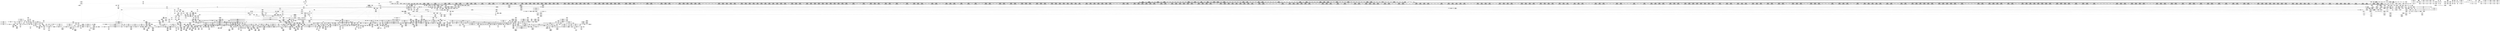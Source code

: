 digraph {
	CE0x4554050 [shape=record,shape=Mrecord,label="{CE0x4554050|__rcu_read_lock:_tmp}"]
	CE0x45470e0 [shape=record,shape=Mrecord,label="{CE0x45470e0|80:_i32,_112:_i8*,_:_CRE_14,15_}"]
	CE0x45af610 [shape=record,shape=Mrecord,label="{CE0x45af610|2472:_%struct.cred*,_:_CRE_200,208_|*MultipleSource*|Function::task_sid&Arg::task::|security/selinux/hooks.c,208|Function::selinux_msg_queue_msgrcv&Arg::target::}"]
	CE0x45f1b20 [shape=record,shape=Mrecord,label="{CE0x45f1b20|__preempt_count_add:_entry|*SummSource*}"]
	CE0x45739b0 [shape=record,shape=Mrecord,label="{CE0x45739b0|i64_2|*Constant*|*SummSource*}"]
	CE0x4645b50 [shape=record,shape=Mrecord,label="{CE0x4645b50|_ret_void,_!dbg_!27717|include/linux/rcupdate.h,245|*SummSource*}"]
	CE0x4697540 [shape=record,shape=Mrecord,label="{CE0x4697540|__preempt_count_sub:_tmp|*SummSource*}"]
	CE0x45d2fb0 [shape=record,shape=Mrecord,label="{CE0x45d2fb0|2472:_%struct.cred*,_:_CRE_2992,3000_|*MultipleSource*|Function::task_sid&Arg::task::|security/selinux/hooks.c,208|Function::selinux_msg_queue_msgrcv&Arg::target::}"]
	CE0x45f4b10 [shape=record,shape=Mrecord,label="{CE0x45f4b10|task_sid:_tmp23|security/selinux/hooks.c,208}"]
	CE0x45c95d0 [shape=record,shape=Mrecord,label="{CE0x45c95d0|2472:_%struct.cred*,_:_CRE_2688,2692_|*MultipleSource*|Function::task_sid&Arg::task::|security/selinux/hooks.c,208|Function::selinux_msg_queue_msgrcv&Arg::target::}"]
	CE0x45a8f00 [shape=record,shape=Mrecord,label="{CE0x45a8f00|rcu_read_lock:_if.then|*SummSink*}"]
	CE0x456ff70 [shape=record,shape=Mrecord,label="{CE0x456ff70|2472:_%struct.cred*,_:_CRE_693,694_}"]
	CE0x45de520 [shape=record,shape=Mrecord,label="{CE0x45de520|2472:_%struct.cred*,_:_CRE_6323,6324_}"]
	CE0x4621960 [shape=record,shape=Mrecord,label="{CE0x4621960|rcu_read_lock:_tmp22|include/linux/rcupdate.h,884|*SummSink*}"]
	CE0x45f2330 [shape=record,shape=Mrecord,label="{CE0x45f2330|_call_void_asm_sideeffect_,_memory_,_dirflag_,_fpsr_,_flags_()_#3,_!dbg_!27714,_!srcloc_!27715|include/linux/rcupdate.h,239|*SummSource*}"]
	CE0x4622df0 [shape=record,shape=Mrecord,label="{CE0x4622df0|cred_sid:_bb|*SummSource*}"]
	CE0x4595a00 [shape=record,shape=Mrecord,label="{CE0x4595a00|i64*_getelementptr_inbounds_(_5_x_i64_,_5_x_i64_*___llvm_gcov_ctr309,_i64_0,_i64_3)|*Constant*|*SummSource*}"]
	CE0x4607b60 [shape=record,shape=Mrecord,label="{CE0x4607b60|i64*_getelementptr_inbounds_(_4_x_i64_,_4_x_i64_*___llvm_gcov_ctr130,_i64_0,_i64_2)|*Constant*|*SummSource*}"]
	CE0x460bc30 [shape=record,shape=Mrecord,label="{CE0x460bc30|i64_5|*Constant*}"]
	CE0x46214f0 [shape=record,shape=Mrecord,label="{CE0x46214f0|i64*_getelementptr_inbounds_(_11_x_i64_,_11_x_i64_*___llvm_gcov_ctr127,_i64_0,_i64_10)|*Constant*}"]
	CE0x462da60 [shape=record,shape=Mrecord,label="{CE0x462da60|__preempt_count_add:_entry}"]
	CE0x4554920 [shape=record,shape=Mrecord,label="{CE0x4554920|40:_i8*,_:_CRE_40,48_|*MultipleSource*|Function::selinux_msg_queue_msgrcv&Arg::msg::|security/selinux/hooks.c,5277}"]
	CE0x45c73f0 [shape=record,shape=Mrecord,label="{CE0x45c73f0|2472:_%struct.cred*,_:_CRE_2532,2533_}"]
	CE0x45bd4d0 [shape=record,shape=Mrecord,label="{CE0x45bd4d0|2472:_%struct.cred*,_:_CRE_1808,1816_|*MultipleSource*|Function::task_sid&Arg::task::|security/selinux/hooks.c,208|Function::selinux_msg_queue_msgrcv&Arg::target::}"]
	CE0x4657e70 [shape=record,shape=Mrecord,label="{CE0x4657e70|rcu_lock_acquire:_tmp7|*SummSink*}"]
	CE0x4654440 [shape=record,shape=Mrecord,label="{CE0x4654440|rcu_lock_release:_tmp6}"]
	CE0x4656190 [shape=record,shape=Mrecord,label="{CE0x4656190|rcu_lock_acquire:_tmp5|include/linux/rcupdate.h,418|*SummSource*}"]
	CE0x4547020 [shape=record,shape=Mrecord,label="{CE0x4547020|80:_i32,_112:_i8*,_:_CRE_13,14_}"]
	CE0x45fe2d0 [shape=record,shape=Mrecord,label="{CE0x45fe2d0|task_sid:_tmp7|security/selinux/hooks.c,208|*SummSource*}"]
	CE0x45a0700 [shape=record,shape=Mrecord,label="{CE0x45a0700|cred_sid:_tmp3|*SummSink*}"]
	CE0x4572800 [shape=record,shape=Mrecord,label="{CE0x4572800|2472:_%struct.cred*,_:_CRE_712,720_|*MultipleSource*|Function::task_sid&Arg::task::|security/selinux/hooks.c,208|Function::selinux_msg_queue_msgrcv&Arg::target::}"]
	CE0x4541130 [shape=record,shape=Mrecord,label="{CE0x4541130|_call_void_mcount()_#3|*SummSource*}"]
	CE0x463ef90 [shape=record,shape=Mrecord,label="{CE0x463ef90|i8*_getelementptr_inbounds_(_44_x_i8_,_44_x_i8_*_.str47,_i32_0,_i32_0)|*Constant*|*SummSource*}"]
	CE0x45f5a50 [shape=record,shape=Mrecord,label="{CE0x45f5a50|task_sid:_tmp24|security/selinux/hooks.c,208|*SummSink*}"]
	CE0x45e7e90 [shape=record,shape=Mrecord,label="{CE0x45e7e90|2472:_%struct.cred*,_:_CRE_10576,10584_|*MultipleSource*|Function::task_sid&Arg::task::|security/selinux/hooks.c,208|Function::selinux_msg_queue_msgrcv&Arg::target::}"]
	CE0x454cb50 [shape=record,shape=Mrecord,label="{CE0x454cb50|rcu_read_lock:_tmp1}"]
	CE0x4572530 [shape=record,shape=Mrecord,label="{CE0x4572530|2472:_%struct.cred*,_:_CRE_702,703_}"]
	CE0x45c97b0 [shape=record,shape=Mrecord,label="{CE0x45c97b0|2472:_%struct.cred*,_:_CRE_2692,2696_|*MultipleSource*|Function::task_sid&Arg::task::|security/selinux/hooks.c,208|Function::selinux_msg_queue_msgrcv&Arg::target::}"]
	CE0x4646980 [shape=record,shape=Mrecord,label="{CE0x4646980|rcu_lock_release:_tmp}"]
	CE0x45cc240 [shape=record,shape=Mrecord,label="{CE0x45cc240|2472:_%struct.cred*,_:_CRE_2856,2864_|*MultipleSource*|Function::task_sid&Arg::task::|security/selinux/hooks.c,208|Function::selinux_msg_queue_msgrcv&Arg::target::}"]
	CE0x45fa600 [shape=record,shape=Mrecord,label="{CE0x45fa600|rcu_read_lock:_do.end}"]
	CE0x4603d20 [shape=record,shape=Mrecord,label="{CE0x4603d20|rcu_read_lock:_land.lhs.true2}"]
	CE0x46393d0 [shape=record,shape=Mrecord,label="{CE0x46393d0|rcu_read_unlock:_do.end}"]
	CE0x459d810 [shape=record,shape=Mrecord,label="{CE0x459d810|rcu_read_unlock:_tmp12|include/linux/rcupdate.h,933|*SummSink*}"]
	CE0x4563560 [shape=record,shape=Mrecord,label="{CE0x4563560|selinux_msg_queue_msgrcv:_msq|Function::selinux_msg_queue_msgrcv&Arg::msq::}"]
	CE0x4609370 [shape=record,shape=Mrecord,label="{CE0x4609370|GLOBAL:___llvm_gcov_ctr132|Global_var:__llvm_gcov_ctr132|*SummSource*}"]
	CE0x45dec40 [shape=record,shape=Mrecord,label="{CE0x45dec40|2472:_%struct.cred*,_:_CRE_6329,6330_}"]
	CE0x4697b50 [shape=record,shape=Mrecord,label="{CE0x4697b50|COLLAPSED:_GCMRE___llvm_gcov_ctr135_internal_global_4_x_i64_zeroinitializer:_elem_0:default:}"]
	CE0x45b3980 [shape=record,shape=Mrecord,label="{CE0x45b3980|2472:_%struct.cred*,_:_CRE_560,568_|*MultipleSource*|Function::task_sid&Arg::task::|security/selinux/hooks.c,208|Function::selinux_msg_queue_msgrcv&Arg::target::}"]
	CE0x46392a0 [shape=record,shape=Mrecord,label="{CE0x46392a0|rcu_read_unlock:_if.end|*SummSink*}"]
	CE0x45d2750 [shape=record,shape=Mrecord,label="{CE0x45d2750|2472:_%struct.cred*,_:_CRE_2973,2974_}"]
	CE0x4564040 [shape=record,shape=Mrecord,label="{CE0x4564040|80:_i32,_112:_i8*,_:_CRE_12,13_}"]
	CE0x46313d0 [shape=record,shape=Mrecord,label="{CE0x46313d0|rcu_read_unlock:_tmp1|*SummSink*}"]
	CE0x45b33e0 [shape=record,shape=Mrecord,label="{CE0x45b33e0|2472:_%struct.cred*,_:_CRE_536,544_|*MultipleSource*|Function::task_sid&Arg::task::|security/selinux/hooks.c,208|Function::selinux_msg_queue_msgrcv&Arg::target::}"]
	CE0x4552b70 [shape=record,shape=Mrecord,label="{CE0x4552b70|80:_i32,_112:_i8*,_:_CRE_84,88_|*MultipleSource*|Function::selinux_msg_queue_msgrcv&Arg::msq::|security/selinux/hooks.c,5276}"]
	CE0x45e61d0 [shape=record,shape=Mrecord,label="{CE0x45e61d0|2472:_%struct.cred*,_:_CRE_6656,6660_|*MultipleSource*|Function::task_sid&Arg::task::|security/selinux/hooks.c,208|Function::selinux_msg_queue_msgrcv&Arg::target::}"]
	CE0x45df950 [shape=record,shape=Mrecord,label="{CE0x45df950|2472:_%struct.cred*,_:_CRE_6340,6341_}"]
	CE0x463a1d0 [shape=record,shape=Mrecord,label="{CE0x463a1d0|rcu_read_unlock:_if.then}"]
	CE0x45eae30 [shape=record,shape=Mrecord,label="{CE0x45eae30|task_sid:_tmp15|security/selinux/hooks.c,208}"]
	CE0x45f4cb0 [shape=record,shape=Mrecord,label="{CE0x45f4cb0|task_sid:_tmp23|security/selinux/hooks.c,208|*SummSource*}"]
	CE0x45e2240 [shape=record,shape=Mrecord,label="{CE0x45e2240|2472:_%struct.cred*,_:_CRE_6440,6448_|*MultipleSource*|Function::task_sid&Arg::task::|security/selinux/hooks.c,208|Function::selinux_msg_queue_msgrcv&Arg::target::}"]
	CE0x4563450 [shape=record,shape=Mrecord,label="{CE0x4563450|_ret_i32_%call7,_!dbg_!27749|security/selinux/hooks.c,210|*SummSource*}"]
	CE0x45f2e00 [shape=record,shape=Mrecord,label="{CE0x45f2e00|rcu_read_unlock:_land.lhs.true|*SummSink*}"]
	CE0x45cf900 [shape=record,shape=Mrecord,label="{CE0x45cf900|2472:_%struct.cred*,_:_CRE_2934,2935_}"]
	CE0x45c9990 [shape=record,shape=Mrecord,label="{CE0x45c9990|2472:_%struct.cred*,_:_CRE_2696,2704_|*MultipleSource*|Function::task_sid&Arg::task::|security/selinux/hooks.c,208|Function::selinux_msg_queue_msgrcv&Arg::target::}"]
	CE0x45acf90 [shape=record,shape=Mrecord,label="{CE0x45acf90|task_sid:_do.body|*SummSource*}"]
	CE0x464e700 [shape=record,shape=Mrecord,label="{CE0x464e700|i64*_getelementptr_inbounds_(_4_x_i64_,_4_x_i64_*___llvm_gcov_ctr134,_i64_0,_i64_3)|*Constant*|*SummSource*}"]
	CE0x45ff460 [shape=record,shape=Mrecord,label="{CE0x45ff460|task_sid:_tobool1|security/selinux/hooks.c,208|*SummSource*}"]
	CE0x4564280 [shape=record,shape=Mrecord,label="{CE0x4564280|80:_i32,_112:_i8*,_:_CRE_39,40_}"]
	CE0x4604690 [shape=record,shape=Mrecord,label="{CE0x4604690|rcu_read_lock:_land.lhs.true2|*SummSource*}"]
	CE0x462b4d0 [shape=record,shape=Mrecord,label="{CE0x462b4d0|rcu_read_unlock:_tmp13|include/linux/rcupdate.h,933}"]
	CE0x460f2c0 [shape=record,shape=Mrecord,label="{CE0x460f2c0|rcu_read_lock:_tmp15|include/linux/rcupdate.h,882}"]
	CE0x456dcf0 [shape=record,shape=Mrecord,label="{CE0x456dcf0|80:_i32,_112:_i8*,_:_CRE_64,65_}"]
	CE0x454d4c0 [shape=record,shape=Mrecord,label="{CE0x454d4c0|_call_void_mcount()_#3}"]
	CE0x4640820 [shape=record,shape=Mrecord,label="{CE0x4640820|rcu_read_unlock:_tmp17|include/linux/rcupdate.h,933|*SummSink*}"]
	CE0x45ada90 [shape=record,shape=Mrecord,label="{CE0x45ada90|_call_void_mcount()_#3|*SummSource*}"]
	CE0x456ab90 [shape=record,shape=Mrecord,label="{CE0x456ab90|80:_i32,_112:_i8*,_:_CRE_54,55_}"]
	CE0x576be70 [shape=record,shape=Mrecord,label="{CE0x576be70|80:_i32,_112:_i8*,_:_CRE_7,8_}"]
	CE0x45e80c0 [shape=record,shape=Mrecord,label="{CE0x45e80c0|2472:_%struct.cred*,_:_CRE_10584,10592_|*MultipleSource*|Function::task_sid&Arg::task::|security/selinux/hooks.c,208|Function::selinux_msg_queue_msgrcv&Arg::target::}"]
	CE0x456a400 [shape=record,shape=Mrecord,label="{CE0x456a400|80:_i32,_112:_i8*,_:_CRE_200,208_|*MultipleSource*|Function::selinux_msg_queue_msgrcv&Arg::msq::|security/selinux/hooks.c,5276}"]
	CE0x45a6460 [shape=record,shape=Mrecord,label="{CE0x45a6460|rcu_read_lock:_tmp3|*SummSource*}"]
	CE0x469e220 [shape=record,shape=Mrecord,label="{CE0x469e220|__preempt_count_sub:_tmp7|./arch/x86/include/asm/preempt.h,78|*SummSink*}"]
	CE0x4635be0 [shape=record,shape=Mrecord,label="{CE0x4635be0|rcu_read_unlock:_land.lhs.true2|*SummSink*}"]
	CE0x45f9440 [shape=record,shape=Mrecord,label="{CE0x45f9440|rcu_read_unlock:_entry}"]
	CE0x45f8130 [shape=record,shape=Mrecord,label="{CE0x45f8130|cred_sid:_entry|*SummSink*}"]
	CE0x4643cd0 [shape=record,shape=Mrecord,label="{CE0x4643cd0|rcu_lock_release:_entry}"]
	CE0x4557290 [shape=record,shape=Mrecord,label="{CE0x4557290|80:_i32,_112:_i8*,_:_CRE_37,38_}"]
	CE0x45b1420 [shape=record,shape=Mrecord,label="{CE0x45b1420|128:_i8*,_:_CRE_128,136_|*MultipleSource*|Function::cred_sid&Arg::cred::|*LoadInst*|security/selinux/hooks.c,208|security/selinux/hooks.c,196}"]
	CE0x464a120 [shape=record,shape=Mrecord,label="{CE0x464a120|rcu_lock_release:_tmp6|*SummSource*}"]
	CE0x45a2b90 [shape=record,shape=Mrecord,label="{CE0x45a2b90|cred_sid:_tmp2|*SummSink*}"]
	CE0x456a960 [shape=record,shape=Mrecord,label="{CE0x456a960|i32_10|*Constant*|*SummSource*}"]
	CE0x464a410 [shape=record,shape=Mrecord,label="{CE0x464a410|__rcu_read_unlock:_do.body|*SummSink*}"]
	CE0x45dde00 [shape=record,shape=Mrecord,label="{CE0x45dde00|2472:_%struct.cred*,_:_CRE_6317,6318_}"]
	CE0x45da460 [shape=record,shape=Mrecord,label="{CE0x45da460|2472:_%struct.cred*,_:_CRE_6200,6208_|*MultipleSource*|Function::task_sid&Arg::task::|security/selinux/hooks.c,208|Function::selinux_msg_queue_msgrcv&Arg::target::}"]
	CE0x4634250 [shape=record,shape=Mrecord,label="{CE0x4634250|rcu_read_unlock:_call|include/linux/rcupdate.h,933|*SummSource*}"]
	CE0x4696760 [shape=record,shape=Mrecord,label="{CE0x4696760|__rcu_read_unlock:_tmp5|include/linux/rcupdate.h,244|*SummSource*}"]
	CE0x46712b0 [shape=record,shape=Mrecord,label="{CE0x46712b0|GLOBAL:___preempt_count|Global_var:__preempt_count|*SummSink*}"]
	CE0x45bccd0 [shape=record,shape=Mrecord,label="{CE0x45bccd0|rcu_read_lock:_tmp17|include/linux/rcupdate.h,882|*SummSource*}"]
	CE0x464db40 [shape=record,shape=Mrecord,label="{CE0x464db40|i64*_getelementptr_inbounds_(_4_x_i64_,_4_x_i64_*___llvm_gcov_ctr130,_i64_0,_i64_3)|*Constant*|*SummSource*}"]
	CE0x4576240 [shape=record,shape=Mrecord,label="{CE0x4576240|selinux_msg_queue_msgrcv:_ad|security/selinux/hooks.c, 5272}"]
	CE0x45cee50 [shape=record,shape=Mrecord,label="{CE0x45cee50|2472:_%struct.cred*,_:_CRE_2925,2926_}"]
	CE0x4638e40 [shape=record,shape=Mrecord,label="{CE0x4638e40|GLOBAL:___preempt_count_add|*Constant*}"]
	CE0x4561010 [shape=record,shape=Mrecord,label="{CE0x4561010|selinux_msg_queue_msgrcv:_bb}"]
	CE0x45a4900 [shape=record,shape=Mrecord,label="{CE0x45a4900|2472:_%struct.cred*,_:_CRE_176,184_|*MultipleSource*|Function::task_sid&Arg::task::|security/selinux/hooks.c,208|Function::selinux_msg_queue_msgrcv&Arg::target::}"]
	CE0x45d24f0 [shape=record,shape=Mrecord,label="{CE0x45d24f0|2472:_%struct.cred*,_:_CRE_2971,2972_}"]
	CE0x465d9d0 [shape=record,shape=Mrecord,label="{CE0x465d9d0|__rcu_read_unlock:_tmp6|include/linux/rcupdate.h,245|*SummSink*}"]
	CE0x45a20c0 [shape=record,shape=Mrecord,label="{CE0x45a20c0|2472:_%struct.cred*,_:_CRE_280,288_|*MultipleSource*|Function::task_sid&Arg::task::|security/selinux/hooks.c,208|Function::selinux_msg_queue_msgrcv&Arg::target::}"]
	CE0x457ac40 [shape=record,shape=Mrecord,label="{CE0x457ac40|avc_has_perm:_auditdata|Function::avc_has_perm&Arg::auditdata::}"]
	CE0x45424f0 [shape=record,shape=Mrecord,label="{CE0x45424f0|i32_10|*Constant*|*SummSink*}"]
	CE0x454c390 [shape=record,shape=Mrecord,label="{CE0x454c390|i64_1|*Constant*|*SummSource*}"]
	CE0x454e920 [shape=record,shape=Mrecord,label="{CE0x454e920|_ret_i32_%call7,_!dbg_!27749|security/selinux/hooks.c,210|*SummSink*}"]
	CE0x45428f0 [shape=record,shape=Mrecord,label="{CE0x45428f0|selinux_msg_queue_msgrcv:_tmp2|security/selinux/hooks.c,5276|*SummSource*}"]
	CE0x45be400 [shape=record,shape=Mrecord,label="{CE0x45be400|2472:_%struct.cred*,_:_CRE_1872,1880_|*MultipleSource*|Function::task_sid&Arg::task::|security/selinux/hooks.c,208|Function::selinux_msg_queue_msgrcv&Arg::target::}"]
	CE0x46186a0 [shape=record,shape=Mrecord,label="{CE0x46186a0|i64*_getelementptr_inbounds_(_4_x_i64_,_4_x_i64_*___llvm_gcov_ctr135,_i64_0,_i64_0)|*Constant*}"]
	CE0x45de9e0 [shape=record,shape=Mrecord,label="{CE0x45de9e0|2472:_%struct.cred*,_:_CRE_6327,6328_}"]
	CE0x45bde60 [shape=record,shape=Mrecord,label="{CE0x45bde60|2472:_%struct.cred*,_:_CRE_1848,1856_|*MultipleSource*|Function::task_sid&Arg::task::|security/selinux/hooks.c,208|Function::selinux_msg_queue_msgrcv&Arg::target::}"]
	CE0x456b0e0 [shape=record,shape=Mrecord,label="{CE0x456b0e0|selinux_msg_queue_msgrcv:_msg|Function::selinux_msg_queue_msgrcv&Arg::msg::|*SummSource*}"]
	CE0x462f830 [shape=record,shape=Mrecord,label="{CE0x462f830|i64*_getelementptr_inbounds_(_4_x_i64_,_4_x_i64_*___llvm_gcov_ctr130,_i64_0,_i64_2)|*Constant*|*SummSink*}"]
	CE0x4571b00 [shape=record,shape=Mrecord,label="{CE0x4571b00|i8_1|*Constant*|*SummSink*}"]
	CE0x464e4c0 [shape=record,shape=Mrecord,label="{CE0x464e4c0|__preempt_count_sub:_val|Function::__preempt_count_sub&Arg::val::|*SummSource*}"]
	CE0x4663bc0 [shape=record,shape=Mrecord,label="{CE0x4663bc0|i64*_getelementptr_inbounds_(_4_x_i64_,_4_x_i64_*___llvm_gcov_ctr129,_i64_0,_i64_1)|*Constant*|*SummSink*}"]
	CE0x45c2780 [shape=record,shape=Mrecord,label="{CE0x45c2780|2472:_%struct.cred*,_:_CRE_2144,2152_|*MultipleSource*|Function::task_sid&Arg::task::|security/selinux/hooks.c,208|Function::selinux_msg_queue_msgrcv&Arg::target::}"]
	CE0x4672440 [shape=record,shape=Mrecord,label="{CE0x4672440|__preempt_count_add:_tmp}"]
	CE0x45f9f30 [shape=record,shape=Mrecord,label="{CE0x45f9f30|rcu_read_lock:_bb|*SummSource*}"]
	CE0x4572620 [shape=record,shape=Mrecord,label="{CE0x4572620|2472:_%struct.cred*,_:_CRE_703,704_}"]
	CE0x45d11f0 [shape=record,shape=Mrecord,label="{CE0x45d11f0|2472:_%struct.cred*,_:_CRE_2955,2956_}"]
	CE0x45a67a0 [shape=record,shape=Mrecord,label="{CE0x45a67a0|2472:_%struct.cred*,_:_CRE_216,224_|*MultipleSource*|Function::task_sid&Arg::task::|security/selinux/hooks.c,208|Function::selinux_msg_queue_msgrcv&Arg::target::}"]
	CE0x630a9a0 [shape=record,shape=Mrecord,label="{CE0x630a9a0|80:_i32,_112:_i8*,_:_CRE_6,7_}"]
	CE0x45d5bc0 [shape=record,shape=Mrecord,label="{CE0x45d5bc0|2472:_%struct.cred*,_:_CRE_3144,3148_|*MultipleSource*|Function::task_sid&Arg::task::|security/selinux/hooks.c,208|Function::selinux_msg_queue_msgrcv&Arg::target::}"]
	CE0x464df80 [shape=record,shape=Mrecord,label="{CE0x464df80|rcu_lock_acquire:_tmp6|*SummSink*}"]
	CE0x45a0b20 [shape=record,shape=Mrecord,label="{CE0x45a0b20|task_sid:_tmp2}"]
	CE0x45ca6b0 [shape=record,shape=Mrecord,label="{CE0x45ca6b0|2472:_%struct.cred*,_:_CRE_2744,2752_|*MultipleSource*|Function::task_sid&Arg::task::|security/selinux/hooks.c,208|Function::selinux_msg_queue_msgrcv&Arg::target::}"]
	CE0x465c820 [shape=record,shape=Mrecord,label="{CE0x465c820|i64*_getelementptr_inbounds_(_4_x_i64_,_4_x_i64_*___llvm_gcov_ctr134,_i64_0,_i64_3)|*Constant*}"]
	CE0x4551d60 [shape=record,shape=Mrecord,label="{CE0x4551d60|80:_i32,_112:_i8*,_:_CRE_47,48_}"]
	CE0x45b26e0 [shape=record,shape=Mrecord,label="{CE0x45b26e0|2472:_%struct.cred*,_:_CRE_472,480_|*MultipleSource*|Function::task_sid&Arg::task::|security/selinux/hooks.c,208|Function::selinux_msg_queue_msgrcv&Arg::target::}"]
	CE0x463b8c0 [shape=record,shape=Mrecord,label="{CE0x463b8c0|__preempt_count_sub:_entry|*SummSource*}"]
	CE0x4655cb0 [shape=record,shape=Mrecord,label="{CE0x4655cb0|rcu_lock_release:___here|*SummSource*}"]
	CE0x45c6530 [shape=record,shape=Mrecord,label="{CE0x45c6530|2472:_%struct.cred*,_:_CRE_2512,2520_|*MultipleSource*|Function::task_sid&Arg::task::|security/selinux/hooks.c,208|Function::selinux_msg_queue_msgrcv&Arg::target::}"]
	CE0x455b0f0 [shape=record,shape=Mrecord,label="{CE0x455b0f0|4:_i32,_:_CRE_0,2_|*MultipleSource*|security/selinux/hooks.c,5276|security/selinux/hooks.c,5276|security/selinux/hooks.c,5282}"]
	CE0x462dd10 [shape=record,shape=Mrecord,label="{CE0x462dd10|i64*_getelementptr_inbounds_(_11_x_i64_,_11_x_i64_*___llvm_gcov_ctr132,_i64_0,_i64_1)|*Constant*|*SummSource*}"]
	CE0x45556e0 [shape=record,shape=Mrecord,label="{CE0x45556e0|_ret_i32_%call7,_!dbg_!27749|security/selinux/hooks.c,210}"]
	CE0x45f38d0 [shape=record,shape=Mrecord,label="{CE0x45f38d0|task_sid:_tmp20|security/selinux/hooks.c,208}"]
	CE0x455e270 [shape=record,shape=Mrecord,label="{CE0x455e270|avc_has_perm:_tsid|Function::avc_has_perm&Arg::tsid::|*SummSink*}"]
	CE0x456de20 [shape=record,shape=Mrecord,label="{CE0x456de20|80:_i32,_112:_i8*,_:_CRE_65,66_}"]
	CE0x454a720 [shape=record,shape=Mrecord,label="{CE0x454a720|i32_22|*Constant*|*SummSink*}"]
	CE0x454dce0 [shape=record,shape=Mrecord,label="{CE0x454dce0|i64_1|*Constant*|*SummSink*}"]
	CE0x4570320 [shape=record,shape=Mrecord,label="{CE0x4570320|task_sid:_tmp17|security/selinux/hooks.c,208|*SummSource*}"]
	CE0x45c6170 [shape=record,shape=Mrecord,label="{CE0x45c6170|2472:_%struct.cred*,_:_CRE_2504,2508_|*MultipleSource*|Function::task_sid&Arg::task::|security/selinux/hooks.c,208|Function::selinux_msg_queue_msgrcv&Arg::target::}"]
	CE0x463a680 [shape=record,shape=Mrecord,label="{CE0x463a680|i64*_getelementptr_inbounds_(_4_x_i64_,_4_x_i64_*___llvm_gcov_ctr129,_i64_0,_i64_3)|*Constant*|*SummSink*}"]
	CE0x464dc60 [shape=record,shape=Mrecord,label="{CE0x464dc60|rcu_lock_acquire:_tmp6}"]
	CE0x4546280 [shape=record,shape=Mrecord,label="{CE0x4546280|selinux_msg_queue_msgrcv:_tmp}"]
	CE0x45cc050 [shape=record,shape=Mrecord,label="{CE0x45cc050|2472:_%struct.cred*,_:_CRE_2848,2856_|*MultipleSource*|Function::task_sid&Arg::task::|security/selinux/hooks.c,208|Function::selinux_msg_queue_msgrcv&Arg::target::}"]
	CE0x45f4920 [shape=record,shape=Mrecord,label="{CE0x45f4920|task_sid:_tmp22|security/selinux/hooks.c,208|*SummSink*}"]
	CE0x45cbc40 [shape=record,shape=Mrecord,label="{CE0x45cbc40|2472:_%struct.cred*,_:_CRE_2832,2840_|*MultipleSource*|Function::task_sid&Arg::task::|security/selinux/hooks.c,208|Function::selinux_msg_queue_msgrcv&Arg::target::}"]
	CE0x45c7030 [shape=record,shape=Mrecord,label="{CE0x45c7030|2472:_%struct.cred*,_:_CRE_2528,2529_}"]
	CE0x454d9e0 [shape=record,shape=Mrecord,label="{CE0x454d9e0|rcu_read_lock:_call|include/linux/rcupdate.h,882}"]
	CE0x4543da0 [shape=record,shape=Mrecord,label="{CE0x4543da0|selinux_msg_queue_msgrcv:_tmp|*SummSource*}"]
	CE0x45c30e0 [shape=record,shape=Mrecord,label="{CE0x45c30e0|2472:_%struct.cred*,_:_CRE_2248,2256_|*MultipleSource*|Function::task_sid&Arg::task::|security/selinux/hooks.c,208|Function::selinux_msg_queue_msgrcv&Arg::target::}"]
	CE0x45b19c0 [shape=record,shape=Mrecord,label="{CE0x45b19c0|2472:_%struct.cred*,_:_CRE_424,428_|*MultipleSource*|Function::task_sid&Arg::task::|security/selinux/hooks.c,208|Function::selinux_msg_queue_msgrcv&Arg::target::}"]
	CE0x45533a0 [shape=record,shape=Mrecord,label="{CE0x45533a0|80:_i32,_112:_i8*,_:_CRE_45,46_}"]
	CE0x45567f0 [shape=record,shape=Mrecord,label="{CE0x45567f0|GLOBAL:___llvm_gcov_ctr309|Global_var:__llvm_gcov_ctr309|*SummSink*}"]
	CE0x45ad5c0 [shape=record,shape=Mrecord,label="{CE0x45ad5c0|2472:_%struct.cred*,_:_CRE_104,112_|*MultipleSource*|Function::task_sid&Arg::task::|security/selinux/hooks.c,208|Function::selinux_msg_queue_msgrcv&Arg::target::}"]
	CE0x4574940 [shape=record,shape=Mrecord,label="{CE0x4574940|selinux_msg_queue_msgrcv:_tmp11|security/selinux/hooks.c,5284|*SummSink*}"]
	CE0x459fb00 [shape=record,shape=Mrecord,label="{CE0x459fb00|GLOBAL:_rcu_read_lock|*Constant*}"]
	CE0x4669220 [shape=record,shape=Mrecord,label="{CE0x4669220|__preempt_count_sub:_val|Function::__preempt_count_sub&Arg::val::|*SummSink*}"]
	CE0x45c7d70 [shape=record,shape=Mrecord,label="{CE0x45c7d70|2472:_%struct.cred*,_:_CRE_2584,2592_|*MultipleSource*|Function::task_sid&Arg::task::|security/selinux/hooks.c,208|Function::selinux_msg_queue_msgrcv&Arg::target::}"]
	CE0x4645cc0 [shape=record,shape=Mrecord,label="{CE0x4645cc0|__rcu_read_lock:_bb}"]
	CE0x462e030 [shape=record,shape=Mrecord,label="{CE0x462e030|rcu_lock_acquire:___here|*SummSink*}"]
	CE0x454a090 [shape=record,shape=Mrecord,label="{CE0x454a090|_ret_void,_!dbg_!27735|include/linux/rcupdate.h,884}"]
	CE0x460e330 [shape=record,shape=Mrecord,label="{CE0x460e330|rcu_read_unlock:_tmp12|include/linux/rcupdate.h,933}"]
	CE0x45a3f50 [shape=record,shape=Mrecord,label="{CE0x45a3f50|2472:_%struct.cred*,_:_CRE_32,40_|*MultipleSource*|Function::task_sid&Arg::task::|security/selinux/hooks.c,208|Function::selinux_msg_queue_msgrcv&Arg::target::}"]
	CE0x45a7030 [shape=record,shape=Mrecord,label="{CE0x45a7030|cred_sid:_tmp4|*LoadInst*|security/selinux/hooks.c,196|*SummSource*}"]
	CE0x4639a20 [shape=record,shape=Mrecord,label="{CE0x4639a20|GLOBAL:___llvm_gcov_ctr132|Global_var:__llvm_gcov_ctr132|*SummSink*}"]
	CE0x45dc9d0 [shape=record,shape=Mrecord,label="{CE0x45dc9d0|2472:_%struct.cred*,_:_CRE_6300,6301_}"]
	CE0x462d6c0 [shape=record,shape=Mrecord,label="{CE0x462d6c0|i64*_getelementptr_inbounds_(_11_x_i64_,_11_x_i64_*___llvm_gcov_ctr132,_i64_0,_i64_0)|*Constant*|*SummSink*}"]
	CE0x459bab0 [shape=record,shape=Mrecord,label="{CE0x459bab0|i8*_getelementptr_inbounds_(_41_x_i8_,_41_x_i8_*_.str44,_i32_0,_i32_0)|*Constant*}"]
	CE0x4564d40 [shape=record,shape=Mrecord,label="{CE0x4564d40|i32_0|*Constant*}"]
	CE0x45b4850 [shape=record,shape=Mrecord,label="{CE0x45b4850|2472:_%struct.cred*,_:_CRE_624,632_|*MultipleSource*|Function::task_sid&Arg::task::|security/selinux/hooks.c,208|Function::selinux_msg_queue_msgrcv&Arg::target::}"]
	CE0x457b0b0 [shape=record,shape=Mrecord,label="{CE0x457b0b0|_ret_i32_%retval.0,_!dbg_!27728|security/selinux/avc.c,775|*SummSink*}"]
	CE0x455b010 [shape=record,shape=Mrecord,label="{CE0x455b010|selinux_msg_queue_msgrcv:_tmp7|security/selinux/hooks.c,5282|*SummSink*}"]
	CE0x45cdb50 [shape=record,shape=Mrecord,label="{CE0x45cdb50|2472:_%struct.cred*,_:_CRE_2909,2910_}"]
	CE0x45db530 [shape=record,shape=Mrecord,label="{CE0x45db530|2472:_%struct.cred*,_:_CRE_6264,6280_|*MultipleSource*|Function::task_sid&Arg::task::|security/selinux/hooks.c,208|Function::selinux_msg_queue_msgrcv&Arg::target::}"]
	CE0x45a7230 [shape=record,shape=Mrecord,label="{CE0x45a7230|cred_sid:_tmp4|*LoadInst*|security/selinux/hooks.c,196|*SummSink*}"]
	CE0x4642500 [shape=record,shape=Mrecord,label="{CE0x4642500|i64*_getelementptr_inbounds_(_11_x_i64_,_11_x_i64_*___llvm_gcov_ctr132,_i64_0,_i64_10)|*Constant*|*SummSource*}"]
	CE0x45d03b0 [shape=record,shape=Mrecord,label="{CE0x45d03b0|2472:_%struct.cred*,_:_CRE_2943,2944_}"]
	"CONST[source:0(mediator),value:2(dynamic)][purpose:{object}]"
	CE0x4667b10 [shape=record,shape=Mrecord,label="{CE0x4667b10|i64*_getelementptr_inbounds_(_4_x_i64_,_4_x_i64_*___llvm_gcov_ctr133,_i64_0,_i64_2)|*Constant*|*SummSink*}"]
	CE0x466d9f0 [shape=record,shape=Mrecord,label="{CE0x466d9f0|__preempt_count_sub:_do.body}"]
	CE0x45d5340 [shape=record,shape=Mrecord,label="{CE0x45d5340|2472:_%struct.cred*,_:_CRE_3120,3128_|*MultipleSource*|Function::task_sid&Arg::task::|security/selinux/hooks.c,208|Function::selinux_msg_queue_msgrcv&Arg::target::}"]
	CE0x456e5d0 [shape=record,shape=Mrecord,label="{CE0x456e5d0|selinux_msg_queue_msgrcv:_sid4|security/selinux/hooks.c,5282}"]
	CE0x45af1d0 [shape=record,shape=Mrecord,label="{CE0x45af1d0|COLLAPSED:_GCMRE___llvm_gcov_ctr131_internal_global_2_x_i64_zeroinitializer:_elem_0:default:}"]
	CE0x45dd480 [shape=record,shape=Mrecord,label="{CE0x45dd480|2472:_%struct.cred*,_:_CRE_6309,6310_}"]
	CE0x4552630 [shape=record,shape=Mrecord,label="{CE0x4552630|selinux_msg_queue_msgrcv:_target|Function::selinux_msg_queue_msgrcv&Arg::target::}"]
	CE0x46045a0 [shape=record,shape=Mrecord,label="{CE0x46045a0|rcu_read_unlock:_tmp7|include/linux/rcupdate.h,933|*SummSink*}"]
	CE0x46a5d60 [shape=record,shape=Mrecord,label="{CE0x46a5d60|i64*_getelementptr_inbounds_(_4_x_i64_,_4_x_i64_*___llvm_gcov_ctr135,_i64_0,_i64_2)|*Constant*|*SummSource*}"]
	CE0x455e120 [shape=record,shape=Mrecord,label="{CE0x455e120|avc_has_perm:_tsid|Function::avc_has_perm&Arg::tsid::|*SummSource*}"]
	CE0x45efcf0 [shape=record,shape=Mrecord,label="{CE0x45efcf0|cred_sid:_sid|security/selinux/hooks.c,197|*SummSource*}"]
	CE0x460b2b0 [shape=record,shape=Mrecord,label="{CE0x460b2b0|rcu_read_lock:_tmp8|include/linux/rcupdate.h,882|*SummSource*}"]
	CE0x4554ab0 [shape=record,shape=Mrecord,label="{CE0x4554ab0|selinux_msg_queue_msgrcv:_type2|security/selinux/hooks.c,5279|*SummSink*}"]
	CE0x4658ef0 [shape=record,shape=Mrecord,label="{CE0x4658ef0|rcu_lock_release:_bb|*SummSource*}"]
	CE0x45c9030 [shape=record,shape=Mrecord,label="{CE0x45c9030|2472:_%struct.cred*,_:_CRE_2664,2672_|*MultipleSource*|Function::task_sid&Arg::task::|security/selinux/hooks.c,208|Function::selinux_msg_queue_msgrcv&Arg::target::}"]
	CE0x45ffaf0 [shape=record,shape=Mrecord,label="{CE0x45ffaf0|i64*_getelementptr_inbounds_(_13_x_i64_,_13_x_i64_*___llvm_gcov_ctr126,_i64_0,_i64_8)|*Constant*|*SummSink*}"]
	CE0x464e2b0 [shape=record,shape=Mrecord,label="{CE0x464e2b0|i64*_getelementptr_inbounds_(_4_x_i64_,_4_x_i64_*___llvm_gcov_ctr128,_i64_0,_i64_0)|*Constant*|*SummSource*}"]
	CE0x45b44c0 [shape=record,shape=Mrecord,label="{CE0x45b44c0|2472:_%struct.cred*,_:_CRE_608,616_|*MultipleSource*|Function::task_sid&Arg::task::|security/selinux/hooks.c,208|Function::selinux_msg_queue_msgrcv&Arg::target::}"]
	CE0x45f86a0 [shape=record,shape=Mrecord,label="{CE0x45f86a0|_ret_i32_%tmp6,_!dbg_!27716|security/selinux/hooks.c,197}"]
	CE0x4673820 [shape=record,shape=Mrecord,label="{CE0x4673820|_call_void_asm_addl_$1,_%gs:$0_,_*m,ri,*m,_dirflag_,_fpsr_,_flags_(i32*___preempt_count,_i32_%val,_i32*___preempt_count)_#3,_!dbg_!27714,_!srcloc_!27717|./arch/x86/include/asm/preempt.h,72|*SummSink*}"]
	CE0x45d9be0 [shape=record,shape=Mrecord,label="{CE0x45d9be0|2472:_%struct.cred*,_:_CRE_6176,6180_|*MultipleSource*|Function::task_sid&Arg::task::|security/selinux/hooks.c,208|Function::selinux_msg_queue_msgrcv&Arg::target::}"]
	CE0x454b920 [shape=record,shape=Mrecord,label="{CE0x454b920|i32_10|*Constant*}"]
	CE0x45490f0 [shape=record,shape=Mrecord,label="{CE0x45490f0|task_sid:_do.end6|*SummSink*}"]
	CE0x45e3500 [shape=record,shape=Mrecord,label="{CE0x45e3500|2472:_%struct.cred*,_:_CRE_6488,6492_|*MultipleSource*|Function::task_sid&Arg::task::|security/selinux/hooks.c,208|Function::selinux_msg_queue_msgrcv&Arg::target::}"]
	CE0x46064b0 [shape=record,shape=Mrecord,label="{CE0x46064b0|i64_0|*Constant*}"]
	CE0x465d8b0 [shape=record,shape=Mrecord,label="{CE0x465d8b0|__rcu_read_unlock:_tmp6|include/linux/rcupdate.h,245|*SummSource*}"]
	CE0x4667050 [shape=record,shape=Mrecord,label="{CE0x4667050|__rcu_read_lock:_do.end|*SummSource*}"]
	CE0x4605ef0 [shape=record,shape=Mrecord,label="{CE0x4605ef0|rcu_read_unlock:_tobool|include/linux/rcupdate.h,933|*SummSource*}"]
	CE0x45db970 [shape=record,shape=Mrecord,label="{CE0x45db970|2472:_%struct.cred*,_:_CRE_6288,6289_}"]
	CE0x45cb1f0 [shape=record,shape=Mrecord,label="{CE0x45cb1f0|2472:_%struct.cred*,_:_CRE_2792,2800_|*MultipleSource*|Function::task_sid&Arg::task::|security/selinux/hooks.c,208|Function::selinux_msg_queue_msgrcv&Arg::target::}"]
	CE0x4570190 [shape=record,shape=Mrecord,label="{CE0x4570190|2472:_%struct.cred*,_:_CRE_697,698_}"]
	CE0x45dacb0 [shape=record,shape=Mrecord,label="{CE0x45dacb0|2472:_%struct.cred*,_:_CRE_6232,6240_|*MultipleSource*|Function::task_sid&Arg::task::|security/selinux/hooks.c,208|Function::selinux_msg_queue_msgrcv&Arg::target::}"]
	CE0x455d880 [shape=record,shape=Mrecord,label="{CE0x455d880|2472:_%struct.cred*,_:_CRE_760,768_|*MultipleSource*|Function::task_sid&Arg::task::|security/selinux/hooks.c,208|Function::selinux_msg_queue_msgrcv&Arg::target::}"]
	CE0x455c4c0 [shape=record,shape=Mrecord,label="{CE0x455c4c0|i32_(i32,_i32,_i16,_i32,_%struct.common_audit_data*)*_bitcast_(i32_(i32,_i32,_i16,_i32,_%struct.common_audit_data.495*)*_avc_has_perm_to_i32_(i32,_i32,_i16,_i32,_%struct.common_audit_data*)*)|*Constant*|*SummSink*}"]
	CE0x460ed10 [shape=record,shape=Mrecord,label="{CE0x460ed10|rcu_read_lock:_tmp14|include/linux/rcupdate.h,882}"]
	CE0x45596f0 [shape=record,shape=Mrecord,label="{CE0x45596f0|i32_0|*Constant*|*SummSink*}"]
	CE0x45cf6a0 [shape=record,shape=Mrecord,label="{CE0x45cf6a0|2472:_%struct.cred*,_:_CRE_2932,2933_}"]
	CE0x4601af0 [shape=record,shape=Mrecord,label="{CE0x4601af0|task_sid:_tmp13|security/selinux/hooks.c,208}"]
	CE0x45575e0 [shape=record,shape=Mrecord,label="{CE0x45575e0|task_sid:_tmp}"]
	CE0x46432a0 [shape=record,shape=Mrecord,label="{CE0x46432a0|_call_void_rcu_lock_release(%struct.lockdep_map*_rcu_lock_map)_#10,_!dbg_!27733|include/linux/rcupdate.h,935|*SummSource*}"]
	CE0x4d192e0 [shape=record,shape=Mrecord,label="{CE0x4d192e0|selinux_msg_queue_msgrcv:_q_perm|security/selinux/hooks.c,5276}"]
	CE0x46680f0 [shape=record,shape=Mrecord,label="{CE0x46680f0|_call_void_lock_release(%struct.lockdep_map*_%map,_i32_1,_i64_ptrtoint_(i8*_blockaddress(_rcu_lock_release,_%__here)_to_i64))_#10,_!dbg_!27716|include/linux/rcupdate.h,423}"]
	CE0x45f4990 [shape=record,shape=Mrecord,label="{CE0x45f4990|task_sid:_tmp24|security/selinux/hooks.c,208|*SummSource*}"]
	CE0x4603010 [shape=record,shape=Mrecord,label="{CE0x4603010|i64_2|*Constant*}"]
	CE0x4564790 [shape=record,shape=Mrecord,label="{CE0x4564790|80:_i32,_112:_i8*,_:_CRE_27,28_}"]
	CE0x469b920 [shape=record,shape=Mrecord,label="{CE0x469b920|__preempt_count_sub:_tmp1|*SummSource*}"]
	CE0x45f8a90 [shape=record,shape=Mrecord,label="{CE0x45f8a90|GLOBAL:_rcu_read_unlock|*Constant*}"]
	CE0x463e7e0 [shape=record,shape=Mrecord,label="{CE0x463e7e0|i32_934|*Constant*|*SummSource*}"]
	CE0x45a6ab0 [shape=record,shape=Mrecord,label="{CE0x45a6ab0|task_sid:_tobool|security/selinux/hooks.c,208|*SummSource*}"]
	CE0x4652dd0 [shape=record,shape=Mrecord,label="{CE0x4652dd0|rcu_lock_acquire:_bb|*SummSink*}"]
	CE0x45eb4a0 [shape=record,shape=Mrecord,label="{CE0x45eb4a0|task_sid:_tmp16|security/selinux/hooks.c,208|*SummSource*}"]
	CE0x454c480 [shape=record,shape=Mrecord,label="{CE0x454c480|i64*_getelementptr_inbounds_(_13_x_i64_,_13_x_i64_*___llvm_gcov_ctr126,_i64_0,_i64_1)|*Constant*|*SummSource*}"]
	CE0x45c07a0 [shape=record,shape=Mrecord,label="{CE0x45c07a0|2472:_%struct.cred*,_:_CRE_2036,2040_|*MultipleSource*|Function::task_sid&Arg::task::|security/selinux/hooks.c,208|Function::selinux_msg_queue_msgrcv&Arg::target::}"]
	CE0x460dde0 [shape=record,shape=Mrecord,label="{CE0x460dde0|_call_void_lockdep_rcu_suspicious(i8*_getelementptr_inbounds_(_25_x_i8_,_25_x_i8_*_.str45,_i32_0,_i32_0),_i32_934,_i8*_getelementptr_inbounds_(_44_x_i8_,_44_x_i8_*_.str47,_i32_0,_i32_0))_#10,_!dbg_!27726|include/linux/rcupdate.h,933}"]
	CE0x459bb70 [shape=record,shape=Mrecord,label="{CE0x459bb70|i8*_getelementptr_inbounds_(_41_x_i8_,_41_x_i8_*_.str44,_i32_0,_i32_0)|*Constant*|*SummSource*}"]
	CE0x464b860 [shape=record,shape=Mrecord,label="{CE0x464b860|_call_void_asm_sideeffect_,_memory_,_dirflag_,_fpsr_,_flags_()_#3,_!dbg_!27711,_!srcloc_!27714|include/linux/rcupdate.h,244}"]
	CE0x4564370 [shape=record,shape=Mrecord,label="{CE0x4564370|80:_i32,_112:_i8*,_:_CRE_40,41_}"]
	CE0x45a4b70 [shape=record,shape=Mrecord,label="{CE0x45a4b70|cred_sid:_tmp1|*SummSink*}"]
	CE0x462dad0 [shape=record,shape=Mrecord,label="{CE0x462dad0|__preempt_count_add:_val|Function::__preempt_count_add&Arg::val::|*SummSink*}"]
	CE0x46385d0 [shape=record,shape=Mrecord,label="{CE0x46385d0|rcu_lock_acquire:_tmp2|*SummSink*}"]
	CE0x460b800 [shape=record,shape=Mrecord,label="{CE0x460b800|rcu_read_lock:_tobool1|include/linux/rcupdate.h,882}"]
	CE0x455f5d0 [shape=record,shape=Mrecord,label="{CE0x455f5d0|task_sid:_land.lhs.true2|*SummSource*}"]
	CE0x45524d0 [shape=record,shape=Mrecord,label="{CE0x45524d0|task_sid:_entry|*SummSink*}"]
	CE0x45c9210 [shape=record,shape=Mrecord,label="{CE0x45c9210|2472:_%struct.cred*,_:_CRE_2672,2680_|*MultipleSource*|Function::task_sid&Arg::task::|security/selinux/hooks.c,208|Function::selinux_msg_queue_msgrcv&Arg::target::}"]
	CE0x4603bf0 [shape=record,shape=Mrecord,label="{CE0x4603bf0|rcu_read_lock:_do.body|*SummSink*}"]
	CE0x459f6c0 [shape=record,shape=Mrecord,label="{CE0x459f6c0|rcu_read_lock:_tmp2|*SummSource*}"]
	CE0x45f7320 [shape=record,shape=Mrecord,label="{CE0x45f7320|task_sid:_tmp27|security/selinux/hooks.c,208|*SummSink*}"]
	CE0x462e740 [shape=record,shape=Mrecord,label="{CE0x462e740|rcu_read_unlock:_tmp16|include/linux/rcupdate.h,933}"]
	CE0x45f1c30 [shape=record,shape=Mrecord,label="{CE0x45f1c30|__preempt_count_add:_entry|*SummSink*}"]
	CE0x45d8890 [shape=record,shape=Mrecord,label="{CE0x45d8890|2472:_%struct.cred*,_:_CRE_5976,5984_|*MultipleSource*|Function::task_sid&Arg::task::|security/selinux/hooks.c,208|Function::selinux_msg_queue_msgrcv&Arg::target::}"]
	CE0x45dc1b0 [shape=record,shape=Mrecord,label="{CE0x45dc1b0|2472:_%struct.cred*,_:_CRE_6293,6294_}"]
	CE0x576bf40 [shape=record,shape=Mrecord,label="{CE0x576bf40|80:_i32,_112:_i8*,_:_CRE_4,5_}"]
	CE0x4600e80 [shape=record,shape=Mrecord,label="{CE0x4600e80|task_sid:_tmp10|security/selinux/hooks.c,208|*SummSink*}"]
	CE0x45f7e70 [shape=record,shape=Mrecord,label="{CE0x45f7e70|GLOBAL:_cred_sid|*Constant*|*SummSink*}"]
	CE0x45d31d0 [shape=record,shape=Mrecord,label="{CE0x45d31d0|2472:_%struct.cred*,_:_CRE_3000,3008_|*MultipleSource*|Function::task_sid&Arg::task::|security/selinux/hooks.c,208|Function::selinux_msg_queue_msgrcv&Arg::target::}"]
	CE0x45a8df0 [shape=record,shape=Mrecord,label="{CE0x45a8df0|rcu_read_lock:_if.then|*SummSource*}"]
	CE0x45a1d00 [shape=record,shape=Mrecord,label="{CE0x45a1d00|2472:_%struct.cred*,_:_CRE_264,272_|*MultipleSource*|Function::task_sid&Arg::task::|security/selinux/hooks.c,208|Function::selinux_msg_queue_msgrcv&Arg::target::}"]
	CE0x45dfe10 [shape=record,shape=Mrecord,label="{CE0x45dfe10|2472:_%struct.cred*,_:_CRE_6344,6345_}"]
	CE0x45ca890 [shape=record,shape=Mrecord,label="{CE0x45ca890|2472:_%struct.cred*,_:_CRE_2752,2760_|*MultipleSource*|Function::task_sid&Arg::task::|security/selinux/hooks.c,208|Function::selinux_msg_queue_msgrcv&Arg::target::}"]
	CE0x4579cf0 [shape=record,shape=Mrecord,label="{CE0x4579cf0|i8_1|*Constant*}"]
	CE0x45eb5d0 [shape=record,shape=Mrecord,label="{CE0x45eb5d0|task_sid:_tmp16|security/selinux/hooks.c,208|*SummSink*}"]
	CE0x45971c0 [shape=record,shape=Mrecord,label="{CE0x45971c0|selinux_msg_queue_msgrcv:_rc.0}"]
	CE0x466a4f0 [shape=record,shape=Mrecord,label="{CE0x466a4f0|_call_void_mcount()_#3|*SummSink*}"]
	CE0x45d0f90 [shape=record,shape=Mrecord,label="{CE0x45d0f90|2472:_%struct.cred*,_:_CRE_2953,2954_}"]
	CE0x4637910 [shape=record,shape=Mrecord,label="{CE0x4637910|i64*_getelementptr_inbounds_(_11_x_i64_,_11_x_i64_*___llvm_gcov_ctr132,_i64_0,_i64_8)|*Constant*}"]
	CE0x45949c0 [shape=record,shape=Mrecord,label="{CE0x45949c0|i64_6|*Constant*}"]
	CE0x45fd4f0 [shape=record,shape=Mrecord,label="{CE0x45fd4f0|i8*_getelementptr_inbounds_(_25_x_i8_,_25_x_i8_*_.str45,_i32_0,_i32_0)|*Constant*}"]
	CE0x464e3b0 [shape=record,shape=Mrecord,label="{CE0x464e3b0|__preempt_count_sub:_val|Function::__preempt_count_sub&Arg::val::}"]
	CE0x4641190 [shape=record,shape=Mrecord,label="{CE0x4641190|_call_void_lockdep_rcu_suspicious(i8*_getelementptr_inbounds_(_25_x_i8_,_25_x_i8_*_.str45,_i32_0,_i32_0),_i32_934,_i8*_getelementptr_inbounds_(_44_x_i8_,_44_x_i8_*_.str47,_i32_0,_i32_0))_#10,_!dbg_!27726|include/linux/rcupdate.h,933|*SummSink*}"]
	CE0x4601d80 [shape=record,shape=Mrecord,label="{CE0x4601d80|task_sid:_tmp13|security/selinux/hooks.c,208|*SummSink*}"]
	CE0x459b510 [shape=record,shape=Mrecord,label="{CE0x459b510|i32_208|*Constant*|*SummSource*}"]
	CE0x454e850 [shape=record,shape=Mrecord,label="{CE0x454e850|selinux_msg_queue_msgrcv:_msq|Function::selinux_msg_queue_msgrcv&Arg::msq::|*SummSink*}"]
	CE0x463a520 [shape=record,shape=Mrecord,label="{CE0x463a520|i64*_getelementptr_inbounds_(_4_x_i64_,_4_x_i64_*___llvm_gcov_ctr129,_i64_0,_i64_3)|*Constant*}"]
	CE0x45730d0 [shape=record,shape=Mrecord,label="{CE0x45730d0|task_sid:_tmp8|security/selinux/hooks.c,208}"]
	CE0x4570050 [shape=record,shape=Mrecord,label="{CE0x4570050|2472:_%struct.cred*,_:_CRE_695,696_}"]
	CE0x4579270 [shape=record,shape=Mrecord,label="{CE0x4579270|selinux_msg_queue_msgrcv:_tmp3|security/selinux/hooks.c,5276|*SummSink*}"]
	CE0x46208c0 [shape=record,shape=Mrecord,label="{CE0x46208c0|rcu_read_lock:_tmp19|include/linux/rcupdate.h,882|*SummSink*}"]
	CE0x4667bb0 [shape=record,shape=Mrecord,label="{CE0x4667bb0|rcu_lock_release:_tmp4|include/linux/rcupdate.h,423}"]
	CE0x45c2b40 [shape=record,shape=Mrecord,label="{CE0x45c2b40|2472:_%struct.cred*,_:_CRE_2160,2168_|*MultipleSource*|Function::task_sid&Arg::task::|security/selinux/hooks.c,208|Function::selinux_msg_queue_msgrcv&Arg::target::}"]
	CE0x45f2bb0 [shape=record,shape=Mrecord,label="{CE0x45f2bb0|__rcu_read_lock:_do.end|*SummSink*}"]
	CE0x454a680 [shape=record,shape=Mrecord,label="{CE0x454a680|i32_22|*Constant*|*SummSource*}"]
	CE0x45c0d10 [shape=record,shape=Mrecord,label="{CE0x45c0d10|2472:_%struct.cred*,_:_CRE_2048,2052_|*MultipleSource*|Function::task_sid&Arg::task::|security/selinux/hooks.c,208|Function::selinux_msg_queue_msgrcv&Arg::target::}"]
	CE0x4567790 [shape=record,shape=Mrecord,label="{CE0x4567790|i32_1|*Constant*|*SummSink*}"]
	CE0x4602cb0 [shape=record,shape=Mrecord,label="{CE0x4602cb0|task_sid:_tobool|security/selinux/hooks.c,208}"]
	CE0x45d2290 [shape=record,shape=Mrecord,label="{CE0x45d2290|2472:_%struct.cred*,_:_CRE_2969,2970_}"]
	CE0x45bef40 [shape=record,shape=Mrecord,label="{CE0x45bef40|2472:_%struct.cred*,_:_CRE_1920,1928_|*MultipleSource*|Function::task_sid&Arg::task::|security/selinux/hooks.c,208|Function::selinux_msg_queue_msgrcv&Arg::target::}"]
	CE0x455b8d0 [shape=record,shape=Mrecord,label="{CE0x455b8d0|i32_(i32,_i32,_i16,_i32,_%struct.common_audit_data*)*_bitcast_(i32_(i32,_i32,_i16,_i32,_%struct.common_audit_data.495*)*_avc_has_perm_to_i32_(i32,_i32,_i16,_i32,_%struct.common_audit_data*)*)|*Constant*|*SummSource*}"]
	CE0x4607480 [shape=record,shape=Mrecord,label="{CE0x4607480|rcu_read_lock:_tmp5|include/linux/rcupdate.h,882|*SummSink*}"]
	CE0x4608ad0 [shape=record,shape=Mrecord,label="{CE0x4608ad0|__rcu_read_lock:_tmp|*SummSink*}"]
	CE0x455c870 [shape=record,shape=Mrecord,label="{CE0x455c870|avc_has_perm:_entry|*SummSource*}"]
	CE0x45e3940 [shape=record,shape=Mrecord,label="{CE0x45e3940|2472:_%struct.cred*,_:_CRE_6504,6512_|*MultipleSource*|Function::task_sid&Arg::task::|security/selinux/hooks.c,208|Function::selinux_msg_queue_msgrcv&Arg::target::}"]
	CE0x4560a30 [shape=record,shape=Mrecord,label="{CE0x4560a30|80:_i32,_112:_i8*,_:_CRE_88,92_|*MultipleSource*|Function::selinux_msg_queue_msgrcv&Arg::msq::|security/selinux/hooks.c,5276}"]
	CE0x4632a90 [shape=record,shape=Mrecord,label="{CE0x4632a90|rcu_read_unlock:_tmp6|include/linux/rcupdate.h,933|*SummSource*}"]
	CE0x4672760 [shape=record,shape=Mrecord,label="{CE0x4672760|__preempt_count_add:_tmp5|./arch/x86/include/asm/preempt.h,72|*SummSink*}"]
	CE0x45d10c0 [shape=record,shape=Mrecord,label="{CE0x45d10c0|2472:_%struct.cred*,_:_CRE_2954,2955_}"]
	CE0x4641980 [shape=record,shape=Mrecord,label="{CE0x4641980|i64*_getelementptr_inbounds_(_4_x_i64_,_4_x_i64_*___llvm_gcov_ctr130,_i64_0,_i64_1)|*Constant*}"]
	CE0x4564140 [shape=record,shape=Mrecord,label="{CE0x4564140|80:_i32,_112:_i8*,_:_CRE_38,39_}"]
	CE0x45fe670 [shape=record,shape=Mrecord,label="{CE0x45fe670|task_sid:_tmp8|security/selinux/hooks.c,208|*SummSink*}"]
	CE0x45c8a90 [shape=record,shape=Mrecord,label="{CE0x45c8a90|2472:_%struct.cred*,_:_CRE_2616,2648_|*MultipleSource*|Function::task_sid&Arg::task::|security/selinux/hooks.c,208|Function::selinux_msg_queue_msgrcv&Arg::target::}"]
	CE0x45661d0 [shape=record,shape=Mrecord,label="{CE0x45661d0|task_sid:_land.lhs.true|*SummSource*}"]
	CE0x4638eb0 [shape=record,shape=Mrecord,label="{CE0x4638eb0|_call_void___preempt_count_add(i32_1)_#10,_!dbg_!27711|include/linux/rcupdate.h,239}"]
	CE0x45c8130 [shape=record,shape=Mrecord,label="{CE0x45c8130|2472:_%struct.cred*,_:_CRE_2594,2596_|*MultipleSource*|Function::task_sid&Arg::task::|security/selinux/hooks.c,208|Function::selinux_msg_queue_msgrcv&Arg::target::}"]
	CE0x4630000 [shape=record,shape=Mrecord,label="{CE0x4630000|rcu_lock_acquire:_tmp|*SummSource*}"]
	CE0x45e6800 [shape=record,shape=Mrecord,label="{CE0x45e6800|2472:_%struct.cred*,_:_CRE_6672,6680_|*MultipleSource*|Function::task_sid&Arg::task::|security/selinux/hooks.c,208|Function::selinux_msg_queue_msgrcv&Arg::target::}"]
	CE0x45608b0 [shape=record,shape=Mrecord,label="{CE0x45608b0|_call_void_mcount()_#3}"]
	CE0x4560530 [shape=record,shape=Mrecord,label="{CE0x4560530|selinux_msg_queue_msgrcv:_ipc_id|security/selinux/hooks.c,5280|*SummSource*}"]
	CE0x463ffd0 [shape=record,shape=Mrecord,label="{CE0x463ffd0|rcu_read_unlock:_tmp19|include/linux/rcupdate.h,933|*SummSink*}"]
	CE0x456b510 [shape=record,shape=Mrecord,label="{CE0x456b510|i32_4|*Constant*|*SummSink*}"]
	CE0x46001b0 [shape=record,shape=Mrecord,label="{CE0x46001b0|i64_5|*Constant*}"]
	CE0x45d16b0 [shape=record,shape=Mrecord,label="{CE0x45d16b0|2472:_%struct.cred*,_:_CRE_2959,2960_}"]
	CE0x460dcf0 [shape=record,shape=Mrecord,label="{CE0x460dcf0|i64_6|*Constant*}"]
	CE0x4570450 [shape=record,shape=Mrecord,label="{CE0x4570450|task_sid:_tmp17|security/selinux/hooks.c,208|*SummSink*}"]
	CE0x45d48a0 [shape=record,shape=Mrecord,label="{CE0x45d48a0|2472:_%struct.cred*,_:_CRE_3096,3104_|*MultipleSource*|Function::task_sid&Arg::task::|security/selinux/hooks.c,208|Function::selinux_msg_queue_msgrcv&Arg::target::}"]
	CE0x45562e0 [shape=record,shape=Mrecord,label="{CE0x45562e0|80:_i32,_112:_i8*,_:_CRE_128,136_|*MultipleSource*|Function::selinux_msg_queue_msgrcv&Arg::msq::|security/selinux/hooks.c,5276}"]
	CE0x45d2030 [shape=record,shape=Mrecord,label="{CE0x45d2030|2472:_%struct.cred*,_:_CRE_2967,2968_}"]
	CE0x45da870 [shape=record,shape=Mrecord,label="{CE0x45da870|2472:_%struct.cred*,_:_CRE_6216,6224_|*MultipleSource*|Function::task_sid&Arg::task::|security/selinux/hooks.c,208|Function::selinux_msg_queue_msgrcv&Arg::target::}"]
	CE0x45e1580 [shape=record,shape=Mrecord,label="{CE0x45e1580|2472:_%struct.cred*,_:_CRE_6384,6392_|*MultipleSource*|Function::task_sid&Arg::task::|security/selinux/hooks.c,208|Function::selinux_msg_queue_msgrcv&Arg::target::}"]
	CE0x45cebf0 [shape=record,shape=Mrecord,label="{CE0x45cebf0|2472:_%struct.cred*,_:_CRE_2923,2924_}"]
	CE0x4572440 [shape=record,shape=Mrecord,label="{CE0x4572440|2472:_%struct.cred*,_:_CRE_701,702_}"]
	CE0x45aae60 [shape=record,shape=Mrecord,label="{CE0x45aae60|rcu_read_unlock:_tmp3|*SummSink*}"]
	CE0x45e6a20 [shape=record,shape=Mrecord,label="{CE0x45e6a20|2472:_%struct.cred*,_:_CRE_6680,6684_|*MultipleSource*|Function::task_sid&Arg::task::|security/selinux/hooks.c,208|Function::selinux_msg_queue_msgrcv&Arg::target::}"]
	CE0x45f8800 [shape=record,shape=Mrecord,label="{CE0x45f8800|_ret_i32_%tmp6,_!dbg_!27716|security/selinux/hooks.c,197|*SummSource*}"]
	CE0x4636190 [shape=record,shape=Mrecord,label="{CE0x4636190|_call_void_mcount()_#3}"]
	CE0x4620f10 [shape=record,shape=Mrecord,label="{CE0x4620f10|rcu_read_lock:_tmp20|include/linux/rcupdate.h,882|*SummSink*}"]
	CE0x45ccd10 [shape=record,shape=Mrecord,label="{CE0x45ccd10|2472:_%struct.cred*,_:_CRE_2888,2896_|*MultipleSource*|Function::task_sid&Arg::task::|security/selinux/hooks.c,208|Function::selinux_msg_queue_msgrcv&Arg::target::}"]
	CE0x4550480 [shape=record,shape=Mrecord,label="{CE0x4550480|task_sid:_do.body5|*SummSink*}"]
	CE0x462b600 [shape=record,shape=Mrecord,label="{CE0x462b600|rcu_read_unlock:_tmp13|include/linux/rcupdate.h,933|*SummSource*}"]
	CE0x45c9f60 [shape=record,shape=Mrecord,label="{CE0x45c9f60|2472:_%struct.cred*,_:_CRE_2720,2724_|*MultipleSource*|Function::task_sid&Arg::task::|security/selinux/hooks.c,208|Function::selinux_msg_queue_msgrcv&Arg::target::}"]
	CE0x45bf8d0 [shape=record,shape=Mrecord,label="{CE0x45bf8d0|2472:_%struct.cred*,_:_CRE_1960,1968_|*MultipleSource*|Function::task_sid&Arg::task::|security/selinux/hooks.c,208|Function::selinux_msg_queue_msgrcv&Arg::target::}"]
	CE0x45e0070 [shape=record,shape=Mrecord,label="{CE0x45e0070|2472:_%struct.cred*,_:_CRE_6346,6347_}"]
	CE0x4556a30 [shape=record,shape=Mrecord,label="{CE0x4556a30|selinux_msg_queue_msgrcv:_q_perm|security/selinux/hooks.c,5276|*SummSink*}"]
	CE0x45f3dc0 [shape=record,shape=Mrecord,label="{CE0x45f3dc0|task_sid:_tmp21|security/selinux/hooks.c,208}"]
	CE0x46677f0 [shape=record,shape=Mrecord,label="{CE0x46677f0|_call_void___preempt_count_sub(i32_1)_#10,_!dbg_!27715|include/linux/rcupdate.h,244|*SummSink*}"]
	CE0x4630530 [shape=record,shape=Mrecord,label="{CE0x4630530|__rcu_read_lock:_do.body|*SummSink*}"]
	CE0x464e800 [shape=record,shape=Mrecord,label="{CE0x464e800|i64*_getelementptr_inbounds_(_4_x_i64_,_4_x_i64_*___llvm_gcov_ctr130,_i64_0,_i64_0)|*Constant*}"]
	CE0x4657b50 [shape=record,shape=Mrecord,label="{CE0x4657b50|i64*_getelementptr_inbounds_(_4_x_i64_,_4_x_i64_*___llvm_gcov_ctr133,_i64_0,_i64_0)|*Constant*|*SummSink*}"]
	CE0x4570e60 [shape=record,shape=Mrecord,label="{CE0x4570e60|task_sid:_tmp18|security/selinux/hooks.c,208|*SummSource*}"]
	CE0x455de20 [shape=record,shape=Mrecord,label="{CE0x455de20|2472:_%struct.cred*,_:_CRE_776,780_|*MultipleSource*|Function::task_sid&Arg::task::|security/selinux/hooks.c,208|Function::selinux_msg_queue_msgrcv&Arg::target::}"]
	CE0x4540df0 [shape=record,shape=Mrecord,label="{CE0x4540df0|__preempt_count_sub:_tmp|*SummSink*}"]
	CE0x4635ad0 [shape=record,shape=Mrecord,label="{CE0x4635ad0|rcu_read_unlock:_land.lhs.true2|*SummSource*}"]
	CE0x45a6190 [shape=record,shape=Mrecord,label="{CE0x45a6190|2472:_%struct.cred*,_:_CRE_80,84_|*MultipleSource*|Function::task_sid&Arg::task::|security/selinux/hooks.c,208|Function::selinux_msg_queue_msgrcv&Arg::target::}"]
	CE0x46084f0 [shape=record,shape=Mrecord,label="{CE0x46084f0|rcu_read_lock:_tmp4|include/linux/rcupdate.h,882}"]
	CE0x4550760 [shape=record,shape=Mrecord,label="{CE0x4550760|task_sid:_if.end|*SummSink*}"]
	CE0x4659e50 [shape=record,shape=Mrecord,label="{CE0x4659e50|__rcu_read_unlock:_tmp4|include/linux/rcupdate.h,244|*SummSink*}"]
	CE0x45d35b0 [shape=record,shape=Mrecord,label="{CE0x45d35b0|2472:_%struct.cred*,_:_CRE_3024,3032_|*MultipleSource*|Function::task_sid&Arg::task::|security/selinux/hooks.c,208|Function::selinux_msg_queue_msgrcv&Arg::target::}"]
	CE0x45c84f0 [shape=record,shape=Mrecord,label="{CE0x45c84f0|2472:_%struct.cred*,_:_CRE_2598,2600_|*MultipleSource*|Function::task_sid&Arg::task::|security/selinux/hooks.c,208|Function::selinux_msg_queue_msgrcv&Arg::target::}"]
	CE0x460efb0 [shape=record,shape=Mrecord,label="{CE0x460efb0|rcu_read_lock:_tmp14|include/linux/rcupdate.h,882|*SummSink*}"]
	CE0x45b2aa0 [shape=record,shape=Mrecord,label="{CE0x45b2aa0|2472:_%struct.cred*,_:_CRE_488,496_|*MultipleSource*|Function::task_sid&Arg::task::|security/selinux/hooks.c,208|Function::selinux_msg_queue_msgrcv&Arg::target::}"]
	CE0x45c4d00 [shape=record,shape=Mrecord,label="{CE0x45c4d00|2472:_%struct.cred*,_:_CRE_2368,2376_|*MultipleSource*|Function::task_sid&Arg::task::|security/selinux/hooks.c,208|Function::selinux_msg_queue_msgrcv&Arg::target::}"]
	CE0x45a7c40 [shape=record,shape=Mrecord,label="{CE0x45a7c40|2472:_%struct.cred*,_:_CRE_376,384_|*MultipleSource*|Function::task_sid&Arg::task::|security/selinux/hooks.c,208|Function::selinux_msg_queue_msgrcv&Arg::target::}"]
	CE0x45c01d0 [shape=record,shape=Mrecord,label="{CE0x45c01d0|2472:_%struct.cred*,_:_CRE_2016,2020_|*MultipleSource*|Function::task_sid&Arg::task::|security/selinux/hooks.c,208|Function::selinux_msg_queue_msgrcv&Arg::target::}"]
	CE0x4568650 [shape=record,shape=Mrecord,label="{CE0x4568650|2472:_%struct.cred*,_:_CRE_344,352_|*MultipleSource*|Function::task_sid&Arg::task::|security/selinux/hooks.c,208|Function::selinux_msg_queue_msgrcv&Arg::target::}"]
	CE0x4622930 [shape=record,shape=Mrecord,label="{CE0x4622930|i64*_getelementptr_inbounds_(_11_x_i64_,_11_x_i64_*___llvm_gcov_ctr127,_i64_0,_i64_9)|*Constant*|*SummSink*}"]
	CE0x45a95e0 [shape=record,shape=Mrecord,label="{CE0x45a95e0|2472:_%struct.cred*,_:_CRE_240,248_|*MultipleSource*|Function::task_sid&Arg::task::|security/selinux/hooks.c,208|Function::selinux_msg_queue_msgrcv&Arg::target::}"]
	CE0x46319f0 [shape=record,shape=Mrecord,label="{CE0x46319f0|rcu_read_unlock:_tmp}"]
	"CONST[source:0(mediator),value:2(dynamic)][purpose:{subject}]"
	CE0x4555cb0 [shape=record,shape=Mrecord,label="{CE0x4555cb0|80:_i32,_112:_i8*,_:_CRE_62,63_}"]
	CE0x459ffa0 [shape=record,shape=Mrecord,label="{CE0x459ffa0|i32_22|*Constant*}"]
	CE0x469df90 [shape=record,shape=Mrecord,label="{CE0x469df90|__preempt_count_sub:_tmp6|./arch/x86/include/asm/preempt.h,78|*SummSink*}"]
	CE0x461f9b0 [shape=record,shape=Mrecord,label="{CE0x461f9b0|__preempt_count_sub:_tmp2}"]
	CE0x456e080 [shape=record,shape=Mrecord,label="{CE0x456e080|80:_i32,_112:_i8*,_:_CRE_67,68_}"]
	CE0x462e870 [shape=record,shape=Mrecord,label="{CE0x462e870|rcu_read_unlock:_tmp16|include/linux/rcupdate.h,933|*SummSource*}"]
	CE0x45accd0 [shape=record,shape=Mrecord,label="{CE0x45accd0|task_sid:_bb}"]
	CE0x4620a10 [shape=record,shape=Mrecord,label="{CE0x4620a10|rcu_read_lock:_tmp21|include/linux/rcupdate.h,884|*SummSource*}"]
	CE0x4560d40 [shape=record,shape=Mrecord,label="{CE0x4560d40|80:_i32,_112:_i8*,_:_CRE_96,100_|*MultipleSource*|Function::selinux_msg_queue_msgrcv&Arg::msq::|security/selinux/hooks.c,5276}"]
	CE0x4577f90 [shape=record,shape=Mrecord,label="{CE0x4577f90|i8_4|*Constant*}"]
	CE0x4657280 [shape=record,shape=Mrecord,label="{CE0x4657280|i32_0|*Constant*}"]
	CE0x45a9a90 [shape=record,shape=Mrecord,label="{CE0x45a9a90|rcu_read_lock:_tmp|*SummSource*}"]
	CE0x4634b80 [shape=record,shape=Mrecord,label="{CE0x4634b80|rcu_read_unlock:_land.lhs.true|*SummSource*}"]
	CE0x45ce010 [shape=record,shape=Mrecord,label="{CE0x45ce010|2472:_%struct.cred*,_:_CRE_2913,2914_}"]
	CE0x4668a00 [shape=record,shape=Mrecord,label="{CE0x4668a00|i64*_getelementptr_inbounds_(_4_x_i64_,_4_x_i64_*___llvm_gcov_ctr133,_i64_0,_i64_3)|*Constant*}"]
	CE0x46311c0 [shape=record,shape=Mrecord,label="{CE0x46311c0|rcu_read_unlock:_tmp1|*SummSource*}"]
	CE0x4553d40 [shape=record,shape=Mrecord,label="{CE0x4553d40|selinux_msg_queue_msgrcv:_if.then|*SummSink*}"]
	CE0x45e1110 [shape=record,shape=Mrecord,label="{CE0x45e1110|2472:_%struct.cred*,_:_CRE_6360,6368_|*MultipleSource*|Function::task_sid&Arg::task::|security/selinux/hooks.c,208|Function::selinux_msg_queue_msgrcv&Arg::target::}"]
	CE0x45c8c70 [shape=record,shape=Mrecord,label="{CE0x45c8c70|2472:_%struct.cred*,_:_CRE_2648,2656_|*MultipleSource*|Function::task_sid&Arg::task::|security/selinux/hooks.c,208|Function::selinux_msg_queue_msgrcv&Arg::target::}"]
	CE0x4596c10 [shape=record,shape=Mrecord,label="{CE0x4596c10|i16_26|*Constant*|*SummSink*}"]
	CE0x464a5f0 [shape=record,shape=Mrecord,label="{CE0x464a5f0|rcu_lock_release:_tmp7}"]
	CE0x45caa40 [shape=record,shape=Mrecord,label="{CE0x45caa40|2472:_%struct.cred*,_:_CRE_2760,2768_|*MultipleSource*|Function::task_sid&Arg::task::|security/selinux/hooks.c,208|Function::selinux_msg_queue_msgrcv&Arg::target::}"]
	CE0x45a74e0 [shape=record,shape=Mrecord,label="{CE0x45a74e0|2472:_%struct.cred*,_:_CRE_84,88_|*MultipleSource*|Function::task_sid&Arg::task::|security/selinux/hooks.c,208|Function::selinux_msg_queue_msgrcv&Arg::target::}"]
	CE0x46035a0 [shape=record,shape=Mrecord,label="{CE0x46035a0|rcu_read_lock:_if.end|*SummSource*}"]
	CE0x45f4800 [shape=record,shape=Mrecord,label="{CE0x45f4800|i64*_getelementptr_inbounds_(_13_x_i64_,_13_x_i64_*___llvm_gcov_ctr126,_i64_0,_i64_10)|*Constant*|*SummSource*}"]
	CE0x455fea0 [shape=record,shape=Mrecord,label="{CE0x455fea0|selinux_msg_queue_msgrcv:_u|security/selinux/hooks.c,5280|*SummSource*}"]
	CE0x465d0f0 [shape=record,shape=Mrecord,label="{CE0x465d0f0|i64*_getelementptr_inbounds_(_4_x_i64_,_4_x_i64_*___llvm_gcov_ctr129,_i64_0,_i64_2)|*Constant*|*SummSink*}"]
	CE0x45e7c60 [shape=record,shape=Mrecord,label="{CE0x45e7c60|2472:_%struct.cred*,_:_CRE_10572,10576_|*MultipleSource*|Function::task_sid&Arg::task::|security/selinux/hooks.c,208|Function::selinux_msg_queue_msgrcv&Arg::target::}"]
	CE0x4540b90 [shape=record,shape=Mrecord,label="{CE0x4540b90|i64_1|*Constant*}"]
	CE0x45d6440 [shape=record,shape=Mrecord,label="{CE0x45d6440|2472:_%struct.cred*,_:_CRE_3164,3168_|*MultipleSource*|Function::task_sid&Arg::task::|security/selinux/hooks.c,208|Function::selinux_msg_queue_msgrcv&Arg::target::}"]
	CE0x46476d0 [shape=record,shape=Mrecord,label="{CE0x46476d0|rcu_lock_acquire:_tmp1}"]
	CE0x45bd6b0 [shape=record,shape=Mrecord,label="{CE0x45bd6b0|2472:_%struct.cred*,_:_CRE_1816,1817_|*MultipleSource*|Function::task_sid&Arg::task::|security/selinux/hooks.c,208|Function::selinux_msg_queue_msgrcv&Arg::target::}"]
	CE0x4575ef0 [shape=record,shape=Mrecord,label="{CE0x4575ef0|i32_16|*Constant*|*SummSource*}"]
	CE0x455fa50 [shape=record,shape=Mrecord,label="{CE0x455fa50|selinux_msg_queue_msgrcv:_call5|security/selinux/hooks.c,5282|*SummSource*}"]
	CE0x4570df0 [shape=record,shape=Mrecord,label="{CE0x4570df0|task_sid:_tmp18|security/selinux/hooks.c,208}"]
	CE0x46217d0 [shape=record,shape=Mrecord,label="{CE0x46217d0|i64*_getelementptr_inbounds_(_11_x_i64_,_11_x_i64_*___llvm_gcov_ctr127,_i64_0,_i64_10)|*Constant*|*SummSource*}"]
	CE0x4553270 [shape=record,shape=Mrecord,label="{CE0x4553270|80:_i32,_112:_i8*,_:_CRE_44,45_}"]
	CE0x45f8930 [shape=record,shape=Mrecord,label="{CE0x45f8930|_ret_i32_%tmp6,_!dbg_!27716|security/selinux/hooks.c,197|*SummSink*}"]
	CE0x45a1570 [shape=record,shape=Mrecord,label="{CE0x45a1570|task_sid:_real_cred|security/selinux/hooks.c,208}"]
	CE0x456a5a0 [shape=record,shape=Mrecord,label="{CE0x456a5a0|80:_i32,_112:_i8*,_:_CRE_208,216_|*MultipleSource*|Function::selinux_msg_queue_msgrcv&Arg::msq::|security/selinux/hooks.c,5276}"]
	CE0x4637980 [shape=record,shape=Mrecord,label="{CE0x4637980|rcu_read_unlock:_tmp9|include/linux/rcupdate.h,933|*SummSource*}"]
	CE0x45f21b0 [shape=record,shape=Mrecord,label="{CE0x45f21b0|__preempt_count_add:_val|Function::__preempt_count_add&Arg::val::|*SummSource*}"]
	CE0x4573ea0 [shape=record,shape=Mrecord,label="{CE0x4573ea0|selinux_msg_queue_msgrcv:_tmp8|security/selinux/hooks.c,5284|*SummSink*}"]
	CE0x459c320 [shape=record,shape=Mrecord,label="{CE0x459c320|i64*_getelementptr_inbounds_(_13_x_i64_,_13_x_i64_*___llvm_gcov_ctr126,_i64_0,_i64_9)|*Constant*|*SummSink*}"]
	CE0x4644d90 [shape=record,shape=Mrecord,label="{CE0x4644d90|GLOBAL:___rcu_read_unlock|*Constant*|*SummSource*}"]
	CE0x46336c0 [shape=record,shape=Mrecord,label="{CE0x46336c0|__rcu_read_lock:_tmp7|include/linux/rcupdate.h,240}"]
	CE0x45d2880 [shape=record,shape=Mrecord,label="{CE0x45d2880|2472:_%struct.cred*,_:_CRE_2974,2975_}"]
	CE0x45cb800 [shape=record,shape=Mrecord,label="{CE0x45cb800|2472:_%struct.cred*,_:_CRE_2816,2824_|*MultipleSource*|Function::task_sid&Arg::task::|security/selinux/hooks.c,208|Function::selinux_msg_queue_msgrcv&Arg::target::}"]
	CE0x460e900 [shape=record,shape=Mrecord,label="{CE0x460e900|rcu_read_lock:_tmp13|include/linux/rcupdate.h,882|*SummSource*}"]
	CE0x45a81e0 [shape=record,shape=Mrecord,label="{CE0x45a81e0|2472:_%struct.cred*,_:_CRE_400,408_|*MultipleSource*|Function::task_sid&Arg::task::|security/selinux/hooks.c,208|Function::selinux_msg_queue_msgrcv&Arg::target::}"]
	CE0x462cc30 [shape=record,shape=Mrecord,label="{CE0x462cc30|__preempt_count_add:_val|Function::__preempt_count_add&Arg::val::}"]
	CE0x4551fc0 [shape=record,shape=Mrecord,label="{CE0x4551fc0|80:_i32,_112:_i8*,_:_CRE_49,50_}"]
	CE0x4555230 [shape=record,shape=Mrecord,label="{CE0x4555230|selinux_msg_queue_msgrcv:_tmp5|security/selinux/hooks.c,5277|*SummSink*}"]
	CE0x4540330 [shape=record,shape=Mrecord,label="{CE0x4540330|task_sid:_tmp6|security/selinux/hooks.c,208|*SummSink*}"]
	CE0x45f5660 [shape=record,shape=Mrecord,label="{CE0x45f5660|i64*_getelementptr_inbounds_(_13_x_i64_,_13_x_i64_*___llvm_gcov_ctr126,_i64_0,_i64_11)|*Constant*}"]
	CE0x4663b50 [shape=record,shape=Mrecord,label="{CE0x4663b50|__preempt_count_add:_tmp|*SummSink*}"]
	CE0x46342f0 [shape=record,shape=Mrecord,label="{CE0x46342f0|rcu_read_unlock:_call|include/linux/rcupdate.h,933|*SummSink*}"]
	CE0x4638fe0 [shape=record,shape=Mrecord,label="{CE0x4638fe0|_call_void___preempt_count_add(i32_1)_#10,_!dbg_!27711|include/linux/rcupdate.h,239|*SummSource*}"]
	CE0x45a87c0 [shape=record,shape=Mrecord,label="{CE0x45a87c0|rcu_read_unlock:_tmp4|include/linux/rcupdate.h,933|*SummSource*}"]
	CE0x45daed0 [shape=record,shape=Mrecord,label="{CE0x45daed0|2472:_%struct.cred*,_:_CRE_6240,6248_|*MultipleSource*|Function::task_sid&Arg::task::|security/selinux/hooks.c,208|Function::selinux_msg_queue_msgrcv&Arg::target::}"]
	CE0x4574c80 [shape=record,shape=Mrecord,label="{CE0x4574c80|i64*_getelementptr_inbounds_(_5_x_i64_,_5_x_i64_*___llvm_gcov_ctr309,_i64_0,_i64_3)|*Constant*}"]
	CE0x464b3c0 [shape=record,shape=Mrecord,label="{CE0x464b3c0|__preempt_count_sub:_sub|./arch/x86/include/asm/preempt.h,77}"]
	CE0x45d3800 [shape=record,shape=Mrecord,label="{CE0x45d3800|2472:_%struct.cred*,_:_CRE_3032,3036_|*MultipleSource*|Function::task_sid&Arg::task::|security/selinux/hooks.c,208|Function::selinux_msg_queue_msgrcv&Arg::target::}"]
	CE0x461a5c0 [shape=record,shape=Mrecord,label="{CE0x461a5c0|_call_void_mcount()_#3|*SummSource*}"]
	CE0x4543ae0 [shape=record,shape=Mrecord,label="{CE0x4543ae0|selinux_msg_queue_msgrcv:_entry|*SummSink*}"]
	CE0x45f7d40 [shape=record,shape=Mrecord,label="{CE0x45f7d40|GLOBAL:_cred_sid|*Constant*|*SummSource*}"]
	CE0x45a2fd0 [shape=record,shape=Mrecord,label="{CE0x45a2fd0|2472:_%struct.cred*,_:_CRE_20,24_|*MultipleSource*|Function::task_sid&Arg::task::|security/selinux/hooks.c,208|Function::selinux_msg_queue_msgrcv&Arg::target::}"]
	CE0x45b0070 [shape=record,shape=Mrecord,label="{CE0x45b0070|2472:_%struct.cred*,_:_CRE_144,152_|*MultipleSource*|Function::task_sid&Arg::task::|security/selinux/hooks.c,208|Function::selinux_msg_queue_msgrcv&Arg::target::}"]
	CE0x4574660 [shape=record,shape=Mrecord,label="{CE0x4574660|GLOBAL:___llvm_gcov_ctr309|Global_var:__llvm_gcov_ctr309}"]
	CE0x459dce0 [shape=record,shape=Mrecord,label="{CE0x459dce0|rcu_read_unlock:_call3|include/linux/rcupdate.h,933|*SummSource*}"]
	CE0x4657cf0 [shape=record,shape=Mrecord,label="{CE0x4657cf0|rcu_lock_acquire:_tmp7}"]
	CE0x45a99b0 [shape=record,shape=Mrecord,label="{CE0x45a99b0|rcu_read_lock:_tmp}"]
	CE0x4597370 [shape=record,shape=Mrecord,label="{CE0x4597370|selinux_msg_queue_msgrcv:_rc.0|*SummSink*}"]
	CE0x457ad90 [shape=record,shape=Mrecord,label="{CE0x457ad90|avc_has_perm:_auditdata|Function::avc_has_perm&Arg::auditdata::|*SummSource*}"]
	CE0x4563a30 [shape=record,shape=Mrecord,label="{CE0x4563a30|rcu_read_lock:_entry|*SummSource*}"]
	CE0x4556900 [shape=record,shape=Mrecord,label="{CE0x4556900|selinux_msg_queue_msgrcv:_tmp9|security/selinux/hooks.c,5284}"]
	CE0x46365c0 [shape=record,shape=Mrecord,label="{CE0x46365c0|rcu_lock_release:_tmp|*SummSink*}"]
	CE0x45571a0 [shape=record,shape=Mrecord,label="{CE0x45571a0|80:_i32,_112:_i8*,_:_CRE_36,37_}"]
	CE0x45a78f0 [shape=record,shape=Mrecord,label="{CE0x45a78f0|GLOBAL:_rcu_lock_map|Global_var:rcu_lock_map}"]
	CE0x4603240 [shape=record,shape=Mrecord,label="{CE0x4603240|i64*_getelementptr_inbounds_(_11_x_i64_,_11_x_i64_*___llvm_gcov_ctr127,_i64_0,_i64_0)|*Constant*|*SummSink*}"]
	CE0x45e1bb0 [shape=record,shape=Mrecord,label="{CE0x45e1bb0|2472:_%struct.cred*,_:_CRE_6408,6424_|*MultipleSource*|Function::task_sid&Arg::task::|security/selinux/hooks.c,208|Function::selinux_msg_queue_msgrcv&Arg::target::}"]
	CE0x45dcd60 [shape=record,shape=Mrecord,label="{CE0x45dcd60|2472:_%struct.cred*,_:_CRE_6303,6304_}"]
	CE0x45cc8a0 [shape=record,shape=Mrecord,label="{CE0x45cc8a0|2472:_%struct.cred*,_:_CRE_2876,2880_|*MultipleSource*|Function::task_sid&Arg::task::|security/selinux/hooks.c,208|Function::selinux_msg_queue_msgrcv&Arg::target::}"]
	CE0x45e5b70 [shape=record,shape=Mrecord,label="{CE0x45e5b70|2472:_%struct.cred*,_:_CRE_6640,6644_|*MultipleSource*|Function::task_sid&Arg::task::|security/selinux/hooks.c,208|Function::selinux_msg_queue_msgrcv&Arg::target::}"]
	CE0x462f550 [shape=record,shape=Mrecord,label="{CE0x462f550|_call_void_asm_sideeffect_,_memory_,_dirflag_,_fpsr_,_flags_()_#3,_!dbg_!27714,_!srcloc_!27715|include/linux/rcupdate.h,239}"]
	CE0x45f8470 [shape=record,shape=Mrecord,label="{CE0x45f8470|cred_sid:_cred|Function::cred_sid&Arg::cred::|*SummSink*}"]
	CE0x463f6b0 [shape=record,shape=Mrecord,label="{CE0x463f6b0|i64*_getelementptr_inbounds_(_11_x_i64_,_11_x_i64_*___llvm_gcov_ctr132,_i64_0,_i64_9)|*Constant*|*SummSink*}"]
	CE0x4652c00 [shape=record,shape=Mrecord,label="{CE0x4652c00|rcu_lock_release:_tmp2}"]
	CE0x457a9e0 [shape=record,shape=Mrecord,label="{CE0x457a9e0|i64_3|*Constant*|*SummSource*}"]
	CE0x45ff130 [shape=record,shape=Mrecord,label="{CE0x45ff130|0:_i8,_:_GCMR_task_sid.__warned_internal_global_i8_0,_section_.data.unlikely_,_align_1:_elem_0:default:}"]
	CE0x45aa6b0 [shape=record,shape=Mrecord,label="{CE0x45aa6b0|2472:_%struct.cred*,_:_CRE_304,312_|*MultipleSource*|Function::task_sid&Arg::task::|security/selinux/hooks.c,208|Function::selinux_msg_queue_msgrcv&Arg::target::}"]
	CE0x4634ea0 [shape=record,shape=Mrecord,label="{CE0x4634ea0|rcu_lock_acquire:___here}"]
	CE0x4609a70 [shape=record,shape=Mrecord,label="{CE0x4609a70|i64*_getelementptr_inbounds_(_4_x_i64_,_4_x_i64_*___llvm_gcov_ctr128,_i64_0,_i64_2)|*Constant*|*SummSink*}"]
	CE0x456b000 [shape=record,shape=Mrecord,label="{CE0x456b000|80:_i32,_112:_i8*,_:_CRE_58,59_}"]
	CE0x45783b0 [shape=record,shape=Mrecord,label="{CE0x45783b0|selinux_msg_queue_msgrcv:_q_perm3|security/selinux/hooks.c,5280|*SummSink*}"]
	CE0x45a3680 [shape=record,shape=Mrecord,label="{CE0x45a3680|task_sid:_tmp1}"]
	CE0x463de00 [shape=record,shape=Mrecord,label="{CE0x463de00|i64*_getelementptr_inbounds_(_11_x_i64_,_11_x_i64_*___llvm_gcov_ctr132,_i64_0,_i64_8)|*Constant*|*SummSource*}"]
	CE0x465dcf0 [shape=record,shape=Mrecord,label="{CE0x465dcf0|__preempt_count_add:_do.end}"]
	CE0x45deb10 [shape=record,shape=Mrecord,label="{CE0x45deb10|2472:_%struct.cred*,_:_CRE_6328,6329_}"]
	CE0x460cd40 [shape=record,shape=Mrecord,label="{CE0x460cd40|rcu_read_lock:_tmp11|include/linux/rcupdate.h,882|*SummSink*}"]
	CE0x465e080 [shape=record,shape=Mrecord,label="{CE0x465e080|__rcu_read_unlock:_do.end}"]
	CE0x45ceac0 [shape=record,shape=Mrecord,label="{CE0x45ceac0|2472:_%struct.cred*,_:_CRE_2922,2923_}"]
	CE0x459cc10 [shape=record,shape=Mrecord,label="{CE0x459cc10|_call_void_mcount()_#3|*SummSink*}"]
	CE0x4547690 [shape=record,shape=Mrecord,label="{CE0x4547690|selinux_msg_queue_msgrcv:_tmp11|security/selinux/hooks.c,5284}"]
	CE0x459f730 [shape=record,shape=Mrecord,label="{CE0x459f730|rcu_read_lock:_tmp2|*SummSink*}"]
	CE0x45a1870 [shape=record,shape=Mrecord,label="{CE0x45a1870|rcu_read_lock:_tmp1|*SummSink*}"]
	CE0x454b560 [shape=record,shape=Mrecord,label="{CE0x454b560|80:_i32,_112:_i8*,_:_CRE_68,69_}"]
	CE0x4608690 [shape=record,shape=Mrecord,label="{CE0x4608690|rcu_read_lock:_tmp4|include/linux/rcupdate.h,882|*SummSource*}"]
	CE0x45de190 [shape=record,shape=Mrecord,label="{CE0x45de190|2472:_%struct.cred*,_:_CRE_6320,6321_}"]
	CE0x4602320 [shape=record,shape=Mrecord,label="{CE0x4602320|task_sid:_call3|security/selinux/hooks.c,208|*SummSink*}"]
	CE0x45a3a60 [shape=record,shape=Mrecord,label="{CE0x45a3a60|i64*_getelementptr_inbounds_(_2_x_i64_,_2_x_i64_*___llvm_gcov_ctr131,_i64_0,_i64_1)|*Constant*|*SummSource*}"]
	CE0x45f2b00 [shape=record,shape=Mrecord,label="{CE0x45f2b00|__rcu_read_unlock:_tmp4|include/linux/rcupdate.h,244|*SummSource*}"]
	CE0x45e9010 [shape=record,shape=Mrecord,label="{CE0x45e9010|2472:_%struct.cred*,_:_CRE_10628,10632_|*MultipleSource*|Function::task_sid&Arg::task::|security/selinux/hooks.c,208|Function::selinux_msg_queue_msgrcv&Arg::target::}"]
	CE0x4579a10 [shape=record,shape=Mrecord,label="{CE0x4579a10|rcu_read_lock:_tmp18|include/linux/rcupdate.h,882|*SummSink*}"]
	CE0x46520f0 [shape=record,shape=Mrecord,label="{CE0x46520f0|__preempt_count_sub:_tmp7|./arch/x86/include/asm/preempt.h,78}"]
	CE0x4601810 [shape=record,shape=Mrecord,label="{CE0x4601810|task_sid:_tmp12|security/selinux/hooks.c,208|*SummSource*}"]
	CE0x45746d0 [shape=record,shape=Mrecord,label="{CE0x45746d0|GLOBAL:___llvm_gcov_ctr309|Global_var:__llvm_gcov_ctr309|*SummSource*}"]
	CE0x45be7c0 [shape=record,shape=Mrecord,label="{CE0x45be7c0|2472:_%struct.cred*,_:_CRE_1888,1896_|*MultipleSource*|Function::task_sid&Arg::task::|security/selinux/hooks.c,208|Function::selinux_msg_queue_msgrcv&Arg::target::}"]
	CE0x459e030 [shape=record,shape=Mrecord,label="{CE0x459e030|task_sid:_real_cred|security/selinux/hooks.c,208|*SummSink*}"]
	CE0x45c6b00 [shape=record,shape=Mrecord,label="{CE0x45c6b00|2472:_%struct.cred*,_:_CRE_2522,2523_}"]
	CE0x45dbde0 [shape=record,shape=Mrecord,label="{CE0x45dbde0|2472:_%struct.cred*,_:_CRE_6290,6291_}"]
	CE0x463b9d0 [shape=record,shape=Mrecord,label="{CE0x463b9d0|__preempt_count_sub:_entry|*SummSink*}"]
	CE0x459dfc0 [shape=record,shape=Mrecord,label="{CE0x459dfc0|2472:_%struct.cred*,_:_CRE_232,240_|*MultipleSource*|Function::task_sid&Arg::task::|security/selinux/hooks.c,208|Function::selinux_msg_queue_msgrcv&Arg::target::}"]
	CE0x4665bd0 [shape=record,shape=Mrecord,label="{CE0x4665bd0|__preempt_count_add:_tmp5|./arch/x86/include/asm/preempt.h,72|*SummSource*}"]
	CE0x45f3630 [shape=record,shape=Mrecord,label="{CE0x45f3630|rcu_read_unlock:_bb|*SummSink*}"]
	CE0x45e6610 [shape=record,shape=Mrecord,label="{CE0x45e6610|2472:_%struct.cred*,_:_CRE_6664,6668_|*MultipleSource*|Function::task_sid&Arg::task::|security/selinux/hooks.c,208|Function::selinux_msg_queue_msgrcv&Arg::target::}"]
	CE0x455be20 [shape=record,shape=Mrecord,label="{CE0x455be20|selinux_msg_queue_msgrcv:_tmp7|security/selinux/hooks.c,5282|*SummSource*}"]
	CE0x4655750 [shape=record,shape=Mrecord,label="{CE0x4655750|__preempt_count_sub:_sub|./arch/x86/include/asm/preempt.h,77|*SummSink*}"]
	CE0x45e8bb0 [shape=record,shape=Mrecord,label="{CE0x45e8bb0|2472:_%struct.cred*,_:_CRE_10616,10624_|*MultipleSource*|Function::task_sid&Arg::task::|security/selinux/hooks.c,208|Function::selinux_msg_queue_msgrcv&Arg::target::}"]
	CE0x45dc640 [shape=record,shape=Mrecord,label="{CE0x45dc640|2472:_%struct.cred*,_:_CRE_6297,6298_}"]
	CE0x45dd350 [shape=record,shape=Mrecord,label="{CE0x45dd350|2472:_%struct.cred*,_:_CRE_6308,6309_}"]
	CE0x454de30 [shape=record,shape=Mrecord,label="{CE0x454de30|selinux_msg_queue_msgrcv:_tmp1|*SummSink*}"]
	CE0x4564880 [shape=record,shape=Mrecord,label="{CE0x4564880|80:_i32,_112:_i8*,_:_CRE_28,29_}"]
	CE0x4579530 [shape=record,shape=Mrecord,label="{CE0x4579530|avc_has_perm:_requested|Function::avc_has_perm&Arg::requested::|*SummSource*}"]
	CE0x45efbe0 [shape=record,shape=Mrecord,label="{CE0x45efbe0|cred_sid:_tmp5|security/selinux/hooks.c,196|*SummSink*}"]
	CE0x4555b80 [shape=record,shape=Mrecord,label="{CE0x4555b80|80:_i32,_112:_i8*,_:_CRE_61,62_}"]
	CE0x45d8ef0 [shape=record,shape=Mrecord,label="{CE0x45d8ef0|2472:_%struct.cred*,_:_CRE_6000,6008_|*MultipleSource*|Function::task_sid&Arg::task::|security/selinux/hooks.c,208|Function::selinux_msg_queue_msgrcv&Arg::target::}"]
	CE0x45d8230 [shape=record,shape=Mrecord,label="{CE0x45d8230|2472:_%struct.cred*,_:_CRE_5952,5960_|*MultipleSource*|Function::task_sid&Arg::task::|security/selinux/hooks.c,208|Function::selinux_msg_queue_msgrcv&Arg::target::}"]
	CE0x45be040 [shape=record,shape=Mrecord,label="{CE0x45be040|2472:_%struct.cred*,_:_CRE_1856,1864_|*MultipleSource*|Function::task_sid&Arg::task::|security/selinux/hooks.c,208|Function::selinux_msg_queue_msgrcv&Arg::target::}"]
	CE0x455a0a0 [shape=record,shape=Mrecord,label="{CE0x455a0a0|80:_i32,_112:_i8*,_:_CRE_53,54_}"]
	CE0x45d5de0 [shape=record,shape=Mrecord,label="{CE0x45d5de0|2472:_%struct.cred*,_:_CRE_3148,3152_|*MultipleSource*|Function::task_sid&Arg::task::|security/selinux/hooks.c,208|Function::selinux_msg_queue_msgrcv&Arg::target::}"]
	CE0x45c4910 [shape=record,shape=Mrecord,label="{CE0x45c4910|2472:_%struct.cred*,_:_CRE_2352,2360_|*MultipleSource*|Function::task_sid&Arg::task::|security/selinux/hooks.c,208|Function::selinux_msg_queue_msgrcv&Arg::target::}"]
	CE0x4573d30 [shape=record,shape=Mrecord,label="{CE0x4573d30|selinux_msg_queue_msgrcv:_tmp8|security/selinux/hooks.c,5284}"]
	CE0x4548f40 [shape=record,shape=Mrecord,label="{CE0x4548f40|i64*_getelementptr_inbounds_(_13_x_i64_,_13_x_i64_*___llvm_gcov_ctr126,_i64_0,_i64_0)|*Constant*|*SummSink*}"]
	CE0x45493c0 [shape=record,shape=Mrecord,label="{CE0x45493c0|80:_i32,_112:_i8*,_:_CRE_31,32_}"]
	CE0x4605060 [shape=record,shape=Mrecord,label="{CE0x4605060|i32_0|*Constant*}"]
	CE0x455d0a0 [shape=record,shape=Mrecord,label="{CE0x455d0a0|avc_has_perm:_tsid|Function::avc_has_perm&Arg::tsid::}"]
	CE0x45c2960 [shape=record,shape=Mrecord,label="{CE0x45c2960|2472:_%struct.cred*,_:_CRE_2152,2160_|*MultipleSource*|Function::task_sid&Arg::task::|security/selinux/hooks.c,208|Function::selinux_msg_queue_msgrcv&Arg::target::}"]
	CE0x45ce3a0 [shape=record,shape=Mrecord,label="{CE0x45ce3a0|2472:_%struct.cred*,_:_CRE_2916,2917_}"]
	CE0x45c7300 [shape=record,shape=Mrecord,label="{CE0x45c7300|2472:_%struct.cred*,_:_CRE_2531,2532_}"]
	CE0x457a350 [shape=record,shape=Mrecord,label="{CE0x457a350|_call_void_lockdep_rcu_suspicious(i8*_getelementptr_inbounds_(_25_x_i8_,_25_x_i8_*_.str45,_i32_0,_i32_0),_i32_883,_i8*_getelementptr_inbounds_(_42_x_i8_,_42_x_i8_*_.str46,_i32_0,_i32_0))_#10,_!dbg_!27728|include/linux/rcupdate.h,882|*SummSink*}"]
	CE0x45968d0 [shape=record,shape=Mrecord,label="{CE0x45968d0|i16_26|*Constant*}"]
	CE0x454cca0 [shape=record,shape=Mrecord,label="{CE0x454cca0|i32_77|*Constant*|*SummSource*}"]
	CE0x45961e0 [shape=record,shape=Mrecord,label="{CE0x45961e0|selinux_msg_queue_msgrcv:_tmp14|security/selinux/hooks.c,5285|*SummSink*}"]
	CE0x45fec70 [shape=record,shape=Mrecord,label="{CE0x45fec70|GLOBAL:_task_sid.__warned|Global_var:task_sid.__warned|*SummSource*}"]
	CE0x4603490 [shape=record,shape=Mrecord,label="{CE0x4603490|rcu_read_lock:_if.end}"]
	CE0x45f6500 [shape=record,shape=Mrecord,label="{CE0x45f6500|task_sid:_tmp26|security/selinux/hooks.c,208}"]
	CE0x46a5f20 [shape=record,shape=Mrecord,label="{CE0x46a5f20|i64*_getelementptr_inbounds_(_4_x_i64_,_4_x_i64_*___llvm_gcov_ctr135,_i64_0,_i64_2)|*Constant*|*SummSink*}"]
	CE0x45980c0 [shape=record,shape=Mrecord,label="{CE0x45980c0|selinux_msg_queue_msgrcv:_tmp12|security/selinux/hooks.c,5285}"]
	CE0x4608760 [shape=record,shape=Mrecord,label="{CE0x4608760|rcu_read_lock:_tmp4|include/linux/rcupdate.h,882|*SummSink*}"]
	CE0x45aaae0 [shape=record,shape=Mrecord,label="{CE0x45aaae0|_ret_void,_!dbg_!27717|include/linux/rcupdate.h,240|*SummSource*}"]
	CE0x46668f0 [shape=record,shape=Mrecord,label="{CE0x46668f0|__rcu_read_unlock:_tmp3|*SummSink*}"]
	CE0x460d5c0 [shape=record,shape=Mrecord,label="{CE0x460d5c0|rcu_read_lock:_call3|include/linux/rcupdate.h,882}"]
	CE0x45993e0 [shape=record,shape=Mrecord,label="{CE0x45993e0|0:_i32,_:_CRE_0,4_|*MultipleSource*|*LoadInst*|security/selinux/hooks.c,5277|security/selinux/hooks.c,5285|security/selinux/hooks.c,5277}"]
	CE0x45de8b0 [shape=record,shape=Mrecord,label="{CE0x45de8b0|2472:_%struct.cred*,_:_CRE_6326,6327_}"]
	CE0x45c6f40 [shape=record,shape=Mrecord,label="{CE0x45c6f40|2472:_%struct.cred*,_:_CRE_2527,2528_}"]
	CE0x4569fa0 [shape=record,shape=Mrecord,label="{CE0x4569fa0|80:_i32,_112:_i8*,_:_CRE_184,192_|*MultipleSource*|Function::selinux_msg_queue_msgrcv&Arg::msq::|security/selinux/hooks.c,5276}"]
	CE0x45d04e0 [shape=record,shape=Mrecord,label="{CE0x45d04e0|2472:_%struct.cred*,_:_CRE_2944,2945_}"]
	CE0x4568830 [shape=record,shape=Mrecord,label="{CE0x4568830|2472:_%struct.cred*,_:_CRE_352,360_|*MultipleSource*|Function::task_sid&Arg::task::|security/selinux/hooks.c,208|Function::selinux_msg_queue_msgrcv&Arg::target::}"]
	CE0x45c3fb0 [shape=record,shape=Mrecord,label="{CE0x45c3fb0|2472:_%struct.cred*,_:_CRE_2312,2320_|*MultipleSource*|Function::task_sid&Arg::task::|security/selinux/hooks.c,208|Function::selinux_msg_queue_msgrcv&Arg::target::}"]
	CE0x463b020 [shape=record,shape=Mrecord,label="{CE0x463b020|GLOBAL:_rcu_read_unlock.__warned|Global_var:rcu_read_unlock.__warned|*SummSource*}"]
	CE0x4669ed0 [shape=record,shape=Mrecord,label="{CE0x4669ed0|__rcu_read_unlock:_tmp|*SummSource*}"]
	CE0x45a1500 [shape=record,shape=Mrecord,label="{CE0x45a1500|i32_0|*Constant*}"]
	CE0x4644fb0 [shape=record,shape=Mrecord,label="{CE0x4644fb0|_ret_void,_!dbg_!27717|include/linux/rcupdate.h,245|*SummSink*}"]
	CE0x45a7ac0 [shape=record,shape=Mrecord,label="{CE0x45a7ac0|GLOBAL:_rcu_lock_map|Global_var:rcu_lock_map|*SummSink*}"]
	CE0x46440d0 [shape=record,shape=Mrecord,label="{CE0x46440d0|rcu_lock_release:_map|Function::rcu_lock_release&Arg::map::}"]
	CE0x4652710 [shape=record,shape=Mrecord,label="{CE0x4652710|rcu_lock_acquire:_tmp4|include/linux/rcupdate.h,418|*SummSink*}"]
	CE0x454f130 [shape=record,shape=Mrecord,label="{CE0x454f130|80:_i32,_112:_i8*,_:_CRE_22,23_}"]
	CE0x45ae390 [shape=record,shape=Mrecord,label="{CE0x45ae390|cred_sid:_tmp|*SummSink*}"]
	CE0x45614b0 [shape=record,shape=Mrecord,label="{CE0x45614b0|2472:_%struct.cred*,_:_CRE_24,28_|*MultipleSource*|Function::task_sid&Arg::task::|security/selinux/hooks.c,208|Function::selinux_msg_queue_msgrcv&Arg::target::}"]
	CE0x45761d0 [shape=record,shape=Mrecord,label="{CE0x45761d0|selinux_msg_queue_msgrcv:_call|security/selinux/hooks.c,5273|*SummSource*}"]
	CE0x45759c0 [shape=record,shape=Mrecord,label="{CE0x45759c0|i16_27|*Constant*|*SummSink*}"]
	CE0x462e500 [shape=record,shape=Mrecord,label="{CE0x462e500|rcu_read_unlock:_tmp15|include/linux/rcupdate.h,933|*SummSink*}"]
	CE0x460b970 [shape=record,shape=Mrecord,label="{CE0x460b970|rcu_read_lock:_tobool1|include/linux/rcupdate.h,882|*SummSource*}"]
	CE0x45d7100 [shape=record,shape=Mrecord,label="{CE0x45d7100|2472:_%struct.cred*,_:_CRE_5888,5896_|*MultipleSource*|Function::task_sid&Arg::task::|security/selinux/hooks.c,208|Function::selinux_msg_queue_msgrcv&Arg::target::}"]
	CE0x45d33c0 [shape=record,shape=Mrecord,label="{CE0x45d33c0|2472:_%struct.cred*,_:_CRE_3008,3024_|*MultipleSource*|Function::task_sid&Arg::task::|security/selinux/hooks.c,208|Function::selinux_msg_queue_msgrcv&Arg::target::}"]
	CE0x45ac550 [shape=record,shape=Mrecord,label="{CE0x45ac550|i64*_getelementptr_inbounds_(_13_x_i64_,_13_x_i64_*___llvm_gcov_ctr126,_i64_0,_i64_0)|*Constant*|*SummSource*}"]
	CE0x4599c80 [shape=record,shape=Mrecord,label="{CE0x4599c80|selinux_msg_queue_msgrcv:_tmp16|security/selinux/hooks.c,5287}"]
	CE0x46320e0 [shape=record,shape=Mrecord,label="{CE0x46320e0|rcu_lock_acquire:_tmp2}"]
	CE0x46686f0 [shape=record,shape=Mrecord,label="{CE0x46686f0|GLOBAL:_lock_release|*Constant*}"]
	CE0x46396a0 [shape=record,shape=Mrecord,label="{CE0x46396a0|_call_void_mcount()_#3}"]
	CE0x4596530 [shape=record,shape=Mrecord,label="{CE0x4596530|selinux_msg_queue_msgrcv:_call7|security/selinux/hooks.c,5285|*SummSource*}"]
	CE0x45737f0 [shape=record,shape=Mrecord,label="{CE0x45737f0|i64_2|*Constant*}"]
	CE0x46359e0 [shape=record,shape=Mrecord,label="{CE0x46359e0|rcu_read_unlock:_land.lhs.true2}"]
	CE0x45ac4b0 [shape=record,shape=Mrecord,label="{CE0x45ac4b0|i64*_getelementptr_inbounds_(_13_x_i64_,_13_x_i64_*___llvm_gcov_ctr126,_i64_0,_i64_0)|*Constant*}"]
	CE0x4647d40 [shape=record,shape=Mrecord,label="{CE0x4647d40|__rcu_read_lock:_tmp2|*SummSource*}"]
	CE0x45f6b80 [shape=record,shape=Mrecord,label="{CE0x45f6b80|task_sid:_tmp26|security/selinux/hooks.c,208|*SummSink*}"]
	CE0x4632260 [shape=record,shape=Mrecord,label="{CE0x4632260|_call_void_mcount()_#3}"]
	CE0x4554660 [shape=record,shape=Mrecord,label="{CE0x4554660|40:_i8*,_:_CRE_24,32_|*MultipleSource*|Function::selinux_msg_queue_msgrcv&Arg::msg::|security/selinux/hooks.c,5277}"]
	CE0x4572a60 [shape=record,shape=Mrecord,label="{CE0x4572a60|i64_0|*Constant*}"]
	CE0x455b710 [shape=record,shape=Mrecord,label="{CE0x455b710|i32_(i32,_i32,_i16,_i32,_%struct.common_audit_data*)*_bitcast_(i32_(i32,_i32,_i16,_i32,_%struct.common_audit_data.495*)*_avc_has_perm_to_i32_(i32,_i32,_i16,_i32,_%struct.common_audit_data*)*)|*Constant*}"]
	CE0x45cf310 [shape=record,shape=Mrecord,label="{CE0x45cf310|2472:_%struct.cred*,_:_CRE_2929,2930_}"]
	CE0x4578ae0 [shape=record,shape=Mrecord,label="{CE0x4578ae0|selinux_msg_queue_msgrcv:_key|security/selinux/hooks.c,5280|*SummSink*}"]
	CE0x4549050 [shape=record,shape=Mrecord,label="{CE0x4549050|task_sid:_do.end6|*SummSource*}"]
	CE0x464a6b0 [shape=record,shape=Mrecord,label="{CE0x464a6b0|rcu_lock_release:_tmp7|*SummSource*}"]
	CE0x4572b70 [shape=record,shape=Mrecord,label="{CE0x4572b70|task_sid:_tmp5|security/selinux/hooks.c,208|*SummSource*}"]
	CE0x45ca140 [shape=record,shape=Mrecord,label="{CE0x45ca140|2472:_%struct.cred*,_:_CRE_2724,2725_|*MultipleSource*|Function::task_sid&Arg::task::|security/selinux/hooks.c,208|Function::selinux_msg_queue_msgrcv&Arg::target::}"]
	CE0x45a1ee0 [shape=record,shape=Mrecord,label="{CE0x45a1ee0|2472:_%struct.cred*,_:_CRE_272,280_|*MultipleSource*|Function::task_sid&Arg::task::|security/selinux/hooks.c,208|Function::selinux_msg_queue_msgrcv&Arg::target::}"]
	CE0x454b7c0 [shape=record,shape=Mrecord,label="{CE0x454b7c0|80:_i32,_112:_i8*,_:_CRE_70,71_}"]
	CE0x4602f00 [shape=record,shape=Mrecord,label="{CE0x4602f00|task_sid:_call|security/selinux/hooks.c,208|*SummSink*}"]
	CE0x4571fd0 [shape=record,shape=Mrecord,label="{CE0x4571fd0|_call_void_lockdep_rcu_suspicious(i8*_getelementptr_inbounds_(_25_x_i8_,_25_x_i8_*_.str3,_i32_0,_i32_0),_i32_208,_i8*_getelementptr_inbounds_(_41_x_i8_,_41_x_i8_*_.str44,_i32_0,_i32_0))_#10,_!dbg_!27732|security/selinux/hooks.c,208|*SummSink*}"]
	CE0x462cb20 [shape=record,shape=Mrecord,label="{CE0x462cb20|_ret_void,_!dbg_!27719|./arch/x86/include/asm/preempt.h,73}"]
	CE0x454fd60 [shape=record,shape=Mrecord,label="{CE0x454fd60|task_sid:_if.then|*SummSource*}"]
	CE0x469b6c0 [shape=record,shape=Mrecord,label="{CE0x469b6c0|__preempt_count_add:_tmp1|*SummSource*}"]
	CE0x455a790 [shape=record,shape=Mrecord,label="{CE0x455a790|i32_3|*Constant*|*SummSource*}"]
	CE0x4644880 [shape=record,shape=Mrecord,label="{CE0x4644880|_call_void___rcu_read_unlock()_#10,_!dbg_!27734|include/linux/rcupdate.h,937}"]
	CE0x45c4370 [shape=record,shape=Mrecord,label="{CE0x45c4370|2472:_%struct.cred*,_:_CRE_2328,2336_|*MultipleSource*|Function::task_sid&Arg::task::|security/selinux/hooks.c,208|Function::selinux_msg_queue_msgrcv&Arg::target::}"]
	CE0x45f3bb0 [shape=record,shape=Mrecord,label="{CE0x45f3bb0|task_sid:_tmp22|security/selinux/hooks.c,208|*SummSource*}"]
	CE0x45c5fc0 [shape=record,shape=Mrecord,label="{CE0x45c5fc0|2472:_%struct.cred*,_:_CRE_2488,2504_|*MultipleSource*|Function::task_sid&Arg::task::|security/selinux/hooks.c,208|Function::selinux_msg_queue_msgrcv&Arg::target::}"]
	CE0x45e98d0 [shape=record,shape=Mrecord,label="{CE0x45e98d0|task_sid:_tmp4|*LoadInst*|security/selinux/hooks.c,208|*SummSink*}"]
	CE0x4608e40 [shape=record,shape=Mrecord,label="{CE0x4608e40|rcu_read_lock:_tobool1|include/linux/rcupdate.h,882|*SummSink*}"]
	CE0x4566880 [shape=record,shape=Mrecord,label="{CE0x4566880|GLOBAL:_task_sid|*Constant*|*SummSource*}"]
	CE0x45472a0 [shape=record,shape=Mrecord,label="{CE0x45472a0|selinux_msg_queue_msgrcv:_tmp10|security/selinux/hooks.c,5284|*SummSource*}"]
	CE0x4651c30 [shape=record,shape=Mrecord,label="{CE0x4651c30|i64*_getelementptr_inbounds_(_4_x_i64_,_4_x_i64_*___llvm_gcov_ctr135,_i64_0,_i64_1)|*Constant*|*SummSource*}"]
	CE0x45f6bf0 [shape=record,shape=Mrecord,label="{CE0x45f6bf0|_call_void_rcu_read_unlock()_#10,_!dbg_!27748|security/selinux/hooks.c,209|*SummSink*}"]
	CE0x45b02c0 [shape=record,shape=Mrecord,label="{CE0x45b02c0|i64*_getelementptr_inbounds_(_2_x_i64_,_2_x_i64_*___llvm_gcov_ctr131,_i64_0,_i64_0)|*Constant*|*SummSource*}"]
	"CONST[source:1(input),value:2(dynamic)][purpose:{subject}]"
	CE0x45afc40 [shape=record,shape=Mrecord,label="{CE0x45afc40|rcu_lock_acquire:_map|Function::rcu_lock_acquire&Arg::map::|*SummSink*}"]
	CE0x45ef940 [shape=record,shape=Mrecord,label="{CE0x45ef940|cred_sid:_tmp5|security/selinux/hooks.c,196}"]
	CE0x4571390 [shape=record,shape=Mrecord,label="{CE0x4571390|task_sid:_tmp19|security/selinux/hooks.c,208}"]
	CE0x462b9d0 [shape=record,shape=Mrecord,label="{CE0x462b9d0|rcu_lock_release:_tmp2|*SummSink*}"]
	CE0x4645d30 [shape=record,shape=Mrecord,label="{CE0x4645d30|__rcu_read_lock:_bb|*SummSource*}"]
	CE0x4550650 [shape=record,shape=Mrecord,label="{CE0x4550650|task_sid:_if.end|*SummSource*}"]
	CE0x45a4080 [shape=record,shape=Mrecord,label="{CE0x45a4080|2472:_%struct.cred*,_:_CRE_40,44_|*MultipleSource*|Function::task_sid&Arg::task::|security/selinux/hooks.c,208|Function::selinux_msg_queue_msgrcv&Arg::target::}"]
	CE0x4547f30 [shape=record,shape=Mrecord,label="{CE0x4547f30|40:_i8*,_:_CRE_0,8_|*MultipleSource*|Function::selinux_msg_queue_msgrcv&Arg::msg::|security/selinux/hooks.c,5277}"]
	CE0x45f9290 [shape=record,shape=Mrecord,label="{CE0x45f9290|GLOBAL:_rcu_read_unlock|*Constant*|*SummSource*}"]
	CE0x45408c0 [shape=record,shape=Mrecord,label="{CE0x45408c0|__preempt_count_sub:_tmp4|./arch/x86/include/asm/preempt.h,77}"]
	CE0x4671d00 [shape=record,shape=Mrecord,label="{CE0x4671d00|__preempt_count_add:_tmp7|./arch/x86/include/asm/preempt.h,73}"]
	CE0x45e1240 [shape=record,shape=Mrecord,label="{CE0x45e1240|2472:_%struct.cred*,_:_CRE_6368,6376_|*MultipleSource*|Function::task_sid&Arg::task::|security/selinux/hooks.c,208|Function::selinux_msg_queue_msgrcv&Arg::target::}"]
	CE0x4550090 [shape=record,shape=Mrecord,label="{CE0x4550090|_call_void___rcu_read_lock()_#10,_!dbg_!27710|include/linux/rcupdate.h,879|*SummSource*}"]
	CE0x455d2e0 [shape=record,shape=Mrecord,label="{CE0x455d2e0|2472:_%struct.cred*,_:_CRE_728,732_|*MultipleSource*|Function::task_sid&Arg::task::|security/selinux/hooks.c,208|Function::selinux_msg_queue_msgrcv&Arg::target::}"]
	CE0x45c5270 [shape=record,shape=Mrecord,label="{CE0x45c5270|2472:_%struct.cred*,_:_CRE_2392,2400_|*MultipleSource*|Function::task_sid&Arg::task::|security/selinux/hooks.c,208|Function::selinux_msg_queue_msgrcv&Arg::target::}"]
	CE0x45b24d0 [shape=record,shape=Mrecord,label="{CE0x45b24d0|2472:_%struct.cred*,_:_CRE_464,472_|*MultipleSource*|Function::task_sid&Arg::task::|security/selinux/hooks.c,208|Function::selinux_msg_queue_msgrcv&Arg::target::}"]
	CE0x4667e40 [shape=record,shape=Mrecord,label="{CE0x4667e40|rcu_lock_release:_tmp4|include/linux/rcupdate.h,423|*SummSink*}"]
	CE0x455b080 [shape=record,shape=Mrecord,label="{CE0x455b080|avc_has_perm:_entry}"]
	CE0x455f690 [shape=record,shape=Mrecord,label="{CE0x455f690|task_sid:_land.lhs.true2|*SummSink*}"]
	CE0x455f3b0 [shape=record,shape=Mrecord,label="{CE0x455f3b0|task_sid:_do.body|*SummSink*}"]
	CE0x459fd30 [shape=record,shape=Mrecord,label="{CE0x459fd30|task_sid:_tmp3|*SummSource*}"]
	CE0x45ad060 [shape=record,shape=Mrecord,label="{CE0x45ad060|i64*_getelementptr_inbounds_(_2_x_i64_,_2_x_i64_*___llvm_gcov_ctr131,_i64_0,_i64_1)|*Constant*|*SummSink*}"]
	CE0x45b2110 [shape=record,shape=Mrecord,label="{CE0x45b2110|2472:_%struct.cred*,_:_CRE_456,460_|*MultipleSource*|Function::task_sid&Arg::task::|security/selinux/hooks.c,208|Function::selinux_msg_queue_msgrcv&Arg::target::}"]
	CE0x464d100 [shape=record,shape=Mrecord,label="{CE0x464d100|%struct.lockdep_map*_null|*Constant*|*SummSink*}"]
	CE0x45acf20 [shape=record,shape=Mrecord,label="{CE0x45acf20|task_sid:_do.body}"]
	CE0x45966b0 [shape=record,shape=Mrecord,label="{CE0x45966b0|selinux_msg_queue_msgrcv:_call7|security/selinux/hooks.c,5285|*SummSink*}"]
	CE0x4556fc0 [shape=record,shape=Mrecord,label="{CE0x4556fc0|80:_i32,_112:_i8*,_:_CRE_34,35_}"]
	CE0x4600d70 [shape=record,shape=Mrecord,label="{CE0x4600d70|task_sid:_tmp10|security/selinux/hooks.c,208|*SummSource*}"]
	CE0x4634e30 [shape=record,shape=Mrecord,label="{CE0x4634e30|i64*_getelementptr_inbounds_(_4_x_i64_,_4_x_i64_*___llvm_gcov_ctr130,_i64_0,_i64_0)|*Constant*|*SummSink*}"]
	CE0x45c5a20 [shape=record,shape=Mrecord,label="{CE0x45c5a20|2472:_%struct.cred*,_:_CRE_2424,2472_|*MultipleSource*|Function::task_sid&Arg::task::|security/selinux/hooks.c,208|Function::selinux_msg_queue_msgrcv&Arg::target::}"]
	CE0x456e9f0 [shape=record,shape=Mrecord,label="{CE0x456e9f0|2472:_%struct.cred*,_:_CRE_640,644_|*MultipleSource*|Function::task_sid&Arg::task::|security/selinux/hooks.c,208|Function::selinux_msg_queue_msgrcv&Arg::target::}"]
	CE0x4620850 [shape=record,shape=Mrecord,label="{CE0x4620850|rcu_read_lock:_tmp19|include/linux/rcupdate.h,882|*SummSource*}"]
	CE0x45d0ad0 [shape=record,shape=Mrecord,label="{CE0x45d0ad0|2472:_%struct.cred*,_:_CRE_2949,2950_}"]
	CE0x45e4eb0 [shape=record,shape=Mrecord,label="{CE0x45e4eb0|2472:_%struct.cred*,_:_CRE_6584,6600_|*MultipleSource*|Function::task_sid&Arg::task::|security/selinux/hooks.c,208|Function::selinux_msg_queue_msgrcv&Arg::target::}"]
	CE0x4631a60 [shape=record,shape=Mrecord,label="{CE0x4631a60|COLLAPSED:_GCMRE___llvm_gcov_ctr132_internal_global_11_x_i64_zeroinitializer:_elem_0:default:}"]
	CE0x4647250 [shape=record,shape=Mrecord,label="{CE0x4647250|i64*_getelementptr_inbounds_(_4_x_i64_,_4_x_i64_*___llvm_gcov_ctr133,_i64_0,_i64_1)|*Constant*}"]
	CE0x45db750 [shape=record,shape=Mrecord,label="{CE0x45db750|2472:_%struct.cred*,_:_CRE_6280,6284_|*MultipleSource*|Function::task_sid&Arg::task::|security/selinux/hooks.c,208|Function::selinux_msg_queue_msgrcv&Arg::target::}"]
	CE0x4643540 [shape=record,shape=Mrecord,label="{CE0x4643540|rcu_lock_release:_entry|*SummSource*}"]
	CE0x45a2b20 [shape=record,shape=Mrecord,label="{CE0x45a2b20|cred_sid:_tmp2|*SummSource*}"]
	CE0x4597820 [shape=record,shape=Mrecord,label="{CE0x4597820|i64*_getelementptr_inbounds_(_5_x_i64_,_5_x_i64_*___llvm_gcov_ctr309,_i64_0,_i64_4)|*Constant*|*SummSource*}"]
	CE0x457b830 [shape=record,shape=Mrecord,label="{CE0x457b830|selinux_msg_queue_msgrcv:_type2|security/selinux/hooks.c,5279|*SummSource*}"]
	CE0x4554820 [shape=record,shape=Mrecord,label="{CE0x4554820|40:_i8*,_:_CRE_32,40_|*MultipleSource*|Function::selinux_msg_queue_msgrcv&Arg::msg::|security/selinux/hooks.c,5277}"]
	CE0x4550d10 [shape=record,shape=Mrecord,label="{CE0x4550d10|selinux_msg_queue_msgrcv:_if.end|*SummSink*}"]
	CE0x4669120 [shape=record,shape=Mrecord,label="{CE0x4669120|GLOBAL:___preempt_count_sub|*Constant*|*SummSource*}"]
	CE0x45aea20 [shape=record,shape=Mrecord,label="{CE0x45aea20|rcu_read_lock:_tobool|include/linux/rcupdate.h,882|*SummSink*}"]
	CE0x459c8c0 [shape=record,shape=Mrecord,label="{CE0x459c8c0|GLOBAL:_rcu_read_lock|*Constant*|*SummSource*}"]
	CE0x45cafe0 [shape=record,shape=Mrecord,label="{CE0x45cafe0|2472:_%struct.cred*,_:_CRE_2784,2792_|*MultipleSource*|Function::task_sid&Arg::task::|security/selinux/hooks.c,208|Function::selinux_msg_queue_msgrcv&Arg::target::}"]
	CE0x45aad40 [shape=record,shape=Mrecord,label="{CE0x45aad40|rcu_read_unlock:_tmp3|*SummSource*}"]
	CE0x45e09f0 [shape=record,shape=Mrecord,label="{CE0x45e09f0|2472:_%struct.cred*,_:_CRE_6354,6355_}"]
	CE0x45cc460 [shape=record,shape=Mrecord,label="{CE0x45cc460|2472:_%struct.cred*,_:_CRE_2864,2872_|*MultipleSource*|Function::task_sid&Arg::task::|security/selinux/hooks.c,208|Function::selinux_msg_queue_msgrcv&Arg::target::}"]
	CE0x45798a0 [shape=record,shape=Mrecord,label="{CE0x45798a0|i64_3|*Constant*}"]
	CE0x45a5060 [shape=record,shape=Mrecord,label="{CE0x45a5060|2472:_%struct.cred*,_:_CRE_64,72_|*MultipleSource*|Function::task_sid&Arg::task::|security/selinux/hooks.c,208|Function::selinux_msg_queue_msgrcv&Arg::target::}"]
	CE0x463bae0 [shape=record,shape=Mrecord,label="{CE0x463bae0|_ret_void,_!dbg_!27720|./arch/x86/include/asm/preempt.h,78}"]
	CE0x45f9660 [shape=record,shape=Mrecord,label="{CE0x45f9660|_ret_void,_!dbg_!27735|include/linux/rcupdate.h,938|*SummSink*}"]
	CE0x4575b30 [shape=record,shape=Mrecord,label="{CE0x4575b30|avc_has_perm:_tclass|Function::avc_has_perm&Arg::tclass::|*SummSource*}"]
	CE0x45bf330 [shape=record,shape=Mrecord,label="{CE0x45bf330|2472:_%struct.cred*,_:_CRE_1936,1944_|*MultipleSource*|Function::task_sid&Arg::task::|security/selinux/hooks.c,208|Function::selinux_msg_queue_msgrcv&Arg::target::}"]
	CE0x45e6c40 [shape=record,shape=Mrecord,label="{CE0x45e6c40|2472:_%struct.cred*,_:_CRE_6688,10528_|*MultipleSource*|Function::task_sid&Arg::task::|security/selinux/hooks.c,208|Function::selinux_msg_queue_msgrcv&Arg::target::}"]
	CE0x4562c90 [shape=record,shape=Mrecord,label="{CE0x4562c90|selinux_msg_queue_msgrcv:_target|Function::selinux_msg_queue_msgrcv&Arg::target::|*SummSink*}"]
	CE0x46388e0 [shape=record,shape=Mrecord,label="{CE0x46388e0|i64*_getelementptr_inbounds_(_4_x_i64_,_4_x_i64_*___llvm_gcov_ctr130,_i64_0,_i64_2)|*Constant*}"]
	CE0x45c3c20 [shape=record,shape=Mrecord,label="{CE0x45c3c20|2472:_%struct.cred*,_:_CRE_2296,2304_|*MultipleSource*|Function::task_sid&Arg::task::|security/selinux/hooks.c,208|Function::selinux_msg_queue_msgrcv&Arg::target::}"]
	CE0x4566240 [shape=record,shape=Mrecord,label="{CE0x4566240|task_sid:_land.lhs.true|*SummSink*}"]
	CE0x4643230 [shape=record,shape=Mrecord,label="{CE0x4643230|GLOBAL:_rcu_lock_release|*Constant*}"]
	CE0x45d42a0 [shape=record,shape=Mrecord,label="{CE0x45d42a0|2472:_%struct.cred*,_:_CRE_3072,3080_|*MultipleSource*|Function::task_sid&Arg::task::|security/selinux/hooks.c,208|Function::selinux_msg_queue_msgrcv&Arg::target::}"]
	CE0x45d6660 [shape=record,shape=Mrecord,label="{CE0x45d6660|2472:_%struct.cred*,_:_CRE_3168,5856_|*MultipleSource*|Function::task_sid&Arg::task::|security/selinux/hooks.c,208|Function::selinux_msg_queue_msgrcv&Arg::target::}"]
	CE0x45e73a0 [shape=record,shape=Mrecord,label="{CE0x45e73a0|2472:_%struct.cred*,_:_CRE_10544,10548_|*MultipleSource*|Function::task_sid&Arg::task::|security/selinux/hooks.c,208|Function::selinux_msg_queue_msgrcv&Arg::target::}"]
	CE0x45f2fd0 [shape=record,shape=Mrecord,label="{CE0x45f2fd0|rcu_read_unlock:_bb}"]
	CE0x45c77b0 [shape=record,shape=Mrecord,label="{CE0x45c77b0|2472:_%struct.cred*,_:_CRE_2536,2544_|*MultipleSource*|Function::task_sid&Arg::task::|security/selinux/hooks.c,208|Function::selinux_msg_queue_msgrcv&Arg::target::}"]
	CE0x4548bf0 [shape=record,shape=Mrecord,label="{CE0x4548bf0|selinux_msg_queue_msgrcv:_msg|Function::selinux_msg_queue_msgrcv&Arg::msg::}"]
	CE0x45e19c0 [shape=record,shape=Mrecord,label="{CE0x45e19c0|2472:_%struct.cred*,_:_CRE_6400,6408_|*MultipleSource*|Function::task_sid&Arg::task::|security/selinux/hooks.c,208|Function::selinux_msg_queue_msgrcv&Arg::target::}"]
	CE0x4598e90 [shape=record,shape=Mrecord,label="{CE0x4598e90|selinux_msg_queue_msgrcv:_sid6|security/selinux/hooks.c,5285|*SummSource*}"]
	CE0x45f5de0 [shape=record,shape=Mrecord,label="{CE0x45f5de0|task_sid:_tmp25|security/selinux/hooks.c,208|*SummSource*}"]
	CE0x4599e00 [shape=record,shape=Mrecord,label="{CE0x4599e00|selinux_msg_queue_msgrcv:_tmp16|security/selinux/hooks.c,5287|*SummSource*}"]
	CE0x4573b70 [shape=record,shape=Mrecord,label="{CE0x4573b70|i64_2|*Constant*|*SummSink*}"]
	CE0x45f4050 [shape=record,shape=Mrecord,label="{CE0x45f4050|task_sid:_tmp21|security/selinux/hooks.c,208|*SummSink*}"]
	CE0x46708c0 [shape=record,shape=Mrecord,label="{CE0x46708c0|i64*_getelementptr_inbounds_(_4_x_i64_,_4_x_i64_*___llvm_gcov_ctr135,_i64_0,_i64_3)|*Constant*|*SummSource*}"]
	CE0x45708c0 [shape=record,shape=Mrecord,label="{CE0x45708c0|i64*_getelementptr_inbounds_(_13_x_i64_,_13_x_i64_*___llvm_gcov_ctr126,_i64_0,_i64_8)|*Constant*|*SummSource*}"]
	CE0x45cb5b0 [shape=record,shape=Mrecord,label="{CE0x45cb5b0|2472:_%struct.cred*,_:_CRE_2808,2816_|*MultipleSource*|Function::task_sid&Arg::task::|security/selinux/hooks.c,208|Function::selinux_msg_queue_msgrcv&Arg::target::}"]
	CE0x45c6d50 [shape=record,shape=Mrecord,label="{CE0x45c6d50|2472:_%struct.cred*,_:_CRE_2524,2525_}"]
	CE0x45fe260 [shape=record,shape=Mrecord,label="{CE0x45fe260|task_sid:_tmp7|security/selinux/hooks.c,208|*SummSink*}"]
	CE0x45e7800 [shape=record,shape=Mrecord,label="{CE0x45e7800|2472:_%struct.cred*,_:_CRE_10560,10568_|*MultipleSource*|Function::task_sid&Arg::task::|security/selinux/hooks.c,208|Function::selinux_msg_queue_msgrcv&Arg::target::}"]
	CE0x469df20 [shape=record,shape=Mrecord,label="{CE0x469df20|__preempt_count_sub:_tmp6|./arch/x86/include/asm/preempt.h,78|*SummSource*}"]
	CE0x45e0c50 [shape=record,shape=Mrecord,label="{CE0x45e0c50|2472:_%struct.cred*,_:_CRE_6356,6357_}"]
	CE0x45dfbb0 [shape=record,shape=Mrecord,label="{CE0x45dfbb0|2472:_%struct.cred*,_:_CRE_6342,6343_}"]
	CE0x4663800 [shape=record,shape=Mrecord,label="{CE0x4663800|__preempt_count_add:_do.body|*SummSource*}"]
	CE0x46442a0 [shape=record,shape=Mrecord,label="{CE0x46442a0|rcu_lock_release:_map|Function::rcu_lock_release&Arg::map::|*SummSink*}"]
	CE0x459bc20 [shape=record,shape=Mrecord,label="{CE0x459bc20|i8*_getelementptr_inbounds_(_41_x_i8_,_41_x_i8_*_.str44,_i32_0,_i32_0)|*Constant*|*SummSink*}"]
	CE0x45f61f0 [shape=record,shape=Mrecord,label="{CE0x45f61f0|task_sid:_tmp25|security/selinux/hooks.c,208|*SummSink*}"]
	CE0x45a4530 [shape=record,shape=Mrecord,label="{CE0x45a4530|rcu_read_lock:_tmp1|*SummSource*}"]
	CE0x45d7760 [shape=record,shape=Mrecord,label="{CE0x45d7760|2472:_%struct.cred*,_:_CRE_5912,5920_|*MultipleSource*|Function::task_sid&Arg::task::|security/selinux/hooks.c,208|Function::selinux_msg_queue_msgrcv&Arg::target::}"]
	CE0x46429b0 [shape=record,shape=Mrecord,label="{CE0x46429b0|_call_void_rcu_lock_release(%struct.lockdep_map*_rcu_lock_map)_#10,_!dbg_!27733|include/linux/rcupdate.h,935}"]
	CE0x45f5c40 [shape=record,shape=Mrecord,label="{CE0x45f5c40|task_sid:_tmp25|security/selinux/hooks.c,208}"]
	CE0x45dcfc0 [shape=record,shape=Mrecord,label="{CE0x45dcfc0|2472:_%struct.cred*,_:_CRE_6305,6306_}"]
	CE0x456dbf0 [shape=record,shape=Mrecord,label="{CE0x456dbf0|80:_i32,_112:_i8*,_:_CRE_63,64_}"]
	CE0x45a5310 [shape=record,shape=Mrecord,label="{CE0x45a5310|GLOBAL:___rcu_read_lock|*Constant*|*SummSink*}"]
	CE0x45c32c0 [shape=record,shape=Mrecord,label="{CE0x45c32c0|2472:_%struct.cred*,_:_CRE_2256,2264_|*MultipleSource*|Function::task_sid&Arg::task::|security/selinux/hooks.c,208|Function::selinux_msg_queue_msgrcv&Arg::target::}"]
	CE0x45f2a90 [shape=record,shape=Mrecord,label="{CE0x45f2a90|__rcu_read_unlock:_tmp4|include/linux/rcupdate.h,244}"]
	CE0x45d7540 [shape=record,shape=Mrecord,label="{CE0x45d7540|2472:_%struct.cred*,_:_CRE_5904,5912_|*MultipleSource*|Function::task_sid&Arg::task::|security/selinux/hooks.c,208|Function::selinux_msg_queue_msgrcv&Arg::target::}"]
	CE0x460bf20 [shape=record,shape=Mrecord,label="{CE0x460bf20|i64*_getelementptr_inbounds_(_11_x_i64_,_11_x_i64_*___llvm_gcov_ctr127,_i64_0,_i64_8)|*Constant*|*SummSink*}"]
	CE0x4656510 [shape=record,shape=Mrecord,label="{CE0x4656510|_call_void_lock_acquire(%struct.lockdep_map*_%map,_i32_0,_i32_0,_i32_2,_i32_0,_%struct.lockdep_map*_null,_i64_ptrtoint_(i8*_blockaddress(_rcu_lock_acquire,_%__here)_to_i64))_#10,_!dbg_!27716|include/linux/rcupdate.h,418|*SummSource*}"]
	CE0x46945f0 [shape=record,shape=Mrecord,label="{CE0x46945f0|__rcu_read_unlock:_tmp6|include/linux/rcupdate.h,245}"]
	CE0x465d730 [shape=record,shape=Mrecord,label="{CE0x465d730|__rcu_read_unlock:_bb|*SummSink*}"]
	CE0x45e8de0 [shape=record,shape=Mrecord,label="{CE0x45e8de0|2472:_%struct.cred*,_:_CRE_10624,10628_|*MultipleSource*|Function::task_sid&Arg::task::|security/selinux/hooks.c,208|Function::selinux_msg_queue_msgrcv&Arg::target::}"]
	CE0x45dc3e0 [shape=record,shape=Mrecord,label="{CE0x45dc3e0|2472:_%struct.cred*,_:_CRE_6295,6296_}"]
	CE0x4646f60 [shape=record,shape=Mrecord,label="{CE0x4646f60|rcu_lock_acquire:_tmp}"]
	CE0x4652d40 [shape=record,shape=Mrecord,label="{CE0x4652d40|rcu_lock_acquire:_bb|*SummSource*}"]
	CE0x45abe00 [shape=record,shape=Mrecord,label="{CE0x45abe00|2472:_%struct.cred*,_:_CRE_92,96_|*MultipleSource*|Function::task_sid&Arg::task::|security/selinux/hooks.c,208|Function::selinux_msg_queue_msgrcv&Arg::target::}"]
	CE0x461fa90 [shape=record,shape=Mrecord,label="{CE0x461fa90|__preempt_count_sub:_tmp2|*SummSink*}"]
	CE0x45a4290 [shape=record,shape=Mrecord,label="{CE0x45a4290|i64_1|*Constant*}"]
	CE0x4636630 [shape=record,shape=Mrecord,label="{CE0x4636630|i64*_getelementptr_inbounds_(_4_x_i64_,_4_x_i64_*___llvm_gcov_ctr133,_i64_0,_i64_1)|*Constant*|*SummSink*}"]
	CE0x4540930 [shape=record,shape=Mrecord,label="{CE0x4540930|__preempt_count_sub:_tmp4|./arch/x86/include/asm/preempt.h,77|*SummSource*}"]
	CE0x4645180 [shape=record,shape=Mrecord,label="{CE0x4645180|__rcu_read_unlock:_entry|*SummSource*}"]
	CE0x4646a60 [shape=record,shape=Mrecord,label="{CE0x4646a60|rcu_lock_release:_tmp|*SummSource*}"]
	CE0x463e0a0 [shape=record,shape=Mrecord,label="{CE0x463e0a0|i64*_getelementptr_inbounds_(_11_x_i64_,_11_x_i64_*___llvm_gcov_ctr132,_i64_0,_i64_8)|*Constant*|*SummSink*}"]
	CE0x45f9b30 [shape=record,shape=Mrecord,label="{CE0x45f9b30|_ret_void,_!dbg_!27735|include/linux/rcupdate.h,938|*SummSource*}"]
	CE0x4668270 [shape=record,shape=Mrecord,label="{CE0x4668270|rcu_lock_release:_tmp5|include/linux/rcupdate.h,423}"]
	CE0x4546030 [shape=record,shape=Mrecord,label="{CE0x4546030|selinux_msg_queue_msgrcv:_entry|*SummSource*}"]
	CE0x462b770 [shape=record,shape=Mrecord,label="{CE0x462b770|rcu_read_unlock:_tmp13|include/linux/rcupdate.h,933|*SummSink*}"]
	CE0x4554c20 [shape=record,shape=Mrecord,label="{CE0x4554c20|selinux_msg_queue_msgrcv:_tmp5|security/selinux/hooks.c,5277}"]
	CE0x45d3e60 [shape=record,shape=Mrecord,label="{CE0x45d3e60|2472:_%struct.cred*,_:_CRE_3056,3064_|*MultipleSource*|Function::task_sid&Arg::task::|security/selinux/hooks.c,208|Function::selinux_msg_queue_msgrcv&Arg::target::}"]
	CE0x45e01a0 [shape=record,shape=Mrecord,label="{CE0x45e01a0|2472:_%struct.cred*,_:_CRE_6347,6348_}"]
	CE0x4659fe0 [shape=record,shape=Mrecord,label="{CE0x4659fe0|rcu_lock_release:_tmp3}"]
	CE0x45436c0 [shape=record,shape=Mrecord,label="{CE0x45436c0|i32_1|*Constant*|*SummSource*}"]
	CE0x45c93f0 [shape=record,shape=Mrecord,label="{CE0x45c93f0|2472:_%struct.cred*,_:_CRE_2680,2688_|*MultipleSource*|Function::task_sid&Arg::task::|security/selinux/hooks.c,208|Function::selinux_msg_queue_msgrcv&Arg::target::}"]
	CE0x46029b0 [shape=record,shape=Mrecord,label="{CE0x46029b0|task_sid:_tobool4|security/selinux/hooks.c,208|*SummSink*}"]
	CE0x45cf440 [shape=record,shape=Mrecord,label="{CE0x45cf440|2472:_%struct.cred*,_:_CRE_2930,2931_}"]
	CE0x460df80 [shape=record,shape=Mrecord,label="{CE0x460df80|rcu_read_unlock:_tmp11|include/linux/rcupdate.h,933|*SummSource*}"]
	CE0x45df6f0 [shape=record,shape=Mrecord,label="{CE0x45df6f0|2472:_%struct.cred*,_:_CRE_6338,6339_}"]
	CE0x454d590 [shape=record,shape=Mrecord,label="{CE0x454d590|_call_void_mcount()_#3|*SummSource*}"]
	CE0x465d440 [shape=record,shape=Mrecord,label="{CE0x465d440|__rcu_read_unlock:_bb}"]
	CE0x464b9e0 [shape=record,shape=Mrecord,label="{CE0x464b9e0|__rcu_read_unlock:_tmp5|include/linux/rcupdate.h,244}"]
	CE0x46181d0 [shape=record,shape=Mrecord,label="{CE0x46181d0|__preempt_count_sub:_do.body|*SummSource*}"]
	CE0x45a4e00 [shape=record,shape=Mrecord,label="{CE0x45a4e00|2472:_%struct.cred*,_:_CRE_48,56_|*MultipleSource*|Function::task_sid&Arg::task::|security/selinux/hooks.c,208|Function::selinux_msg_queue_msgrcv&Arg::target::}"]
	CE0x454ffe0 [shape=record,shape=Mrecord,label="{CE0x454ffe0|task_sid:_do.end}"]
	CE0x45d0c00 [shape=record,shape=Mrecord,label="{CE0x45d0c00|2472:_%struct.cred*,_:_CRE_2950,2951_}"]
	CE0x45fd7b0 [shape=record,shape=Mrecord,label="{CE0x45fd7b0|i8*_getelementptr_inbounds_(_25_x_i8_,_25_x_i8_*_.str45,_i32_0,_i32_0)|*Constant*|*SummSource*}"]
	CE0x45e17a0 [shape=record,shape=Mrecord,label="{CE0x45e17a0|2472:_%struct.cred*,_:_CRE_6392,6400_|*MultipleSource*|Function::task_sid&Arg::task::|security/selinux/hooks.c,208|Function::selinux_msg_queue_msgrcv&Arg::target::}"]
	CE0x460c530 [shape=record,shape=Mrecord,label="{CE0x460c530|rcu_read_lock:_tmp10|include/linux/rcupdate.h,882}"]
	CE0x465c6a0 [shape=record,shape=Mrecord,label="{CE0x465c6a0|_ret_void,_!dbg_!27720|./arch/x86/include/asm/preempt.h,78|*SummSink*}"]
	CE0x4575ac0 [shape=record,shape=Mrecord,label="{CE0x4575ac0|avc_has_perm:_tclass|Function::avc_has_perm&Arg::tclass::}"]
	CE0x589df90 [shape=record,shape=Mrecord,label="{CE0x589df90|selinux_msg_queue_msgrcv:_if.end}"]
	CE0x4574120 [shape=record,shape=Mrecord,label="{CE0x4574120|i64_0|*Constant*}"]
	CE0x4561220 [shape=record,shape=Mrecord,label="{CE0x4561220|2472:_%struct.cred*,_:_CRE_8,16_|*MultipleSource*|Function::task_sid&Arg::task::|security/selinux/hooks.c,208|Function::selinux_msg_queue_msgrcv&Arg::target::}"]
	CE0x4640220 [shape=record,shape=Mrecord,label="{CE0x4640220|rcu_read_unlock:_tmp20|include/linux/rcupdate.h,933}"]
	CE0x4598c60 [shape=record,shape=Mrecord,label="{CE0x4598c60|i64*_getelementptr_inbounds_(_5_x_i64_,_5_x_i64_*___llvm_gcov_ctr309,_i64_0,_i64_4)|*Constant*|*SummSink*}"]
	CE0x456e750 [shape=record,shape=Mrecord,label="{CE0x456e750|selinux_msg_queue_msgrcv:_sid4|security/selinux/hooks.c,5282|*SummSource*}"]
	CE0x459c930 [shape=record,shape=Mrecord,label="{CE0x459c930|GLOBAL:_rcu_read_lock|*Constant*|*SummSink*}"]
	CE0x45c10d0 [shape=record,shape=Mrecord,label="{CE0x45c10d0|2472:_%struct.cred*,_:_CRE_2056,2057_|*MultipleSource*|Function::task_sid&Arg::task::|security/selinux/hooks.c,208|Function::selinux_msg_queue_msgrcv&Arg::target::}"]
	CE0x4640a70 [shape=record,shape=Mrecord,label="{CE0x4640a70|i32_934|*Constant*}"]
	CE0x45dd810 [shape=record,shape=Mrecord,label="{CE0x45dd810|2472:_%struct.cred*,_:_CRE_6312,6313_}"]
	CE0x45f7f40 [shape=record,shape=Mrecord,label="{CE0x45f7f40|cred_sid:_entry}"]
	CE0x45dce90 [shape=record,shape=Mrecord,label="{CE0x45dce90|2472:_%struct.cred*,_:_CRE_6304,6305_}"]
	CE0x45f6a60 [shape=record,shape=Mrecord,label="{CE0x45f6a60|i64*_getelementptr_inbounds_(_13_x_i64_,_13_x_i64_*___llvm_gcov_ctr126,_i64_0,_i64_12)|*Constant*|*SummSource*}"]
	CE0x45e2680 [shape=record,shape=Mrecord,label="{CE0x45e2680|2472:_%struct.cred*,_:_CRE_6456,6464_|*MultipleSource*|Function::task_sid&Arg::task::|security/selinux/hooks.c,208|Function::selinux_msg_queue_msgrcv&Arg::target::}"]
	CE0x4636e60 [shape=record,shape=Mrecord,label="{CE0x4636e60|_call_void_asm_addl_$1,_%gs:$0_,_*m,ri,*m,_dirflag_,_fpsr_,_flags_(i32*___preempt_count,_i32_%sub,_i32*___preempt_count)_#3,_!dbg_!27717,_!srcloc_!27718|./arch/x86/include/asm/preempt.h,77|*SummSource*}"]
	CE0x45c1a30 [shape=record,shape=Mrecord,label="{CE0x45c1a30|2472:_%struct.cred*,_:_CRE_2088,2096_|*MultipleSource*|Function::task_sid&Arg::task::|security/selinux/hooks.c,208|Function::selinux_msg_queue_msgrcv&Arg::target::}"]
	CE0x4572f90 [shape=record,shape=Mrecord,label="{CE0x4572f90|GLOBAL:___llvm_gcov_ctr126|Global_var:__llvm_gcov_ctr126|*SummSink*}"]
	CE0x4642230 [shape=record,shape=Mrecord,label="{CE0x4642230|rcu_read_unlock:_tmp21|include/linux/rcupdate.h,935}"]
	CE0x46569d0 [shape=record,shape=Mrecord,label="{CE0x46569d0|_call_void_mcount()_#3}"]
	CE0x4543730 [shape=record,shape=Mrecord,label="{CE0x4543730|selinux_msg_queue_msgrcv:_ad|security/selinux/hooks.c, 5272|*SummSource*}"]
	CE0x4639490 [shape=record,shape=Mrecord,label="{CE0x4639490|rcu_read_unlock:_do.end|*SummSource*}"]
	CE0x460b770 [shape=record,shape=Mrecord,label="{CE0x460b770|i64_4|*Constant*}"]
	CE0x462c8b0 [shape=record,shape=Mrecord,label="{CE0x462c8b0|rcu_read_unlock:_tmp15|include/linux/rcupdate.h,933}"]
	CE0x45df100 [shape=record,shape=Mrecord,label="{CE0x45df100|2472:_%struct.cred*,_:_CRE_6333,6334_}"]
	CE0x45c68f0 [shape=record,shape=Mrecord,label="{CE0x45c68f0|2472:_%struct.cred*,_:_CRE_2521,2522_}"]
	CE0x45abac0 [shape=record,shape=Mrecord,label="{CE0x45abac0|rcu_read_lock:_tmp7|include/linux/rcupdate.h,882|*SummSource*}"]
	CE0x4653410 [shape=record,shape=Mrecord,label="{CE0x4653410|GLOBAL:_lock_release|*Constant*|*SummSource*}"]
	CE0x459a1e0 [shape=record,shape=Mrecord,label="{CE0x459a1e0|_ret_i32_%rc.0,_!dbg_!27744|security/selinux/hooks.c,5287}"]
	CE0x45a19f0 [shape=record,shape=Mrecord,label="{CE0x45a19f0|i64*_getelementptr_inbounds_(_11_x_i64_,_11_x_i64_*___llvm_gcov_ctr127,_i64_0,_i64_1)|*Constant*}"]
	CE0x455eee0 [shape=record,shape=Mrecord,label="{CE0x455eee0|_call_void_rcu_lock_acquire(%struct.lockdep_map*_rcu_lock_map)_#10,_!dbg_!27711|include/linux/rcupdate.h,881|*SummSource*}"]
	CE0x45c4190 [shape=record,shape=Mrecord,label="{CE0x45c4190|2472:_%struct.cred*,_:_CRE_2320,2328_|*MultipleSource*|Function::task_sid&Arg::task::|security/selinux/hooks.c,208|Function::selinux_msg_queue_msgrcv&Arg::target::}"]
	CE0x4646fd0 [shape=record,shape=Mrecord,label="{CE0x4646fd0|COLLAPSED:_GCMRE___llvm_gcov_ctr130_internal_global_4_x_i64_zeroinitializer:_elem_0:default:}"]
	CE0x45c5810 [shape=record,shape=Mrecord,label="{CE0x45c5810|2472:_%struct.cred*,_:_CRE_2416,2424_|*MultipleSource*|Function::task_sid&Arg::task::|security/selinux/hooks.c,208|Function::selinux_msg_queue_msgrcv&Arg::target::}"]
	CE0x469e5b0 [shape=record,shape=Mrecord,label="{CE0x469e5b0|i64*_getelementptr_inbounds_(_4_x_i64_,_4_x_i64_*___llvm_gcov_ctr135,_i64_0,_i64_0)|*Constant*|*SummSource*}"]
	CE0x45f9300 [shape=record,shape=Mrecord,label="{CE0x45f9300|rcu_read_unlock:_entry|*SummSource*}"]
	CE0x45c78a0 [shape=record,shape=Mrecord,label="{CE0x45c78a0|2472:_%struct.cred*,_:_CRE_2544,2568_|*MultipleSource*|Function::task_sid&Arg::task::|security/selinux/hooks.c,208|Function::selinux_msg_queue_msgrcv&Arg::target::}"]
	CE0x46714d0 [shape=record,shape=Mrecord,label="{CE0x46714d0|__rcu_read_unlock:_tmp2}"]
	CE0x45d0e60 [shape=record,shape=Mrecord,label="{CE0x45d0e60|2472:_%struct.cred*,_:_CRE_2952,2953_}"]
	CE0x4647b00 [shape=record,shape=Mrecord,label="{CE0x4647b00|i64*_getelementptr_inbounds_(_4_x_i64_,_4_x_i64_*___llvm_gcov_ctr133,_i64_0,_i64_0)|*Constant*}"]
	CE0x456ed20 [shape=record,shape=Mrecord,label="{CE0x456ed20|2472:_%struct.cred*,_:_CRE_648,652_|*MultipleSource*|Function::task_sid&Arg::task::|security/selinux/hooks.c,208|Function::selinux_msg_queue_msgrcv&Arg::target::}"]
	CE0x466ac60 [shape=record,shape=Mrecord,label="{CE0x466ac60|__preempt_count_add:_tmp7|./arch/x86/include/asm/preempt.h,73|*SummSink*}"]
	CE0x4604eb0 [shape=record,shape=Mrecord,label="{CE0x4604eb0|_ret_void,_!dbg_!27717|include/linux/rcupdate.h,419|*SummSource*}"]
	CE0x4552850 [shape=record,shape=Mrecord,label="{CE0x4552850|80:_i32,_112:_i8*,_:_CRE_76,80_|*MultipleSource*|Function::selinux_msg_queue_msgrcv&Arg::msq::|security/selinux/hooks.c,5276}"]
	CE0x456a180 [shape=record,shape=Mrecord,label="{CE0x456a180|80:_i32,_112:_i8*,_:_CRE_192,200_|*MultipleSource*|Function::selinux_msg_queue_msgrcv&Arg::msq::|security/selinux/hooks.c,5276}"]
	CE0x45a79b0 [shape=record,shape=Mrecord,label="{CE0x45a79b0|GLOBAL:_rcu_lock_map|Global_var:rcu_lock_map|*SummSource*}"]
	CE0x4658970 [shape=record,shape=Mrecord,label="{CE0x4658970|i8*_undef|*Constant*|*SummSource*}"]
	CE0x45de780 [shape=record,shape=Mrecord,label="{CE0x45de780|2472:_%struct.cred*,_:_CRE_6325,6326_}"]
	CE0x4644f40 [shape=record,shape=Mrecord,label="{CE0x4644f40|GLOBAL:___rcu_read_unlock|*Constant*|*SummSink*}"]
	CE0x4649900 [shape=record,shape=Mrecord,label="{CE0x4649900|__preempt_count_add:_tmp3|*SummSource*}"]
	CE0x4668080 [shape=record,shape=Mrecord,label="{CE0x4668080|rcu_lock_release:_tmp5|include/linux/rcupdate.h,423|*SummSink*}"]
	CE0x460d860 [shape=record,shape=Mrecord,label="{CE0x460d860|rcu_read_lock:_call3|include/linux/rcupdate.h,882|*SummSink*}"]
	CE0x455f340 [shape=record,shape=Mrecord,label="{CE0x455f340|i64*_getelementptr_inbounds_(_4_x_i64_,_4_x_i64_*___llvm_gcov_ctr128,_i64_0,_i64_3)|*Constant*|*SummSink*}"]
	CE0x4555920 [shape=record,shape=Mrecord,label="{CE0x4555920|80:_i32,_112:_i8*,_:_CRE_59,60_}"]
	CE0x45fed40 [shape=record,shape=Mrecord,label="{CE0x45fed40|GLOBAL:_task_sid.__warned|Global_var:task_sid.__warned|*SummSink*}"]
	CE0x45e2ac0 [shape=record,shape=Mrecord,label="{CE0x45e2ac0|2472:_%struct.cred*,_:_CRE_6472,6474_|*MultipleSource*|Function::task_sid&Arg::task::|security/selinux/hooks.c,208|Function::selinux_msg_queue_msgrcv&Arg::target::}"]
	CE0x460bdb0 [shape=record,shape=Mrecord,label="{CE0x460bdb0|rcu_read_lock:_tmp9|include/linux/rcupdate.h,882}"]
	CE0x45ded70 [shape=record,shape=Mrecord,label="{CE0x45ded70|2472:_%struct.cred*,_:_CRE_6330,6331_}"]
	CE0x45eab30 [shape=record,shape=Mrecord,label="{CE0x45eab30|task_sid:_tmp14|security/selinux/hooks.c,208|*SummSink*}"]
	CE0x455f920 [shape=record,shape=Mrecord,label="{CE0x455f920|selinux_msg_queue_msgrcv:_call5|security/selinux/hooks.c,5282}"]
	CE0x4633000 [shape=record,shape=Mrecord,label="{CE0x4633000|rcu_lock_release:_tmp1|*SummSource*}"]
	CE0x46309b0 [shape=record,shape=Mrecord,label="{CE0x46309b0|rcu_read_unlock:_tmp8|include/linux/rcupdate.h,933}"]
	CE0x45a2900 [shape=record,shape=Mrecord,label="{CE0x45a2900|i64*_getelementptr_inbounds_(_13_x_i64_,_13_x_i64_*___llvm_gcov_ctr126,_i64_0,_i64_1)|*Constant*}"]
	CE0x463b190 [shape=record,shape=Mrecord,label="{CE0x463b190|GLOBAL:_rcu_read_unlock.__warned|Global_var:rcu_read_unlock.__warned|*SummSink*}"]
	CE0x45b3f20 [shape=record,shape=Mrecord,label="{CE0x45b3f20|2472:_%struct.cred*,_:_CRE_584,592_|*MultipleSource*|Function::task_sid&Arg::task::|security/selinux/hooks.c,208|Function::selinux_msg_queue_msgrcv&Arg::target::}"]
	CE0x4622f60 [shape=record,shape=Mrecord,label="{CE0x4622f60|cred_sid:_bb|*SummSink*}"]
	CE0x45a32e0 [shape=record,shape=Mrecord,label="{CE0x45a32e0|_call_void___rcu_read_lock()_#10,_!dbg_!27710|include/linux/rcupdate.h,879|*SummSink*}"]
	CE0x45d1910 [shape=record,shape=Mrecord,label="{CE0x45d1910|2472:_%struct.cred*,_:_CRE_2961,2962_}"]
	CE0x465d6a0 [shape=record,shape=Mrecord,label="{CE0x465d6a0|__rcu_read_unlock:_bb|*SummSource*}"]
	CE0x4671ec0 [shape=record,shape=Mrecord,label="{CE0x4671ec0|__preempt_count_add:_tmp7|./arch/x86/include/asm/preempt.h,73|*SummSource*}"]
	CE0x4579420 [shape=record,shape=Mrecord,label="{CE0x4579420|_ret_i32_%retval.0,_!dbg_!27728|security/selinux/avc.c,775}"]
	CE0x45d0870 [shape=record,shape=Mrecord,label="{CE0x45d0870|2472:_%struct.cred*,_:_CRE_2947,2948_}"]
	CE0x45aca40 [shape=record,shape=Mrecord,label="{CE0x45aca40|rcu_lock_acquire:_entry}"]
	CE0x45a76c0 [shape=record,shape=Mrecord,label="{CE0x45a76c0|2472:_%struct.cred*,_:_CRE_88,92_|*MultipleSource*|Function::task_sid&Arg::task::|security/selinux/hooks.c,208|Function::selinux_msg_queue_msgrcv&Arg::target::}"]
	CE0x45b1d80 [shape=record,shape=Mrecord,label="{CE0x45b1d80|2472:_%struct.cred*,_:_CRE_440,448_|*MultipleSource*|Function::task_sid&Arg::task::|security/selinux/hooks.c,208|Function::selinux_msg_queue_msgrcv&Arg::target::}"]
	CE0x46545b0 [shape=record,shape=Mrecord,label="{CE0x46545b0|__rcu_read_unlock:_do.body}"]
	CE0x45ff9b0 [shape=record,shape=Mrecord,label="{CE0x45ff9b0|i64_4|*Constant*}"]
	CE0x46445d0 [shape=record,shape=Mrecord,label="{CE0x46445d0|_ret_void,_!dbg_!27717|include/linux/rcupdate.h,424}"]
	CE0x455b410 [shape=record,shape=Mrecord,label="{CE0x455b410|selinux_msg_queue_msgrcv:_tmp7|security/selinux/hooks.c,5282}"]
	CE0x45d29b0 [shape=record,shape=Mrecord,label="{CE0x45d29b0|2472:_%struct.cred*,_:_CRE_2975,2976_}"]
	CE0x45d0d30 [shape=record,shape=Mrecord,label="{CE0x45d0d30|2472:_%struct.cred*,_:_CRE_2951,2952_}"]
	CE0x46558c0 [shape=record,shape=Mrecord,label="{CE0x46558c0|_call_void_asm_addl_$1,_%gs:$0_,_*m,ri,*m,_dirflag_,_fpsr_,_flags_(i32*___preempt_count,_i32_%sub,_i32*___preempt_count)_#3,_!dbg_!27717,_!srcloc_!27718|./arch/x86/include/asm/preempt.h,77}"]
	CE0x4562750 [shape=record,shape=Mrecord,label="{CE0x4562750|80:_i32,_112:_i8*,_:_CRE_112,120_|*MultipleSource*|Function::selinux_msg_queue_msgrcv&Arg::msq::|security/selinux/hooks.c,5276}"]
	CE0x45c7990 [shape=record,shape=Mrecord,label="{CE0x45c7990|2472:_%struct.cred*,_:_CRE_2568,2576_|*MultipleSource*|Function::task_sid&Arg::task::|security/selinux/hooks.c,208|Function::selinux_msg_queue_msgrcv&Arg::target::}"]
	CE0x45c4ee0 [shape=record,shape=Mrecord,label="{CE0x45c4ee0|2472:_%struct.cred*,_:_CRE_2376,2384_|*MultipleSource*|Function::task_sid&Arg::task::|security/selinux/hooks.c,208|Function::selinux_msg_queue_msgrcv&Arg::target::}"]
	CE0x45669e0 [shape=record,shape=Mrecord,label="{CE0x45669e0|GLOBAL:_task_sid|*Constant*|*SummSink*}"]
	CE0x469e9e0 [shape=record,shape=Mrecord,label="{CE0x469e9e0|i64*_getelementptr_inbounds_(_4_x_i64_,_4_x_i64_*___llvm_gcov_ctr135,_i64_0,_i64_0)|*Constant*|*SummSink*}"]
	CE0x4696c20 [shape=record,shape=Mrecord,label="{CE0x4696c20|_call_void_mcount()_#3|*SummSource*}"]
	CE0x455b4a0 [shape=record,shape=Mrecord,label="{CE0x455b4a0|selinux_msg_queue_msgrcv:_call5|security/selinux/hooks.c,5282|*SummSink*}"]
	CE0x45f8d40 [shape=record,shape=Mrecord,label="{CE0x45f8d40|_call_void_rcu_read_unlock()_#10,_!dbg_!27748|security/selinux/hooks.c,209|*SummSource*}"]
	CE0x464d390 [shape=record,shape=Mrecord,label="{CE0x464d390|i64_ptrtoint_(i8*_blockaddress(_rcu_lock_acquire,_%__here)_to_i64)|*Constant*|*SummSource*}"]
	CE0x4647310 [shape=record,shape=Mrecord,label="{CE0x4647310|i64*_getelementptr_inbounds_(_4_x_i64_,_4_x_i64_*___llvm_gcov_ctr133,_i64_0,_i64_1)|*Constant*|*SummSource*}"]
	CE0x45d1b70 [shape=record,shape=Mrecord,label="{CE0x45d1b70|2472:_%struct.cred*,_:_CRE_2963,2964_}"]
	CE0x466da60 [shape=record,shape=Mrecord,label="{CE0x466da60|__preempt_count_sub:_do.end}"]
	CE0x4571eb0 [shape=record,shape=Mrecord,label="{CE0x4571eb0|_call_void_lockdep_rcu_suspicious(i8*_getelementptr_inbounds_(_25_x_i8_,_25_x_i8_*_.str3,_i32_0,_i32_0),_i32_208,_i8*_getelementptr_inbounds_(_41_x_i8_,_41_x_i8_*_.str44,_i32_0,_i32_0))_#10,_!dbg_!27732|security/selinux/hooks.c,208}"]
	CE0x454dd50 [shape=record,shape=Mrecord,label="{CE0x454dd50|selinux_msg_queue_msgrcv:_tmp1}"]
	CE0x455d4c0 [shape=record,shape=Mrecord,label="{CE0x455d4c0|2472:_%struct.cred*,_:_CRE_736,744_|*MultipleSource*|Function::task_sid&Arg::task::|security/selinux/hooks.c,208|Function::selinux_msg_queue_msgrcv&Arg::target::}"]
	CE0x45ade80 [shape=record,shape=Mrecord,label="{CE0x45ade80|task_sid:_do.body5}"]
	CE0x45a57b0 [shape=record,shape=Mrecord,label="{CE0x45a57b0|task_sid:_tmp|*SummSink*}"]
	CE0x464bea0 [shape=record,shape=Mrecord,label="{CE0x464bea0|i64*_getelementptr_inbounds_(_4_x_i64_,_4_x_i64_*___llvm_gcov_ctr134,_i64_0,_i64_0)|*Constant*|*SummSink*}"]
	CE0x461ebf0 [shape=record,shape=Mrecord,label="{CE0x461ebf0|void_(i32*,_i32,_i32*)*_asm_addl_$1,_%gs:$0_,_*m,ri,*m,_dirflag_,_fpsr_,_flags_|*SummSink*}"]
	CE0x45c12b0 [shape=record,shape=Mrecord,label="{CE0x45c12b0|2472:_%struct.cred*,_:_CRE_2064,2072_|*MultipleSource*|Function::task_sid&Arg::task::|security/selinux/hooks.c,208|Function::selinux_msg_queue_msgrcv&Arg::target::}"]
	CE0x45429f0 [shape=record,shape=Mrecord,label="{CE0x45429f0|selinux_msg_queue_msgrcv:_tmp2|security/selinux/hooks.c,5276|*SummSink*}"]
	CE0x456a780 [shape=record,shape=Mrecord,label="{CE0x456a780|80:_i32,_112:_i8*,_:_CRE_216,224_|*MultipleSource*|Function::selinux_msg_queue_msgrcv&Arg::msq::|security/selinux/hooks.c,5276}"]
	CE0x45eb340 [shape=record,shape=Mrecord,label="{CE0x45eb340|task_sid:_tmp16|security/selinux/hooks.c,208}"]
	CE0x45dd6e0 [shape=record,shape=Mrecord,label="{CE0x45dd6e0|2472:_%struct.cred*,_:_CRE_6311,6312_}"]
	CE0x4640520 [shape=record,shape=Mrecord,label="{CE0x4640520|rcu_read_unlock:_tmp17|include/linux/rcupdate.h,933}"]
	CE0x45e1370 [shape=record,shape=Mrecord,label="{CE0x45e1370|2472:_%struct.cred*,_:_CRE_6376,6384_|*MultipleSource*|Function::task_sid&Arg::task::|security/selinux/hooks.c,208|Function::selinux_msg_queue_msgrcv&Arg::target::}"]
	CE0x464b470 [shape=record,shape=Mrecord,label="{CE0x464b470|rcu_lock_release:___here|*SummSink*}"]
	CE0x45d9520 [shape=record,shape=Mrecord,label="{CE0x45d9520|2472:_%struct.cred*,_:_CRE_6144,6152_|*MultipleSource*|Function::task_sid&Arg::task::|security/selinux/hooks.c,208|Function::selinux_msg_queue_msgrcv&Arg::target::}"]
	CE0x4600250 [shape=record,shape=Mrecord,label="{CE0x4600250|i64_5|*Constant*|*SummSource*}"]
	CE0x4552390 [shape=record,shape=Mrecord,label="{CE0x4552390|task_sid:_entry}"]
	CE0x454c2b0 [shape=record,shape=Mrecord,label="{CE0x454c2b0|i64_1|*Constant*}"]
	CE0x45fe030 [shape=record,shape=Mrecord,label="{CE0x45fe030|i32_883|*Constant*|*SummSink*}"]
	CE0x45d9770 [shape=record,shape=Mrecord,label="{CE0x45d9770|2472:_%struct.cred*,_:_CRE_6152,6168_|*MultipleSource*|Function::task_sid&Arg::task::|security/selinux/hooks.c,208|Function::selinux_msg_queue_msgrcv&Arg::target::}"]
	CE0x45ced20 [shape=record,shape=Mrecord,label="{CE0x45ced20|2472:_%struct.cred*,_:_CRE_2924,2925_}"]
	CE0x45da020 [shape=record,shape=Mrecord,label="{CE0x45da020|2472:_%struct.cred*,_:_CRE_6192,6196_|*MultipleSource*|Function::task_sid&Arg::task::|security/selinux/hooks.c,208|Function::selinux_msg_queue_msgrcv&Arg::target::}"]
	CE0x4561080 [shape=record,shape=Mrecord,label="{CE0x4561080|selinux_msg_queue_msgrcv:_bb|*SummSource*}"]
	CE0x45d6880 [shape=record,shape=Mrecord,label="{CE0x45d6880|2472:_%struct.cred*,_:_CRE_5856,5860_|*MultipleSource*|Function::task_sid&Arg::task::|security/selinux/hooks.c,208|Function::selinux_msg_queue_msgrcv&Arg::target::}"]
	CE0x4602ba0 [shape=record,shape=Mrecord,label="{CE0x4602ba0|task_sid:_call|security/selinux/hooks.c,208}"]
	CE0x45ca2f0 [shape=record,shape=Mrecord,label="{CE0x45ca2f0|2472:_%struct.cred*,_:_CRE_2728,2736_|*MultipleSource*|Function::task_sid&Arg::task::|security/selinux/hooks.c,208|Function::selinux_msg_queue_msgrcv&Arg::target::}"]
	CE0x45dfa80 [shape=record,shape=Mrecord,label="{CE0x45dfa80|2472:_%struct.cred*,_:_CRE_6341,6342_}"]
	CE0x4571870 [shape=record,shape=Mrecord,label="{CE0x4571870|i8_1|*Constant*}"]
	CE0x45cbe60 [shape=record,shape=Mrecord,label="{CE0x45cbe60|2472:_%struct.cred*,_:_CRE_2840,2848_|*MultipleSource*|Function::task_sid&Arg::task::|security/selinux/hooks.c,208|Function::selinux_msg_queue_msgrcv&Arg::target::}"]
	CE0x45b1ba0 [shape=record,shape=Mrecord,label="{CE0x45b1ba0|2472:_%struct.cred*,_:_CRE_432,440_|*MultipleSource*|Function::task_sid&Arg::task::|security/selinux/hooks.c,208|Function::selinux_msg_queue_msgrcv&Arg::target::}"]
	CE0x4548fb0 [shape=record,shape=Mrecord,label="{CE0x4548fb0|task_sid:_do.end6}"]
	CE0x46322d0 [shape=record,shape=Mrecord,label="{CE0x46322d0|_call_void_mcount()_#3|*SummSource*}"]
	CE0x45fa010 [shape=record,shape=Mrecord,label="{CE0x45fa010|rcu_read_lock:_bb|*SummSink*}"]
	CE0x454f310 [shape=record,shape=Mrecord,label="{CE0x454f310|80:_i32,_112:_i8*,_:_CRE_24,25_}"]
	CE0x4600360 [shape=record,shape=Mrecord,label="{CE0x4600360|i64_5|*Constant*|*SummSink*}"]
	CE0x45fd2a0 [shape=record,shape=Mrecord,label="{CE0x45fd2a0|GLOBAL:_lockdep_rcu_suspicious|*Constant*}"]
	CE0x4553040 [shape=record,shape=Mrecord,label="{CE0x4553040|80:_i32,_112:_i8*,_:_CRE_42,43_}"]
	CE0x45e28a0 [shape=record,shape=Mrecord,label="{CE0x45e28a0|2472:_%struct.cred*,_:_CRE_6464,6472_|*MultipleSource*|Function::task_sid&Arg::task::|security/selinux/hooks.c,208|Function::selinux_msg_queue_msgrcv&Arg::target::}"]
	CE0x46329b0 [shape=record,shape=Mrecord,label="{CE0x46329b0|rcu_read_unlock:_tmp6|include/linux/rcupdate.h,933}"]
	CE0x45e30c0 [shape=record,shape=Mrecord,label="{CE0x45e30c0|2472:_%struct.cred*,_:_CRE_6480,6484_|*MultipleSource*|Function::task_sid&Arg::task::|security/selinux/hooks.c,208|Function::selinux_msg_queue_msgrcv&Arg::target::}"]
	CE0x4633830 [shape=record,shape=Mrecord,label="{CE0x4633830|__rcu_read_lock:_tmp7|include/linux/rcupdate.h,240|*SummSource*}"]
	CE0x46077a0 [shape=record,shape=Mrecord,label="{CE0x46077a0|rcu_read_unlock:_tobool|include/linux/rcupdate.h,933}"]
	CE0x4649630 [shape=record,shape=Mrecord,label="{CE0x4649630|i64*_getelementptr_inbounds_(_4_x_i64_,_4_x_i64_*___llvm_gcov_ctr135,_i64_0,_i64_3)|*Constant*}"]
	CE0x46098f0 [shape=record,shape=Mrecord,label="{CE0x46098f0|i64*_getelementptr_inbounds_(_4_x_i64_,_4_x_i64_*___llvm_gcov_ctr128,_i64_0,_i64_2)|*Constant*|*SummSource*}"]
	CE0x4640590 [shape=record,shape=Mrecord,label="{CE0x4640590|rcu_read_unlock:_tmp17|include/linux/rcupdate.h,933|*SummSource*}"]
	CE0x46634f0 [shape=record,shape=Mrecord,label="{CE0x46634f0|__preempt_count_add:_do.body}"]
	CE0x4647cd0 [shape=record,shape=Mrecord,label="{CE0x4647cd0|__rcu_read_lock:_tmp2}"]
	CE0x46425b0 [shape=record,shape=Mrecord,label="{CE0x46425b0|i64*_getelementptr_inbounds_(_11_x_i64_,_11_x_i64_*___llvm_gcov_ctr132,_i64_0,_i64_10)|*Constant*|*SummSink*}"]
	CE0x456ac70 [shape=record,shape=Mrecord,label="{CE0x456ac70|80:_i32,_112:_i8*,_:_CRE_55,56_}"]
	CE0x461f250 [shape=record,shape=Mrecord,label="{CE0x461f250|__preempt_count_add:_tmp|*SummSource*}"]
	CE0x4559f70 [shape=record,shape=Mrecord,label="{CE0x4559f70|80:_i32,_112:_i8*,_:_CRE_52,53_}"]
	CE0x462dca0 [shape=record,shape=Mrecord,label="{CE0x462dca0|i64*_getelementptr_inbounds_(_11_x_i64_,_11_x_i64_*___llvm_gcov_ctr132,_i64_0,_i64_1)|*Constant*}"]
	CE0x456ada0 [shape=record,shape=Mrecord,label="{CE0x456ada0|80:_i32,_112:_i8*,_:_CRE_56,57_}"]
	CE0x463aea0 [shape=record,shape=Mrecord,label="{CE0x463aea0|__rcu_read_lock:_tmp4|include/linux/rcupdate.h,239|*SummSink*}"]
	CE0x45c2f00 [shape=record,shape=Mrecord,label="{CE0x45c2f00|2472:_%struct.cred*,_:_CRE_2240,2248_|*MultipleSource*|Function::task_sid&Arg::task::|security/selinux/hooks.c,208|Function::selinux_msg_queue_msgrcv&Arg::target::}"]
	CE0x45e8520 [shape=record,shape=Mrecord,label="{CE0x45e8520|2472:_%struct.cred*,_:_CRE_10600,10604_|*MultipleSource*|Function::task_sid&Arg::task::|security/selinux/hooks.c,208|Function::selinux_msg_queue_msgrcv&Arg::target::}"]
	CE0x45468f0 [shape=record,shape=Mrecord,label="{CE0x45468f0|selinux_msg_queue_msgrcv:_entry}"]
	CE0x462faf0 [shape=record,shape=Mrecord,label="{CE0x462faf0|rcu_lock_acquire:_tmp4|include/linux/rcupdate.h,418}"]
	CE0x4653080 [shape=record,shape=Mrecord,label="{CE0x4653080|i64*_getelementptr_inbounds_(_4_x_i64_,_4_x_i64_*___llvm_gcov_ctr128,_i64_0,_i64_0)|*Constant*|*SummSink*}"]
	CE0x4634010 [shape=record,shape=Mrecord,label="{CE0x4634010|_call_void_mcount()_#3|*SummSource*}"]
	CE0x4542850 [shape=record,shape=Mrecord,label="{CE0x4542850|selinux_msg_queue_msgrcv:_tmp2|security/selinux/hooks.c,5276}"]
	CE0x459b880 [shape=record,shape=Mrecord,label="{CE0x459b880|i32_208|*Constant*|*SummSink*}"]
	CE0x4642620 [shape=record,shape=Mrecord,label="{CE0x4642620|rcu_read_unlock:_tmp21|include/linux/rcupdate.h,935|*SummSource*}"]
	CE0x45a6560 [shape=record,shape=Mrecord,label="{CE0x45a6560|rcu_read_lock:_tmp3|*SummSink*}"]
	CE0x454a800 [shape=record,shape=Mrecord,label="{CE0x454a800|cred_sid:_security|security/selinux/hooks.c,196|*SummSink*}"]
	CE0x460cf80 [shape=record,shape=Mrecord,label="{CE0x460cf80|rcu_read_lock:_tmp12|include/linux/rcupdate.h,882}"]
	CE0x45a7e20 [shape=record,shape=Mrecord,label="{CE0x45a7e20|2472:_%struct.cred*,_:_CRE_384,392_|*MultipleSource*|Function::task_sid&Arg::task::|security/selinux/hooks.c,208|Function::selinux_msg_queue_msgrcv&Arg::target::}"]
	CE0x460ae80 [shape=record,shape=Mrecord,label="{CE0x460ae80|rcu_read_lock:_tmp8|include/linux/rcupdate.h,882}"]
	CE0x45a4f30 [shape=record,shape=Mrecord,label="{CE0x45a4f30|2472:_%struct.cred*,_:_CRE_56,64_|*MultipleSource*|Function::task_sid&Arg::task::|security/selinux/hooks.c,208|Function::selinux_msg_queue_msgrcv&Arg::target::}"]
	CE0x45eb0c0 [shape=record,shape=Mrecord,label="{CE0x45eb0c0|task_sid:_tmp15|security/selinux/hooks.c,208|*SummSink*}"]
	CE0x4603ac0 [shape=record,shape=Mrecord,label="{CE0x4603ac0|rcu_read_lock:_do.body}"]
	CE0x4597ed0 [shape=record,shape=Mrecord,label="{CE0x4597ed0|selinux_msg_queue_msgrcv:_tmp16|security/selinux/hooks.c,5287|*SummSink*}"]
	CE0x465a570 [shape=record,shape=Mrecord,label="{CE0x465a570|__preempt_count_add:_tmp4|./arch/x86/include/asm/preempt.h,72}"]
	CE0x4555a50 [shape=record,shape=Mrecord,label="{CE0x4555a50|80:_i32,_112:_i8*,_:_CRE_60,61_}"]
	CE0x4562970 [shape=record,shape=Mrecord,label="{CE0x4562970|80:_i32,_112:_i8*,_:_CRE_120,128_|*MultipleSource*|Function::selinux_msg_queue_msgrcv&Arg::msq::|security/selinux/hooks.c,5276}"]
	CE0x45dda70 [shape=record,shape=Mrecord,label="{CE0x45dda70|2472:_%struct.cred*,_:_CRE_6314,6315_}"]
	CE0x4649220 [shape=record,shape=Mrecord,label="{CE0x4649220|i64*_getelementptr_inbounds_(_4_x_i64_,_4_x_i64_*___llvm_gcov_ctr129,_i64_0,_i64_1)|*Constant*}"]
	CE0x45daa60 [shape=record,shape=Mrecord,label="{CE0x45daa60|2472:_%struct.cred*,_:_CRE_6224,6232_|*MultipleSource*|Function::task_sid&Arg::task::|security/selinux/hooks.c,208|Function::selinux_msg_queue_msgrcv&Arg::target::}"]
	CE0x4620210 [shape=record,shape=Mrecord,label="{CE0x4620210|i8*_getelementptr_inbounds_(_42_x_i8_,_42_x_i8_*_.str46,_i32_0,_i32_0)|*Constant*}"]
	CE0x4670470 [shape=record,shape=Mrecord,label="{CE0x4670470|__preempt_count_add:_tmp6|./arch/x86/include/asm/preempt.h,73|*SummSource*}"]
	CE0x463a0a0 [shape=record,shape=Mrecord,label="{CE0x463a0a0|rcu_lock_acquire:_tmp3|*SummSink*}"]
	CE0x4654f50 [shape=record,shape=Mrecord,label="{CE0x4654f50|_call_void_asm_addl_$1,_%gs:$0_,_*m,ri,*m,_dirflag_,_fpsr_,_flags_(i32*___preempt_count,_i32_%val,_i32*___preempt_count)_#3,_!dbg_!27714,_!srcloc_!27717|./arch/x86/include/asm/preempt.h,72}"]
	CE0x461f7f0 [shape=record,shape=Mrecord,label="{CE0x461f7f0|__preempt_count_add:_tmp5|./arch/x86/include/asm/preempt.h,72}"]
	CE0x45beb80 [shape=record,shape=Mrecord,label="{CE0x45beb80|2472:_%struct.cred*,_:_CRE_1904,1912_|*MultipleSource*|Function::task_sid&Arg::task::|security/selinux/hooks.c,208|Function::selinux_msg_queue_msgrcv&Arg::target::}"]
	CE0x45d8ab0 [shape=record,shape=Mrecord,label="{CE0x45d8ab0|2472:_%struct.cred*,_:_CRE_5984,5992_|*MultipleSource*|Function::task_sid&Arg::task::|security/selinux/hooks.c,208|Function::selinux_msg_queue_msgrcv&Arg::target::}"]
	CE0x464b7f0 [shape=record,shape=Mrecord,label="{CE0x464b7f0|__rcu_read_unlock:_tmp5|include/linux/rcupdate.h,244|*SummSink*}"]
	CE0x460d0b0 [shape=record,shape=Mrecord,label="{CE0x460d0b0|rcu_read_lock:_tmp12|include/linux/rcupdate.h,882|*SummSource*}"]
	CE0x45db0f0 [shape=record,shape=Mrecord,label="{CE0x45db0f0|2472:_%struct.cred*,_:_CRE_6248,6256_|*MultipleSource*|Function::task_sid&Arg::task::|security/selinux/hooks.c,208|Function::selinux_msg_queue_msgrcv&Arg::target::}"]
	CE0x45bf6f0 [shape=record,shape=Mrecord,label="{CE0x45bf6f0|2472:_%struct.cred*,_:_CRE_1952,1960_|*MultipleSource*|Function::task_sid&Arg::task::|security/selinux/hooks.c,208|Function::selinux_msg_queue_msgrcv&Arg::target::}"]
	CE0x4667c20 [shape=record,shape=Mrecord,label="{CE0x4667c20|rcu_lock_release:_tmp4|include/linux/rcupdate.h,423|*SummSource*}"]
	CE0x45c9d80 [shape=record,shape=Mrecord,label="{CE0x45c9d80|2472:_%struct.cred*,_:_CRE_2712,2720_|*MultipleSource*|Function::task_sid&Arg::task::|security/selinux/hooks.c,208|Function::selinux_msg_queue_msgrcv&Arg::target::}"]
	CE0x465a650 [shape=record,shape=Mrecord,label="{CE0x465a650|__preempt_count_add:_tmp4|./arch/x86/include/asm/preempt.h,72|*SummSink*}"]
	CE0x4599750 [shape=record,shape=Mrecord,label="{CE0x4599750|selinux_msg_queue_msgrcv:_tmp14|security/selinux/hooks.c,5285|*SummSource*}"]
	CE0x45d8cd0 [shape=record,shape=Mrecord,label="{CE0x45d8cd0|2472:_%struct.cred*,_:_CRE_5992,6000_|*MultipleSource*|Function::task_sid&Arg::task::|security/selinux/hooks.c,208|Function::selinux_msg_queue_msgrcv&Arg::target::}"]
	CE0x45cef80 [shape=record,shape=Mrecord,label="{CE0x45cef80|2472:_%struct.cred*,_:_CRE_2926,2927_}"]
	CE0x45cf7d0 [shape=record,shape=Mrecord,label="{CE0x45cf7d0|2472:_%struct.cred*,_:_CRE_2933,2934_}"]
	CE0x46531d0 [shape=record,shape=Mrecord,label="{CE0x46531d0|__rcu_read_lock:_do.end}"]
	CE0x4572ed0 [shape=record,shape=Mrecord,label="{CE0x4572ed0|task_sid:_tmp5|security/selinux/hooks.c,208|*SummSink*}"]
	CE0x459de50 [shape=record,shape=Mrecord,label="{CE0x459de50|rcu_read_unlock:_call3|include/linux/rcupdate.h,933|*SummSink*}"]
	CE0x46a5a90 [shape=record,shape=Mrecord,label="{CE0x46a5a90|__preempt_count_sub:_tmp5|./arch/x86/include/asm/preempt.h,77|*SummSource*}"]
	CE0x45c6ce0 [shape=record,shape=Mrecord,label="{CE0x45c6ce0|2472:_%struct.cred*,_:_CRE_2523,2524_}"]
	CE0x45f42a0 [shape=record,shape=Mrecord,label="{CE0x45f42a0|task_sid:_tmp22|security/selinux/hooks.c,208}"]
	CE0x45e4a70 [shape=record,shape=Mrecord,label="{CE0x45e4a70|2472:_%struct.cred*,_:_CRE_6568,6576_|*MultipleSource*|Function::task_sid&Arg::task::|security/selinux/hooks.c,208|Function::selinux_msg_queue_msgrcv&Arg::target::}"]
	CE0x45c7b60 [shape=record,shape=Mrecord,label="{CE0x45c7b60|2472:_%struct.cred*,_:_CRE_2576,2584_|*MultipleSource*|Function::task_sid&Arg::task::|security/selinux/hooks.c,208|Function::selinux_msg_queue_msgrcv&Arg::target::}"]
	CE0x45ab940 [shape=record,shape=Mrecord,label="{CE0x45ab940|rcu_read_lock:_tmp7|include/linux/rcupdate.h,882}"]
	CE0x45cfa30 [shape=record,shape=Mrecord,label="{CE0x45cfa30|2472:_%struct.cred*,_:_CRE_2935,2936_}"]
	CE0x4562ae0 [shape=record,shape=Mrecord,label="{CE0x4562ae0|i64*_getelementptr_inbounds_(_5_x_i64_,_5_x_i64_*___llvm_gcov_ctr309,_i64_0,_i64_0)|*Constant*|*SummSource*}"]
	CE0x46522b0 [shape=record,shape=Mrecord,label="{CE0x46522b0|__preempt_count_sub:_tmp7|./arch/x86/include/asm/preempt.h,78|*SummSource*}"]
	CE0x4637180 [shape=record,shape=Mrecord,label="{CE0x4637180|GLOBAL:___preempt_count|Global_var:__preempt_count}"]
	CE0x463a360 [shape=record,shape=Mrecord,label="{CE0x463a360|rcu_read_unlock:_if.then|*SummSink*}"]
	CE0x46a6880 [shape=record,shape=Mrecord,label="{CE0x46a6880|__preempt_count_sub:_do.body|*SummSink*}"]
	CE0x45a2ab0 [shape=record,shape=Mrecord,label="{CE0x45a2ab0|cred_sid:_tmp2}"]
	CE0x454a1a0 [shape=record,shape=Mrecord,label="{CE0x454a1a0|_ret_void,_!dbg_!27735|include/linux/rcupdate.h,884|*SummSource*}"]
	CE0x4642810 [shape=record,shape=Mrecord,label="{CE0x4642810|rcu_read_unlock:_tmp22|include/linux/rcupdate.h,935|*SummSink*}"]
	CE0x465df40 [shape=record,shape=Mrecord,label="{CE0x465df40|__rcu_read_unlock:_tmp7|include/linux/rcupdate.h,245|*SummSource*}"]
	CE0x4554490 [shape=record,shape=Mrecord,label="{CE0x4554490|40:_i8*,_:_CRE_16,24_|*MultipleSource*|Function::selinux_msg_queue_msgrcv&Arg::msg::|security/selinux/hooks.c,5277}"]
	CE0x45f8cb0 [shape=record,shape=Mrecord,label="{CE0x45f8cb0|_call_void_rcu_read_unlock()_#10,_!dbg_!27748|security/selinux/hooks.c,209}"]
	CE0x463fde0 [shape=record,shape=Mrecord,label="{CE0x463fde0|rcu_read_unlock:_tmp19|include/linux/rcupdate.h,933|*SummSource*}"]
	CE0x459f650 [shape=record,shape=Mrecord,label="{CE0x459f650|rcu_read_lock:_tmp2}"]
	CE0x4540a90 [shape=record,shape=Mrecord,label="{CE0x4540a90|i64*_getelementptr_inbounds_(_4_x_i64_,_4_x_i64_*___llvm_gcov_ctr129,_i64_0,_i64_0)|*Constant*|*SummSource*}"]
	CE0x464eb70 [shape=record,shape=Mrecord,label="{CE0x464eb70|i64*_getelementptr_inbounds_(_4_x_i64_,_4_x_i64_*___llvm_gcov_ctr128,_i64_0,_i64_1)|*Constant*}"]
	CE0x45f1da0 [shape=record,shape=Mrecord,label="{CE0x45f1da0|rcu_read_unlock:_tmp|*SummSink*}"]
	CE0x4665280 [shape=record,shape=Mrecord,label="{CE0x4665280|__preempt_count_sub:_tmp5|./arch/x86/include/asm/preempt.h,77|*SummSink*}"]
	CE0x46690b0 [shape=record,shape=Mrecord,label="{CE0x46690b0|GLOBAL:___preempt_count_sub|*Constant*|*SummSink*}"]
	CE0x45d6cc0 [shape=record,shape=Mrecord,label="{CE0x45d6cc0|2472:_%struct.cred*,_:_CRE_5872,5880_|*MultipleSource*|Function::task_sid&Arg::task::|security/selinux/hooks.c,208|Function::selinux_msg_queue_msgrcv&Arg::target::}"]
	CE0x45e5fb0 [shape=record,shape=Mrecord,label="{CE0x45e5fb0|2472:_%struct.cred*,_:_CRE_6648,6656_|*MultipleSource*|Function::task_sid&Arg::task::|security/selinux/hooks.c,208|Function::selinux_msg_queue_msgrcv&Arg::target::}"]
	CE0x45ef9b0 [shape=record,shape=Mrecord,label="{CE0x45ef9b0|i32_1|*Constant*}"]
	CE0x45add60 [shape=record,shape=Mrecord,label="{CE0x45add60|task_sid:_do.end|*SummSink*}"]
	CE0x45d7fe0 [shape=record,shape=Mrecord,label="{CE0x45d7fe0|2472:_%struct.cred*,_:_CRE_5944,5952_|*MultipleSource*|Function::task_sid&Arg::task::|security/selinux/hooks.c,208|Function::selinux_msg_queue_msgrcv&Arg::target::}"]
	CE0x4642e60 [shape=record,shape=Mrecord,label="{CE0x4642e60|rcu_read_unlock:_tmp22|include/linux/rcupdate.h,935|*SummSource*}"]
	CE0x460a770 [shape=record,shape=Mrecord,label="{CE0x460a770|GLOBAL:_rcu_read_lock.__warned|Global_var:rcu_read_lock.__warned}"]
	CE0x45495a0 [shape=record,shape=Mrecord,label="{CE0x45495a0|80:_i32,_112:_i8*,_:_CRE_33,34_}"]
	CE0x45c3860 [shape=record,shape=Mrecord,label="{CE0x45c3860|2472:_%struct.cred*,_:_CRE_2280,2288_|*MultipleSource*|Function::task_sid&Arg::task::|security/selinux/hooks.c,208|Function::selinux_msg_queue_msgrcv&Arg::target::}"]
	CE0x459fcc0 [shape=record,shape=Mrecord,label="{CE0x459fcc0|task_sid:_tmp3}"]
	CE0x45af990 [shape=record,shape=Mrecord,label="{CE0x45af990|rcu_lock_acquire:_map|Function::rcu_lock_acquire&Arg::map::}"]
	CE0x4637ac0 [shape=record,shape=Mrecord,label="{CE0x4637ac0|rcu_read_unlock:_tmp9|include/linux/rcupdate.h,933|*SummSink*}"]
	CE0x4671540 [shape=record,shape=Mrecord,label="{CE0x4671540|__rcu_read_unlock:_tmp2|*SummSource*}"]
	CE0x45a8bf0 [shape=record,shape=Mrecord,label="{CE0x45a8bf0|rcu_read_lock:_if.end|*SummSink*}"]
	CE0x464bf30 [shape=record,shape=Mrecord,label="{CE0x464bf30|_call_void_lock_acquire(%struct.lockdep_map*_%map,_i32_0,_i32_0,_i32_2,_i32_0,_%struct.lockdep_map*_null,_i64_ptrtoint_(i8*_blockaddress(_rcu_lock_acquire,_%__here)_to_i64))_#10,_!dbg_!27716|include/linux/rcupdate.h,418|*SummSink*}"]
	CE0x464cbd0 [shape=record,shape=Mrecord,label="{CE0x464cbd0|%struct.lockdep_map*_null|*Constant*}"]
	CE0x460e7a0 [shape=record,shape=Mrecord,label="{CE0x460e7a0|rcu_read_lock:_tmp13|include/linux/rcupdate.h,882}"]
	CE0x45c21e0 [shape=record,shape=Mrecord,label="{CE0x45c21e0|2472:_%struct.cred*,_:_CRE_2120,2128_|*MultipleSource*|Function::task_sid&Arg::task::|security/selinux/hooks.c,208|Function::selinux_msg_queue_msgrcv&Arg::target::}"]
	CE0x4549230 [shape=record,shape=Mrecord,label="{CE0x4549230|80:_i32,_112:_i8*,_:_CRE_29,30_}"]
	CE0x4634640 [shape=record,shape=Mrecord,label="{CE0x4634640|__rcu_read_lock:_tmp5|include/linux/rcupdate.h,239}"]
	CE0x464b1d0 [shape=record,shape=Mrecord,label="{CE0x464b1d0|i32_0|*Constant*}"]
	CE0x45d4490 [shape=record,shape=Mrecord,label="{CE0x45d4490|2472:_%struct.cred*,_:_CRE_3080,3084_|*MultipleSource*|Function::task_sid&Arg::task::|security/selinux/hooks.c,208|Function::selinux_msg_queue_msgrcv&Arg::target::}"]
	CE0x4562dd0 [shape=record,shape=Mrecord,label="{CE0x4562dd0|GLOBAL:_task_sid|*Constant*}"]
	CE0x4644a20 [shape=record,shape=Mrecord,label="{CE0x4644a20|_call_void___rcu_read_unlock()_#10,_!dbg_!27734|include/linux/rcupdate.h,937|*SummSink*}"]
	CE0x45dd220 [shape=record,shape=Mrecord,label="{CE0x45dd220|2472:_%struct.cred*,_:_CRE_6307,6308_}"]
	CE0x45bfe40 [shape=record,shape=Mrecord,label="{CE0x45bfe40|2472:_%struct.cred*,_:_CRE_1980,1984_|*MultipleSource*|Function::task_sid&Arg::task::|security/selinux/hooks.c,208|Function::selinux_msg_queue_msgrcv&Arg::target::}"]
	CE0x4646710 [shape=record,shape=Mrecord,label="{CE0x4646710|rcu_lock_acquire:_tmp1|*SummSink*}"]
	CE0x46693d0 [shape=record,shape=Mrecord,label="{CE0x46693d0|i64*_getelementptr_inbounds_(_4_x_i64_,_4_x_i64_*___llvm_gcov_ctr133,_i64_0,_i64_0)|*Constant*|*SummSource*}"]
	CE0x45d9110 [shape=record,shape=Mrecord,label="{CE0x45d9110|2472:_%struct.cred*,_:_CRE_6008,6136_|*MultipleSource*|Function::task_sid&Arg::task::|security/selinux/hooks.c,208|Function::selinux_msg_queue_msgrcv&Arg::target::}"]
	CE0x46a9a30 [shape=record,shape=Mrecord,label="{CE0x46a9a30|_call_void_mcount()_#3|*SummSink*}"]
	CE0x46354a0 [shape=record,shape=Mrecord,label="{CE0x46354a0|_call_void___preempt_count_add(i32_1)_#10,_!dbg_!27711|include/linux/rcupdate.h,239|*SummSink*}"]
	CE0x4553920 [shape=record,shape=Mrecord,label="{CE0x4553920|_call_void_mcount()_#3|*SummSink*}"]
	CE0x456fe90 [shape=record,shape=Mrecord,label="{CE0x456fe90|2472:_%struct.cred*,_:_CRE_691,692_}"]
	CE0x45b28c0 [shape=record,shape=Mrecord,label="{CE0x45b28c0|2472:_%struct.cred*,_:_CRE_480,488_|*MultipleSource*|Function::task_sid&Arg::task::|security/selinux/hooks.c,208|Function::selinux_msg_queue_msgrcv&Arg::target::}"]
	CE0x459ac70 [shape=record,shape=Mrecord,label="{CE0x459ac70|i8*_getelementptr_inbounds_(_25_x_i8_,_25_x_i8_*_.str3,_i32_0,_i32_0)|*Constant*|*SummSink*}"]
	CE0x45a0eb0 [shape=record,shape=Mrecord,label="{CE0x45a0eb0|i64*_getelementptr_inbounds_(_11_x_i64_,_11_x_i64_*___llvm_gcov_ctr127,_i64_0,_i64_1)|*Constant*|*SummSource*}"]
	CE0x46724b0 [shape=record,shape=Mrecord,label="{CE0x46724b0|COLLAPSED:_GCMRE___llvm_gcov_ctr129_internal_global_4_x_i64_zeroinitializer:_elem_0:default:}"]
	CE0x45426d0 [shape=record,shape=Mrecord,label="{CE0x45426d0|selinux_msg_queue_msgrcv:_security|security/selinux/hooks.c,5276}"]
	CE0x460ca50 [shape=record,shape=Mrecord,label="{CE0x460ca50|rcu_read_lock:_tmp11|include/linux/rcupdate.h,882}"]
	CE0x45492d0 [shape=record,shape=Mrecord,label="{CE0x45492d0|80:_i32,_112:_i8*,_:_CRE_30,31_}"]
	CE0x45eaf90 [shape=record,shape=Mrecord,label="{CE0x45eaf90|task_sid:_tmp15|security/selinux/hooks.c,208|*SummSource*}"]
	CE0x4695c60 [shape=record,shape=Mrecord,label="{CE0x4695c60|i64*_getelementptr_inbounds_(_4_x_i64_,_4_x_i64_*___llvm_gcov_ctr134,_i64_0,_i64_0)|*Constant*}"]
	CE0x46580a0 [shape=record,shape=Mrecord,label="{CE0x46580a0|i8*_undef|*Constant*}"]
	CE0x465cf30 [shape=record,shape=Mrecord,label="{CE0x465cf30|i64*_getelementptr_inbounds_(_4_x_i64_,_4_x_i64_*___llvm_gcov_ctr129,_i64_0,_i64_2)|*Constant*|*SummSource*}"]
	CE0x45ad7a0 [shape=record,shape=Mrecord,label="{CE0x45ad7a0|2472:_%struct.cred*,_:_CRE_112,116_|*MultipleSource*|Function::task_sid&Arg::task::|security/selinux/hooks.c,208|Function::selinux_msg_queue_msgrcv&Arg::target::}"]
	CE0x456f680 [shape=record,shape=Mrecord,label="{CE0x456f680|2472:_%struct.cred*,_:_CRE_680,688_|*MultipleSource*|Function::task_sid&Arg::task::|security/selinux/hooks.c,208|Function::selinux_msg_queue_msgrcv&Arg::target::}"]
	CE0x45e32e0 [shape=record,shape=Mrecord,label="{CE0x45e32e0|2472:_%struct.cred*,_:_CRE_6484,6488_|*MultipleSource*|Function::task_sid&Arg::task::|security/selinux/hooks.c,208|Function::selinux_msg_queue_msgrcv&Arg::target::}"]
	CE0x4610b20 [shape=record,shape=Mrecord,label="{CE0x4610b20|__preempt_count_add:_bb}"]
	CE0x45e41c0 [shape=record,shape=Mrecord,label="{CE0x45e41c0|2472:_%struct.cred*,_:_CRE_6536,6544_|*MultipleSource*|Function::task_sid&Arg::task::|security/selinux/hooks.c,208|Function::selinux_msg_queue_msgrcv&Arg::target::}"]
	CE0x462f340 [shape=record,shape=Mrecord,label="{CE0x462f340|rcu_read_unlock:_tmp2|*SummSink*}"]
	CE0x45657c0 [shape=record,shape=Mrecord,label="{CE0x45657c0|_call_void_rcu_read_lock()_#10,_!dbg_!27712|security/selinux/hooks.c,207|*SummSink*}"]
	CE0x45480b0 [shape=record,shape=Mrecord,label="{CE0x45480b0|40:_i8*,_:_CRE_8,16_|*MultipleSource*|Function::selinux_msg_queue_msgrcv&Arg::msg::|security/selinux/hooks.c,5277}"]
	CE0x45f48b0 [shape=record,shape=Mrecord,label="{CE0x45f48b0|i64*_getelementptr_inbounds_(_13_x_i64_,_13_x_i64_*___llvm_gcov_ctr126,_i64_0,_i64_10)|*Constant*|*SummSink*}"]
	CE0x4649f20 [shape=record,shape=Mrecord,label="{CE0x4649f20|__preempt_count_add:_bb|*SummSource*}"]
	CE0x460d220 [shape=record,shape=Mrecord,label="{CE0x460d220|rcu_read_lock:_tmp12|include/linux/rcupdate.h,882|*SummSink*}"]
	CE0x45c25a0 [shape=record,shape=Mrecord,label="{CE0x45c25a0|2472:_%struct.cred*,_:_CRE_2136,2144_|*MultipleSource*|Function::task_sid&Arg::task::|security/selinux/hooks.c,208|Function::selinux_msg_queue_msgrcv&Arg::target::}"]
	CE0x45437a0 [shape=record,shape=Mrecord,label="{CE0x45437a0|selinux_msg_queue_msgrcv:_ad|security/selinux/hooks.c, 5272|*SummSink*}"]
	CE0x4596f70 [shape=record,shape=Mrecord,label="{CE0x4596f70|i32_2|*Constant*|*SummSource*}"]
	CE0x466dbe0 [shape=record,shape=Mrecord,label="{CE0x466dbe0|__preempt_count_sub:_bb|*SummSource*}"]
	CE0x4673af0 [shape=record,shape=Mrecord,label="{CE0x4673af0|GLOBAL:___preempt_count|Global_var:__preempt_count}"]
	CE0x4658e30 [shape=record,shape=Mrecord,label="{CE0x4658e30|rcu_lock_release:_bb}"]
	CE0x4550580 [shape=record,shape=Mrecord,label="{CE0x4550580|task_sid:_if.end}"]
	CE0x456b580 [shape=record,shape=Mrecord,label="{CE0x456b580|selinux_msg_queue_msgrcv:_security1|security/selinux/hooks.c,5277|*SummSink*}"]
	CE0x45f59e0 [shape=record,shape=Mrecord,label="{CE0x45f59e0|i64*_getelementptr_inbounds_(_13_x_i64_,_13_x_i64_*___llvm_gcov_ctr126,_i64_0,_i64_11)|*Constant*|*SummSink*}"]
	CE0x4572350 [shape=record,shape=Mrecord,label="{CE0x4572350|2472:_%struct.cred*,_:_CRE_700,701_}"]
	CE0x45b40d0 [shape=record,shape=Mrecord,label="{CE0x45b40d0|2472:_%struct.cred*,_:_CRE_592,600_|*MultipleSource*|Function::task_sid&Arg::task::|security/selinux/hooks.c,208|Function::selinux_msg_queue_msgrcv&Arg::target::}"]
	CE0x4645720 [shape=record,shape=Mrecord,label="{CE0x4645720|_ret_void,_!dbg_!27717|include/linux/rcupdate.h,245}"]
	CE0x45d59a0 [shape=record,shape=Mrecord,label="{CE0x45d59a0|2472:_%struct.cred*,_:_CRE_3140,3144_|*MultipleSource*|Function::task_sid&Arg::task::|security/selinux/hooks.c,208|Function::selinux_msg_queue_msgrcv&Arg::target::}"]
	CE0x462c400 [shape=record,shape=Mrecord,label="{CE0x462c400|rcu_read_unlock:_tmp14|include/linux/rcupdate.h,933|*SummSource*}"]
	CE0x456b4a0 [shape=record,shape=Mrecord,label="{CE0x456b4a0|i32_4|*Constant*|*SummSource*}"]
	CE0x4621c80 [shape=record,shape=Mrecord,label="{CE0x4621c80|rcu_read_lock:_tmp22|include/linux/rcupdate.h,884}"]
	CE0x456d730 [shape=record,shape=Mrecord,label="{CE0x456d730|80:_i32,_112:_i8*,_:_CRE_160,168_|*MultipleSource*|Function::selinux_msg_queue_msgrcv&Arg::msq::|security/selinux/hooks.c,5276}"]
	CE0x45af7f0 [shape=record,shape=Mrecord,label="{CE0x45af7f0|2472:_%struct.cred*,_:_CRE_208,216_|*MultipleSource*|Function::task_sid&Arg::task::|security/selinux/hooks.c,208|Function::selinux_msg_queue_msgrcv&Arg::target::}"]
	CE0x45b5050 [shape=record,shape=Mrecord,label="{CE0x45b5050|rcu_read_unlock:_tmp10|include/linux/rcupdate.h,933}"]
	CE0x45a5460 [shape=record,shape=Mrecord,label="{CE0x45a5460|__rcu_read_lock:_entry|*SummSource*}"]
	CE0x4575ba0 [shape=record,shape=Mrecord,label="{CE0x4575ba0|avc_has_perm:_tclass|Function::avc_has_perm&Arg::tclass::|*SummSink*}"]
	CE0x45d4680 [shape=record,shape=Mrecord,label="{CE0x45d4680|2472:_%struct.cred*,_:_CRE_3088,3096_|*MultipleSource*|Function::task_sid&Arg::task::|security/selinux/hooks.c,208|Function::selinux_msg_queue_msgrcv&Arg::target::}"]
	CE0x461fa20 [shape=record,shape=Mrecord,label="{CE0x461fa20|__preempt_count_sub:_tmp2|*SummSource*}"]
	CE0x4639bf0 [shape=record,shape=Mrecord,label="{CE0x4639bf0|rcu_read_unlock:_tmp5|include/linux/rcupdate.h,933}"]
	CE0x45dc770 [shape=record,shape=Mrecord,label="{CE0x45dc770|2472:_%struct.cred*,_:_CRE_6298,6299_}"]
	CE0x45e0b20 [shape=record,shape=Mrecord,label="{CE0x45e0b20|2472:_%struct.cred*,_:_CRE_6355,6356_}"]
	CE0x4548400 [shape=record,shape=Mrecord,label="{CE0x4548400|avc_has_perm:_entry|*SummSink*}"]
	CE0x45a8000 [shape=record,shape=Mrecord,label="{CE0x45a8000|2472:_%struct.cred*,_:_CRE_392,400_|*MultipleSource*|Function::task_sid&Arg::task::|security/selinux/hooks.c,208|Function::selinux_msg_queue_msgrcv&Arg::target::}"]
	CE0x46347b0 [shape=record,shape=Mrecord,label="{CE0x46347b0|__rcu_read_lock:_tmp5|include/linux/rcupdate.h,239|*SummSource*}"]
	CE0x4633bf0 [shape=record,shape=Mrecord,label="{CE0x4633bf0|i64*_getelementptr_inbounds_(_11_x_i64_,_11_x_i64_*___llvm_gcov_ctr132,_i64_0,_i64_0)|*Constant*|*SummSource*}"]
	CE0x45d7980 [shape=record,shape=Mrecord,label="{CE0x45d7980|2472:_%struct.cred*,_:_CRE_5920,5928_|*MultipleSource*|Function::task_sid&Arg::task::|security/selinux/hooks.c,208|Function::selinux_msg_queue_msgrcv&Arg::target::}"]
	CE0x45b3230 [shape=record,shape=Mrecord,label="{CE0x45b3230|2472:_%struct.cred*,_:_CRE_528,536_|*MultipleSource*|Function::task_sid&Arg::task::|security/selinux/hooks.c,208|Function::selinux_msg_queue_msgrcv&Arg::target::}"]
	CE0x45981a0 [shape=record,shape=Mrecord,label="{CE0x45981a0|selinux_msg_queue_msgrcv:_tmp12|security/selinux/hooks.c,5285|*SummSink*}"]
	CE0x45cba20 [shape=record,shape=Mrecord,label="{CE0x45cba20|2472:_%struct.cred*,_:_CRE_2824,2832_|*MultipleSource*|Function::task_sid&Arg::task::|security/selinux/hooks.c,208|Function::selinux_msg_queue_msgrcv&Arg::target::}"]
	CE0x462d5b0 [shape=record,shape=Mrecord,label="{CE0x462d5b0|__rcu_read_lock:_tmp6|include/linux/rcupdate.h,240}"]
	CE0x4631ad0 [shape=record,shape=Mrecord,label="{CE0x4631ad0|rcu_read_unlock:_tmp|*SummSource*}"]
	CE0x46227d0 [shape=record,shape=Mrecord,label="{CE0x46227d0|i64*_getelementptr_inbounds_(_11_x_i64_,_11_x_i64_*___llvm_gcov_ctr127,_i64_0,_i64_9)|*Constant*|*SummSource*}"]
	CE0x465c540 [shape=record,shape=Mrecord,label="{CE0x465c540|_ret_void,_!dbg_!27720|./arch/x86/include/asm/preempt.h,78|*SummSource*}"]
	CE0x45782b0 [shape=record,shape=Mrecord,label="{CE0x45782b0|i8_4|*Constant*|*SummSink*}"]
	CE0x45fe7b0 [shape=record,shape=Mrecord,label="{CE0x45fe7b0|GLOBAL:_task_sid.__warned|Global_var:task_sid.__warned}"]
	CE0x465a780 [shape=record,shape=Mrecord,label="{CE0x465a780|rcu_lock_acquire:_indirectgoto|*SummSink*}"]
	CE0x45e5d90 [shape=record,shape=Mrecord,label="{CE0x45e5d90|2472:_%struct.cred*,_:_CRE_6644,6648_|*MultipleSource*|Function::task_sid&Arg::task::|security/selinux/hooks.c,208|Function::selinux_msg_queue_msgrcv&Arg::target::}"]
	CE0x45d6aa0 [shape=record,shape=Mrecord,label="{CE0x45d6aa0|2472:_%struct.cred*,_:_CRE_5864,5872_|*MultipleSource*|Function::task_sid&Arg::task::|security/selinux/hooks.c,208|Function::selinux_msg_queue_msgrcv&Arg::target::}"]
	CE0x460a8f0 [shape=record,shape=Mrecord,label="{CE0x460a8f0|GLOBAL:_rcu_read_lock.__warned|Global_var:rcu_read_lock.__warned|*SummSource*}"]
	CE0x45a9a20 [shape=record,shape=Mrecord,label="{CE0x45a9a20|COLLAPSED:_GCMRE___llvm_gcov_ctr127_internal_global_11_x_i64_zeroinitializer:_elem_0:default:}"]
	CE0x461ea20 [shape=record,shape=Mrecord,label="{CE0x461ea20|void_(i32*,_i32,_i32*)*_asm_addl_$1,_%gs:$0_,_*m,ri,*m,_dirflag_,_fpsr_,_flags_|*SummSource*}"]
	CE0x4550b30 [shape=record,shape=Mrecord,label="{CE0x4550b30|rcu_read_lock:_tobool|include/linux/rcupdate.h,882}"]
	CE0x465d600 [shape=record,shape=Mrecord,label="{CE0x465d600|__preempt_count_add:_tmp1}"]
	CE0x45cae00 [shape=record,shape=Mrecord,label="{CE0x45cae00|2472:_%struct.cred*,_:_CRE_2776,2784_|*MultipleSource*|Function::task_sid&Arg::task::|security/selinux/hooks.c,208|Function::selinux_msg_queue_msgrcv&Arg::target::}"]
	CE0x45c0980 [shape=record,shape=Mrecord,label="{CE0x45c0980|2472:_%struct.cred*,_:_CRE_2040,2044_|*MultipleSource*|Function::task_sid&Arg::task::|security/selinux/hooks.c,208|Function::selinux_msg_queue_msgrcv&Arg::target::}"]
	CE0x4601c50 [shape=record,shape=Mrecord,label="{CE0x4601c50|task_sid:_tmp13|security/selinux/hooks.c,208|*SummSource*}"]
	CE0x60b8af0 [shape=record,shape=Mrecord,label="{CE0x60b8af0|80:_i32,_112:_i8*,_:_CRE_8,9_}"]
	CE0x45f6f10 [shape=record,shape=Mrecord,label="{CE0x45f6f10|task_sid:_tmp27|security/selinux/hooks.c,208|*SummSource*}"]
	CE0x45e1dd0 [shape=record,shape=Mrecord,label="{CE0x45e1dd0|2472:_%struct.cred*,_:_CRE_6424,6432_|*MultipleSource*|Function::task_sid&Arg::task::|security/selinux/hooks.c,208|Function::selinux_msg_queue_msgrcv&Arg::target::}"]
	CE0x4570760 [shape=record,shape=Mrecord,label="{CE0x4570760|i64*_getelementptr_inbounds_(_13_x_i64_,_13_x_i64_*___llvm_gcov_ctr126,_i64_0,_i64_8)|*Constant*}"]
	CE0x46358b0 [shape=record,shape=Mrecord,label="{CE0x46358b0|rcu_read_unlock:_do.end|*SummSink*}"]
	CE0x45ddcd0 [shape=record,shape=Mrecord,label="{CE0x45ddcd0|2472:_%struct.cred*,_:_CRE_6316,6317_}"]
	CE0x462fb60 [shape=record,shape=Mrecord,label="{CE0x462fb60|rcu_lock_acquire:_tmp4|include/linux/rcupdate.h,418|*SummSource*}"]
	CE0x45fa7c0 [shape=record,shape=Mrecord,label="{CE0x45fa7c0|rcu_read_lock:_do.end|*SummSink*}"]
	CE0x45c1fd0 [shape=record,shape=Mrecord,label="{CE0x45c1fd0|2472:_%struct.cred*,_:_CRE_2112,2120_|*MultipleSource*|Function::task_sid&Arg::task::|security/selinux/hooks.c,208|Function::selinux_msg_queue_msgrcv&Arg::target::}"]
	CE0x45e4c90 [shape=record,shape=Mrecord,label="{CE0x45e4c90|2472:_%struct.cred*,_:_CRE_6576,6584_|*MultipleSource*|Function::task_sid&Arg::task::|security/selinux/hooks.c,208|Function::selinux_msg_queue_msgrcv&Arg::target::}"]
	CE0x4597cd0 [shape=record,shape=Mrecord,label="{CE0x4597cd0|selinux_msg_queue_msgrcv:_tmp15|security/selinux/hooks.c,5287|*SummSink*}"]
	CE0x463a8b0 [shape=record,shape=Mrecord,label="{CE0x463a8b0|rcu_read_unlock:_tmp5|include/linux/rcupdate.h,933|*SummSink*}"]
	CE0x4606270 [shape=record,shape=Mrecord,label="{CE0x4606270|rcu_read_unlock:_tmp4|include/linux/rcupdate.h,933}"]
	CE0x4656880 [shape=record,shape=Mrecord,label="{CE0x4656880|i64*_getelementptr_inbounds_(_4_x_i64_,_4_x_i64_*___llvm_gcov_ctr134,_i64_0,_i64_2)|*Constant*|*SummSink*}"]
	CE0x4557650 [shape=record,shape=Mrecord,label="{CE0x4557650|COLLAPSED:_GCMRE___llvm_gcov_ctr126_internal_global_13_x_i64_zeroinitializer:_elem_0:default:}"]
	CE0x466dda0 [shape=record,shape=Mrecord,label="{CE0x466dda0|__preempt_count_sub:_bb|*SummSink*}"]
	CE0x60b8c50 [shape=record,shape=Mrecord,label="{CE0x60b8c50|80:_i32,_112:_i8*,_:_CRE_10,11_}"]
	CE0x45c6dc0 [shape=record,shape=Mrecord,label="{CE0x45c6dc0|2472:_%struct.cred*,_:_CRE_2525,2526_}"]
	CE0x460c160 [shape=record,shape=Mrecord,label="{CE0x460c160|rcu_read_lock:_tmp9|include/linux/rcupdate.h,882|*SummSink*}"]
	CE0x455ecc0 [shape=record,shape=Mrecord,label="{CE0x455ecc0|rcu_lock_acquire:_entry|*SummSource*}"]
	CE0x45e0530 [shape=record,shape=Mrecord,label="{CE0x45e0530|2472:_%struct.cred*,_:_CRE_6350,6351_}"]
	CE0x4655be0 [shape=record,shape=Mrecord,label="{CE0x4655be0|rcu_lock_release:___here}"]
	CE0x45c6e80 [shape=record,shape=Mrecord,label="{CE0x45c6e80|2472:_%struct.cred*,_:_CRE_2526,2527_}"]
	CE0x464e1d0 [shape=record,shape=Mrecord,label="{CE0x464e1d0|__rcu_read_lock:_tmp|*SummSource*}"]
	CE0x4644190 [shape=record,shape=Mrecord,label="{CE0x4644190|rcu_lock_release:_map|Function::rcu_lock_release&Arg::map::|*SummSource*}"]
	CE0x4559e40 [shape=record,shape=Mrecord,label="{CE0x4559e40|80:_i32,_112:_i8*,_:_CRE_51,52_}"]
	CE0x456fcb0 [shape=record,shape=Mrecord,label="{CE0x456fcb0|2472:_%struct.cred*,_:_CRE_690,691_}"]
	CE0x45f6d70 [shape=record,shape=Mrecord,label="{CE0x45f6d70|task_sid:_tmp27|security/selinux/hooks.c,208}"]
	CE0x456ffe0 [shape=record,shape=Mrecord,label="{CE0x456ffe0|2472:_%struct.cred*,_:_CRE_694,695_}"]
	CE0x45f3740 [shape=record,shape=Mrecord,label="{CE0x45f3740|rcu_read_unlock:_if.end}"]
	CE0x462ed90 [shape=record,shape=Mrecord,label="{CE0x462ed90|i64*_getelementptr_inbounds_(_4_x_i64_,_4_x_i64_*___llvm_gcov_ctr128,_i64_0,_i64_3)|*Constant*}"]
	CE0x4622cc0 [shape=record,shape=Mrecord,label="{CE0x4622cc0|cred_sid:_bb}"]
	CE0x45983a0 [shape=record,shape=Mrecord,label="{CE0x45983a0|selinux_msg_queue_msgrcv:_tmp13|security/selinux/hooks.c,5285|*SummSink*}"]
	CE0x459fe00 [shape=record,shape=Mrecord,label="{CE0x459fe00|task_sid:_tmp3|*SummSink*}"]
	CE0x4540c00 [shape=record,shape=Mrecord,label="{CE0x4540c00|__preempt_count_sub:_tmp1}"]
	CE0x45f1730 [shape=record,shape=Mrecord,label="{CE0x45f1730|rcu_read_unlock:_do.body}"]
	CE0x45a63c0 [shape=record,shape=Mrecord,label="{CE0x45a63c0|rcu_read_lock:_tmp3}"]
	CE0x4601940 [shape=record,shape=Mrecord,label="{CE0x4601940|task_sid:_tmp12|security/selinux/hooks.c,208|*SummSink*}"]
	CE0x45a0a10 [shape=record,shape=Mrecord,label="{CE0x45a0a10|_call_void_mcount()_#3|*SummSource*}"]
	CE0x45da680 [shape=record,shape=Mrecord,label="{CE0x45da680|2472:_%struct.cred*,_:_CRE_6208,6216_|*MultipleSource*|Function::task_sid&Arg::task::|security/selinux/hooks.c,208|Function::selinux_msg_queue_msgrcv&Arg::target::}"]
	CE0x45df5c0 [shape=record,shape=Mrecord,label="{CE0x45df5c0|2472:_%struct.cred*,_:_CRE_6337,6338_}"]
	CE0x459af10 [shape=record,shape=Mrecord,label="{CE0x459af10|GLOBAL:_lockdep_rcu_suspicious|*Constant*|*SummSource*}"]
	CE0x630a900 [shape=record,shape=Mrecord,label="{CE0x630a900|80:_i32,_112:_i8*,_:_CRE_5,6_}"]
	CE0x4640350 [shape=record,shape=Mrecord,label="{CE0x4640350|rcu_read_unlock:_tmp20|include/linux/rcupdate.h,933|*SummSource*}"]
	CE0x45a8a60 [shape=record,shape=Mrecord,label="{CE0x45a8a60|rcu_read_unlock:_tobool1|include/linux/rcupdate.h,933|*SummSink*}"]
	CE0x45976e0 [shape=record,shape=Mrecord,label="{CE0x45976e0|i64*_getelementptr_inbounds_(_5_x_i64_,_5_x_i64_*___llvm_gcov_ctr309,_i64_0,_i64_4)|*Constant*}"]
	CE0x46315d0 [shape=record,shape=Mrecord,label="{CE0x46315d0|__rcu_read_lock:_tmp6|include/linux/rcupdate.h,240|*SummSink*}"]
	CE0x45f39b0 [shape=record,shape=Mrecord,label="{CE0x45f39b0|task_sid:_tmp20|security/selinux/hooks.c,208|*SummSink*}"]
	CE0x459a170 [shape=record,shape=Mrecord,label="{CE0x459a170|task_sid:_land.lhs.true}"]
	CE0x4554b20 [shape=record,shape=Mrecord,label="{CE0x4554b20|selinux_msg_queue_msgrcv:_tmp4|*LoadInst*|security/selinux/hooks.c,5277|*SummSink*}"]
	CE0x459a950 [shape=record,shape=Mrecord,label="{CE0x459a950|i8*_getelementptr_inbounds_(_25_x_i8_,_25_x_i8_*_.str3,_i32_0,_i32_0)|*Constant*}"]
	CE0x469b7d0 [shape=record,shape=Mrecord,label="{CE0x469b7d0|__preempt_count_add:_bb|*SummSink*}"]
	CE0x45a98f0 [shape=record,shape=Mrecord,label="{CE0x45a98f0|2472:_%struct.cred*,_:_CRE_256,264_|*MultipleSource*|Function::task_sid&Arg::task::|security/selinux/hooks.c,208|Function::selinux_msg_queue_msgrcv&Arg::target::}"]
	CE0x45cac20 [shape=record,shape=Mrecord,label="{CE0x45cac20|2472:_%struct.cred*,_:_CRE_2768,2776_|*MultipleSource*|Function::task_sid&Arg::task::|security/selinux/hooks.c,208|Function::selinux_msg_queue_msgrcv&Arg::target::}"]
	CE0x45d2d40 [shape=record,shape=Mrecord,label="{CE0x45d2d40|2472:_%struct.cred*,_:_CRE_2984,2988_|*MultipleSource*|Function::task_sid&Arg::task::|security/selinux/hooks.c,208|Function::selinux_msg_queue_msgrcv&Arg::target::}"]
	CE0x4540010 [shape=record,shape=Mrecord,label="{CE0x4540010|task_sid:_tmp6|security/selinux/hooks.c,208|*SummSource*}"]
	CE0x463f420 [shape=record,shape=Mrecord,label="{CE0x463f420|i64*_getelementptr_inbounds_(_11_x_i64_,_11_x_i64_*___llvm_gcov_ctr132,_i64_0,_i64_9)|*Constant*}"]
	CE0x4640d80 [shape=record,shape=Mrecord,label="{CE0x4640d80|rcu_read_unlock:_tmp18|include/linux/rcupdate.h,933|*SummSink*}"]
	CE0x455cd90 [shape=record,shape=Mrecord,label="{CE0x455cd90|avc_has_perm:_ssid|Function::avc_has_perm&Arg::ssid::}"]
	CE0x460fdc0 [shape=record,shape=Mrecord,label="{CE0x460fdc0|__rcu_read_unlock:_tmp1|*SummSink*}"]
	CE0x4647740 [shape=record,shape=Mrecord,label="{CE0x4647740|rcu_lock_acquire:_tmp1|*SummSource*}"]
	CE0x45ffa20 [shape=record,shape=Mrecord,label="{CE0x45ffa20|task_sid:_tobool1|security/selinux/hooks.c,208|*SummSink*}"]
	CE0x464b160 [shape=record,shape=Mrecord,label="{CE0x464b160|void_(i32*,_i32,_i32*)*_asm_addl_$1,_%gs:$0_,_*m,ri,*m,_dirflag_,_fpsr_,_flags_}"]
	CE0x45bed60 [shape=record,shape=Mrecord,label="{CE0x45bed60|2472:_%struct.cred*,_:_CRE_1912,1920_|*MultipleSource*|Function::task_sid&Arg::task::|security/selinux/hooks.c,208|Function::selinux_msg_queue_msgrcv&Arg::target::}"]
	CE0x4622120 [shape=record,shape=Mrecord,label="{CE0x4622120|rcu_read_lock:_tmp22|include/linux/rcupdate.h,884|*SummSource*}"]
	CE0x4546b50 [shape=record,shape=Mrecord,label="{CE0x4546b50|selinux_msg_queue_msgrcv:_tmp9|security/selinux/hooks.c,5284|*SummSink*}"]
	CE0x45b1f60 [shape=record,shape=Mrecord,label="{CE0x45b1f60|2472:_%struct.cred*,_:_CRE_448,456_|*MultipleSource*|Function::task_sid&Arg::task::|security/selinux/hooks.c,208|Function::selinux_msg_queue_msgrcv&Arg::target::}"]
	CE0x4552a20 [shape=record,shape=Mrecord,label="{CE0x4552a20|80:_i32,_112:_i8*,_:_CRE_80,84_|*MultipleSource*|Function::selinux_msg_queue_msgrcv&Arg::msq::|security/selinux/hooks.c,5276}"]
	CE0x45fe6e0 [shape=record,shape=Mrecord,label="{CE0x45fe6e0|task_sid:_tmp8|security/selinux/hooks.c,208|*SummSource*}"]
	CE0x4575490 [shape=record,shape=Mrecord,label="{CE0x4575490|80:_i32,_112:_i8*,_:_CRE_20,21_}"]
	CE0x45564c0 [shape=record,shape=Mrecord,label="{CE0x45564c0|80:_i32,_112:_i8*,_:_CRE_136,144_|*MultipleSource*|Function::selinux_msg_queue_msgrcv&Arg::msq::|security/selinux/hooks.c,5276}"]
	CE0x46964f0 [shape=record,shape=Mrecord,label="{CE0x46964f0|__preempt_count_add:_tmp3}"]
	CE0x4657db0 [shape=record,shape=Mrecord,label="{CE0x4657db0|rcu_lock_acquire:_tmp7|*SummSource*}"]
	CE0x4603b30 [shape=record,shape=Mrecord,label="{CE0x4603b30|rcu_read_lock:_do.body|*SummSource*}"]
	CE0x4670d90 [shape=record,shape=Mrecord,label="{CE0x4670d90|__rcu_read_unlock:_tmp3}"]
	CE0x4d19380 [shape=record,shape=Mrecord,label="{CE0x4d19380|80:_i32,_112:_i8*,_:_CRE_0,1_}"]
	CE0x465f1e0 [shape=record,shape=Mrecord,label="{CE0x465f1e0|__preempt_count_sub:_tmp6|./arch/x86/include/asm/preempt.h,78}"]
	CE0x4637c30 [shape=record,shape=Mrecord,label="{CE0x4637c30|rcu_read_unlock:_tmp10|include/linux/rcupdate.h,933|*SummSink*}"]
	CE0x454ca70 [shape=record,shape=Mrecord,label="{CE0x454ca70|rcu_read_lock:_tmp|*SummSink*}"]
	CE0x45bd350 [shape=record,shape=Mrecord,label="{CE0x45bd350|rcu_read_lock:_tmp18|include/linux/rcupdate.h,882|*SummSource*}"]
	CE0x4589010 [shape=record,shape=Mrecord,label="{CE0x4589010|i64*_getelementptr_inbounds_(_4_x_i64_,_4_x_i64_*___llvm_gcov_ctr134,_i64_0,_i64_1)|*Constant*}"]
	CE0x45b2e60 [shape=record,shape=Mrecord,label="{CE0x45b2e60|2472:_%struct.cred*,_:_CRE_504,512_|*MultipleSource*|Function::task_sid&Arg::task::|security/selinux/hooks.c,208|Function::selinux_msg_queue_msgrcv&Arg::target::}"]
	CE0x4697ae0 [shape=record,shape=Mrecord,label="{CE0x4697ae0|__preempt_count_sub:_tmp}"]
	CE0x45ce4d0 [shape=record,shape=Mrecord,label="{CE0x45ce4d0|2472:_%struct.cred*,_:_CRE_2917,2918_}"]
	CE0x4663a80 [shape=record,shape=Mrecord,label="{CE0x4663a80|__rcu_read_unlock:_do.end|*SummSource*}"]
	CE0x45d1320 [shape=record,shape=Mrecord,label="{CE0x45d1320|2472:_%struct.cred*,_:_CRE_2956,2957_}"]
	CE0x45c7210 [shape=record,shape=Mrecord,label="{CE0x45c7210|2472:_%struct.cred*,_:_CRE_2530,2531_}"]
	CE0x4644740 [shape=record,shape=Mrecord,label="{CE0x4644740|_ret_void,_!dbg_!27717|include/linux/rcupdate.h,424|*SummSource*}"]
	CE0x45a4720 [shape=record,shape=Mrecord,label="{CE0x45a4720|2472:_%struct.cred*,_:_CRE_168,176_|*MultipleSource*|Function::task_sid&Arg::task::|security/selinux/hooks.c,208|Function::selinux_msg_queue_msgrcv&Arg::target::}"]
	CE0x45bfff0 [shape=record,shape=Mrecord,label="{CE0x45bfff0|2472:_%struct.cred*,_:_CRE_1984,2016_|*MultipleSource*|Function::task_sid&Arg::task::|security/selinux/hooks.c,208|Function::selinux_msg_queue_msgrcv&Arg::target::}"]
	CE0x45aa4d0 [shape=record,shape=Mrecord,label="{CE0x45aa4d0|2472:_%struct.cred*,_:_CRE_296,304_|*MultipleSource*|Function::task_sid&Arg::task::|security/selinux/hooks.c,208|Function::selinux_msg_queue_msgrcv&Arg::target::}"]
	CE0x4641cb0 [shape=record,shape=Mrecord,label="{CE0x4641cb0|rcu_read_unlock:_tmp20|include/linux/rcupdate.h,933|*SummSink*}"]
	CE0x45de060 [shape=record,shape=Mrecord,label="{CE0x45de060|2472:_%struct.cred*,_:_CRE_6319,6320_}"]
	CE0x4550ca0 [shape=record,shape=Mrecord,label="{CE0x4550ca0|selinux_msg_queue_msgrcv:_if.end|*SummSource*}"]
	CE0x45b37a0 [shape=record,shape=Mrecord,label="{CE0x45b37a0|2472:_%struct.cred*,_:_CRE_552,560_|*MultipleSource*|Function::task_sid&Arg::task::|security/selinux/hooks.c,208|Function::selinux_msg_queue_msgrcv&Arg::target::}"]
	CE0x455e410 [shape=record,shape=Mrecord,label="{CE0x455e410|i16_27|*Constant*}"]
	CE0x4639d00 [shape=record,shape=Mrecord,label="{CE0x4639d00|rcu_read_unlock:_tmp5|include/linux/rcupdate.h,933|*SummSource*}"]
	CE0x45c76c0 [shape=record,shape=Mrecord,label="{CE0x45c76c0|2472:_%struct.cred*,_:_CRE_2535,2536_}"]
	CE0x4670e50 [shape=record,shape=Mrecord,label="{CE0x4670e50|__rcu_read_unlock:_tmp3|*SummSource*}"]
	CE0x4669e60 [shape=record,shape=Mrecord,label="{CE0x4669e60|COLLAPSED:_GCMRE___llvm_gcov_ctr134_internal_global_4_x_i64_zeroinitializer:_elem_0:default:}"]
	CE0x469b120 [shape=record,shape=Mrecord,label="{CE0x469b120|__preempt_count_sub:_tmp3|*SummSource*}"]
	CE0x4559680 [shape=record,shape=Mrecord,label="{CE0x4559680|i32_0|*Constant*|*SummSource*}"]
	CE0x4696dd0 [shape=record,shape=Mrecord,label="{CE0x4696dd0|i64*_getelementptr_inbounds_(_4_x_i64_,_4_x_i64_*___llvm_gcov_ctr134,_i64_0,_i64_2)|*Constant*}"]
	CE0x464c850 [shape=record,shape=Mrecord,label="{CE0x464c850|__rcu_read_lock:_tmp1|*SummSource*}"]
	CE0x45e3fa0 [shape=record,shape=Mrecord,label="{CE0x45e3fa0|2472:_%struct.cred*,_:_CRE_6528,6536_|*MultipleSource*|Function::task_sid&Arg::task::|security/selinux/hooks.c,208|Function::selinux_msg_queue_msgrcv&Arg::target::}"]
	CE0x45752b0 [shape=record,shape=Mrecord,label="{CE0x45752b0|80:_i32,_112:_i8*,_:_CRE_18,19_}"]
	CE0x4667120 [shape=record,shape=Mrecord,label="{CE0x4667120|__rcu_read_unlock:_tmp|*SummSink*}"]
	CE0x45aacb0 [shape=record,shape=Mrecord,label="{CE0x45aacb0|rcu_read_unlock:_tmp3}"]
	CE0x4598cd0 [shape=record,shape=Mrecord,label="{CE0x4598cd0|selinux_msg_queue_msgrcv:_sid6|security/selinux/hooks.c,5285}"]
	CE0x45d0020 [shape=record,shape=Mrecord,label="{CE0x45d0020|2472:_%struct.cred*,_:_CRE_2940,2941_}"]
	CE0x4579490 [shape=record,shape=Mrecord,label="{CE0x4579490|avc_has_perm:_requested|Function::avc_has_perm&Arg::requested::}"]
	CE0x45dcb00 [shape=record,shape=Mrecord,label="{CE0x45dcb00|2472:_%struct.cred*,_:_CRE_6301,6302_}"]
	CE0x46207e0 [shape=record,shape=Mrecord,label="{CE0x46207e0|rcu_read_lock:_tmp19|include/linux/rcupdate.h,882}"]
	CE0x45adc70 [shape=record,shape=Mrecord,label="{CE0x45adc70|task_sid:_do.end|*SummSource*}"]
	CE0x45be9a0 [shape=record,shape=Mrecord,label="{CE0x45be9a0|2472:_%struct.cred*,_:_CRE_1896,1900_|*MultipleSource*|Function::task_sid&Arg::task::|security/selinux/hooks.c,208|Function::selinux_msg_queue_msgrcv&Arg::target::}"]
	CE0x45c9ba0 [shape=record,shape=Mrecord,label="{CE0x45c9ba0|2472:_%struct.cred*,_:_CRE_2704,2712_|*MultipleSource*|Function::task_sid&Arg::task::|security/selinux/hooks.c,208|Function::selinux_msg_queue_msgrcv&Arg::target::}"]
	CE0x4640ae0 [shape=record,shape=Mrecord,label="{CE0x4640ae0|rcu_read_unlock:_tmp18|include/linux/rcupdate.h,933}"]
	CE0x45fac30 [shape=record,shape=Mrecord,label="{CE0x45fac30|i64*_getelementptr_inbounds_(_11_x_i64_,_11_x_i64_*___llvm_gcov_ctr127,_i64_0,_i64_8)|*Constant*|*SummSource*}"]
	CE0x45ce270 [shape=record,shape=Mrecord,label="{CE0x45ce270|2472:_%struct.cred*,_:_CRE_2915,2916_}"]
	CE0x45f9a20 [shape=record,shape=Mrecord,label="{CE0x45f9a20|_ret_void,_!dbg_!27735|include/linux/rcupdate.h,938}"]
	CE0x461edd0 [shape=record,shape=Mrecord,label="{CE0x461edd0|__rcu_read_unlock:_tmp1}"]
	CE0x45d7320 [shape=record,shape=Mrecord,label="{CE0x45d7320|2472:_%struct.cred*,_:_CRE_5896,5904_|*MultipleSource*|Function::task_sid&Arg::task::|security/selinux/hooks.c,208|Function::selinux_msg_queue_msgrcv&Arg::target::}"]
	CE0x454ce90 [shape=record,shape=Mrecord,label="{CE0x454ce90|task_sid:_real_cred|security/selinux/hooks.c,208|*SummSource*}"]
	CE0x45e6e60 [shape=record,shape=Mrecord,label="{CE0x45e6e60|2472:_%struct.cred*,_:_CRE_10528,10536_|*MultipleSource*|Function::task_sid&Arg::task::|security/selinux/hooks.c,208|Function::selinux_msg_queue_msgrcv&Arg::target::}"]
	CE0x466d980 [shape=record,shape=Mrecord,label="{CE0x466d980|__preempt_count_sub:_bb}"]
	CE0x462c570 [shape=record,shape=Mrecord,label="{CE0x462c570|rcu_read_unlock:_tmp14|include/linux/rcupdate.h,933|*SummSink*}"]
	CE0x459c0c0 [shape=record,shape=Mrecord,label="{CE0x459c0c0|i64*_getelementptr_inbounds_(_13_x_i64_,_13_x_i64_*___llvm_gcov_ctr126,_i64_0,_i64_9)|*Constant*}"]
	CE0x464ebe0 [shape=record,shape=Mrecord,label="{CE0x464ebe0|i64*_getelementptr_inbounds_(_4_x_i64_,_4_x_i64_*___llvm_gcov_ctr128,_i64_0,_i64_1)|*Constant*|*SummSource*}"]
	CE0x45b17e0 [shape=record,shape=Mrecord,label="{CE0x45b17e0|2472:_%struct.cred*,_:_CRE_416,424_|*MultipleSource*|Function::task_sid&Arg::task::|security/selinux/hooks.c,208|Function::selinux_msg_queue_msgrcv&Arg::target::}"]
	CE0x45cd150 [shape=record,shape=Mrecord,label="{CE0x45cd150|2472:_%struct.cred*,_:_CRE_2900,2904_|*MultipleSource*|Function::task_sid&Arg::task::|security/selinux/hooks.c,208|Function::selinux_msg_queue_msgrcv&Arg::target::}"]
	CE0x45aa9d0 [shape=record,shape=Mrecord,label="{CE0x45aa9d0|_ret_void,_!dbg_!27717|include/linux/rcupdate.h,240}"]
	CE0x45e0400 [shape=record,shape=Mrecord,label="{CE0x45e0400|2472:_%struct.cred*,_:_CRE_6349,6350_}"]
	CE0x45f83a0 [shape=record,shape=Mrecord,label="{CE0x45f83a0|cred_sid:_cred|Function::cred_sid&Arg::cred::|*SummSource*}"]
	CE0x45e82f0 [shape=record,shape=Mrecord,label="{CE0x45e82f0|2472:_%struct.cred*,_:_CRE_10592,10600_|*MultipleSource*|Function::task_sid&Arg::task::|security/selinux/hooks.c,208|Function::selinux_msg_queue_msgrcv&Arg::target::}"]
	CE0x455ae80 [shape=record,shape=Mrecord,label="{CE0x455ae80|selinux_msg_queue_msgrcv:_tmp6|security/selinux/hooks.c,5280|*SummSink*}"]
	CE0x454cd10 [shape=record,shape=Mrecord,label="{CE0x454cd10|i32_77|*Constant*|*SummSink*}"]
	CE0x457aed0 [shape=record,shape=Mrecord,label="{CE0x457aed0|_ret_i32_%retval.0,_!dbg_!27728|security/selinux/avc.c,775|*SummSource*}"]
	CE0x4639f90 [shape=record,shape=Mrecord,label="{CE0x4639f90|rcu_lock_acquire:_tmp3|*SummSource*}"]
	CE0x45e2ed0 [shape=record,shape=Mrecord,label="{CE0x45e2ed0|2472:_%struct.cred*,_:_CRE_6476,6480_|*MultipleSource*|Function::task_sid&Arg::task::|security/selinux/hooks.c,208|Function::selinux_msg_queue_msgrcv&Arg::target::}"]
	CE0x4572950 [shape=record,shape=Mrecord,label="{CE0x4572950|i64_3|*Constant*|*SummSink*}"]
	CE0x4578e90 [shape=record,shape=Mrecord,label="{CE0x4578e90|selinux_msg_queue_msgrcv:_tmp3|security/selinux/hooks.c,5276}"]
	CE0x4633f50 [shape=record,shape=Mrecord,label="{CE0x4633f50|_call_void_mcount()_#3}"]
	CE0x45d2160 [shape=record,shape=Mrecord,label="{CE0x45d2160|2472:_%struct.cred*,_:_CRE_2968,2969_}"]
	CE0x455ce30 [shape=record,shape=Mrecord,label="{CE0x455ce30|avc_has_perm:_ssid|Function::avc_has_perm&Arg::ssid::|*SummSource*}"]
	CE0x4542b40 [shape=record,shape=Mrecord,label="{CE0x4542b40|selinux_msg_queue_msgrcv:_security|security/selinux/hooks.c,5276|*SummSink*}"]
	CE0x4553f50 [shape=record,shape=Mrecord,label="{CE0x4553f50|selinux_msg_queue_msgrcv:_if.then|*SummSource*}"]
	CE0x465a1f0 [shape=record,shape=Mrecord,label="{CE0x465a1f0|rcu_lock_release:_tmp3|*SummSink*}"]
	CE0x45a53f0 [shape=record,shape=Mrecord,label="{CE0x45a53f0|GLOBAL:___rcu_read_lock|*Constant*|*SummSource*}"]
	CE0x45a8d50 [shape=record,shape=Mrecord,label="{CE0x45a8d50|rcu_read_lock:_if.then}"]
	CE0x45f6b10 [shape=record,shape=Mrecord,label="{CE0x45f6b10|i64*_getelementptr_inbounds_(_13_x_i64_,_13_x_i64_*___llvm_gcov_ctr126,_i64_0,_i64_12)|*Constant*|*SummSink*}"]
	CE0x4553140 [shape=record,shape=Mrecord,label="{CE0x4553140|80:_i32,_112:_i8*,_:_CRE_43,44_}"]
	CE0x461e7f0 [shape=record,shape=Mrecord,label="{CE0x461e7f0|i64*_getelementptr_inbounds_(_4_x_i64_,_4_x_i64_*___llvm_gcov_ctr129,_i64_0,_i64_0)|*Constant*}"]
	CE0x45fe340 [shape=record,shape=Mrecord,label="{CE0x45fe340|task_sid:_tmp9|security/selinux/hooks.c,208}"]
	CE0x45ff290 [shape=record,shape=Mrecord,label="{CE0x45ff290|task_sid:_tobool1|security/selinux/hooks.c,208}"]
	CE0x4631150 [shape=record,shape=Mrecord,label="{CE0x4631150|rcu_read_unlock:_tmp1}"]
	CE0x46538c0 [shape=record,shape=Mrecord,label="{CE0x46538c0|i32_1|*Constant*}"]
	CE0x4647db0 [shape=record,shape=Mrecord,label="{CE0x4647db0|__rcu_read_lock:_tmp2|*SummSink*}"]
	CE0x45722e0 [shape=record,shape=Mrecord,label="{CE0x45722e0|2472:_%struct.cred*,_:_CRE_699,700_}"]
	CE0x45729c0 [shape=record,shape=Mrecord,label="{CE0x45729c0|task_sid:_tmp5|security/selinux/hooks.c,208}"]
	CE0x459aba0 [shape=record,shape=Mrecord,label="{CE0x459aba0|i8*_getelementptr_inbounds_(_25_x_i8_,_25_x_i8_*_.str3,_i32_0,_i32_0)|*Constant*|*SummSource*}"]
	CE0x456f0e0 [shape=record,shape=Mrecord,label="{CE0x456f0e0|2472:_%struct.cred*,_:_CRE_656,660_|*MultipleSource*|Function::task_sid&Arg::task::|security/selinux/hooks.c,208|Function::selinux_msg_queue_msgrcv&Arg::target::}"]
	CE0x45e5700 [shape=record,shape=Mrecord,label="{CE0x45e5700|2472:_%struct.cred*,_:_CRE_6624,6632_|*MultipleSource*|Function::task_sid&Arg::task::|security/selinux/hooks.c,208|Function::selinux_msg_queue_msgrcv&Arg::target::}"]
	CE0x45ce730 [shape=record,shape=Mrecord,label="{CE0x45ce730|2472:_%struct.cred*,_:_CRE_2919,2920_}"]
	CE0x45df490 [shape=record,shape=Mrecord,label="{CE0x45df490|2472:_%struct.cred*,_:_CRE_6336,6337_}"]
	CE0x4543cd0 [shape=record,shape=Mrecord,label="{CE0x4543cd0|COLLAPSED:_GCMRE___llvm_gcov_ctr309_internal_global_5_x_i64_zeroinitializer:_elem_0:default:}"]
	CE0x4548a80 [shape=record,shape=Mrecord,label="{CE0x4548a80|avc_has_perm:_requested|Function::avc_has_perm&Arg::requested::|*SummSink*}"]
	CE0x4579e20 [shape=record,shape=Mrecord,label="{CE0x4579e20|_call_void_lockdep_rcu_suspicious(i8*_getelementptr_inbounds_(_25_x_i8_,_25_x_i8_*_.str45,_i32_0,_i32_0),_i32_883,_i8*_getelementptr_inbounds_(_42_x_i8_,_42_x_i8_*_.str46,_i32_0,_i32_0))_#10,_!dbg_!27728|include/linux/rcupdate.h,882}"]
	CE0x4605360 [shape=record,shape=Mrecord,label="{CE0x4605360|rcu_read_unlock:_tmp8|include/linux/rcupdate.h,933|*SummSink*}"]
	CE0x454b690 [shape=record,shape=Mrecord,label="{CE0x454b690|80:_i32,_112:_i8*,_:_CRE_69,70_}"]
	CE0x45e0790 [shape=record,shape=Mrecord,label="{CE0x45e0790|2472:_%struct.cred*,_:_CRE_6352,6353_}"]
	CE0x45e43e0 [shape=record,shape=Mrecord,label="{CE0x45e43e0|2472:_%struct.cred*,_:_CRE_6544,6552_|*MultipleSource*|Function::task_sid&Arg::task::|security/selinux/hooks.c,208|Function::selinux_msg_queue_msgrcv&Arg::target::}"]
	CE0x45afe90 [shape=record,shape=Mrecord,label="{CE0x45afe90|2472:_%struct.cred*,_:_CRE_136,144_|*MultipleSource*|Function::task_sid&Arg::task::|security/selinux/hooks.c,208|Function::selinux_msg_queue_msgrcv&Arg::target::}"]
	CE0x45ae7e0 [shape=record,shape=Mrecord,label="{CE0x45ae7e0|2472:_%struct.cred*,_:_CRE_160,164_|*MultipleSource*|Function::task_sid&Arg::task::|security/selinux/hooks.c,208|Function::selinux_msg_queue_msgrcv&Arg::target::}"]
	CE0x45c0590 [shape=record,shape=Mrecord,label="{CE0x45c0590|2472:_%struct.cred*,_:_CRE_2032,2036_|*MultipleSource*|Function::task_sid&Arg::task::|security/selinux/hooks.c,208|Function::selinux_msg_queue_msgrcv&Arg::target::}"]
	CE0x463f490 [shape=record,shape=Mrecord,label="{CE0x463f490|i64*_getelementptr_inbounds_(_11_x_i64_,_11_x_i64_*___llvm_gcov_ctr132,_i64_0,_i64_9)|*Constant*|*SummSource*}"]
	CE0x4560420 [shape=record,shape=Mrecord,label="{CE0x4560420|selinux_msg_queue_msgrcv:_ipc_id|security/selinux/hooks.c,5280}"]
	CE0x454d660 [shape=record,shape=Mrecord,label="{CE0x454d660|_call_void_mcount()_#3|*SummSink*}"]
	CE0x456aad0 [shape=record,shape=Mrecord,label="{CE0x456aad0|i32_4|*Constant*}"]
	CE0x45de2c0 [shape=record,shape=Mrecord,label="{CE0x45de2c0|2472:_%struct.cred*,_:_CRE_6321,6322_}"]
	CE0x4554bb0 [shape=record,shape=Mrecord,label="{CE0x4554bb0|selinux_msg_queue_msgrcv:_tmp5|security/selinux/hooks.c,5277|*SummSource*}"]
	CE0x455f4d0 [shape=record,shape=Mrecord,label="{CE0x455f4d0|task_sid:_land.lhs.true2}"]
	CE0x45cfb60 [shape=record,shape=Mrecord,label="{CE0x45cfb60|2472:_%struct.cred*,_:_CRE_2936,2937_}"]
	CE0x460e630 [shape=record,shape=Mrecord,label="{CE0x460e630|i64_7|*Constant*}"]
	CE0x45c74e0 [shape=record,shape=Mrecord,label="{CE0x45c74e0|2472:_%struct.cred*,_:_CRE_2533,2534_}"]
	CE0x4599050 [shape=record,shape=Mrecord,label="{CE0x4599050|selinux_msg_queue_msgrcv:_sid6|security/selinux/hooks.c,5285|*SummSink*}"]
	CE0x455da60 [shape=record,shape=Mrecord,label="{CE0x455da60|2472:_%struct.cred*,_:_CRE_768,772_|*MultipleSource*|Function::task_sid&Arg::task::|security/selinux/hooks.c,208|Function::selinux_msg_queue_msgrcv&Arg::target::}"]
	CE0x45d1450 [shape=record,shape=Mrecord,label="{CE0x45d1450|2472:_%struct.cred*,_:_CRE_2957,2958_}"]
	CE0x465d590 [shape=record,shape=Mrecord,label="{CE0x465d590|i64_1|*Constant*}"]
	CE0x464a9e0 [shape=record,shape=Mrecord,label="{CE0x464a9e0|i8*_undef|*Constant*}"]
	CE0x460a4c0 [shape=record,shape=Mrecord,label="{CE0x460a4c0|rcu_read_lock:_tmp7|include/linux/rcupdate.h,882|*SummSink*}"]
	CE0x45f9ca0 [shape=record,shape=Mrecord,label="{CE0x45f9ca0|rcu_read_lock:_bb}"]
	CE0x45bfa80 [shape=record,shape=Mrecord,label="{CE0x45bfa80|2472:_%struct.cred*,_:_CRE_1968,1976_|*MultipleSource*|Function::task_sid&Arg::task::|security/selinux/hooks.c,208|Function::selinux_msg_queue_msgrcv&Arg::target::}"]
	CE0x4638270 [shape=record,shape=Mrecord,label="{CE0x4638270|GLOBAL:___preempt_count_sub|*Constant*}"]
	CE0x4597bf0 [shape=record,shape=Mrecord,label="{CE0x4597bf0|selinux_msg_queue_msgrcv:_tmp15|security/selinux/hooks.c,5287}"]
	CE0x4573dd0 [shape=record,shape=Mrecord,label="{CE0x4573dd0|selinux_msg_queue_msgrcv:_tmp8|security/selinux/hooks.c,5284|*SummSource*}"]
	CE0x45d6000 [shape=record,shape=Mrecord,label="{CE0x45d6000|2472:_%struct.cred*,_:_CRE_3152,3160_|*MultipleSource*|Function::task_sid&Arg::task::|security/selinux/hooks.c,208|Function::selinux_msg_queue_msgrcv&Arg::target::}"]
	CE0x4572710 [shape=record,shape=Mrecord,label="{CE0x4572710|2472:_%struct.cred*,_:_CRE_704,712_|*MultipleSource*|Function::task_sid&Arg::task::|security/selinux/hooks.c,208|Function::selinux_msg_queue_msgrcv&Arg::target::}"]
	CE0x46469f0 [shape=record,shape=Mrecord,label="{CE0x46469f0|COLLAPSED:_GCMRE___llvm_gcov_ctr133_internal_global_4_x_i64_zeroinitializer:_elem_0:default:}"]
	CE0x46a5910 [shape=record,shape=Mrecord,label="{CE0x46a5910|__preempt_count_sub:_tmp5|./arch/x86/include/asm/preempt.h,77}"]
	CE0x45c3680 [shape=record,shape=Mrecord,label="{CE0x45c3680|2472:_%struct.cred*,_:_CRE_2272,2280_|*MultipleSource*|Function::task_sid&Arg::task::|security/selinux/hooks.c,208|Function::selinux_msg_queue_msgrcv&Arg::target::}"]
	CE0x4579f90 [shape=record,shape=Mrecord,label="{CE0x4579f90|_call_void_lockdep_rcu_suspicious(i8*_getelementptr_inbounds_(_25_x_i8_,_25_x_i8_*_.str45,_i32_0,_i32_0),_i32_883,_i8*_getelementptr_inbounds_(_42_x_i8_,_42_x_i8_*_.str46,_i32_0,_i32_0))_#10,_!dbg_!27728|include/linux/rcupdate.h,882|*SummSource*}"]
	CE0x45afb10 [shape=record,shape=Mrecord,label="{CE0x45afb10|rcu_lock_acquire:_map|Function::rcu_lock_acquire&Arg::map::|*SummSource*}"]
	CE0x4568bf0 [shape=record,shape=Mrecord,label="{CE0x4568bf0|2472:_%struct.cred*,_:_CRE_368,376_|*MultipleSource*|Function::task_sid&Arg::task::|security/selinux/hooks.c,208|Function::selinux_msg_queue_msgrcv&Arg::target::}"]
	CE0x462e390 [shape=record,shape=Mrecord,label="{CE0x462e390|rcu_read_unlock:_tmp15|include/linux/rcupdate.h,933|*SummSource*}"]
	CE0x4547420 [shape=record,shape=Mrecord,label="{CE0x4547420|selinux_msg_queue_msgrcv:_tmp10|security/selinux/hooks.c,5284|*SummSink*}"]
	CE0x45fec00 [shape=record,shape=Mrecord,label="{CE0x45fec00|task_sid:_tmp9|security/selinux/hooks.c,208|*SummSource*}"]
	CE0x45cd590 [shape=record,shape=Mrecord,label="{CE0x45cd590|2472:_%struct.cred*,_:_CRE_2905,2906_}"]
	CE0x4696cc0 [shape=record,shape=Mrecord,label="{CE0x4696cc0|_call_void_mcount()_#3|*SummSink*}"]
	CE0x45ce600 [shape=record,shape=Mrecord,label="{CE0x45ce600|2472:_%struct.cred*,_:_CRE_2918,2919_}"]
	CE0x45c7120 [shape=record,shape=Mrecord,label="{CE0x45c7120|2472:_%struct.cred*,_:_CRE_2529,2530_}"]
	CE0x459d210 [shape=record,shape=Mrecord,label="{CE0x459d210|2472:_%struct.cred*,_:_CRE_320,328_|*MultipleSource*|Function::task_sid&Arg::task::|security/selinux/hooks.c,208|Function::selinux_msg_queue_msgrcv&Arg::target::}"]
	CE0x45fdad0 [shape=record,shape=Mrecord,label="{CE0x45fdad0|i8*_getelementptr_inbounds_(_25_x_i8_,_25_x_i8_*_.str45,_i32_0,_i32_0)|*Constant*|*SummSink*}"]
	CE0x4573780 [shape=record,shape=Mrecord,label="{CE0x4573780|i64*_getelementptr_inbounds_(_5_x_i64_,_5_x_i64_*___llvm_gcov_ctr309,_i64_0,_i64_3)|*Constant*|*SummSink*}"]
	CE0x4594d60 [shape=record,shape=Mrecord,label="{CE0x4594d60|i64_7|*Constant*}"]
	CE0x4668890 [shape=record,shape=Mrecord,label="{CE0x4668890|_call_void_lock_release(%struct.lockdep_map*_%map,_i32_1,_i64_ptrtoint_(i8*_blockaddress(_rcu_lock_release,_%__here)_to_i64))_#10,_!dbg_!27716|include/linux/rcupdate.h,423|*SummSink*}"]
	CE0x4657070 [shape=record,shape=Mrecord,label="{CE0x4657070|GLOBAL:_lock_acquire|*Constant*|*SummSink*}"]
	CE0x4620c20 [shape=record,shape=Mrecord,label="{CE0x4620c20|rcu_read_lock:_tmp20|include/linux/rcupdate.h,882}"]
	CE0x45fff30 [shape=record,shape=Mrecord,label="{CE0x45fff30|i64_4|*Constant*|*SummSource*}"]
	CE0x45abfe0 [shape=record,shape=Mrecord,label="{CE0x45abfe0|2472:_%struct.cred*,_:_CRE_96,104_|*MultipleSource*|Function::task_sid&Arg::task::|security/selinux/hooks.c,208|Function::selinux_msg_queue_msgrcv&Arg::target::}"]
	CE0x45ff8a0 [shape=record,shape=Mrecord,label="{CE0x45ff8a0|task_sid:_tmp9|security/selinux/hooks.c,208|*SummSink*}"]
	CE0x4621880 [shape=record,shape=Mrecord,label="{CE0x4621880|i64*_getelementptr_inbounds_(_11_x_i64_,_11_x_i64_*___llvm_gcov_ctr127,_i64_0,_i64_10)|*Constant*|*SummSink*}"]
	CE0x45e7080 [shape=record,shape=Mrecord,label="{CE0x45e7080|2472:_%struct.cred*,_:_CRE_10536,10544_|*MultipleSource*|Function::task_sid&Arg::task::|security/selinux/hooks.c,208|Function::selinux_msg_queue_msgrcv&Arg::target::}"]
	CE0x45d2ae0 [shape=record,shape=Mrecord,label="{CE0x45d2ae0|2472:_%struct.cred*,_:_CRE_2976,2980_|*MultipleSource*|Function::task_sid&Arg::task::|security/selinux/hooks.c,208|Function::selinux_msg_queue_msgrcv&Arg::target::}"]
	CE0x4622760 [shape=record,shape=Mrecord,label="{CE0x4622760|i64*_getelementptr_inbounds_(_11_x_i64_,_11_x_i64_*___llvm_gcov_ctr127,_i64_0,_i64_9)|*Constant*}"]
	CE0x4600060 [shape=record,shape=Mrecord,label="{CE0x4600060|i64_4|*Constant*|*SummSink*}"]
	CE0x466a010 [shape=record,shape=Mrecord,label="{CE0x466a010|COLLAPSED:_GCMRE___llvm_gcov_ctr128_internal_global_4_x_i64_zeroinitializer:_elem_0:default:}"]
	CE0x45cf570 [shape=record,shape=Mrecord,label="{CE0x45cf570|2472:_%struct.cred*,_:_CRE_2931,2932_}"]
	CE0x45d23c0 [shape=record,shape=Mrecord,label="{CE0x45d23c0|2472:_%struct.cred*,_:_CRE_2970,2971_}"]
	CE0x460c7d0 [shape=record,shape=Mrecord,label="{CE0x460c7d0|rcu_read_lock:_tmp10|include/linux/rcupdate.h,882|*SummSink*}"]
	CE0x464ca80 [shape=record,shape=Mrecord,label="{CE0x464ca80|i32_2|*Constant*}"]
	CE0x4567720 [shape=record,shape=Mrecord,label="{CE0x4567720|i32_1|*Constant*}"]
	CE0x4639760 [shape=record,shape=Mrecord,label="{CE0x4639760|_call_void_mcount()_#3|*SummSource*}"]
	CE0x45f7be0 [shape=record,shape=Mrecord,label="{CE0x45f7be0|GLOBAL:_cred_sid|*Constant*}"]
	"CONST[source:1(input),value:2(dynamic)][purpose:{object}]"
	CE0x4596400 [shape=record,shape=Mrecord,label="{CE0x4596400|selinux_msg_queue_msgrcv:_call7|security/selinux/hooks.c,5285}"]
	CE0x45c5450 [shape=record,shape=Mrecord,label="{CE0x45c5450|2472:_%struct.cred*,_:_CRE_2400,2408_|*MultipleSource*|Function::task_sid&Arg::task::|security/selinux/hooks.c,208|Function::selinux_msg_queue_msgrcv&Arg::target::}"]
	CE0x462bde0 [shape=record,shape=Mrecord,label="{CE0x462bde0|rcu_lock_acquire:_indirectgoto}"]
	CE0x45e52c0 [shape=record,shape=Mrecord,label="{CE0x45e52c0|2472:_%struct.cred*,_:_CRE_6608,6616_|*MultipleSource*|Function::task_sid&Arg::task::|security/selinux/hooks.c,208|Function::selinux_msg_queue_msgrcv&Arg::target::}"]
	CE0x4641a40 [shape=record,shape=Mrecord,label="{CE0x4641a40|i64*_getelementptr_inbounds_(_4_x_i64_,_4_x_i64_*___llvm_gcov_ctr130,_i64_0,_i64_1)|*Constant*|*SummSource*}"]
	CE0x461ed60 [shape=record,shape=Mrecord,label="{CE0x461ed60|i64*_getelementptr_inbounds_(_4_x_i64_,_4_x_i64_*___llvm_gcov_ctr134,_i64_0,_i64_1)|*Constant*|*SummSink*}"]
	CE0x45b3b60 [shape=record,shape=Mrecord,label="{CE0x45b3b60|2472:_%struct.cred*,_:_CRE_568,576_|*MultipleSource*|Function::task_sid&Arg::task::|security/selinux/hooks.c,208|Function::selinux_msg_queue_msgrcv&Arg::target::}"]
	CE0x45e8980 [shape=record,shape=Mrecord,label="{CE0x45e8980|2472:_%struct.cred*,_:_CRE_10608,10609_|*MultipleSource*|Function::task_sid&Arg::task::|security/selinux/hooks.c,208|Function::selinux_msg_queue_msgrcv&Arg::target::}"]
	CE0x45cdc80 [shape=record,shape=Mrecord,label="{CE0x45cdc80|2472:_%struct.cred*,_:_CRE_2910,2911_}"]
	CE0x45ddf30 [shape=record,shape=Mrecord,label="{CE0x45ddf30|2472:_%struct.cred*,_:_CRE_6318,6319_}"]
	CE0x4655ea0 [shape=record,shape=Mrecord,label="{CE0x4655ea0|_call_void_lock_acquire(%struct.lockdep_map*_%map,_i32_0,_i32_0,_i32_2,_i32_0,_%struct.lockdep_map*_null,_i64_ptrtoint_(i8*_blockaddress(_rcu_lock_acquire,_%__here)_to_i64))_#10,_!dbg_!27716|include/linux/rcupdate.h,418}"]
	CE0x45f1e30 [shape=record,shape=Mrecord,label="{CE0x45f1e30|i64*_getelementptr_inbounds_(_11_x_i64_,_11_x_i64_*___llvm_gcov_ctr132,_i64_0,_i64_1)|*Constant*|*SummSink*}"]
	CE0x4635310 [shape=record,shape=Mrecord,label="{CE0x4635310|rcu_read_unlock:_call|include/linux/rcupdate.h,933}"]
	CE0x45c8e50 [shape=record,shape=Mrecord,label="{CE0x45c8e50|2472:_%struct.cred*,_:_CRE_2656,2664_|*MultipleSource*|Function::task_sid&Arg::task::|security/selinux/hooks.c,208|Function::selinux_msg_queue_msgrcv&Arg::target::}"]
	CE0x462bc80 [shape=record,shape=Mrecord,label="{CE0x462bc80|i64*_getelementptr_inbounds_(_4_x_i64_,_4_x_i64_*___llvm_gcov_ctr133,_i64_0,_i64_2)|*Constant*}"]
	CE0x45733e0 [shape=record,shape=Mrecord,label="{CE0x45733e0|selinux_msg_queue_msgrcv:_tobool|security/selinux/hooks.c,5284|*SummSource*}"]
	CE0x4578120 [shape=record,shape=Mrecord,label="{CE0x4578120|i8_4|*Constant*|*SummSource*}"]
	CE0x45a5fb0 [shape=record,shape=Mrecord,label="{CE0x45a5fb0|2472:_%struct.cred*,_:_CRE_76,80_|*MultipleSource*|Function::task_sid&Arg::task::|security/selinux/hooks.c,208|Function::selinux_msg_queue_msgrcv&Arg::target::}"]
	CE0x45e4630 [shape=record,shape=Mrecord,label="{CE0x45e4630|2472:_%struct.cred*,_:_CRE_6552,6560_|*MultipleSource*|Function::task_sid&Arg::task::|security/selinux/hooks.c,208|Function::selinux_msg_queue_msgrcv&Arg::target::}"]
	CE0x4643d80 [shape=record,shape=Mrecord,label="{CE0x4643d80|rcu_lock_release:_entry|*SummSink*}"]
	CE0x45bcd40 [shape=record,shape=Mrecord,label="{CE0x45bcd40|rcu_read_lock:_tmp17|include/linux/rcupdate.h,882|*SummSink*}"]
	CE0x45bdaa0 [shape=record,shape=Mrecord,label="{CE0x45bdaa0|2472:_%struct.cred*,_:_CRE_1832,1840_|*MultipleSource*|Function::task_sid&Arg::task::|security/selinux/hooks.c,208|Function::selinux_msg_queue_msgrcv&Arg::target::}"]
	CE0x4636710 [shape=record,shape=Mrecord,label="{CE0x4636710|rcu_lock_release:_tmp1}"]
	CE0x45f5ac0 [shape=record,shape=Mrecord,label="{CE0x45f5ac0|task_sid:_tmp26|security/selinux/hooks.c,208|*SummSource*}"]
	CE0x45f7790 [shape=record,shape=Mrecord,label="{CE0x45f7790|task_sid:_call7|security/selinux/hooks.c,208|*SummSource*}"]
	CE0x463a6f0 [shape=record,shape=Mrecord,label="{CE0x463a6f0|i64*_getelementptr_inbounds_(_4_x_i64_,_4_x_i64_*___llvm_gcov_ctr129,_i64_0,_i64_3)|*Constant*|*SummSource*}"]
	CE0x461a470 [shape=record,shape=Mrecord,label="{CE0x461a470|_call_void_mcount()_#3}"]
	CE0x463fd70 [shape=record,shape=Mrecord,label="{CE0x463fd70|rcu_read_unlock:_tmp19|include/linux/rcupdate.h,933}"]
	CE0x4597260 [shape=record,shape=Mrecord,label="{CE0x4597260|selinux_msg_queue_msgrcv:_rc.0|*SummSource*}"]
	CE0x45ce860 [shape=record,shape=Mrecord,label="{CE0x45ce860|2472:_%struct.cred*,_:_CRE_2920,2921_}"]
	CE0x45ac8c0 [shape=record,shape=Mrecord,label="{CE0x45ac8c0|GLOBAL:_rcu_lock_acquire|*Constant*|*SummSource*}"]
	CE0x45f3510 [shape=record,shape=Mrecord,label="{CE0x45f3510|rcu_read_unlock:_bb|*SummSource*}"]
	CE0x455fce0 [shape=record,shape=Mrecord,label="{CE0x455fce0|selinux_msg_queue_msgrcv:_u|security/selinux/hooks.c,5280}"]
	CE0x4667950 [shape=record,shape=Mrecord,label="{CE0x4667950|i64*_getelementptr_inbounds_(_4_x_i64_,_4_x_i64_*___llvm_gcov_ctr133,_i64_0,_i64_2)|*Constant*|*SummSource*}"]
	CE0x4550c00 [shape=record,shape=Mrecord,label="{CE0x4550c00|rcu_read_lock:_tobool|include/linux/rcupdate.h,882|*SummSource*}"]
	CE0x4621250 [shape=record,shape=Mrecord,label="{CE0x4621250|rcu_read_lock:_tmp21|include/linux/rcupdate.h,884}"]
	CE0x45b51c0 [shape=record,shape=Mrecord,label="{CE0x45b51c0|rcu_read_unlock:_tmp10|include/linux/rcupdate.h,933|*SummSource*}"]
	CE0x46021f0 [shape=record,shape=Mrecord,label="{CE0x46021f0|task_sid:_call3|security/selinux/hooks.c,208|*SummSource*}"]
	CE0x45b5880 [shape=record,shape=Mrecord,label="{CE0x45b5880|rcu_read_lock:_tmp16|include/linux/rcupdate.h,882|*SummSink*}"]
	CE0x45c1490 [shape=record,shape=Mrecord,label="{CE0x45c1490|2472:_%struct.cred*,_:_CRE_2072,2076_|*MultipleSource*|Function::task_sid&Arg::task::|security/selinux/hooks.c,208|Function::selinux_msg_queue_msgrcv&Arg::target::}"]
	CE0x45c88b0 [shape=record,shape=Mrecord,label="{CE0x45c88b0|2472:_%struct.cred*,_:_CRE_2608,2616_|*MultipleSource*|Function::task_sid&Arg::task::|security/selinux/hooks.c,208|Function::selinux_msg_queue_msgrcv&Arg::target::}"]
	CE0x45950a0 [shape=record,shape=Mrecord,label="{CE0x45950a0|task_sid:_tmp14|security/selinux/hooks.c,208|*SummSource*}"]
	CE0x45995a0 [shape=record,shape=Mrecord,label="{CE0x45995a0|selinux_msg_queue_msgrcv:_tmp14|security/selinux/hooks.c,5285}"]
	CE0x4635ed0 [shape=record,shape=Mrecord,label="{CE0x4635ed0|__rcu_read_lock:_tmp3|*SummSink*}"]
	CE0x464b630 [shape=record,shape=Mrecord,label="{CE0x464b630|rcu_lock_release:_indirectgoto|*SummSource*}"]
	CE0x45e54e0 [shape=record,shape=Mrecord,label="{CE0x45e54e0|2472:_%struct.cred*,_:_CRE_6616,6624_|*MultipleSource*|Function::task_sid&Arg::task::|security/selinux/hooks.c,208|Function::selinux_msg_queue_msgrcv&Arg::target::}"]
	CE0x45751f0 [shape=record,shape=Mrecord,label="{CE0x45751f0|80:_i32,_112:_i8*,_:_CRE_17,18_}"]
	CE0x46475f0 [shape=record,shape=Mrecord,label="{CE0x46475f0|rcu_lock_acquire:_tmp|*SummSink*}"]
	CE0x45a88f0 [shape=record,shape=Mrecord,label="{CE0x45a88f0|rcu_read_unlock:_tmp4|include/linux/rcupdate.h,933|*SummSink*}"]
	CE0x45fde40 [shape=record,shape=Mrecord,label="{CE0x45fde40|i32_883|*Constant*}"]
	CE0x45d7dc0 [shape=record,shape=Mrecord,label="{CE0x45d7dc0|2472:_%struct.cred*,_:_CRE_5936,5944_|*MultipleSource*|Function::task_sid&Arg::task::|security/selinux/hooks.c,208|Function::selinux_msg_queue_msgrcv&Arg::target::}"]
	CE0x45dc2b0 [shape=record,shape=Mrecord,label="{CE0x45dc2b0|2472:_%struct.cred*,_:_CRE_6294,6295_}"]
	CE0x4609600 [shape=record,shape=Mrecord,label="{CE0x4609600|GLOBAL:_rcu_lock_acquire|*Constant*|*SummSink*}"]
	CE0x4562a70 [shape=record,shape=Mrecord,label="{CE0x4562a70|i64*_getelementptr_inbounds_(_5_x_i64_,_5_x_i64_*___llvm_gcov_ctr309,_i64_0,_i64_0)|*Constant*}"]
	CE0x45acda0 [shape=record,shape=Mrecord,label="{CE0x45acda0|task_sid:_bb|*SummSource*}"]
	CE0x455f050 [shape=record,shape=Mrecord,label="{CE0x455f050|i64*_getelementptr_inbounds_(_4_x_i64_,_4_x_i64_*___llvm_gcov_ctr128,_i64_0,_i64_3)|*Constant*|*SummSource*}"]
	CE0x45b3d40 [shape=record,shape=Mrecord,label="{CE0x45b3d40|2472:_%struct.cred*,_:_CRE_576,584_|*MultipleSource*|Function::task_sid&Arg::task::|security/selinux/hooks.c,208|Function::selinux_msg_queue_msgrcv&Arg::target::}"]
	CE0x459ade0 [shape=record,shape=Mrecord,label="{CE0x459ade0|GLOBAL:_lockdep_rcu_suspicious|*Constant*}"]
	CE0x4649860 [shape=record,shape=Mrecord,label="{CE0x4649860|i64*_getelementptr_inbounds_(_4_x_i64_,_4_x_i64_*___llvm_gcov_ctr129,_i64_0,_i64_2)|*Constant*}"]
	CE0x46420c0 [shape=record,shape=Mrecord,label="{CE0x46420c0|i64*_getelementptr_inbounds_(_11_x_i64_,_11_x_i64_*___llvm_gcov_ctr132,_i64_0,_i64_10)|*Constant*}"]
	CE0x4663690 [shape=record,shape=Mrecord,label="{CE0x4663690|__preempt_count_add:_do.end|*SummSink*}"]
	CE0x4622c50 [shape=record,shape=Mrecord,label="{CE0x4622c50|i64*_getelementptr_inbounds_(_2_x_i64_,_2_x_i64_*___llvm_gcov_ctr131,_i64_0,_i64_0)|*Constant*|*SummSink*}"]
	CE0x45fa1f0 [shape=record,shape=Mrecord,label="{CE0x45fa1f0|cred_sid:_security|security/selinux/hooks.c,196}"]
	CE0x45b22f0 [shape=record,shape=Mrecord,label="{CE0x45b22f0|2472:_%struct.cred*,_:_CRE_460,464_|*MultipleSource*|Function::task_sid&Arg::task::|security/selinux/hooks.c,208|Function::selinux_msg_queue_msgrcv&Arg::target::}"]
	CE0x45b0250 [shape=record,shape=Mrecord,label="{CE0x45b0250|i64*_getelementptr_inbounds_(_2_x_i64_,_2_x_i64_*___llvm_gcov_ctr131,_i64_0,_i64_0)|*Constant*}"]
	CE0x455d110 [shape=record,shape=Mrecord,label="{CE0x455d110|2472:_%struct.cred*,_:_CRE_720,728_|*MultipleSource*|Function::task_sid&Arg::task::|security/selinux/hooks.c,208|Function::selinux_msg_queue_msgrcv&Arg::target::}"]
	CE0x45efad0 [shape=record,shape=Mrecord,label="{CE0x45efad0|cred_sid:_tmp5|security/selinux/hooks.c,196|*SummSource*}"]
	CE0x45bd220 [shape=record,shape=Mrecord,label="{CE0x45bd220|rcu_read_lock:_tmp18|include/linux/rcupdate.h,882}"]
	CE0x4604930 [shape=record,shape=Mrecord,label="{CE0x4604930|rcu_read_lock:_land.lhs.true}"]
	CE0x46564a0 [shape=record,shape=Mrecord,label="{CE0x46564a0|GLOBAL:_lock_acquire|*Constant*}"]
	CE0x45d1dd0 [shape=record,shape=Mrecord,label="{CE0x45d1dd0|2472:_%struct.cred*,_:_CRE_2965,2966_}"]
	CE0x4565180 [shape=record,shape=Mrecord,label="{CE0x4565180|2472:_%struct.cred*,_:_CRE_192,200_|*MultipleSource*|Function::task_sid&Arg::task::|security/selinux/hooks.c,208|Function::selinux_msg_queue_msgrcv&Arg::target::}"]
	CE0x465a0a0 [shape=record,shape=Mrecord,label="{CE0x465a0a0|rcu_lock_release:_tmp3|*SummSource*}"]
	CE0x4671bd0 [shape=record,shape=Mrecord,label="{CE0x4671bd0|_call_void_mcount()_#3}"]
	CE0x45788a0 [shape=record,shape=Mrecord,label="{CE0x45788a0|selinux_msg_queue_msgrcv:_sid4|security/selinux/hooks.c,5282|*SummSink*}"]
	CE0x465dc80 [shape=record,shape=Mrecord,label="{CE0x465dc80|__rcu_read_unlock:_tmp7|include/linux/rcupdate.h,245|*SummSink*}"]
	CE0x465c240 [shape=record,shape=Mrecord,label="{CE0x465c240|__preempt_count_sub:_tmp3|*SummSink*}"]
	CE0x460cbd0 [shape=record,shape=Mrecord,label="{CE0x460cbd0|rcu_read_lock:_tmp11|include/linux/rcupdate.h,882|*SummSource*}"]
	CE0x45a5160 [shape=record,shape=Mrecord,label="{CE0x45a5160|2472:_%struct.cred*,_:_CRE_72,76_|*MultipleSource*|Function::task_sid&Arg::task::|security/selinux/hooks.c,208|Function::selinux_msg_queue_msgrcv&Arg::target::}"]
	CE0x45744a0 [shape=record,shape=Mrecord,label="{CE0x45744a0|i64_0|*Constant*|*SummSink*}"]
	CE0x4631560 [shape=record,shape=Mrecord,label="{CE0x4631560|__rcu_read_lock:_tmp6|include/linux/rcupdate.h,240|*SummSource*}"]
	CE0x45c7f50 [shape=record,shape=Mrecord,label="{CE0x45c7f50|2472:_%struct.cred*,_:_CRE_2592,2594_|*MultipleSource*|Function::task_sid&Arg::task::|security/selinux/hooks.c,208|Function::selinux_msg_queue_msgrcv&Arg::target::}"]
	CE0x4598730 [shape=record,shape=Mrecord,label="{CE0x4598730|selinux_msg_queue_msgrcv:_tmp13|security/selinux/hooks.c,5285}"]
	CE0x45de650 [shape=record,shape=Mrecord,label="{CE0x45de650|2472:_%struct.cred*,_:_CRE_6324,6325_}"]
	CE0x456fad0 [shape=record,shape=Mrecord,label="{CE0x456fad0|2472:_%struct.cred*,_:_CRE_689,690_}"]
	CE0x4634fd0 [shape=record,shape=Mrecord,label="{CE0x4634fd0|rcu_lock_acquire:___here|*SummSource*}"]
	CE0x45a2150 [shape=record,shape=Mrecord,label="{CE0x45a2150|__rcu_read_lock:_entry}"]
	CE0x4578420 [shape=record,shape=Mrecord,label="{CE0x4578420|selinux_msg_queue_msgrcv:_q_perm3|security/selinux/hooks.c,5280}"]
	CE0x455c090 [shape=record,shape=Mrecord,label="{CE0x455c090|selinux_msg_queue_msgrcv:_key|security/selinux/hooks.c,5280|*SummSource*}"]
	CE0x460e0f0 [shape=record,shape=Mrecord,label="{CE0x460e0f0|rcu_read_unlock:_tmp11|include/linux/rcupdate.h,933|*SummSink*}"]
	CE0x4608b60 [shape=record,shape=Mrecord,label="{CE0x4608b60|i64*_getelementptr_inbounds_(_4_x_i64_,_4_x_i64_*___llvm_gcov_ctr128,_i64_0,_i64_1)|*Constant*|*SummSink*}"]
	CE0x4696090 [shape=record,shape=Mrecord,label="{CE0x4696090|_call_void___preempt_count_sub(i32_1)_#10,_!dbg_!27715|include/linux/rcupdate.h,244|*SummSource*}"]
	CE0x4605620 [shape=record,shape=Mrecord,label="{CE0x4605620|rcu_read_unlock:_tobool1|include/linux/rcupdate.h,933}"]
	CE0x4618500 [shape=record,shape=Mrecord,label="{CE0x4618500|__preempt_count_sub:_do.end|*SummSink*}"]
	CE0x45e02d0 [shape=record,shape=Mrecord,label="{CE0x45e02d0|2472:_%struct.cred*,_:_CRE_6348,6349_}"]
	CE0x45af000 [shape=record,shape=Mrecord,label="{CE0x45af000|2472:_%struct.cred*,_:_CRE_128,136_|*MultipleSource*|Function::task_sid&Arg::task::|security/selinux/hooks.c,208|Function::selinux_msg_queue_msgrcv&Arg::target::}"]
	CE0x465ddd0 [shape=record,shape=Mrecord,label="{CE0x465ddd0|__rcu_read_unlock:_tmp7|include/linux/rcupdate.h,245}"]
	CE0x4567450 [shape=record,shape=Mrecord,label="{CE0x4567450|80:_i32,_112:_i8*,_:_CRE_1,2_}"]
	CE0x456f4a0 [shape=record,shape=Mrecord,label="{CE0x456f4a0|2472:_%struct.cred*,_:_CRE_672,680_|*MultipleSource*|Function::task_sid&Arg::task::|security/selinux/hooks.c,208|Function::selinux_msg_queue_msgrcv&Arg::target::}"]
	CE0x4560610 [shape=record,shape=Mrecord,label="{CE0x4560610|selinux_msg_queue_msgrcv:_ipc_id|security/selinux/hooks.c,5280|*SummSink*}"]
	CE0x454cae0 [shape=record,shape=Mrecord,label="{CE0x454cae0|i64*_getelementptr_inbounds_(_11_x_i64_,_11_x_i64_*___llvm_gcov_ctr127,_i64_0,_i64_1)|*Constant*|*SummSink*}"]
	CE0x4658ac0 [shape=record,shape=Mrecord,label="{CE0x4658ac0|i8*_undef|*Constant*|*SummSink*}"]
	CE0x4602720 [shape=record,shape=Mrecord,label="{CE0x4602720|task_sid:_tobool4|security/selinux/hooks.c,208}"]
	CE0x45b55e0 [shape=record,shape=Mrecord,label="{CE0x45b55e0|rcu_read_lock:_tmp16|include/linux/rcupdate.h,882}"]
	CE0x4605cf0 [shape=record,shape=Mrecord,label="{CE0x4605cf0|__rcu_read_lock:_tmp3|*SummSource*}"]
	CE0x46016b0 [shape=record,shape=Mrecord,label="{CE0x46016b0|task_sid:_tmp12|security/selinux/hooks.c,208}"]
	CE0x4564fd0 [shape=record,shape=Mrecord,label="{CE0x4564fd0|2472:_%struct.cred*,_:_CRE_184,192_|*MultipleSource*|Function::task_sid&Arg::task::|security/selinux/hooks.c,208|Function::selinux_msg_queue_msgrcv&Arg::target::}"]
	CE0x45dd5b0 [shape=record,shape=Mrecord,label="{CE0x45dd5b0|2472:_%struct.cred*,_:_CRE_6310,6311_}"]
	CE0x45dc8a0 [shape=record,shape=Mrecord,label="{CE0x45dc8a0|2472:_%struct.cred*,_:_CRE_6299,6300_}"]
	CE0x45747a0 [shape=record,shape=Mrecord,label="{CE0x45747a0|selinux_msg_queue_msgrcv:_tmp11|security/selinux/hooks.c,5284|*SummSource*}"]
	CE0x45a3610 [shape=record,shape=Mrecord,label="{CE0x45a3610|i64_1|*Constant*}"]
	CE0x45d0280 [shape=record,shape=Mrecord,label="{CE0x45d0280|2472:_%struct.cred*,_:_CRE_2942,2943_}"]
	CE0x4555580 [shape=record,shape=Mrecord,label="{CE0x4555580|task_sid:_task|Function::task_sid&Arg::task::|*SummSource*}"]
	CE0x462ec30 [shape=record,shape=Mrecord,label="{CE0x462ec30|_call_void_asm_sideeffect_,_memory_,_dirflag_,_fpsr_,_flags_()_#3,_!dbg_!27714,_!srcloc_!27715|include/linux/rcupdate.h,239|*SummSink*}"]
	CE0x45e2cb0 [shape=record,shape=Mrecord,label="{CE0x45e2cb0|2472:_%struct.cred*,_:_CRE_6474,6476_|*MultipleSource*|Function::task_sid&Arg::task::|security/selinux/hooks.c,208|Function::selinux_msg_queue_msgrcv&Arg::target::}"]
	CE0x4604300 [shape=record,shape=Mrecord,label="{CE0x4604300|rcu_read_unlock:_tmp7|include/linux/rcupdate.h,933}"]
	CE0x4671120 [shape=record,shape=Mrecord,label="{CE0x4671120|GLOBAL:___preempt_count|Global_var:__preempt_count|*SummSource*}"]
	CE0x45a97c0 [shape=record,shape=Mrecord,label="{CE0x45a97c0|2472:_%struct.cred*,_:_CRE_248,256_|*MultipleSource*|Function::task_sid&Arg::task::|security/selinux/hooks.c,208|Function::selinux_msg_queue_msgrcv&Arg::target::}"]
	CE0x45a3190 [shape=record,shape=Mrecord,label="{CE0x45a3190|_call_void___rcu_read_lock()_#10,_!dbg_!27710|include/linux/rcupdate.h,879}"]
	CE0x454b860 [shape=record,shape=Mrecord,label="{CE0x454b860|80:_i32,_112:_i8*,_:_CRE_71,72_}"]
	CE0x45cfdc0 [shape=record,shape=Mrecord,label="{CE0x45cfdc0|2472:_%struct.cred*,_:_CRE_2938,2939_}"]
	CE0x464a7b0 [shape=record,shape=Mrecord,label="{CE0x464a7b0|rcu_lock_release:_tmp7|*SummSink*}"]
	CE0x46536b0 [shape=record,shape=Mrecord,label="{CE0x46536b0|GLOBAL:_lock_release|*Constant*|*SummSink*}"]
	CE0x457b680 [shape=record,shape=Mrecord,label="{CE0x457b680|selinux_msg_queue_msgrcv:_type2|security/selinux/hooks.c,5279}"]
	CE0x4696380 [shape=record,shape=Mrecord,label="{CE0x4696380|_call_void___preempt_count_sub(i32_1)_#10,_!dbg_!27715|include/linux/rcupdate.h,244}"]
	CE0x4666780 [shape=record,shape=Mrecord,label="{CE0x4666780|i64*_getelementptr_inbounds_(_4_x_i64_,_4_x_i64_*___llvm_gcov_ctr134,_i64_0,_i64_2)|*Constant*|*SummSource*}"]
	CE0x45a49f0 [shape=record,shape=Mrecord,label="{CE0x45a49f0|cred_sid:_tmp1|*SummSource*}"]
	CE0x45700f0 [shape=record,shape=Mrecord,label="{CE0x45700f0|2472:_%struct.cred*,_:_CRE_696,697_}"]
	CE0x460f560 [shape=record,shape=Mrecord,label="{CE0x460f560|rcu_read_lock:_tmp15|include/linux/rcupdate.h,882|*SummSink*}"]
	CE0x460e9d0 [shape=record,shape=Mrecord,label="{CE0x460e9d0|rcu_read_lock:_tmp13|include/linux/rcupdate.h,882|*SummSink*}"]
	CE0x45e0eb0 [shape=record,shape=Mrecord,label="{CE0x45e0eb0|2472:_%struct.cred*,_:_CRE_6358,6359_}"]
	CE0x4561140 [shape=record,shape=Mrecord,label="{CE0x4561140|2472:_%struct.cred*,_:_CRE_0,8_|*MultipleSource*|Function::task_sid&Arg::task::|security/selinux/hooks.c,208|Function::selinux_msg_queue_msgrcv&Arg::target::}"]
	CE0x45a0c00 [shape=record,shape=Mrecord,label="{CE0x45a0c00|task_sid:_tmp2|*SummSink*}"]
	CE0x4639190 [shape=record,shape=Mrecord,label="{CE0x4639190|rcu_read_unlock:_if.end|*SummSource*}"]
	CE0x4655110 [shape=record,shape=Mrecord,label="{CE0x4655110|_call_void_asm_addl_$1,_%gs:$0_,_*m,ri,*m,_dirflag_,_fpsr_,_flags_(i32*___preempt_count,_i32_%val,_i32*___preempt_count)_#3,_!dbg_!27714,_!srcloc_!27717|./arch/x86/include/asm/preempt.h,72|*SummSource*}"]
	CE0x460b4d0 [shape=record,shape=Mrecord,label="{CE0x460b4d0|rcu_read_lock:_tmp8|include/linux/rcupdate.h,882|*SummSink*}"]
	CE0x4607ac0 [shape=record,shape=Mrecord,label="{CE0x4607ac0|GLOBAL:___llvm_gcov_ctr132|Global_var:__llvm_gcov_ctr132}"]
	CE0x4563750 [shape=record,shape=Mrecord,label="{CE0x4563750|rcu_read_lock:_entry}"]
	CE0x454f890 [shape=record,shape=Mrecord,label="{CE0x454f890|selinux_msg_queue_msgrcv:_target|Function::selinux_msg_queue_msgrcv&Arg::target::|*SummSource*}"]
	CE0x45df820 [shape=record,shape=Mrecord,label="{CE0x45df820|2472:_%struct.cred*,_:_CRE_6339,6340_}"]
	CE0x45ce990 [shape=record,shape=Mrecord,label="{CE0x45ce990|2472:_%struct.cred*,_:_CRE_2921,2922_}"]
	CE0x4594c70 [shape=record,shape=Mrecord,label="{CE0x4594c70|i64_6|*Constant*|*SummSink*}"]
	CE0x460ee40 [shape=record,shape=Mrecord,label="{CE0x460ee40|rcu_read_lock:_tmp14|include/linux/rcupdate.h,882|*SummSource*}"]
	CE0x463adc0 [shape=record,shape=Mrecord,label="{CE0x463adc0|__rcu_read_lock:_tmp4|include/linux/rcupdate.h,239}"]
	CE0x45b42e0 [shape=record,shape=Mrecord,label="{CE0x45b42e0|2472:_%struct.cred*,_:_CRE_600,608_|*MultipleSource*|Function::task_sid&Arg::task::|security/selinux/hooks.c,208|Function::selinux_msg_queue_msgrcv&Arg::target::}"]
	CE0x45d1f00 [shape=record,shape=Mrecord,label="{CE0x45d1f00|2472:_%struct.cred*,_:_CRE_2966,2967_}"]
	CE0x45d4080 [shape=record,shape=Mrecord,label="{CE0x45d4080|2472:_%struct.cred*,_:_CRE_3064,3072_|*MultipleSource*|Function::task_sid&Arg::task::|security/selinux/hooks.c,208|Function::selinux_msg_queue_msgrcv&Arg::target::}"]
	CE0x45a09a0 [shape=record,shape=Mrecord,label="{CE0x45a09a0|_call_void_mcount()_#3}"]
	CE0x459dbb0 [shape=record,shape=Mrecord,label="{CE0x459dbb0|rcu_read_unlock:_call3|include/linux/rcupdate.h,933}"]
	CE0x45d5560 [shape=record,shape=Mrecord,label="{CE0x45d5560|2472:_%struct.cred*,_:_CRE_3128,3136_|*MultipleSource*|Function::task_sid&Arg::task::|security/selinux/hooks.c,208|Function::selinux_msg_queue_msgrcv&Arg::target::}"]
	CE0x45e4850 [shape=record,shape=Mrecord,label="{CE0x45e4850|2472:_%struct.cred*,_:_CRE_6560,6568_|*MultipleSource*|Function::task_sid&Arg::task::|security/selinux/hooks.c,208|Function::selinux_msg_queue_msgrcv&Arg::target::}"]
	CE0x45a6e30 [shape=record,shape=Mrecord,label="{CE0x45a6e30|cred_sid:_tmp4|*LoadInst*|security/selinux/hooks.c,196}"]
	CE0x45e2460 [shape=record,shape=Mrecord,label="{CE0x45e2460|2472:_%struct.cred*,_:_CRE_6448,6456_|*MultipleSource*|Function::task_sid&Arg::task::|security/selinux/hooks.c,208|Function::selinux_msg_queue_msgrcv&Arg::target::}"]
	CE0x45404e0 [shape=record,shape=Mrecord,label="{CE0x45404e0|avc_has_perm:_auditdata|Function::avc_has_perm&Arg::auditdata::|*SummSink*}"]
	CE0x45a01d0 [shape=record,shape=Mrecord,label="{CE0x45a01d0|cred_sid:_tmp3|*SummSource*}"]
	CE0x46047a0 [shape=record,shape=Mrecord,label="{CE0x46047a0|rcu_read_lock:_land.lhs.true2|*SummSink*}"]
	CE0x45ce140 [shape=record,shape=Mrecord,label="{CE0x45ce140|2472:_%struct.cred*,_:_CRE_2914,2915_}"]
	CE0x45ccf30 [shape=record,shape=Mrecord,label="{CE0x45ccf30|2472:_%struct.cred*,_:_CRE_2896,2900_|*MultipleSource*|Function::task_sid&Arg::task::|security/selinux/hooks.c,208|Function::selinux_msg_queue_msgrcv&Arg::target::}"]
	CE0x4634a80 [shape=record,shape=Mrecord,label="{CE0x4634a80|rcu_read_unlock:_land.lhs.true}"]
	CE0x45be220 [shape=record,shape=Mrecord,label="{CE0x45be220|2472:_%struct.cred*,_:_CRE_1864,1872_|*MultipleSource*|Function::task_sid&Arg::task::|security/selinux/hooks.c,208|Function::selinux_msg_queue_msgrcv&Arg::target::}"]
	CE0x45d9990 [shape=record,shape=Mrecord,label="{CE0x45d9990|2472:_%struct.cred*,_:_CRE_6168,6176_|*MultipleSource*|Function::task_sid&Arg::task::|security/selinux/hooks.c,208|Function::selinux_msg_queue_msgrcv&Arg::target::}"]
	CE0x4602090 [shape=record,shape=Mrecord,label="{CE0x4602090|task_sid:_call3|security/selinux/hooks.c,208}"]
	CE0x4696100 [shape=record,shape=Mrecord,label="{CE0x4696100|_call_void_asm_sideeffect_,_memory_,_dirflag_,_fpsr_,_flags_()_#3,_!dbg_!27711,_!srcloc_!27714|include/linux/rcupdate.h,244|*SummSource*}"]
	CE0x45f90c0 [shape=record,shape=Mrecord,label="{CE0x45f90c0|GLOBAL:_rcu_read_unlock|*Constant*|*SummSink*}"]
	CE0x456d550 [shape=record,shape=Mrecord,label="{CE0x456d550|80:_i32,_112:_i8*,_:_CRE_152,160_|*MultipleSource*|Function::selinux_msg_queue_msgrcv&Arg::msq::|security/selinux/hooks.c,5276}"]
	CE0x4668760 [shape=record,shape=Mrecord,label="{CE0x4668760|_call_void_lock_release(%struct.lockdep_map*_%map,_i32_1,_i64_ptrtoint_(i8*_blockaddress(_rcu_lock_release,_%__here)_to_i64))_#10,_!dbg_!27716|include/linux/rcupdate.h,423|*SummSource*}"]
	CE0x45479e0 [shape=record,shape=Mrecord,label="{CE0x45479e0|selinux_msg_queue_msgrcv:_security1|security/selinux/hooks.c,5277|*SummSource*}"]
	CE0x4573240 [shape=record,shape=Mrecord,label="{CE0x4573240|selinux_msg_queue_msgrcv:_tobool|security/selinux/hooks.c,5284}"]
	CE0x45f3940 [shape=record,shape=Mrecord,label="{CE0x45f3940|task_sid:_tmp20|security/selinux/hooks.c,208|*SummSource*}"]
	CE0x45dbb60 [shape=record,shape=Mrecord,label="{CE0x45dbb60|2472:_%struct.cred*,_:_CRE_6289,6290_}"]
	CE0x4658fb0 [shape=record,shape=Mrecord,label="{CE0x4658fb0|rcu_lock_release:_bb|*SummSink*}"]
	CE0x45d8450 [shape=record,shape=Mrecord,label="{CE0x45d8450|2472:_%struct.cred*,_:_CRE_5960,5968_|*MultipleSource*|Function::task_sid&Arg::task::|security/selinux/hooks.c,208|Function::selinux_msg_queue_msgrcv&Arg::target::}"]
	CE0x465d230 [shape=record,shape=Mrecord,label="{CE0x465d230|__rcu_read_unlock:_do.end|*SummSink*}"]
	CE0x45e3720 [shape=record,shape=Mrecord,label="{CE0x45e3720|2472:_%struct.cred*,_:_CRE_6496,6504_|*MultipleSource*|Function::task_sid&Arg::task::|security/selinux/hooks.c,208|Function::selinux_msg_queue_msgrcv&Arg::target::}"]
	CE0x4641060 [shape=record,shape=Mrecord,label="{CE0x4641060|_call_void_lockdep_rcu_suspicious(i8*_getelementptr_inbounds_(_25_x_i8_,_25_x_i8_*_.str45,_i32_0,_i32_0),_i32_934,_i8*_getelementptr_inbounds_(_44_x_i8_,_44_x_i8_*_.str47,_i32_0,_i32_0))_#10,_!dbg_!27726|include/linux/rcupdate.h,933|*SummSource*}"]
	CE0x459f9a0 [shape=record,shape=Mrecord,label="{CE0x459f9a0|GLOBAL:___rcu_read_lock|*Constant*}"]
	CE0x45d8670 [shape=record,shape=Mrecord,label="{CE0x45d8670|2472:_%struct.cred*,_:_CRE_5968,5976_|*MultipleSource*|Function::task_sid&Arg::task::|security/selinux/hooks.c,208|Function::selinux_msg_queue_msgrcv&Arg::target::}"]
	CE0x45e2020 [shape=record,shape=Mrecord,label="{CE0x45e2020|2472:_%struct.cred*,_:_CRE_6432,6436_|*MultipleSource*|Function::task_sid&Arg::task::|security/selinux/hooks.c,208|Function::selinux_msg_queue_msgrcv&Arg::target::}"]
	CE0x45c23c0 [shape=record,shape=Mrecord,label="{CE0x45c23c0|2472:_%struct.cred*,_:_CRE_2128,2136_|*MultipleSource*|Function::task_sid&Arg::task::|security/selinux/hooks.c,208|Function::selinux_msg_queue_msgrcv&Arg::target::}"]
	CE0x4618490 [shape=record,shape=Mrecord,label="{CE0x4618490|__preempt_count_sub:_do.end|*SummSource*}"]
	CE0x456eb40 [shape=record,shape=Mrecord,label="{CE0x456eb40|2472:_%struct.cred*,_:_CRE_644,648_|*MultipleSource*|Function::task_sid&Arg::task::|security/selinux/hooks.c,208|Function::selinux_msg_queue_msgrcv&Arg::target::}"]
	CE0x45f3f20 [shape=record,shape=Mrecord,label="{CE0x45f3f20|task_sid:_tmp21|security/selinux/hooks.c,208|*SummSource*}"]
	CE0x463a2a0 [shape=record,shape=Mrecord,label="{CE0x463a2a0|rcu_read_unlock:_if.then|*SummSource*}"]
	CE0x4632c00 [shape=record,shape=Mrecord,label="{CE0x4632c00|rcu_read_unlock:_tmp6|include/linux/rcupdate.h,933|*SummSink*}"]
	CE0x46065e0 [shape=record,shape=Mrecord,label="{CE0x46065e0|GLOBAL:___llvm_gcov_ctr127|Global_var:__llvm_gcov_ctr127}"]
	CE0x46070d0 [shape=record,shape=Mrecord,label="{CE0x46070d0|GLOBAL:___llvm_gcov_ctr127|Global_var:__llvm_gcov_ctr127|*SummSink*}"]
	CE0x45efdf0 [shape=record,shape=Mrecord,label="{CE0x45efdf0|cred_sid:_sid|security/selinux/hooks.c,197|*SummSink*}"]
	CE0x4636970 [shape=record,shape=Mrecord,label="{CE0x4636970|rcu_read_unlock:_tmp8|include/linux/rcupdate.h,933|*SummSource*}"]
	CE0x45f8330 [shape=record,shape=Mrecord,label="{CE0x45f8330|cred_sid:_cred|Function::cred_sid&Arg::cred::}"]
	CE0x464ea10 [shape=record,shape=Mrecord,label="{CE0x464ea10|__rcu_read_lock:_tmp1|*SummSink*}"]
	CE0x45c1df0 [shape=record,shape=Mrecord,label="{CE0x45c1df0|2472:_%struct.cred*,_:_CRE_2104,2112_|*MultipleSource*|Function::task_sid&Arg::task::|security/selinux/hooks.c,208|Function::selinux_msg_queue_msgrcv&Arg::target::}"]
	CE0x45e96a0 [shape=record,shape=Mrecord,label="{CE0x45e96a0|task_sid:_tmp4|*LoadInst*|security/selinux/hooks.c,208|*SummSource*}"]
	CE0x46202d0 [shape=record,shape=Mrecord,label="{CE0x46202d0|i8*_getelementptr_inbounds_(_42_x_i8_,_42_x_i8_*_.str46,_i32_0,_i32_0)|*Constant*|*SummSource*}"]
	CE0x459d5d0 [shape=record,shape=Mrecord,label="{CE0x459d5d0|2472:_%struct.cred*,_:_CRE_336,344_|*MultipleSource*|Function::task_sid&Arg::task::|security/selinux/hooks.c,208|Function::selinux_msg_queue_msgrcv&Arg::target::}"]
	CE0x461f4e0 [shape=record,shape=Mrecord,label="{CE0x461f4e0|i64*_getelementptr_inbounds_(_4_x_i64_,_4_x_i64_*___llvm_gcov_ctr135,_i64_0,_i64_2)|*Constant*}"]
	CE0x462f3d0 [shape=record,shape=Mrecord,label="{CE0x462f3d0|_ret_void,_!dbg_!27719|./arch/x86/include/asm/preempt.h,73|*SummSink*}"]
	CE0x4654ee0 [shape=record,shape=Mrecord,label="{CE0x4654ee0|void_(i32*,_i32,_i32*)*_asm_addl_$1,_%gs:$0_,_*m,ri,*m,_dirflag_,_fpsr_,_flags_}"]
	CE0x45df360 [shape=record,shape=Mrecord,label="{CE0x45df360|2472:_%struct.cred*,_:_CRE_6335,6336_}"]
	CE0x45615e0 [shape=record,shape=Mrecord,label="{CE0x45615e0|i64*_getelementptr_inbounds_(_11_x_i64_,_11_x_i64_*___llvm_gcov_ctr127,_i64_0,_i64_0)|*Constant*}"]
	CE0x4549e60 [shape=record,shape=Mrecord,label="{CE0x4549e60|rcu_read_lock:_entry|*SummSink*}"]
	CE0x45c1c10 [shape=record,shape=Mrecord,label="{CE0x45c1c10|2472:_%struct.cred*,_:_CRE_2096,2104_|*MultipleSource*|Function::task_sid&Arg::task::|security/selinux/hooks.c,208|Function::selinux_msg_queue_msgrcv&Arg::target::}"]
	CE0x45cda50 [shape=record,shape=Mrecord,label="{CE0x45cda50|2472:_%struct.cred*,_:_CRE_2908,2909_}"]
	CE0x4645480 [shape=record,shape=Mrecord,label="{CE0x4645480|__rcu_read_unlock:_entry|*SummSink*}"]
	CE0x45e7a30 [shape=record,shape=Mrecord,label="{CE0x45e7a30|2472:_%struct.cred*,_:_CRE_10568,10572_|*MultipleSource*|Function::task_sid&Arg::task::|security/selinux/hooks.c,208|Function::selinux_msg_queue_msgrcv&Arg::target::}"]
	CE0x459a3a0 [shape=record,shape=Mrecord,label="{CE0x459a3a0|_ret_i32_%rc.0,_!dbg_!27744|security/selinux/hooks.c,5287|*SummSource*}"]
	CE0x45c0ef0 [shape=record,shape=Mrecord,label="{CE0x45c0ef0|2472:_%struct.cred*,_:_CRE_2052,2056_|*MultipleSource*|Function::task_sid&Arg::task::|security/selinux/hooks.c,208|Function::selinux_msg_queue_msgrcv&Arg::target::}"]
	CE0x45dd940 [shape=record,shape=Mrecord,label="{CE0x45dd940|2472:_%struct.cred*,_:_CRE_6313,6314_}"]
	CE0x460aa60 [shape=record,shape=Mrecord,label="{CE0x460aa60|GLOBAL:_rcu_read_lock.__warned|Global_var:rcu_read_lock.__warned|*SummSink*}"]
	CE0x45c4730 [shape=record,shape=Mrecord,label="{CE0x45c4730|2472:_%struct.cred*,_:_CRE_2344,2352_|*MultipleSource*|Function::task_sid&Arg::task::|security/selinux/hooks.c,208|Function::selinux_msg_queue_msgrcv&Arg::target::}"]
	CE0x45460e0 [shape=record,shape=Mrecord,label="{CE0x45460e0|i64*_getelementptr_inbounds_(_5_x_i64_,_5_x_i64_*___llvm_gcov_ctr309,_i64_0,_i64_0)|*Constant*|*SummSink*}"]
	CE0x46362a0 [shape=record,shape=Mrecord,label="{CE0x46362a0|i64*_getelementptr_inbounds_(_4_x_i64_,_4_x_i64_*___llvm_gcov_ctr134,_i64_0,_i64_1)|*Constant*|*SummSource*}"]
	CE0x45ae600 [shape=record,shape=Mrecord,label="{CE0x45ae600|2472:_%struct.cred*,_:_CRE_152,160_|*MultipleSource*|Function::task_sid&Arg::task::|security/selinux/hooks.c,208|Function::selinux_msg_queue_msgrcv&Arg::target::}"]
	CE0x4573000 [shape=record,shape=Mrecord,label="{CE0x4573000|GLOBAL:___llvm_gcov_ctr126|Global_var:__llvm_gcov_ctr126|*SummSource*}"]
	CE0x455dfd0 [shape=record,shape=Mrecord,label="{CE0x455dfd0|2472:_%struct.cred*,_:_CRE_784,1808_|*MultipleSource*|Function::task_sid&Arg::task::|security/selinux/hooks.c,208|Function::selinux_msg_queue_msgrcv&Arg::target::}"]
	CE0x45ace60 [shape=record,shape=Mrecord,label="{CE0x45ace60|task_sid:_bb|*SummSink*}"]
	CE0x4606750 [shape=record,shape=Mrecord,label="{CE0x4606750|GLOBAL:___llvm_gcov_ctr127|Global_var:__llvm_gcov_ctr127|*SummSource*}"]
	CE0x45c5c00 [shape=record,shape=Mrecord,label="{CE0x45c5c00|2472:_%struct.cred*,_:_CRE_2472,2480_|*MultipleSource*|Function::task_sid&Arg::task::|security/selinux/hooks.c,208|Function::selinux_msg_queue_msgrcv&Arg::target::}"]
	CE0x46316a0 [shape=record,shape=Mrecord,label="{CE0x46316a0|__rcu_read_lock:_tmp7|include/linux/rcupdate.h,240|*SummSink*}"]
	CE0x4551610 [shape=record,shape=Mrecord,label="{CE0x4551610|80:_i32,_112:_i8*,_:_CRE_15,16_}"]
	CE0x45cdee0 [shape=record,shape=Mrecord,label="{CE0x45cdee0|2472:_%struct.cred*,_:_CRE_2912,2913_}"]
	CE0x45f7630 [shape=record,shape=Mrecord,label="{CE0x45f7630|task_sid:_call7|security/selinux/hooks.c,208}"]
	CE0x4666060 [shape=record,shape=Mrecord,label="{CE0x4666060|__rcu_read_unlock:_tmp1|*SummSource*}"]
	CE0x45c8310 [shape=record,shape=Mrecord,label="{CE0x45c8310|2472:_%struct.cred*,_:_CRE_2596,2598_|*MultipleSource*|Function::task_sid&Arg::task::|security/selinux/hooks.c,208|Function::selinux_msg_queue_msgrcv&Arg::target::}"]
	CE0x460b0d0 [shape=record,shape=Mrecord,label="{CE0x460b0d0|0:_i8,_:_GCMR_rcu_read_lock.__warned_internal_global_i8_0,_section_.data.unlikely_,_align_1:_elem_0:default:}"]
	CE0x45bd8c0 [shape=record,shape=Mrecord,label="{CE0x45bd8c0|2472:_%struct.cred*,_:_CRE_1824,1832_|*MultipleSource*|Function::task_sid&Arg::task::|security/selinux/hooks.c,208|Function::selinux_msg_queue_msgrcv&Arg::target::}"]
	CE0x4598130 [shape=record,shape=Mrecord,label="{CE0x4598130|selinux_msg_queue_msgrcv:_tmp12|security/selinux/hooks.c,5285|*SummSource*}"]
	CE0x4696af0 [shape=record,shape=Mrecord,label="{CE0x4696af0|__preempt_count_add:_tmp2|*SummSink*}"]
	CE0x4575e10 [shape=record,shape=Mrecord,label="{CE0x4575e10|i32_16|*Constant*}"]
	CE0x4638560 [shape=record,shape=Mrecord,label="{CE0x4638560|rcu_lock_acquire:_tmp2|*SummSource*}"]
	CE0x4568a10 [shape=record,shape=Mrecord,label="{CE0x4568a10|2472:_%struct.cred*,_:_CRE_360,368_|*MultipleSource*|Function::task_sid&Arg::task::|security/selinux/hooks.c,208|Function::selinux_msg_queue_msgrcv&Arg::target::}"]
	CE0x45ad0d0 [shape=record,shape=Mrecord,label="{CE0x45ad0d0|cred_sid:_tmp1}"]
	CE0x464b530 [shape=record,shape=Mrecord,label="{CE0x464b530|rcu_lock_release:_indirectgoto}"]
	CE0x45719d0 [shape=record,shape=Mrecord,label="{CE0x45719d0|i8_1|*Constant*|*SummSource*}"]
	CE0x459b110 [shape=record,shape=Mrecord,label="{CE0x459b110|i32_208|*Constant*}"]
	CE0x4569df0 [shape=record,shape=Mrecord,label="{CE0x4569df0|80:_i32,_112:_i8*,_:_CRE_176,184_|*MultipleSource*|Function::selinux_msg_queue_msgrcv&Arg::msq::|security/selinux/hooks.c,5276}"]
	CE0x464d250 [shape=record,shape=Mrecord,label="{CE0x464d250|i64_ptrtoint_(i8*_blockaddress(_rcu_lock_acquire,_%__here)_to_i64)|*Constant*}"]
	CE0x45c75d0 [shape=record,shape=Mrecord,label="{CE0x45c75d0|2472:_%struct.cred*,_:_CRE_2534,2535_}"]
	CE0x45c0b60 [shape=record,shape=Mrecord,label="{CE0x45c0b60|2472:_%struct.cred*,_:_CRE_2044,2048_|*MultipleSource*|Function::task_sid&Arg::task::|security/selinux/hooks.c,208|Function::selinux_msg_queue_msgrcv&Arg::target::}"]
	CE0x46011a0 [shape=record,shape=Mrecord,label="{CE0x46011a0|task_sid:_tmp11|security/selinux/hooks.c,208}"]
	CE0x45e3b60 [shape=record,shape=Mrecord,label="{CE0x45e3b60|2472:_%struct.cred*,_:_CRE_6512,6520_|*MultipleSource*|Function::task_sid&Arg::task::|security/selinux/hooks.c,208|Function::selinux_msg_queue_msgrcv&Arg::target::}"]
	CE0x45988f0 [shape=record,shape=Mrecord,label="{CE0x45988f0|selinux_msg_queue_msgrcv:_tmp13|security/selinux/hooks.c,5285|*SummSource*}"]
	CE0x457b260 [shape=record,shape=Mrecord,label="{CE0x457b260|selinux_msg_queue_msgrcv:_tobool|security/selinux/hooks.c,5284|*SummSink*}"]
	CE0x45e0fe0 [shape=record,shape=Mrecord,label="{CE0x45e0fe0|2472:_%struct.cred*,_:_CRE_6359,6360_}"]
	CE0x469b050 [shape=record,shape=Mrecord,label="{CE0x469b050|__preempt_count_sub:_tmp3}"]
	CE0x4639ed0 [shape=record,shape=Mrecord,label="{CE0x4639ed0|rcu_lock_acquire:_tmp3}"]
	CE0x45d5780 [shape=record,shape=Mrecord,label="{CE0x45d5780|2472:_%struct.cred*,_:_CRE_3136,3140_|*MultipleSource*|Function::task_sid&Arg::task::|security/selinux/hooks.c,208|Function::selinux_msg_queue_msgrcv&Arg::target::}"]
	CE0x4576060 [shape=record,shape=Mrecord,label="{CE0x4576060|i32_16|*Constant*|*SummSink*}"]
	CE0x460d6f0 [shape=record,shape=Mrecord,label="{CE0x460d6f0|rcu_read_lock:_call3|include/linux/rcupdate.h,882|*SummSource*}"]
	CE0x464dcd0 [shape=record,shape=Mrecord,label="{CE0x464dcd0|i64*_getelementptr_inbounds_(_4_x_i64_,_4_x_i64_*___llvm_gcov_ctr130,_i64_0,_i64_3)|*Constant*|*SummSink*}"]
	CE0x45570b0 [shape=record,shape=Mrecord,label="{CE0x45570b0|80:_i32,_112:_i8*,_:_CRE_35,36_}"]
	CE0x454fe50 [shape=record,shape=Mrecord,label="{CE0x454fe50|task_sid:_if.then|*SummSink*}"]
	CE0x45eb780 [shape=record,shape=Mrecord,label="{CE0x45eb780|task_sid:_tmp17|security/selinux/hooks.c,208}"]
	CE0x45a2560 [shape=record,shape=Mrecord,label="{CE0x45a2560|task_sid:_tmp1|*SummSource*}"]
	CE0x4594ea0 [shape=record,shape=Mrecord,label="{CE0x4594ea0|i64_7|*Constant*|*SummSink*}"]
	CE0x4571620 [shape=record,shape=Mrecord,label="{CE0x4571620|task_sid:_tmp19|security/selinux/hooks.c,208|*SummSink*}"]
	CE0x45da240 [shape=record,shape=Mrecord,label="{CE0x45da240|2472:_%struct.cred*,_:_CRE_6196,6200_|*MultipleSource*|Function::task_sid&Arg::task::|security/selinux/hooks.c,208|Function::selinux_msg_queue_msgrcv&Arg::target::}"]
	CE0x456f8f0 [shape=record,shape=Mrecord,label="{CE0x456f8f0|2472:_%struct.cred*,_:_CRE_688,689_}"]
	CE0x4695cd0 [shape=record,shape=Mrecord,label="{CE0x4695cd0|i64*_getelementptr_inbounds_(_4_x_i64_,_4_x_i64_*___llvm_gcov_ctr134,_i64_0,_i64_0)|*Constant*|*SummSource*}"]
	CE0x4570ed0 [shape=record,shape=Mrecord,label="{CE0x4570ed0|task_sid:_tmp18|security/selinux/hooks.c,208|*SummSink*}"]
	CE0x45d1a40 [shape=record,shape=Mrecord,label="{CE0x45d1a40|2472:_%struct.cred*,_:_CRE_2962,2963_}"]
	CE0x3c88120 [shape=record,shape=Mrecord,label="{CE0x3c88120|80:_i32,_112:_i8*,_:_CRE_2,3_}"]
	CE0x45f4530 [shape=record,shape=Mrecord,label="{CE0x45f4530|i64*_getelementptr_inbounds_(_13_x_i64_,_13_x_i64_*___llvm_gcov_ctr126,_i64_0,_i64_10)|*Constant*}"]
	CE0x45bf510 [shape=record,shape=Mrecord,label="{CE0x45bf510|2472:_%struct.cred*,_:_CRE_1944,1952_|*MultipleSource*|Function::task_sid&Arg::task::|security/selinux/hooks.c,208|Function::selinux_msg_queue_msgrcv&Arg::target::}"]
	CE0x45f16c0 [shape=record,shape=Mrecord,label="{CE0x45f16c0|rcu_read_unlock:_do.body|*SummSink*}"]
	CE0x45bf150 [shape=record,shape=Mrecord,label="{CE0x45bf150|2472:_%struct.cred*,_:_CRE_1928,1936_|*MultipleSource*|Function::task_sid&Arg::task::|security/selinux/hooks.c,208|Function::selinux_msg_queue_msgrcv&Arg::target::}"]
	CE0x45f1560 [shape=record,shape=Mrecord,label="{CE0x45f1560|cred_sid:_tmp6|security/selinux/hooks.c,197|*SummSink*}"]
	CE0x45e3d80 [shape=record,shape=Mrecord,label="{CE0x45e3d80|2472:_%struct.cred*,_:_CRE_6520,6528_|*MultipleSource*|Function::task_sid&Arg::task::|security/selinux/hooks.c,208|Function::selinux_msg_queue_msgrcv&Arg::target::}"]
	CE0x4594b40 [shape=record,shape=Mrecord,label="{CE0x4594b40|i64_6|*Constant*|*SummSource*}"]
	CE0x45d0740 [shape=record,shape=Mrecord,label="{CE0x45d0740|2472:_%struct.cred*,_:_CRE_2946,2947_}"]
	CE0x4654920 [shape=record,shape=Mrecord,label="{CE0x4654920|__rcu_read_unlock:_do.body|*SummSource*}"]
	CE0x4546a40 [shape=record,shape=Mrecord,label="{CE0x4546a40|selinux_msg_queue_msgrcv:_tmp9|security/selinux/hooks.c,5284|*SummSource*}"]
	CE0x45dd0f0 [shape=record,shape=Mrecord,label="{CE0x45dd0f0|2472:_%struct.cred*,_:_CRE_6306,6307_}"]
	CE0x4645110 [shape=record,shape=Mrecord,label="{CE0x4645110|__rcu_read_unlock:_entry}"]
	CE0x4564460 [shape=record,shape=Mrecord,label="{CE0x4564460|80:_i32,_112:_i8*,_:_CRE_41,42_}"]
	CE0x4605590 [shape=record,shape=Mrecord,label="{CE0x4605590|rcu_read_unlock:_tmp9|include/linux/rcupdate.h,933}"]
	CE0x45ad9f0 [shape=record,shape=Mrecord,label="{CE0x45ad9f0|_call_void_mcount()_#3}"]
	CE0x4669b80 [shape=record,shape=Mrecord,label="{CE0x4669b80|__rcu_read_lock:_do.body}"]
	CE0x45f53d0 [shape=record,shape=Mrecord,label="{CE0x45f53d0|task_sid:_tmp24|security/selinux/hooks.c,208}"]
	CE0x45c5de0 [shape=record,shape=Mrecord,label="{CE0x45c5de0|2472:_%struct.cred*,_:_CRE_2480,2488_|*MultipleSource*|Function::task_sid&Arg::task::|security/selinux/hooks.c,208|Function::selinux_msg_queue_msgrcv&Arg::target::}"]
	CE0x4637020 [shape=record,shape=Mrecord,label="{CE0x4637020|_call_void_asm_addl_$1,_%gs:$0_,_*m,ri,*m,_dirflag_,_fpsr_,_flags_(i32*___preempt_count,_i32_%sub,_i32*___preempt_count)_#3,_!dbg_!27717,_!srcloc_!27718|./arch/x86/include/asm/preempt.h,77|*SummSink*}"]
	CE0x45d9300 [shape=record,shape=Mrecord,label="{CE0x45d9300|2472:_%struct.cred*,_:_CRE_6136,6140_|*MultipleSource*|Function::task_sid&Arg::task::|security/selinux/hooks.c,208|Function::selinux_msg_queue_msgrcv&Arg::target::}"]
	CE0x460f3f0 [shape=record,shape=Mrecord,label="{CE0x460f3f0|rcu_read_lock:_tmp15|include/linux/rcupdate.h,882|*SummSource*}"]
	CE0x45adbe0 [shape=record,shape=Mrecord,label="{CE0x45adbe0|_call_void_mcount()_#3|*SummSink*}"]
	CE0x4604ff0 [shape=record,shape=Mrecord,label="{CE0x4604ff0|rcu_read_lock:_call|include/linux/rcupdate.h,882|*SummSink*}"]
	CE0x4630b70 [shape=record,shape=Mrecord,label="{CE0x4630b70|0:_i8,_:_GCMR_rcu_read_unlock.__warned_internal_global_i8_0,_section_.data.unlikely_,_align_1:_elem_0:default:}"]
	CE0x46539f0 [shape=record,shape=Mrecord,label="{CE0x46539f0|i64_ptrtoint_(i8*_blockaddress(_rcu_lock_release,_%__here)_to_i64)|*Constant*}"]
	CE0x462d150 [shape=record,shape=Mrecord,label="{CE0x462d150|GLOBAL:_rcu_read_unlock.__warned|Global_var:rcu_read_unlock.__warned}"]
	CE0x459a560 [shape=record,shape=Mrecord,label="{CE0x459a560|_ret_i32_%rc.0,_!dbg_!27744|security/selinux/hooks.c,5287|*SummSink*}"]
	CE0x4551c30 [shape=record,shape=Mrecord,label="{CE0x4551c30|80:_i32,_112:_i8*,_:_CRE_46,47_}"]
	CE0x45bfc60 [shape=record,shape=Mrecord,label="{CE0x45bfc60|2472:_%struct.cred*,_:_CRE_1976,1977_|*MultipleSource*|Function::task_sid&Arg::task::|security/selinux/hooks.c,208|Function::selinux_msg_queue_msgrcv&Arg::target::}"]
	CE0x4696210 [shape=record,shape=Mrecord,label="{CE0x4696210|_call_void_asm_sideeffect_,_memory_,_dirflag_,_fpsr_,_flags_()_#3,_!dbg_!27711,_!srcloc_!27714|include/linux/rcupdate.h,244|*SummSink*}"]
	CE0x45cf0b0 [shape=record,shape=Mrecord,label="{CE0x45cf0b0|2472:_%struct.cred*,_:_CRE_2927,2928_}"]
	CE0x45d09a0 [shape=record,shape=Mrecord,label="{CE0x45d09a0|2472:_%struct.cred*,_:_CRE_2948,2949_}"]
	CE0x45dcc30 [shape=record,shape=Mrecord,label="{CE0x45dcc30|2472:_%struct.cred*,_:_CRE_6302,6303_}"]
	CE0x45cc680 [shape=record,shape=Mrecord,label="{CE0x45cc680|2472:_%struct.cred*,_:_CRE_2872,2876_|*MultipleSource*|Function::task_sid&Arg::task::|security/selinux/hooks.c,208|Function::selinux_msg_queue_msgrcv&Arg::target::}"]
	CE0x462f2d0 [shape=record,shape=Mrecord,label="{CE0x462f2d0|rcu_read_unlock:_tmp2|*SummSource*}"]
	CE0x4620da0 [shape=record,shape=Mrecord,label="{CE0x4620da0|rcu_read_lock:_tmp20|include/linux/rcupdate.h,882|*SummSource*}"]
	CE0x45e0d80 [shape=record,shape=Mrecord,label="{CE0x45e0d80|2472:_%struct.cred*,_:_CRE_6357,6358_}"]
	CE0x4653e90 [shape=record,shape=Mrecord,label="{CE0x4653e90|i64_ptrtoint_(i8*_blockaddress(_rcu_lock_release,_%__here)_to_i64)|*Constant*|*SummSink*}"]
	CE0x4594fa0 [shape=record,shape=Mrecord,label="{CE0x4594fa0|task_sid:_tmp14|security/selinux/hooks.c,208}"]
	CE0x464cf10 [shape=record,shape=Mrecord,label="{CE0x464cf10|%struct.lockdep_map*_null|*Constant*|*SummSource*}"]
	CE0x4560c10 [shape=record,shape=Mrecord,label="{CE0x4560c10|80:_i32,_112:_i8*,_:_CRE_92,96_|*MultipleSource*|Function::selinux_msg_queue_msgrcv&Arg::msq::|security/selinux/hooks.c,5276}"]
	CE0x45e75d0 [shape=record,shape=Mrecord,label="{CE0x45e75d0|2472:_%struct.cred*,_:_CRE_10552,10560_|*MultipleSource*|Function::task_sid&Arg::task::|security/selinux/hooks.c,208|Function::selinux_msg_queue_msgrcv&Arg::target::}"]
	CE0x45fdeb0 [shape=record,shape=Mrecord,label="{CE0x45fdeb0|i32_883|*Constant*|*SummSource*}"]
	CE0x4552730 [shape=record,shape=Mrecord,label="{CE0x4552730|80:_i32,_112:_i8*,_:_CRE_72,73_|*MultipleSource*|Function::selinux_msg_queue_msgrcv&Arg::msq::|security/selinux/hooks.c,5276}"]
	CE0x4594dd0 [shape=record,shape=Mrecord,label="{CE0x4594dd0|i64_7|*Constant*|*SummSource*}"]
	CE0x45b35c0 [shape=record,shape=Mrecord,label="{CE0x45b35c0|2472:_%struct.cred*,_:_CRE_544,552_|*MultipleSource*|Function::task_sid&Arg::task::|security/selinux/hooks.c,208|Function::selinux_msg_queue_msgrcv&Arg::target::}"]
	CE0x45b1600 [shape=record,shape=Mrecord,label="{CE0x45b1600|2472:_%struct.cred*,_:_CRE_408,416_|*MultipleSource*|Function::task_sid&Arg::task::|security/selinux/hooks.c,208|Function::selinux_msg_queue_msgrcv&Arg::target::}"]
	CE0x45d0610 [shape=record,shape=Mrecord,label="{CE0x45d0610|2472:_%struct.cred*,_:_CRE_2945,2946_}"]
	CE0x462d890 [shape=record,shape=Mrecord,label="{CE0x462d890|GLOBAL:___preempt_count_add|*Constant*|*SummSink*}"]
	CE0x45dc510 [shape=record,shape=Mrecord,label="{CE0x45dc510|2472:_%struct.cred*,_:_CRE_6296,6297_}"]
	CE0x45e5950 [shape=record,shape=Mrecord,label="{CE0x45e5950|2472:_%struct.cred*,_:_CRE_6632,6640_|*MultipleSource*|Function::task_sid&Arg::task::|security/selinux/hooks.c,208|Function::selinux_msg_queue_msgrcv&Arg::target::}"]
	CE0x45dfce0 [shape=record,shape=Mrecord,label="{CE0x45dfce0|2472:_%struct.cred*,_:_CRE_6343,6344_}"]
	CE0x46577b0 [shape=record,shape=Mrecord,label="{CE0x46577b0|rcu_lock_acquire:_indirectgoto|*SummSource*}"]
	CE0x45c34a0 [shape=record,shape=Mrecord,label="{CE0x45c34a0|2472:_%struct.cred*,_:_CRE_2264,2272_|*MultipleSource*|Function::task_sid&Arg::task::|security/selinux/hooks.c,208|Function::selinux_msg_queue_msgrcv&Arg::target::}"]
	CE0x45625b0 [shape=record,shape=Mrecord,label="{CE0x45625b0|80:_i32,_112:_i8*,_:_CRE_104,112_|*MultipleSource*|Function::selinux_msg_queue_msgrcv&Arg::msq::|security/selinux/hooks.c,5276}"]
	CE0x4596fe0 [shape=record,shape=Mrecord,label="{CE0x4596fe0|i32_2|*Constant*|*SummSink*}"]
	CE0x4647e80 [shape=record,shape=Mrecord,label="{CE0x4647e80|_call_void_mcount()_#3|*SummSource*}"]
	CE0x45d4ce0 [shape=record,shape=Mrecord,label="{CE0x45d4ce0|2472:_%struct.cred*,_:_CRE_3108,3112_|*MultipleSource*|Function::task_sid&Arg::task::|security/selinux/hooks.c,208|Function::selinux_msg_queue_msgrcv&Arg::target::}"]
	CE0x45efd60 [shape=record,shape=Mrecord,label="{CE0x45efd60|cred_sid:_sid|security/selinux/hooks.c,197}"]
	CE0x45681f0 [shape=record,shape=Mrecord,label="{CE0x45681f0|selinux_msg_queue_msgrcv:_call|security/selinux/hooks.c,5273}"]
	CE0x46715b0 [shape=record,shape=Mrecord,label="{CE0x46715b0|__rcu_read_unlock:_tmp2|*SummSink*}"]
	CE0x4694340 [shape=record,shape=Mrecord,label="{CE0x4694340|i64*_getelementptr_inbounds_(_4_x_i64_,_4_x_i64_*___llvm_gcov_ctr134,_i64_0,_i64_3)|*Constant*|*SummSink*}"]
	CE0x4608990 [shape=record,shape=Mrecord,label="{CE0x4608990|i64*_getelementptr_inbounds_(_4_x_i64_,_4_x_i64_*___llvm_gcov_ctr128,_i64_0,_i64_0)|*Constant*}"]
	CE0x45656b0 [shape=record,shape=Mrecord,label="{CE0x45656b0|_call_void_rcu_read_lock()_#10,_!dbg_!27712|security/selinux/hooks.c,207|*SummSource*}"]
	CE0x45acb60 [shape=record,shape=Mrecord,label="{CE0x45acb60|_ret_void,_!dbg_!27717|include/linux/rcupdate.h,419|*SummSink*}"]
	CE0x454f070 [shape=record,shape=Mrecord,label="{CE0x454f070|80:_i32,_112:_i8*,_:_CRE_21,22_}"]
	CE0x45b4a30 [shape=record,shape=Mrecord,label="{CE0x45b4a30|2472:_%struct.cred*,_:_CRE_632,640_|*MultipleSource*|Function::task_sid&Arg::task::|security/selinux/hooks.c,208|Function::selinux_msg_queue_msgrcv&Arg::target::}"]
	CE0x453ff30 [shape=record,shape=Mrecord,label="{CE0x453ff30|task_sid:_tmp7|security/selinux/hooks.c,208}"]
	CE0x46218f0 [shape=record,shape=Mrecord,label="{CE0x46218f0|rcu_read_lock:_tmp21|include/linux/rcupdate.h,884|*SummSink*}"]
	CE0x459d700 [shape=record,shape=Mrecord,label="{CE0x459d700|2472:_%struct.cred*,_:_CRE_512,520_|*MultipleSource*|Function::task_sid&Arg::task::|security/selinux/hooks.c,208|Function::selinux_msg_queue_msgrcv&Arg::target::}"]
	CE0x45543a0 [shape=record,shape=Mrecord,label="{CE0x45543a0|selinux_msg_queue_msgrcv:_if.then}"]
	CE0x45e8750 [shape=record,shape=Mrecord,label="{CE0x45e8750|2472:_%struct.cred*,_:_CRE_10604,10608_|*MultipleSource*|Function::task_sid&Arg::task::|security/selinux/hooks.c,208|Function::selinux_msg_queue_msgrcv&Arg::target::}"]
	CE0x46470c0 [shape=record,shape=Mrecord,label="{CE0x46470c0|rcu_lock_release:_tmp1|*SummSink*}"]
	CE0x455b2b0 [shape=record,shape=Mrecord,label="{CE0x455b2b0|4:_i32,_:_CRE_4,8_|*MultipleSource*|security/selinux/hooks.c,5276|security/selinux/hooks.c,5276|security/selinux/hooks.c,5282}"]
	CE0x4572240 [shape=record,shape=Mrecord,label="{CE0x4572240|2472:_%struct.cred*,_:_CRE_698,699_}"]
	CE0x4669cf0 [shape=record,shape=Mrecord,label="{CE0x4669cf0|__rcu_read_unlock:_tmp}"]
	CE0x45d4ac0 [shape=record,shape=Mrecord,label="{CE0x45d4ac0|2472:_%struct.cred*,_:_CRE_3104,3108_|*MultipleSource*|Function::task_sid&Arg::task::|security/selinux/hooks.c,208|Function::selinux_msg_queue_msgrcv&Arg::target::}"]
	CE0x45f23a0 [shape=record,shape=Mrecord,label="{CE0x45f23a0|_ret_void,_!dbg_!27719|./arch/x86/include/asm/preempt.h,73|*SummSource*}"]
	CE0x45db2e0 [shape=record,shape=Mrecord,label="{CE0x45db2e0|2472:_%struct.cred*,_:_CRE_6256,6264_|*MultipleSource*|Function::task_sid&Arg::task::|security/selinux/hooks.c,208|Function::selinux_msg_queue_msgrcv&Arg::target::}"]
	CE0x45aec40 [shape=record,shape=Mrecord,label="{CE0x45aec40|rcu_read_lock:_call|include/linux/rcupdate.h,882|*SummSource*}"]
	CE0x4559d10 [shape=record,shape=Mrecord,label="{CE0x4559d10|80:_i32,_112:_i8*,_:_CRE_50,51_}"]
	CE0x4643df0 [shape=record,shape=Mrecord,label="{CE0x4643df0|_ret_void,_!dbg_!27717|include/linux/rcupdate.h,424|*SummSink*}"]
	CE0x45deea0 [shape=record,shape=Mrecord,label="{CE0x45deea0|2472:_%struct.cred*,_:_CRE_6331,6332_}"]
	CE0x45bcc60 [shape=record,shape=Mrecord,label="{CE0x45bcc60|rcu_read_lock:_tmp17|include/linux/rcupdate.h,882}"]
	CE0x45df230 [shape=record,shape=Mrecord,label="{CE0x45df230|2472:_%struct.cred*,_:_CRE_6334,6335_}"]
	CE0x45ccac0 [shape=record,shape=Mrecord,label="{CE0x45ccac0|2472:_%struct.cred*,_:_CRE_2880,2884_|*MultipleSource*|Function::task_sid&Arg::task::|security/selinux/hooks.c,208|Function::selinux_msg_queue_msgrcv&Arg::target::}"]
	CE0x4696a10 [shape=record,shape=Mrecord,label="{CE0x4696a10|__preempt_count_add:_tmp2}"]
	CE0x465a5e0 [shape=record,shape=Mrecord,label="{CE0x465a5e0|__preempt_count_add:_tmp4|./arch/x86/include/asm/preempt.h,72|*SummSource*}"]
	CE0x4651b60 [shape=record,shape=Mrecord,label="{CE0x4651b60|i64*_getelementptr_inbounds_(_4_x_i64_,_4_x_i64_*___llvm_gcov_ctr135,_i64_0,_i64_1)|*Constant*}"]
	CE0x45a0b90 [shape=record,shape=Mrecord,label="{CE0x45a0b90|task_sid:_tmp2|*SummSource*}"]
	CE0x4561d70 [shape=record,shape=Mrecord,label="{CE0x4561d70|2472:_%struct.cred*,_:_CRE_520,524_|*MultipleSource*|Function::task_sid&Arg::task::|security/selinux/hooks.c,208|Function::selinux_msg_queue_msgrcv&Arg::target::}"]
	CE0x4555510 [shape=record,shape=Mrecord,label="{CE0x4555510|task_sid:_task|Function::task_sid&Arg::task::|*SummSink*}"]
	CE0x45e08c0 [shape=record,shape=Mrecord,label="{CE0x45e08c0|2472:_%struct.cred*,_:_CRE_6353,6354_}"]
	CE0x45fa700 [shape=record,shape=Mrecord,label="{CE0x45fa700|rcu_read_lock:_do.end|*SummSource*}"]
	CE0x46492f0 [shape=record,shape=Mrecord,label="{CE0x46492f0|i64*_getelementptr_inbounds_(_4_x_i64_,_4_x_i64_*___llvm_gcov_ctr129,_i64_0,_i64_1)|*Constant*|*SummSource*}"]
	CE0x464eec0 [shape=record,shape=Mrecord,label="{CE0x464eec0|__preempt_count_sub:_tmp1|*SummSink*}"]
	CE0x456d910 [shape=record,shape=Mrecord,label="{CE0x456d910|80:_i32,_112:_i8*,_:_CRE_168,172_|*MultipleSource*|Function::selinux_msg_queue_msgrcv&Arg::msq::|security/selinux/hooks.c,5276}"]
	CE0x4601300 [shape=record,shape=Mrecord,label="{CE0x4601300|task_sid:_tmp11|security/selinux/hooks.c,208|*SummSource*}"]
	CE0x464c430 [shape=record,shape=Mrecord,label="{CE0x464c430|GLOBAL:_lock_acquire|*Constant*|*SummSource*}"]
	CE0x455a8e0 [shape=record,shape=Mrecord,label="{CE0x455a8e0|i32_3|*Constant*|*SummSink*}"]
	CE0x45d6ee0 [shape=record,shape=Mrecord,label="{CE0x45d6ee0|2472:_%struct.cred*,_:_CRE_5880,5888_|*MultipleSource*|Function::task_sid&Arg::task::|security/selinux/hooks.c,208|Function::selinux_msg_queue_msgrcv&Arg::target::}"]
	CE0x4603110 [shape=record,shape=Mrecord,label="{CE0x4603110|GLOBAL:___llvm_gcov_ctr126|Global_var:__llvm_gcov_ctr126}"]
	CE0x45fab00 [shape=record,shape=Mrecord,label="{CE0x45fab00|i64*_getelementptr_inbounds_(_11_x_i64_,_11_x_i64_*___llvm_gcov_ctr127,_i64_0,_i64_8)|*Constant*}"]
	CE0x45646a0 [shape=record,shape=Mrecord,label="{CE0x45646a0|80:_i32,_112:_i8*,_:_CRE_26,27_}"]
	CE0x45e9240 [shape=record,shape=Mrecord,label="{CE0x45e9240|2472:_%struct.cred*,_:_CRE_10632,10640_|*MultipleSource*|Function::task_sid&Arg::task::|security/selinux/hooks.c,208|Function::selinux_msg_queue_msgrcv&Arg::target::}"]
	CE0x4556aa0 [shape=record,shape=Mrecord,label="{CE0x4556aa0|80:_i32,_112:_i8*,_:_CRE_3,4_}"]
	CE0x4551e90 [shape=record,shape=Mrecord,label="{CE0x4551e90|80:_i32,_112:_i8*,_:_CRE_48,49_}"]
	CE0x454f9f0 [shape=record,shape=Mrecord,label="{CE0x454f9f0|task_sid:_task|Function::task_sid&Arg::task::}"]
	CE0x4552430 [shape=record,shape=Mrecord,label="{CE0x4552430|task_sid:_entry|*SummSource*}"]
	CE0x460de50 [shape=record,shape=Mrecord,label="{CE0x460de50|rcu_read_unlock:_tmp11|include/linux/rcupdate.h,933}"]
	CE0x45576c0 [shape=record,shape=Mrecord,label="{CE0x45576c0|task_sid:_tmp|*SummSource*}"]
	CE0x459d030 [shape=record,shape=Mrecord,label="{CE0x459d030|2472:_%struct.cred*,_:_CRE_312,320_|*MultipleSource*|Function::task_sid&Arg::task::|security/selinux/hooks.c,208|Function::selinux_msg_queue_msgrcv&Arg::target::}"]
	CE0x4649a10 [shape=record,shape=Mrecord,label="{CE0x4649a10|__preempt_count_add:_tmp3|*SummSink*}"]
	CE0x45c4b20 [shape=record,shape=Mrecord,label="{CE0x45c4b20|2472:_%struct.cred*,_:_CRE_2360,2368_|*MultipleSource*|Function::task_sid&Arg::task::|security/selinux/hooks.c,208|Function::selinux_msg_queue_msgrcv&Arg::target::}"]
	CE0x4562410 [shape=record,shape=Mrecord,label="{CE0x4562410|80:_i32,_112:_i8*,_:_CRE_100,102_|*MultipleSource*|Function::selinux_msg_queue_msgrcv&Arg::msq::|security/selinux/hooks.c,5276}"]
	CE0x463ea60 [shape=record,shape=Mrecord,label="{CE0x463ea60|i32_934|*Constant*|*SummSink*}"]
	CE0x464c0f0 [shape=record,shape=Mrecord,label="{CE0x464c0f0|i64*_getelementptr_inbounds_(_4_x_i64_,_4_x_i64_*___llvm_gcov_ctr130,_i64_0,_i64_3)|*Constant*}"]
	CE0x4663980 [shape=record,shape=Mrecord,label="{CE0x4663980|i64*_getelementptr_inbounds_(_4_x_i64_,_4_x_i64_*___llvm_gcov_ctr129,_i64_0,_i64_0)|*Constant*|*SummSink*}"]
	CE0x455bc70 [shape=record,shape=Mrecord,label="{CE0x455bc70|selinux_msg_queue_msgrcv:_tmp6|security/selinux/hooks.c,5280}"]
	CE0x4608380 [shape=record,shape=Mrecord,label="{CE0x4608380|i64_3|*Constant*}"]
	CE0x45d5120 [shape=record,shape=Mrecord,label="{CE0x45d5120|2472:_%struct.cred*,_:_CRE_3116,3120_|*MultipleSource*|Function::task_sid&Arg::task::|security/selinux/hooks.c,208|Function::selinux_msg_queue_msgrcv&Arg::target::}"]
	CE0x45692c0 [shape=record,shape=Mrecord,label="{CE0x45692c0|_call_void_rcu_read_lock()_#10,_!dbg_!27712|security/selinux/hooks.c,207}"]
	CE0x45488d0 [shape=record,shape=Mrecord,label="{CE0x45488d0|rcu_read_lock:_land.lhs.true|*SummSource*}"]
	CE0x46433d0 [shape=record,shape=Mrecord,label="{CE0x46433d0|_call_void_rcu_lock_release(%struct.lockdep_map*_rcu_lock_map)_#10,_!dbg_!27733|include/linux/rcupdate.h,935|*SummSink*}"]
	CE0x45c5630 [shape=record,shape=Mrecord,label="{CE0x45c5630|2472:_%struct.cred*,_:_CRE_2408,2416_|*MultipleSource*|Function::task_sid&Arg::task::|security/selinux/hooks.c,208|Function::selinux_msg_queue_msgrcv&Arg::target::}"]
	CE0x45cd9a0 [shape=record,shape=Mrecord,label="{CE0x45cd9a0|2472:_%struct.cred*,_:_CRE_2907,2908_}"]
	CE0x459c130 [shape=record,shape=Mrecord,label="{CE0x459c130|i64*_getelementptr_inbounds_(_13_x_i64_,_13_x_i64_*___llvm_gcov_ctr126,_i64_0,_i64_9)|*Constant*|*SummSource*}"]
	CE0x4607a50 [shape=record,shape=Mrecord,label="{CE0x4607a50|rcu_read_unlock:_tobool|include/linux/rcupdate.h,933|*SummSink*}"]
	CE0x45616d0 [shape=record,shape=Mrecord,label="{CE0x45616d0|i64*_getelementptr_inbounds_(_11_x_i64_,_11_x_i64_*___llvm_gcov_ctr127,_i64_0,_i64_0)|*Constant*|*SummSource*}"]
	CE0x469aec0 [shape=record,shape=Mrecord,label="{CE0x469aec0|__preempt_count_add:_tmp1|*SummSink*}"]
	CE0x45c3dd0 [shape=record,shape=Mrecord,label="{CE0x45c3dd0|2472:_%struct.cred*,_:_CRE_2304,2312_|*MultipleSource*|Function::task_sid&Arg::task::|security/selinux/hooks.c,208|Function::selinux_msg_queue_msgrcv&Arg::target::}"]
	CE0x454ddc0 [shape=record,shape=Mrecord,label="{CE0x454ddc0|selinux_msg_queue_msgrcv:_tmp1|*SummSource*}"]
	CE0x45bdc50 [shape=record,shape=Mrecord,label="{CE0x45bdc50|2472:_%struct.cred*,_:_CRE_1840,1844_|*MultipleSource*|Function::task_sid&Arg::task::|security/selinux/hooks.c,208|Function::selinux_msg_queue_msgrcv&Arg::target::}"]
	CE0x4637680 [shape=record,shape=Mrecord,label="{CE0x4637680|rcu_read_unlock:_tobool1|include/linux/rcupdate.h,933|*SummSource*}"]
	CE0x60b8b60 [shape=record,shape=Mrecord,label="{CE0x60b8b60|80:_i32,_112:_i8*,_:_CRE_9,10_}"]
	CE0x46523e0 [shape=record,shape=Mrecord,label="{CE0x46523e0|rcu_lock_acquire:_bb}"]
	CE0x45c6350 [shape=record,shape=Mrecord,label="{CE0x45c6350|2472:_%struct.cred*,_:_CRE_2508,2512_|*MultipleSource*|Function::task_sid&Arg::task::|security/selinux/hooks.c,208|Function::selinux_msg_queue_msgrcv&Arg::target::}"]
	CE0x45d7ba0 [shape=record,shape=Mrecord,label="{CE0x45d7ba0|2472:_%struct.cred*,_:_CRE_5928,5936_|*MultipleSource*|Function::task_sid&Arg::task::|security/selinux/hooks.c,208|Function::selinux_msg_queue_msgrcv&Arg::target::}"]
	CE0x4579050 [shape=record,shape=Mrecord,label="{CE0x4579050|selinux_msg_queue_msgrcv:_tmp3|security/selinux/hooks.c,5276|*SummSource*}"]
	CE0x4601430 [shape=record,shape=Mrecord,label="{CE0x4601430|task_sid:_tmp11|security/selinux/hooks.c,208|*SummSink*}"]
	CE0x4640c10 [shape=record,shape=Mrecord,label="{CE0x4640c10|rcu_read_unlock:_tmp18|include/linux/rcupdate.h,933|*SummSource*}"]
	CE0x4540e60 [shape=record,shape=Mrecord,label="{CE0x4540e60|i64*_getelementptr_inbounds_(_4_x_i64_,_4_x_i64_*___llvm_gcov_ctr135,_i64_0,_i64_1)|*Constant*|*SummSink*}"]
	CE0x4643930 [shape=record,shape=Mrecord,label="{CE0x4643930|GLOBAL:_rcu_lock_release|*Constant*|*SummSink*}"]
	CE0x630aa40 [shape=record,shape=Mrecord,label="{CE0x630aa40|80:_i32,_112:_i8*,_:_CRE_25,26_}"]
	CE0x46366a0 [shape=record,shape=Mrecord,label="{CE0x46366a0|i64_1|*Constant*}"]
	CE0x45aa2f0 [shape=record,shape=Mrecord,label="{CE0x45aa2f0|2472:_%struct.cred*,_:_CRE_288,296_|*MultipleSource*|Function::task_sid&Arg::task::|security/selinux/hooks.c,208|Function::selinux_msg_queue_msgrcv&Arg::target::}"]
	CE0x4596f00 [shape=record,shape=Mrecord,label="{CE0x4596f00|i32_2|*Constant*}"]
	CE0x460bbc0 [shape=record,shape=Mrecord,label="{CE0x460bbc0|rcu_read_lock:_tmp9|include/linux/rcupdate.h,882|*SummSource*}"]
	CE0x45ddba0 [shape=record,shape=Mrecord,label="{CE0x45ddba0|2472:_%struct.cred*,_:_CRE_6315,6316_}"]
	CE0x45be5e0 [shape=record,shape=Mrecord,label="{CE0x45be5e0|2472:_%struct.cred*,_:_CRE_1880,1888_|*MultipleSource*|Function::task_sid&Arg::task::|security/selinux/hooks.c,208|Function::selinux_msg_queue_msgrcv&Arg::target::}"]
	CE0x45acaf0 [shape=record,shape=Mrecord,label="{CE0x45acaf0|rcu_lock_acquire:_entry|*SummSink*}"]
	CE0x456ff00 [shape=record,shape=Mrecord,label="{CE0x456ff00|2472:_%struct.cred*,_:_CRE_692,693_}"]
	CE0x4d19270 [shape=record,shape=Mrecord,label="{CE0x4d19270|selinux_msg_queue_msgrcv:_q_perm|security/selinux/hooks.c,5276|*SummSource*}"]
	CE0x463ae30 [shape=record,shape=Mrecord,label="{CE0x463ae30|__rcu_read_lock:_tmp4|include/linux/rcupdate.h,239|*SummSource*}"]
	CE0x455eb90 [shape=record,shape=Mrecord,label="{CE0x455eb90|_call_void_rcu_lock_acquire(%struct.lockdep_map*_rcu_lock_map)_#10,_!dbg_!27711|include/linux/rcupdate.h,881|*SummSink*}"]
	CE0x4555750 [shape=record,shape=Mrecord,label="{CE0x4555750|selinux_msg_queue_msgrcv:_msq|Function::selinux_msg_queue_msgrcv&Arg::msq::|*SummSource*}"]
	CE0x46398b0 [shape=record,shape=Mrecord,label="{CE0x46398b0|_call_void_mcount()_#3|*SummSink*}"]
	CE0x45ab790 [shape=record,shape=Mrecord,label="{CE0x45ab790|rcu_read_lock:_tmp6|include/linux/rcupdate.h,882|*SummSink*}"]
	CE0x4578b50 [shape=record,shape=Mrecord,label="{CE0x4578b50|i32_3|*Constant*}"]
	CE0x45f6790 [shape=record,shape=Mrecord,label="{CE0x45f6790|i64*_getelementptr_inbounds_(_13_x_i64_,_13_x_i64_*___llvm_gcov_ctr126,_i64_0,_i64_12)|*Constant*}"]
	CE0x459f030 [shape=record,shape=Mrecord,label="{CE0x459f030|i64_1|*Constant*}"]
	CE0x460e460 [shape=record,shape=Mrecord,label="{CE0x460e460|rcu_read_unlock:_tmp12|include/linux/rcupdate.h,933|*SummSource*}"]
	CE0x46444e0 [shape=record,shape=Mrecord,label="{CE0x46444e0|GLOBAL:___rcu_read_unlock|*Constant*}"]
	CE0x46544b0 [shape=record,shape=Mrecord,label="{CE0x46544b0|i64*_getelementptr_inbounds_(_4_x_i64_,_4_x_i64_*___llvm_gcov_ctr133,_i64_0,_i64_3)|*Constant*|*SummSink*}"]
	CE0x46683e0 [shape=record,shape=Mrecord,label="{CE0x46683e0|rcu_lock_release:_tmp5|include/linux/rcupdate.h,423|*SummSource*}"]
	CE0x4642cf0 [shape=record,shape=Mrecord,label="{CE0x4642cf0|rcu_read_unlock:_tmp22|include/linux/rcupdate.h,935}"]
	CE0x45cf1e0 [shape=record,shape=Mrecord,label="{CE0x45cf1e0|2472:_%struct.cred*,_:_CRE_2928,2929_}"]
	CE0x45cfc90 [shape=record,shape=Mrecord,label="{CE0x45cfc90|2472:_%struct.cred*,_:_CRE_2937,2938_}"]
	CE0x4656020 [shape=record,shape=Mrecord,label="{CE0x4656020|rcu_lock_acquire:_tmp5|include/linux/rcupdate.h,418}"]
	CE0x4597c60 [shape=record,shape=Mrecord,label="{CE0x4597c60|selinux_msg_queue_msgrcv:_tmp15|security/selinux/hooks.c,5287|*SummSource*}"]
	CE0x4653b50 [shape=record,shape=Mrecord,label="{CE0x4653b50|i64_ptrtoint_(i8*_blockaddress(_rcu_lock_release,_%__here)_to_i64)|*Constant*|*SummSource*}"]
	CE0x4554a20 [shape=record,shape=Mrecord,label="{CE0x4554a20|selinux_msg_queue_msgrcv:_tmp4|*LoadInst*|security/selinux/hooks.c,5277|*SummSource*}"]
	CE0x455c020 [shape=record,shape=Mrecord,label="{CE0x455c020|selinux_msg_queue_msgrcv:_key|security/selinux/hooks.c,5280}"]
	CE0x46a9920 [shape=record,shape=Mrecord,label="{CE0x46a9920|_call_void_mcount()_#3|*SummSource*}"]
	CE0x45dff40 [shape=record,shape=Mrecord,label="{CE0x45dff40|2472:_%struct.cred*,_:_CRE_6345,6346_}"]
	CE0x464df10 [shape=record,shape=Mrecord,label="{CE0x464df10|rcu_lock_acquire:_tmp6|*SummSource*}"]
	CE0x46704e0 [shape=record,shape=Mrecord,label="{CE0x46704e0|__preempt_count_add:_tmp6|./arch/x86/include/asm/preempt.h,73|*SummSink*}"]
	CE0x45c2d20 [shape=record,shape=Mrecord,label="{CE0x45c2d20|2472:_%struct.cred*,_:_CRE_2168,2240_|*MultipleSource*|Function::task_sid&Arg::task::|security/selinux/hooks.c,208|Function::selinux_msg_queue_msgrcv&Arg::target::}"]
	CE0x45cb3d0 [shape=record,shape=Mrecord,label="{CE0x45cb3d0|2472:_%struct.cred*,_:_CRE_2800,2808_|*MultipleSource*|Function::task_sid&Arg::task::|security/selinux/hooks.c,208|Function::selinux_msg_queue_msgrcv&Arg::target::}"]
	CE0x4600460 [shape=record,shape=Mrecord,label="{CE0x4600460|task_sid:_tmp10|security/selinux/hooks.c,208}"]
	CE0x45c6710 [shape=record,shape=Mrecord,label="{CE0x45c6710|2472:_%struct.cred*,_:_CRE_2520,2521_}"]
	CE0x466a3e0 [shape=record,shape=Mrecord,label="{CE0x466a3e0|i64*_getelementptr_inbounds_(_4_x_i64_,_4_x_i64_*___llvm_gcov_ctr128,_i64_0,_i64_2)|*Constant*}"]
	CE0x45aa910 [shape=record,shape=Mrecord,label="{CE0x45aa910|_call_void_rcu_lock_acquire(%struct.lockdep_map*_rcu_lock_map)_#10,_!dbg_!27711|include/linux/rcupdate.h,881}"]
	CE0x4545d90 [shape=record,shape=Mrecord,label="{CE0x4545d90|selinux_msg_queue_msgrcv:_call|security/selinux/hooks.c,5273|*SummSink*}"]
	CE0x4633b00 [shape=record,shape=Mrecord,label="{CE0x4633b00|i64*_getelementptr_inbounds_(_11_x_i64_,_11_x_i64_*___llvm_gcov_ctr132,_i64_0,_i64_0)|*Constant*}"]
	CE0x4546150 [shape=record,shape=Mrecord,label="{CE0x4546150|selinux_msg_queue_msgrcv:_bb|*SummSink*}"]
	CE0x4604430 [shape=record,shape=Mrecord,label="{CE0x4604430|rcu_read_unlock:_tmp7|include/linux/rcupdate.h,933|*SummSource*}"]
	CE0x45b2c80 [shape=record,shape=Mrecord,label="{CE0x45b2c80|2472:_%struct.cred*,_:_CRE_496,504_|*MultipleSource*|Function::task_sid&Arg::task::|security/selinux/hooks.c,208|Function::selinux_msg_queue_msgrcv&Arg::target::}"]
	CE0x4571f20 [shape=record,shape=Mrecord,label="{CE0x4571f20|_call_void_lockdep_rcu_suspicious(i8*_getelementptr_inbounds_(_25_x_i8_,_25_x_i8_*_.str3,_i32_0,_i32_0),_i32_208,_i8*_getelementptr_inbounds_(_41_x_i8_,_41_x_i8_*_.str44,_i32_0,_i32_0))_#10,_!dbg_!27732|security/selinux/hooks.c,208|*SummSource*}"]
	CE0x45c5090 [shape=record,shape=Mrecord,label="{CE0x45c5090|2472:_%struct.cred*,_:_CRE_2384,2392_|*MultipleSource*|Function::task_sid&Arg::task::|security/selinux/hooks.c,208|Function::selinux_msg_queue_msgrcv&Arg::target::}"]
	CE0x456aed0 [shape=record,shape=Mrecord,label="{CE0x456aed0|80:_i32,_112:_i8*,_:_CRE_57,58_}"]
	CE0x45ca4d0 [shape=record,shape=Mrecord,label="{CE0x45ca4d0|2472:_%struct.cred*,_:_CRE_2736,2744_|*MultipleSource*|Function::task_sid&Arg::task::|security/selinux/hooks.c,208|Function::selinux_msg_queue_msgrcv&Arg::target::}"]
	CE0x4603360 [shape=record,shape=Mrecord,label="{CE0x4603360|rcu_read_lock:_land.lhs.true|*SummSink*}"]
	CE0x456f2c0 [shape=record,shape=Mrecord,label="{CE0x456f2c0|2472:_%struct.cred*,_:_CRE_664,672_|*MultipleSource*|Function::task_sid&Arg::task::|security/selinux/hooks.c,208|Function::selinux_msg_queue_msgrcv&Arg::target::}"]
	CE0x45cfef0 [shape=record,shape=Mrecord,label="{CE0x45cfef0|2472:_%struct.cred*,_:_CRE_2939,2940_}"]
	CE0x4561390 [shape=record,shape=Mrecord,label="{CE0x4561390|2472:_%struct.cred*,_:_CRE_16,20_|*MultipleSource*|Function::task_sid&Arg::task::|security/selinux/hooks.c,208|Function::selinux_msg_queue_msgrcv&Arg::target::}"]
	CE0x45c3a40 [shape=record,shape=Mrecord,label="{CE0x45c3a40|2472:_%struct.cred*,_:_CRE_2288,2296_|*MultipleSource*|Function::task_sid&Arg::task::|security/selinux/hooks.c,208|Function::selinux_msg_queue_msgrcv&Arg::target::}"]
	CE0x45cddb0 [shape=record,shape=Mrecord,label="{CE0x45cddb0|2472:_%struct.cred*,_:_CRE_2911,2912_}"]
	CE0x4669c10 [shape=record,shape=Mrecord,label="{CE0x4669c10|__rcu_read_lock:_do.body|*SummSource*}"]
	CE0x45af240 [shape=record,shape=Mrecord,label="{CE0x45af240|cred_sid:_tmp|*SummSource*}"]
	CE0x464e870 [shape=record,shape=Mrecord,label="{CE0x464e870|i64*_getelementptr_inbounds_(_4_x_i64_,_4_x_i64_*___llvm_gcov_ctr130,_i64_0,_i64_0)|*Constant*|*SummSource*}"]
	CE0x4655e30 [shape=record,shape=Mrecord,label="{CE0x4655e30|rcu_lock_acquire:_tmp5|include/linux/rcupdate.h,418|*SummSink*}"]
	CE0x45d0150 [shape=record,shape=Mrecord,label="{CE0x45d0150|2472:_%struct.cred*,_:_CRE_2941,2942_}"]
	CE0x45f50c0 [shape=record,shape=Mrecord,label="{CE0x45f50c0|task_sid:_tmp23|security/selinux/hooks.c,208|*SummSink*}"]
	CE0x45aee20 [shape=record,shape=Mrecord,label="{CE0x45aee20|2472:_%struct.cred*,_:_CRE_120,128_|*MultipleSource*|Function::task_sid&Arg::task::|security/selinux/hooks.c,208|Function::selinux_msg_queue_msgrcv&Arg::target::}"]
	CE0x4652c70 [shape=record,shape=Mrecord,label="{CE0x4652c70|rcu_lock_release:_tmp2|*SummSource*}"]
	CE0x45d4f00 [shape=record,shape=Mrecord,label="{CE0x45d4f00|2472:_%struct.cred*,_:_CRE_3112,3116_|*MultipleSource*|Function::task_sid&Arg::task::|security/selinux/hooks.c,208|Function::selinux_msg_queue_msgrcv&Arg::target::}"]
	CE0x46691b0 [shape=record,shape=Mrecord,label="{CE0x46691b0|__preempt_count_sub:_entry}"]
	CE0x4634160 [shape=record,shape=Mrecord,label="{CE0x4634160|_call_void_mcount()_#3|*SummSink*}"]
	CE0x457bb90 [shape=record,shape=Mrecord,label="{CE0x457bb90|0:_i8,_8:_i32,_24:_%struct.selinux_audit_data*,_:_SCMRE_0,1_|*MultipleSource*|security/selinux/hooks.c, 5272|security/selinux/hooks.c,5279}"]
	CE0x463ef20 [shape=record,shape=Mrecord,label="{CE0x463ef20|i8*_getelementptr_inbounds_(_44_x_i8_,_44_x_i8_*_.str47,_i32_0,_i32_0)|*Constant*}"]
	CE0x455dc40 [shape=record,shape=Mrecord,label="{CE0x455dc40|2472:_%struct.cred*,_:_CRE_772,776_|*MultipleSource*|Function::task_sid&Arg::task::|security/selinux/hooks.c,208|Function::selinux_msg_queue_msgrcv&Arg::target::}"]
	CE0x45d9e00 [shape=record,shape=Mrecord,label="{CE0x45d9e00|2472:_%struct.cred*,_:_CRE_6184,6192_|*MultipleSource*|Function::task_sid&Arg::task::|security/selinux/hooks.c,208|Function::selinux_msg_queue_msgrcv&Arg::target::}"]
	CE0x4651d20 [shape=record,shape=Mrecord,label="{CE0x4651d20|__preempt_count_add:_do.body|*SummSink*}"]
	CE0x456b270 [shape=record,shape=Mrecord,label="{CE0x456b270|selinux_msg_queue_msgrcv:_msg|Function::selinux_msg_queue_msgrcv&Arg::msg::|*SummSink*}"]
	CE0x4642690 [shape=record,shape=Mrecord,label="{CE0x4642690|rcu_read_unlock:_tmp21|include/linux/rcupdate.h,935|*SummSink*}"]
	CE0x45a6980 [shape=record,shape=Mrecord,label="{CE0x45a6980|2472:_%struct.cred*,_:_CRE_224,232_|*MultipleSource*|Function::task_sid&Arg::task::|security/selinux/hooks.c,208|Function::selinux_msg_queue_msgrcv&Arg::target::}"]
	CE0x45636e0 [shape=record,shape=Mrecord,label="{CE0x45636e0|_ret_void,_!dbg_!27735|include/linux/rcupdate.h,884|*SummSink*}"]
	CE0x454a020 [shape=record,shape=Mrecord,label="{CE0x454a020|i32_77|*Constant*}"]
	CE0x45409a0 [shape=record,shape=Mrecord,label="{CE0x45409a0|__preempt_count_sub:_tmp4|./arch/x86/include/asm/preempt.h,77|*SummSink*}"]
	CE0x4602880 [shape=record,shape=Mrecord,label="{CE0x4602880|task_sid:_tobool4|security/selinux/hooks.c,208|*SummSource*}"]
	CE0x4596a90 [shape=record,shape=Mrecord,label="{CE0x4596a90|i16_26|*Constant*|*SummSource*}"]
	CE0x45c03b0 [shape=record,shape=Mrecord,label="{CE0x45c03b0|2472:_%struct.cred*,_:_CRE_2020,2032_|*MultipleSource*|Function::task_sid&Arg::task::|security/selinux/hooks.c,208|Function::selinux_msg_queue_msgrcv&Arg::target::}"]
	CE0x45c1850 [shape=record,shape=Mrecord,label="{CE0x45c1850|2472:_%struct.cred*,_:_CRE_2080,2088_|*MultipleSource*|Function::task_sid&Arg::task::|security/selinux/hooks.c,208|Function::selinux_msg_queue_msgrcv&Arg::target::}"]
	CE0x4611010 [shape=record,shape=Mrecord,label="{CE0x4611010|_call_void_mcount()_#3|*SummSink*}"]
	CE0x45d3c40 [shape=record,shape=Mrecord,label="{CE0x45d3c40|2472:_%struct.cred*,_:_CRE_3048,3056_|*MultipleSource*|Function::task_sid&Arg::task::|security/selinux/hooks.c,208|Function::selinux_msg_queue_msgrcv&Arg::target::}"]
	CE0x45adf50 [shape=record,shape=Mrecord,label="{CE0x45adf50|task_sid:_do.body5|*SummSource*}"]
	CE0x45e9470 [shape=record,shape=Mrecord,label="{CE0x45e9470|task_sid:_tmp4|*LoadInst*|security/selinux/hooks.c,208}"]
	CE0x459f0a0 [shape=record,shape=Mrecord,label="{CE0x459f0a0|__rcu_read_lock:_tmp1}"]
	CE0x45f0380 [shape=record,shape=Mrecord,label="{CE0x45f0380|4:_i32,_:_CRE_4,8_|*MultipleSource*|security/selinux/hooks.c,196|*LoadInst*|security/selinux/hooks.c,196|security/selinux/hooks.c,197}"]
	CE0x45ab4f0 [shape=record,shape=Mrecord,label="{CE0x45ab4f0|rcu_read_lock:_tmp6|include/linux/rcupdate.h,882}"]
	CE0x45cd780 [shape=record,shape=Mrecord,label="{CE0x45cd780|2472:_%struct.cred*,_:_CRE_2906,2907_}"]
	CE0x45f17c0 [shape=record,shape=Mrecord,label="{CE0x45f17c0|rcu_read_unlock:_do.body|*SummSource*}"]
	CE0x45e50a0 [shape=record,shape=Mrecord,label="{CE0x45e50a0|2472:_%struct.cred*,_:_CRE_6600,6608_|*MultipleSource*|Function::task_sid&Arg::task::|security/selinux/hooks.c,208|Function::selinux_msg_queue_msgrcv&Arg::target::}"]
	CE0x463f040 [shape=record,shape=Mrecord,label="{CE0x463f040|i8*_getelementptr_inbounds_(_44_x_i8_,_44_x_i8_*_.str47,_i32_0,_i32_0)|*Constant*|*SummSink*}"]
	CE0x45e63f0 [shape=record,shape=Mrecord,label="{CE0x45e63f0|2472:_%struct.cred*,_:_CRE_6660,6664_|*MultipleSource*|Function::task_sid&Arg::task::|security/selinux/hooks.c,208|Function::selinux_msg_queue_msgrcv&Arg::target::}"]
	CE0x455d6a0 [shape=record,shape=Mrecord,label="{CE0x455d6a0|2472:_%struct.cred*,_:_CRE_744,760_|*MultipleSource*|Function::task_sid&Arg::task::|security/selinux/hooks.c,208|Function::selinux_msg_queue_msgrcv&Arg::target::}"]
	CE0x45af160 [shape=record,shape=Mrecord,label="{CE0x45af160|cred_sid:_tmp}"]
	CE0x45b46a0 [shape=record,shape=Mrecord,label="{CE0x45b46a0|2472:_%struct.cred*,_:_CRE_616,624_|*MultipleSource*|Function::task_sid&Arg::task::|security/selinux/hooks.c,208|Function::selinux_msg_queue_msgrcv&Arg::target::}"]
	CE0x4608eb0 [shape=record,shape=Mrecord,label="{CE0x4608eb0|i64_2|*Constant*}"]
	CE0x4602d90 [shape=record,shape=Mrecord,label="{CE0x4602d90|task_sid:_call|security/selinux/hooks.c,208|*SummSource*}"]
	CE0x4632420 [shape=record,shape=Mrecord,label="{CE0x4632420|_call_void_mcount()_#3|*SummSink*}"]
	CE0x45ab620 [shape=record,shape=Mrecord,label="{CE0x45ab620|rcu_read_lock:_tmp6|include/linux/rcupdate.h,882|*SummSource*}"]
	CE0x4547d70 [shape=record,shape=Mrecord,label="{CE0x4547d70|selinux_msg_queue_msgrcv:_tmp4|*LoadInst*|security/selinux/hooks.c,5277}"]
	CE0x45753a0 [shape=record,shape=Mrecord,label="{CE0x45753a0|80:_i32,_112:_i8*,_:_CRE_19,20_}"]
	CE0x45b5710 [shape=record,shape=Mrecord,label="{CE0x45b5710|rcu_read_lock:_tmp16|include/linux/rcupdate.h,882|*SummSource*}"]
	CE0x45dc000 [shape=record,shape=Mrecord,label="{CE0x45dc000|2472:_%struct.cred*,_:_CRE_6291,6292_}"]
	CE0x4551750 [shape=record,shape=Mrecord,label="{CE0x4551750|80:_i32,_112:_i8*,_:_CRE_16,17_}"]
	CE0x45fa290 [shape=record,shape=Mrecord,label="{CE0x45fa290|cred_sid:_security|security/selinux/hooks.c,196|*SummSource*}"]
	CE0x45a21c0 [shape=record,shape=Mrecord,label="{CE0x45a21c0|__rcu_read_lock:_entry|*SummSink*}"]
	CE0x4563f50 [shape=record,shape=Mrecord,label="{CE0x4563f50|80:_i32,_112:_i8*,_:_CRE_11,12_}"]
	CE0x4542660 [shape=record,shape=Mrecord,label="{CE0x4542660|selinux_msg_queue_msgrcv:_security|security/selinux/hooks.c,5276|*SummSource*}"]
	CE0x45a2390 [shape=record,shape=Mrecord,label="{CE0x45a2390|_ret_void,_!dbg_!27717|include/linux/rcupdate.h,240|*SummSink*}"]
	CE0x455e540 [shape=record,shape=Mrecord,label="{CE0x455e540|i16_27|*Constant*|*SummSource*}"]
	CE0x459d3f0 [shape=record,shape=Mrecord,label="{CE0x459d3f0|2472:_%struct.cred*,_:_CRE_328,336_|*MultipleSource*|Function::task_sid&Arg::task::|security/selinux/hooks.c,208|Function::selinux_msg_queue_msgrcv&Arg::target::}"]
	CE0x45f0fc0 [shape=record,shape=Mrecord,label="{CE0x45f0fc0|cred_sid:_tmp6|security/selinux/hooks.c,197|*SummSource*}"]
	CE0x464a190 [shape=record,shape=Mrecord,label="{CE0x464a190|rcu_lock_release:_tmp6|*SummSink*}"]
	CE0x4556660 [shape=record,shape=Mrecord,label="{CE0x4556660|80:_i32,_112:_i8*,_:_CRE_144,152_|*MultipleSource*|Function::selinux_msg_queue_msgrcv&Arg::msq::|security/selinux/hooks.c,5276}"]
	CE0x456daf0 [shape=record,shape=Mrecord,label="{CE0x456daf0|80:_i32,_112:_i8*,_:_CRE_172,176_|*MultipleSource*|Function::selinux_msg_queue_msgrcv&Arg::msq::|security/selinux/hooks.c,5276}"]
	CE0x45de3f0 [shape=record,shape=Mrecord,label="{CE0x45de3f0|2472:_%struct.cred*,_:_CRE_6322,6323_}"]
	CE0x4654320 [shape=record,shape=Mrecord,label="{CE0x4654320|i64*_getelementptr_inbounds_(_4_x_i64_,_4_x_i64_*___llvm_gcov_ctr133,_i64_0,_i64_3)|*Constant*|*SummSource*}"]
	CE0x45c86d0 [shape=record,shape=Mrecord,label="{CE0x45c86d0|2472:_%struct.cred*,_:_CRE_2600,2608_|*MultipleSource*|Function::task_sid&Arg::task::|security/selinux/hooks.c,208|Function::selinux_msg_queue_msgrcv&Arg::target::}"]
	CE0x455cef0 [shape=record,shape=Mrecord,label="{CE0x455cef0|avc_has_perm:_ssid|Function::avc_has_perm&Arg::ssid::|*SummSink*}"]
	CE0x4632620 [shape=record,shape=Mrecord,label="{CE0x4632620|__rcu_read_lock:_tmp5|include/linux/rcupdate.h,239|*SummSink*}"]
	CE0x4546ed0 [shape=record,shape=Mrecord,label="{CE0x4546ed0|selinux_msg_queue_msgrcv:_tmp10|security/selinux/hooks.c,5284}"]
	CE0x4645eb0 [shape=record,shape=Mrecord,label="{CE0x4645eb0|__rcu_read_lock:_bb|*SummSink*}"]
	CE0x45c4550 [shape=record,shape=Mrecord,label="{CE0x45c4550|2472:_%struct.cred*,_:_CRE_2336,2344_|*MultipleSource*|Function::task_sid&Arg::task::|security/selinux/hooks.c,208|Function::selinux_msg_queue_msgrcv&Arg::target::}"]
	CE0x45e0660 [shape=record,shape=Mrecord,label="{CE0x45e0660|2472:_%struct.cred*,_:_CRE_6351,6352_}"]
	CE0x456ef00 [shape=record,shape=Mrecord,label="{CE0x456ef00|2472:_%struct.cred*,_:_CRE_652,656_|*MultipleSource*|Function::task_sid&Arg::task::|security/selinux/hooks.c,208|Function::selinux_msg_queue_msgrcv&Arg::target::}"]
	CE0x4607200 [shape=record,shape=Mrecord,label="{CE0x4607200|rcu_read_lock:_tmp5|include/linux/rcupdate.h,882}"]
	CE0x45defd0 [shape=record,shape=Mrecord,label="{CE0x45defd0|2472:_%struct.cred*,_:_CRE_6332,6333_}"]
	CE0x460c660 [shape=record,shape=Mrecord,label="{CE0x460c660|rcu_read_lock:_tmp10|include/linux/rcupdate.h,882|*SummSource*}"]
	CE0x4620340 [shape=record,shape=Mrecord,label="{CE0x4620340|i8*_getelementptr_inbounds_(_42_x_i8_,_42_x_i8_*_.str46,_i32_0,_i32_0)|*Constant*|*SummSink*}"]
	CE0x45cd370 [shape=record,shape=Mrecord,label="{CE0x45cd370|2472:_%struct.cred*,_:_CRE_2904,2905_}"]
	CE0x462f260 [shape=record,shape=Mrecord,label="{CE0x462f260|rcu_read_unlock:_tmp2}"]
	CE0x454f220 [shape=record,shape=Mrecord,label="{CE0x454f220|80:_i32,_112:_i8*,_:_CRE_23,24_}"]
	CE0x4647980 [shape=record,shape=Mrecord,label="{CE0x4647980|rcu_lock_release:_indirectgoto|*SummSink*}"]
	CE0x4605c80 [shape=record,shape=Mrecord,label="{CE0x4605c80|__rcu_read_lock:_tmp3}"]
	CE0x4663560 [shape=record,shape=Mrecord,label="{CE0x4663560|__preempt_count_add:_do.end|*SummSource*}"]
	CE0x45d1580 [shape=record,shape=Mrecord,label="{CE0x45d1580|2472:_%struct.cred*,_:_CRE_2958,2959_}"]
	CE0x455adf0 [shape=record,shape=Mrecord,label="{CE0x455adf0|selinux_msg_queue_msgrcv:_tmp6|security/selinux/hooks.c,5280|*SummSource*}"]
	CE0x45a27a0 [shape=record,shape=Mrecord,label="{CE0x45a27a0|task_sid:_tmp1|*SummSink*}"]
	CE0x459af80 [shape=record,shape=Mrecord,label="{CE0x459af80|GLOBAL:_lockdep_rcu_suspicious|*Constant*|*SummSink*}"]
	CE0x45f94b0 [shape=record,shape=Mrecord,label="{CE0x45f94b0|rcu_read_unlock:_entry|*SummSink*}"]
	CE0x4609dd0 [shape=record,shape=Mrecord,label="{CE0x4609dd0|__preempt_count_sub:_sub|./arch/x86/include/asm/preempt.h,77|*SummSource*}"]
	CE0x4560020 [shape=record,shape=Mrecord,label="{CE0x4560020|selinux_msg_queue_msgrcv:_u|security/selinux/hooks.c,5280|*SummSink*}"]
	CE0x4578770 [shape=record,shape=Mrecord,label="{CE0x4578770|selinux_msg_queue_msgrcv:_q_perm3|security/selinux/hooks.c,5280|*SummSource*}"]
	CE0x4647660 [shape=record,shape=Mrecord,label="{CE0x4647660|i64*_getelementptr_inbounds_(_4_x_i64_,_4_x_i64_*___llvm_gcov_ctr130,_i64_0,_i64_1)|*Constant*|*SummSink*}"]
	CE0x4696a80 [shape=record,shape=Mrecord,label="{CE0x4696a80|__preempt_count_add:_tmp2|*SummSource*}"]
	CE0x4547910 [shape=record,shape=Mrecord,label="{CE0x4547910|selinux_msg_queue_msgrcv:_security1|security/selinux/hooks.c,5277}"]
	CE0x456df50 [shape=record,shape=Mrecord,label="{CE0x456df50|80:_i32,_112:_i8*,_:_CRE_66,67_}"]
	CE0x45d17e0 [shape=record,shape=Mrecord,label="{CE0x45d17e0|2472:_%struct.cred*,_:_CRE_2960,2961_}"]
	CE0x4603080 [shape=record,shape=Mrecord,label="{CE0x4603080|task_sid:_tobool|security/selinux/hooks.c,208|*SummSink*}"]
	CE0x45a0160 [shape=record,shape=Mrecord,label="{CE0x45a0160|cred_sid:_tmp3}"]
	CE0x462ca10 [shape=record,shape=Mrecord,label="{CE0x462ca10|i32_1|*Constant*}"]
	CE0x464d4f0 [shape=record,shape=Mrecord,label="{CE0x464d4f0|i64_ptrtoint_(i8*_blockaddress(_rcu_lock_acquire,_%__here)_to_i64)|*Constant*|*SummSink*}"]
	CE0x45d1ca0 [shape=record,shape=Mrecord,label="{CE0x45d1ca0|2472:_%struct.cred*,_:_CRE_2964,2965_}"]
	CE0x46448f0 [shape=record,shape=Mrecord,label="{CE0x46448f0|_call_void___rcu_read_unlock()_#10,_!dbg_!27734|include/linux/rcupdate.h,937|*SummSource*}"]
	CE0x45dc0b0 [shape=record,shape=Mrecord,label="{CE0x45dc0b0|2472:_%struct.cred*,_:_CRE_6292,6293_}"]
	CE0x45a39f0 [shape=record,shape=Mrecord,label="{CE0x45a39f0|i64*_getelementptr_inbounds_(_2_x_i64_,_2_x_i64_*___llvm_gcov_ctr131,_i64_0,_i64_1)|*Constant*}"]
	CE0x45a35a0 [shape=record,shape=Mrecord,label="{CE0x45a35a0|i64*_getelementptr_inbounds_(_13_x_i64_,_13_x_i64_*___llvm_gcov_ctr126,_i64_0,_i64_1)|*Constant*|*SummSink*}"]
	CE0x453fe20 [shape=record,shape=Mrecord,label="{CE0x453fe20|task_sid:_tmp6|security/selinux/hooks.c,208}"]
	CE0x462d900 [shape=record,shape=Mrecord,label="{CE0x462d900|GLOBAL:___preempt_count_add|*Constant*|*SummSource*}"]
	CE0x45d3a20 [shape=record,shape=Mrecord,label="{CE0x45d3a20|2472:_%struct.cred*,_:_CRE_3040,3048_|*MultipleSource*|Function::task_sid&Arg::task::|security/selinux/hooks.c,208|Function::selinux_msg_queue_msgrcv&Arg::target::}"]
	CE0x45f8050 [shape=record,shape=Mrecord,label="{CE0x45f8050|cred_sid:_entry|*SummSource*}"]
	CE0x460a0d0 [shape=record,shape=Mrecord,label="{CE0x460a0d0|__preempt_count_add:_tmp6|./arch/x86/include/asm/preempt.h,73}"]
	CE0x45714f0 [shape=record,shape=Mrecord,label="{CE0x45714f0|task_sid:_tmp19|security/selinux/hooks.c,208|*SummSource*}"]
	CE0x462e9e0 [shape=record,shape=Mrecord,label="{CE0x462e9e0|rcu_read_unlock:_tmp16|include/linux/rcupdate.h,933|*SummSink*}"]
	CE0x4607310 [shape=record,shape=Mrecord,label="{CE0x4607310|rcu_read_lock:_tmp5|include/linux/rcupdate.h,882|*SummSource*}"]
	CE0x454db30 [shape=record,shape=Mrecord,label="{CE0x454db30|_ret_void,_!dbg_!27717|include/linux/rcupdate.h,419}"]
	CE0x462c2d0 [shape=record,shape=Mrecord,label="{CE0x462c2d0|rcu_read_unlock:_tmp14|include/linux/rcupdate.h,933}"]
	CE0x45f0c00 [shape=record,shape=Mrecord,label="{CE0x45f0c00|cred_sid:_tmp6|security/selinux/hooks.c,197}"]
	CE0x4643b50 [shape=record,shape=Mrecord,label="{CE0x4643b50|GLOBAL:_rcu_lock_release|*Constant*|*SummSource*}"]
	CE0x45d2c10 [shape=record,shape=Mrecord,label="{CE0x45d2c10|2472:_%struct.cred*,_:_CRE_2980,2984_|*MultipleSource*|Function::task_sid&Arg::task::|security/selinux/hooks.c,208|Function::selinux_msg_queue_msgrcv&Arg::target::}"]
	"CONST[source:0(mediator),value:0(static)][purpose:{operation}]"
	CE0x45742e0 [shape=record,shape=Mrecord,label="{CE0x45742e0|i64_0|*Constant*|*SummSource*}"]
	CE0x45f78c0 [shape=record,shape=Mrecord,label="{CE0x45f78c0|task_sid:_call7|security/selinux/hooks.c,208|*SummSink*}"]
	CE0x454c320 [shape=record,shape=Mrecord,label="{CE0x454c320|selinux_msg_queue_msgrcv:_tmp|*SummSink*}"]
	CE0x454fc60 [shape=record,shape=Mrecord,label="{CE0x454fc60|task_sid:_if.then}"]
	CE0x45f5930 [shape=record,shape=Mrecord,label="{CE0x45f5930|i64*_getelementptr_inbounds_(_13_x_i64_,_13_x_i64_*___llvm_gcov_ctr126,_i64_0,_i64_11)|*Constant*|*SummSource*}"]
	CE0x45c1670 [shape=record,shape=Mrecord,label="{CE0x45c1670|2472:_%struct.cred*,_:_CRE_2076,2080_|*MultipleSource*|Function::task_sid&Arg::task::|security/selinux/hooks.c,208|Function::selinux_msg_queue_msgrcv&Arg::target::}"]
	CE0x465f250 [shape=record,shape=Mrecord,label="{CE0x465f250|i64*_getelementptr_inbounds_(_4_x_i64_,_4_x_i64_*___llvm_gcov_ctr135,_i64_0,_i64_3)|*Constant*|*SummSink*}"]
	CE0x45d2620 [shape=record,shape=Mrecord,label="{CE0x45d2620|2472:_%struct.cred*,_:_CRE_2972,2973_}"]
	CE0x455eda0 [shape=record,shape=Mrecord,label="{CE0x455eda0|GLOBAL:_rcu_lock_acquire|*Constant*}"]
	CE0x45d6220 [shape=record,shape=Mrecord,label="{CE0x45d6220|2472:_%struct.cred*,_:_CRE_3160,3164_|*MultipleSource*|Function::task_sid&Arg::task::|security/selinux/hooks.c,208|Function::selinux_msg_queue_msgrcv&Arg::target::}"]
	CE0x45494b0 [shape=record,shape=Mrecord,label="{CE0x45494b0|80:_i32,_112:_i8*,_:_CRE_32,33_}"]
	CE0x4596400 -> CE0x45971c0
	CE0x460b970 -> CE0x460b800
	CE0x46564a0 -> CE0x4657070
	"CONST[source:1(input),value:2(dynamic)][purpose:{subject}]" -> CE0x45e6c40
	CE0x46084f0 -> CE0x4608760
	CE0x4550b30 -> CE0x46084f0
	CE0x460cf80 -> CE0x460d220
	CE0x45accd0 -> CE0x45ace60
	CE0x4557650 -> CE0x45f38d0
	CE0x460a770 -> CE0x460aa60
	CE0x456e5d0 -> CE0x455b410
	CE0x45719d0 -> CE0x4579cf0
	CE0x4652d40 -> CE0x46523e0
	CE0x459a170 -> CE0x45fe340
	CE0x4602cb0 -> CE0x455f4d0
	CE0x454d590 -> CE0x454d4c0
	CE0x46420c0 -> CE0x46425b0
	CE0x4633000 -> CE0x4636710
	CE0x469df20 -> CE0x465f1e0
	CE0x45f6790 -> CE0x4557650
	CE0x4574660 -> CE0x4556900
	CE0x4669b80 -> CE0x463adc0
	CE0x45a8d50 -> CE0x45bd220
	CE0x4644d90 -> CE0x46444e0
	"CONST[source:1(input),value:2(dynamic)][purpose:{subject}]" -> CE0x45e3fa0
	CE0x454d9e0 -> CE0x4550b30
	CE0x4669cf0 -> CE0x4667120
	CE0x4542660 -> CE0x45426d0
	CE0x45bccd0 -> CE0x45bcc60
	CE0x459dbb0 -> CE0x463a1d0
	CE0x4548fb0 -> CE0x45490f0
	"CONST[source:1(input),value:2(dynamic)][purpose:{object}]" -> CE0x45751f0
	"CONST[source:1(input),value:2(dynamic)][purpose:{subject}]" -> CE0x45d7100
	CE0x4548fb0 -> CE0x45f8cb0
	"CONST[source:1(input),value:2(dynamic)][purpose:{subject}]" -> CE0x4572440
	CE0x4572a60 -> CE0x453fe20
	CE0x4561010 -> CE0x4547690
	CE0x4649630 -> CE0x465f250
	CE0x4552390 -> CE0x4550580
	"CONST[source:1(input),value:2(dynamic)][purpose:{subject}]" -> CE0x45d1b70
	CE0x46a5d60 -> CE0x461f4e0
	CE0x46227d0 -> CE0x4622760
	CE0x45692c0 -> CE0x45657c0
	CE0x4605620 -> CE0x463a1d0
	"CONST[source:1(input),value:2(dynamic)][purpose:{subject}]" -> CE0x45da680
	CE0x4669b80 -> CE0x4630530
	CE0x464eb70 -> CE0x4647cd0
	CE0x4561010 -> CE0x457bb90
	CE0x45f7f40 -> CE0x45f8130
	CE0x463a1d0 -> CE0x460dde0
	"CONST[source:1(input),value:2(dynamic)][purpose:{object}]" -> CE0x454b690
	"CONST[source:1(input),value:2(dynamic)][purpose:{subject}]" -> CE0x455dfd0
	CE0x4550b30 -> CE0x4604930
	CE0x4552390 -> CE0x45acf20
	CE0x45fe340 -> CE0x45ff8a0
	CE0x4570760 -> CE0x4570df0
	CE0x45eae30 -> CE0x45eb0c0
	CE0x454c390 -> CE0x46366a0
	"CONST[source:1(input),value:2(dynamic)][purpose:{subject}]" -> CE0x45c4550
	CE0x4640ae0 -> CE0x4640d80
	CE0x460a770 -> CE0x460ae80
	CE0x455f920 -> CE0x455b4a0
	CE0x46714d0 -> CE0x4670d90
	"CONST[source:1(input),value:2(dynamic)][purpose:{subject}]" -> CE0x45dc000
	"CONST[source:1(input),value:2(dynamic)][purpose:{subject}]" -> CE0x45dc2b0
	"CONST[source:1(input),value:2(dynamic)][purpose:{subject}]" -> CE0x45d1320
	"CONST[source:1(input),value:2(dynamic)][purpose:{subject}]" -> CE0x45b2aa0
	CE0x4561010 -> CE0x4552390
	CE0x46545b0 -> CE0x45f2a90
	CE0x462c8b0 -> CE0x462e500
	"CONST[source:1(input),value:2(dynamic)][purpose:{subject}]" -> CE0x45c10d0
	"CONST[source:1(input),value:2(dynamic)][purpose:{object}]" -> CE0x4559e40
	CE0x454cb50 -> CE0x45a9a20
	CE0x462faf0 -> CE0x4656020
	CE0x45608b0 -> CE0x4553920
	CE0x4573240 -> CE0x4573d30
	"CONST[source:1(input),value:2(dynamic)][purpose:{subject}]" -> CE0x45d42a0
	CE0x4638e40 -> CE0x462da60
	CE0x463a520 -> CE0x463a680
	"CONST[source:1(input),value:2(dynamic)][purpose:{subject}]" -> CE0x45ad5c0
	CE0x4597bf0 -> CE0x4597cd0
	CE0x460ed10 -> CE0x460efb0
	CE0x456b0e0 -> CE0x4548bf0
	CE0x45f0380 -> CE0x45f0c00
	CE0x4622cc0 -> CE0x45f0c00
	"CONST[source:1(input),value:2(dynamic)][purpose:{subject}]" -> CE0x45dc3e0
	CE0x459f650 -> CE0x459f730
	CE0x45615e0 -> CE0x45a9a20
	"CONST[source:1(input),value:2(dynamic)][purpose:{subject}]" -> CE0x45d03b0
	"CONST[source:1(input),value:2(dynamic)][purpose:{object}]" -> CE0x4562410
	CE0x4667bb0 -> CE0x4668270
	CE0x464ebe0 -> CE0x464eb70
	CE0x4561010 -> CE0x4547910
	"CONST[source:1(input),value:2(dynamic)][purpose:{object}]" -> CE0x4564370
	CE0x4540010 -> CE0x453fe20
	CE0x45ff460 -> CE0x45ff290
	CE0x45f6790 -> CE0x45f6b10
	CE0x462dd10 -> CE0x462dca0
	CE0x4639d00 -> CE0x4639bf0
	CE0x4634a80 -> CE0x46309b0
	CE0x46531d0 -> CE0x462d5b0
	CE0x4643b50 -> CE0x4643230
	"CONST[source:1(input),value:2(dynamic)][purpose:{subject}]" -> CE0x45b37a0
	"CONST[source:1(input),value:2(dynamic)][purpose:{subject}]" -> CE0x45c6d50
	CE0x4634a80 -> CE0x460de50
	CE0x463a520 -> CE0x46724b0
	CE0x4594d60 -> CE0x4594ea0
	CE0x4633b00 -> CE0x4631a60
	CE0x4642230 -> CE0x4642cf0
	"CONST[source:1(input),value:2(dynamic)][purpose:{subject}]" -> CE0x45aa2f0
	CE0x4605590 -> CE0x45b5050
	CE0x45479e0 -> CE0x4547910
	CE0x4607ac0 -> CE0x4639bf0
	"CONST[source:1(input),value:2(dynamic)][purpose:{subject}]" -> CE0x45cd590
	"CONST[source:1(input),value:2(dynamic)][purpose:{subject}]" -> CE0x45e2ac0
	CE0x463a520 -> CE0x460a0d0
	CE0x4656020 -> CE0x4655e30
	"CONST[source:1(input),value:2(dynamic)][purpose:{subject}]" -> CE0x45df820
	CE0x455b010 -> "CONST[source:0(mediator),value:2(dynamic)][purpose:{object}]"
	CE0x4562dd0 -> CE0x4552390
	CE0x45c5c00 -> CE0x45e9470
	CE0x459a170 -> CE0x4601af0
	"CONST[source:1(input),value:2(dynamic)][purpose:{object}]" -> CE0x4560d40
	CE0x46686f0 -> CE0x46536b0
	"CONST[source:1(input),value:2(dynamic)][purpose:{subject}]" -> CE0x45dcc30
	CE0x46523e0 -> CE0x4633f50
	CE0x45accd0 -> CE0x45a0b20
	CE0x45f7630 -> CE0x45556e0
	CE0x460ae80 -> CE0x460b800
	"CONST[source:1(input),value:2(dynamic)][purpose:{object}]" -> CE0x456a180
	CE0x465d440 -> CE0x465d730
	CE0x45a9a20 -> CE0x460ca50
	CE0x4546280 -> CE0x454dd50
	CE0x454a090 -> CE0x45636e0
	CE0x4657db0 -> CE0x4657cf0
	"CONST[source:1(input),value:2(dynamic)][purpose:{subject}]" -> CE0x45d8670
	CE0x4578420 -> CE0x455c020
	CE0x589df90 -> CE0x4599c80
	CE0x46445d0 -> CE0x46429b0
	CE0x45b51c0 -> CE0x45b5050
	CE0x4639ed0 -> CE0x463a0a0
	CE0x45bd220 -> CE0x4579a10
	CE0x46366a0 -> CE0x464b9e0
	CE0x4561010 -> CE0x456e5d0
	CE0x466da60 -> CE0x4697b50
	"CONST[source:1(input),value:2(dynamic)][purpose:{subject}]" -> CE0x45c77b0
	CE0x45f5660 -> CE0x45f53d0
	CE0x4543da0 -> CE0x4546280
	CE0x45468f0 -> CE0x589df90
	"CONST[source:1(input),value:2(dynamic)][purpose:{subject}]" -> CE0x45d9990
	CE0x455e120 -> CE0x455d0a0
	CE0x4598730 -> CE0x4543cd0
	CE0x4631a60 -> CE0x4640520
	CE0x45fd2a0 -> CE0x459af80
	CE0x4656510 -> CE0x4655ea0
	"CONST[source:1(input),value:2(dynamic)][purpose:{subject}]" -> CE0x45e5b70
	CE0x45aca40 -> CE0x46476d0
	"CONST[source:1(input),value:2(dynamic)][purpose:{subject}]" -> CE0x45c9990
	CE0x4596fe0 -> "CONST[source:0(mediator),value:0(static)][purpose:{operation}]"
	CE0x455fa50 -> CE0x455f920
	"CONST[source:1(input),value:2(dynamic)][purpose:{object}]" -> CE0x456daf0
	CE0x4564d40 -> CE0x4578420
	CE0x45988f0 -> CE0x4598730
	CE0x4645720 -> CE0x4644fb0
	CE0x45f7f40 -> CE0x45af160
	CE0x45a39f0 -> CE0x45ad060
	"CONST[source:1(input),value:2(dynamic)][purpose:{subject}]" -> CE0x45a5160
	CE0x461f7f0 -> CE0x4672760
	CE0x4671120 -> CE0x4673af0
	CE0x45543a0 -> CE0x4596400
	CE0x4645110 -> CE0x46545b0
	CE0x4647250 -> CE0x46469f0
	"CONST[source:1(input),value:2(dynamic)][purpose:{subject}]" -> CE0x45e09f0
	CE0x4561010 -> CE0x455f920
	CE0x4603490 -> CE0x45a9a20
	CE0x4552a20 -> CE0x455bc70
	CE0x45fec70 -> CE0x45fe7b0
	CE0x4658e30 -> CE0x4658fb0
	CE0x464a5f0 -> CE0x464a7b0
	CE0x4552390 -> CE0x459a170
	"CONST[source:1(input),value:2(dynamic)][purpose:{object}]" -> CE0x45571a0
	CE0x4594dd0 -> CE0x460e630
	CE0x455adf0 -> CE0x455bc70
	CE0x457a9e0 -> CE0x45798a0
	CE0x4608eb0 -> CE0x4573b70
	"CONST[source:1(input),value:2(dynamic)][purpose:{subject}]" -> CE0x45be9a0
	CE0x4561010 -> CE0x45426d0
	CE0x469b050 -> CE0x4697b50
	"CONST[source:1(input),value:2(dynamic)][purpose:{subject}]" -> CE0x45e9010
	CE0x4545d90 -> "CONST[source:0(mediator),value:2(dynamic)][purpose:{subject}]"
	CE0x4638e40 -> CE0x462d890
	CE0x45980c0 -> CE0x4598730
	"CONST[source:1(input),value:2(dynamic)][purpose:{subject}]" -> CE0x45bf6f0
	CE0x460d0b0 -> CE0x460cf80
	"CONST[source:1(input),value:2(dynamic)][purpose:{subject}]" -> CE0x456ffe0
	CE0x459c0c0 -> CE0x45f38d0
	"CONST[source:1(input),value:2(dynamic)][purpose:{object}]" -> CE0x630a9a0
	CE0x4604930 -> CE0x45a9a20
	"CONST[source:1(input),value:2(dynamic)][purpose:{subject}]" -> CE0x45c1df0
	"CONST[source:1(input),value:2(dynamic)][purpose:{subject}]" -> CE0x45e6800
	CE0x46445d0 -> CE0x4643df0
	CE0x4540930 -> CE0x45408c0
	CE0x4634640 -> CE0x466a010
	"CONST[source:1(input),value:2(dynamic)][purpose:{subject}]" -> CE0x45c76c0
	CE0x46396a0 -> CE0x46398b0
	CE0x4622cc0 -> CE0x45efd60
	"CONST[source:1(input),value:2(dynamic)][purpose:{subject}]" -> CE0x45c34a0
	CE0x45f6790 -> CE0x45f6500
	CE0x46492f0 -> CE0x4649220
	CE0x459ade0 -> CE0x459af80
	CE0x46469f0 -> CE0x4646980
	"CONST[source:1(input),value:2(dynamic)][purpose:{subject}]" -> CE0x45de2c0
	CE0x45fac30 -> CE0x45fab00
	CE0x4563a30 -> CE0x4563750
	CE0x45f3dc0 -> CE0x45f4050
	"CONST[source:1(input),value:2(dynamic)][purpose:{object}]" -> CE0x4551fc0
	"CONST[source:1(input),value:2(dynamic)][purpose:{subject}]" -> CE0x45a95e0
	CE0x46309b0 -> CE0x4605620
	CE0x4646f60 -> CE0x46476d0
	"CONST[source:1(input),value:2(dynamic)][purpose:{subject}]" -> CE0x45e4850
	CE0x4567720 -> CE0x455fce0
	CE0x4671540 -> CE0x46714d0
	CE0x457b830 -> CE0x457b680
	CE0x4600460 -> CE0x46011a0
	CE0x4639bf0 -> CE0x4631a60
	CE0x4645110 -> CE0x465e080
	"CONST[source:1(input),value:2(dynamic)][purpose:{subject}]" -> CE0x45dda70
	CE0x463e7e0 -> CE0x4640a70
	CE0x464a9e0 -> CE0x4658ac0
	"CONST[source:1(input),value:2(dynamic)][purpose:{subject}]" -> CE0x45ca890
	CE0x464e4c0 -> CE0x464e3b0
	"CONST[source:1(input),value:2(dynamic)][purpose:{subject}]" -> CE0x45c5a20
	"CONST[source:1(input),value:2(dynamic)][purpose:{subject}]" -> CE0x456eb40
	"CONST[source:1(input),value:2(dynamic)][purpose:{subject}]" -> CE0x45d16b0
	CE0x465ddd0 -> CE0x465dc80
	CE0x46064b0 -> CE0x460c530
	CE0x45b55e0 -> CE0x45b5880
	"CONST[source:1(input),value:2(dynamic)][purpose:{object}]" -> CE0x455b0f0
	CE0x4639190 -> CE0x45f3740
	"CONST[source:1(input),value:2(dynamic)][purpose:{subject}]" -> CE0x45d1ca0
	"CONST[source:1(input),value:2(dynamic)][purpose:{subject}]" -> CE0x45df100
	CE0x461edd0 -> CE0x4669e60
	CE0x456aad0 -> CE0x456b510
	CE0x46214f0 -> CE0x4621250
	"CONST[source:1(input),value:2(dynamic)][purpose:{subject}]" -> CE0x456f2c0
	CE0x454b920 -> CE0x45424f0
	"CONST[source:1(input),value:2(dynamic)][purpose:{subject}]" -> CE0x45e8750
	"CONST[source:1(input),value:2(dynamic)][purpose:{subject}]" -> CE0x45d35b0
	CE0x4605060 -> CE0x45fa1f0
	CE0x46691b0 -> CE0x4540c00
	"CONST[source:1(input),value:2(dynamic)][purpose:{object}]" -> CE0x45625b0
	CE0x46098f0 -> CE0x466a3e0
	CE0x45f1730 -> CE0x4604300
	"CONST[source:1(input),value:2(dynamic)][purpose:{subject}]" -> CE0x45de780
	CE0x46569d0 -> CE0x4696cc0
	CE0x45a8d50 -> CE0x45a9a20
	"CONST[source:1(input),value:2(dynamic)][purpose:{subject}]" -> CE0x455de20
	CE0x4622120 -> CE0x4621c80
	"CONST[source:1(input),value:2(dynamic)][purpose:{subject}]" -> CE0x45c97b0
	"CONST[source:1(input),value:2(dynamic)][purpose:{subject}]" -> CE0x45d4ac0
	"CONST[source:1(input),value:2(dynamic)][purpose:{subject}]" -> CE0x45c4ee0
	CE0x465e080 -> CE0x465d230
	"CONST[source:1(input),value:2(dynamic)][purpose:{subject}]" -> CE0x45d04e0
	"CONST[source:1(input),value:2(dynamic)][purpose:{subject}]" -> CE0x45e0d80
	CE0x45a39f0 -> CE0x45af1d0
	CE0x45468f0 -> CE0x45543a0
	CE0x4540b90 -> CE0x4540c00
	"CONST[source:1(input),value:2(dynamic)][purpose:{subject}]" -> CE0x45cd780
	CE0x459c8c0 -> CE0x459fb00
	CE0x462d900 -> CE0x4638e40
	CE0x455cd90 -> CE0x455cef0
	CE0x464b1d0 -> CE0x464b3c0
	"CONST[source:1(input),value:2(dynamic)][purpose:{subject}]" -> CE0x45cbc40
	CE0x4654920 -> CE0x46545b0
	CE0x454ffe0 -> CE0x45f42a0
	"CONST[source:1(input),value:2(dynamic)][purpose:{subject}]" -> CE0x45ce4d0
	"CONST[source:1(input),value:2(dynamic)][purpose:{subject}]" -> CE0x45cc240
	CE0x45ef9b0 -> CE0x4567790
	CE0x4561010 -> CE0x4546ed0
	CE0x4605c80 -> CE0x466a010
	CE0x45a8df0 -> CE0x45a8d50
	CE0x4622cc0 -> CE0x45fa1f0
	CE0x45f1730 -> CE0x463a1d0
	CE0x45a6e30 -> CE0x45ef940
	CE0x455c020 -> CE0x4578ae0
	"CONST[source:1(input),value:2(dynamic)][purpose:{subject}]" -> CE0x45c32c0
	"CONST[source:1(input),value:2(dynamic)][purpose:{subject}]" -> CE0x45e0c50
	CE0x4577f90 -> CE0x45782b0
	CE0x45efd60 -> CE0x45efdf0
	CE0x45ff290 -> CE0x45ffa20
	"CONST[source:1(input),value:2(dynamic)][purpose:{subject}]" -> CE0x45ce3a0
	CE0x454dd50 -> CE0x454de30
	CE0x4571390 -> CE0x4571620
	"CONST[source:1(input),value:2(dynamic)][purpose:{subject}]" -> CE0x45b1d80
	CE0x4601810 -> CE0x46016b0
	CE0x4603d20 -> CE0x45a9a20
	CE0x464b630 -> CE0x464b530
	CE0x460d5c0 -> CE0x45a8d50
	"CONST[source:1(input),value:2(dynamic)][purpose:{subject}]" -> CE0x45df6f0
	CE0x4642620 -> CE0x4642230
	CE0x45ab940 -> CE0x45a9a20
	"CONST[source:1(input),value:2(dynamic)][purpose:{subject}]" -> CE0x45e5fb0
	"CONST[source:1(input),value:2(dynamic)][purpose:{subject}]" -> CE0x45c7120
	"CONST[source:1(input),value:2(dynamic)][purpose:{object}]" -> CE0x456b000
	CE0x459fcc0 -> CE0x4557650
	CE0x4559680 -> CE0x4657280
	CE0x45acf20 -> CE0x4557650
	"CONST[source:1(input),value:2(dynamic)][purpose:{subject}]" -> CE0x45aa6b0
	CE0x46021f0 -> CE0x4602090
	CE0x456e750 -> CE0x456e5d0
	CE0x45f21b0 -> CE0x462cc30
	CE0x46964f0 -> CE0x4649a10
	CE0x4633830 -> CE0x46336c0
	CE0x4631a60 -> CE0x46319f0
	"CONST[source:1(input),value:2(dynamic)][purpose:{subject}]" -> CE0x45be5e0
	"CONST[source:1(input),value:2(dynamic)][purpose:{subject}]" -> CE0x45d0280
	"CONST[source:1(input),value:2(dynamic)][purpose:{subject}]" -> CE0x45d8ab0
	CE0x4645cc0 -> CE0x4636190
	CE0x45f42a0 -> CE0x45f4b10
	CE0x4640220 -> CE0x4631a60
	CE0x45acf20 -> CE0x455f4d0
	"CONST[source:1(input),value:2(dynamic)][purpose:{subject}]" -> CE0x45deea0
	CE0x4550650 -> CE0x4550580
	CE0x4596530 -> CE0x4596400
	CE0x465a5e0 -> CE0x465a570
	CE0x463f420 -> CE0x463fd70
	CE0x45f9ca0 -> CE0x459f650
	CE0x463adc0 -> CE0x4634640
	CE0x4647cd0 -> CE0x4647db0
	CE0x4561010 -> CE0x45543a0
	CE0x46393d0 -> CE0x46358b0
	CE0x45949c0 -> CE0x4594fa0
	"CONST[source:1(input),value:2(dynamic)][purpose:{subject}]" -> CE0x45c0ef0
	CE0x46366a0 -> CE0x4659fe0
	CE0x4600d70 -> CE0x4600460
	"CONST[source:1(input),value:2(dynamic)][purpose:{subject}]" -> CE0x45d9110
	CE0x45f0fc0 -> CE0x45f0c00
	CE0x465f1e0 -> CE0x46520f0
	CE0x462ed90 -> CE0x466a010
	"CONST[source:1(input),value:2(dynamic)][purpose:{subject}]" -> CE0x45c7b60
	"CONST[source:1(input),value:2(dynamic)][purpose:{object}]" -> CE0x3c88120
	CE0x45accd0 -> CE0x45a1570
	CE0x46320e0 -> CE0x46385d0
	CE0x4597260 -> CE0x45971c0
	"CONST[source:1(input),value:2(dynamic)][purpose:{subject}]" -> CE0x45c9f60
	"CONST[source:1(input),value:2(dynamic)][purpose:{subject}]" -> CE0x459d5d0
	CE0x4634250 -> CE0x4635310
	"CONST[source:1(input),value:2(dynamic)][purpose:{subject}]" -> CE0x45cd9a0
	"CONST[source:1(input),value:2(dynamic)][purpose:{subject}]" -> CE0x45b1f60
	"CONST[source:1(input),value:2(dynamic)][purpose:{subject}]" -> CE0x45e7080
	CE0x45fe340 -> CE0x45ff290
	CE0x4647250 -> CE0x4652c00
	"CONST[source:1(input),value:2(dynamic)][purpose:{subject}]" -> CE0x45a97c0
	"CONST[source:1(input),value:2(dynamic)][purpose:{subject}]" -> CE0x45e75d0
	CE0x4671d00 -> CE0x46724b0
	CE0x4604300 -> CE0x46045a0
	CE0x453ff30 -> CE0x45730d0
	CE0x4637980 -> CE0x4605590
	CE0x4621c80 -> CE0x45a9a20
	"CONST[source:1(input),value:2(dynamic)][purpose:{subject}]" -> CE0x45cf7d0
	"CONST[source:1(input),value:2(dynamic)][purpose:{subject}]" -> CE0x45ae7e0
	CE0x4639f90 -> CE0x4639ed0
	"CONST[source:1(input),value:2(dynamic)][purpose:{object}]" -> CE0x4553040
	"CONST[source:1(input),value:2(dynamic)][purpose:{subject}]" -> CE0x45dce90
	CE0x45a78f0 -> CE0x45af990
	"CONST[source:1(input),value:2(dynamic)][purpose:{subject}]" -> CE0x45cef80
	CE0x45a49f0 -> CE0x45ad0d0
	"CONST[source:1(input),value:2(dynamic)][purpose:{object}]" -> CE0x456b0e0
	CE0x4561080 -> CE0x4561010
	CE0x454c390 -> CE0x465d590
	CE0x466da60 -> CE0x4618500
	CE0x4603ac0 -> CE0x46084f0
	CE0x45a4290 -> CE0x4640220
	CE0x4561010 -> CE0x4573d30
	CE0x459f650 -> CE0x45a63c0
	CE0x45543a0 -> CE0x4598730
	CE0x4607200 -> CE0x45a9a20
	CE0x4647b00 -> CE0x4657b50
	CE0x465d590 -> CE0x454dce0
	CE0x4552390 -> CE0x45accd0
	CE0x4563750 -> CE0x45f9ca0
	CE0x45a3610 -> CE0x45f5c40
	"CONST[source:1(input),value:2(dynamic)][purpose:{subject}]" -> CE0x45de520
	"CONST[source:1(input),value:2(dynamic)][purpose:{subject}]" -> CE0x45de8b0
	CE0x46359e0 -> CE0x4635be0
	CE0x4564d40 -> CE0x457b680
	CE0x462bde0 -> CE0x465a780
	"CONST[source:1(input),value:2(dynamic)][purpose:{subject}]" -> CE0x4572350
	"CONST[source:1(input),value:2(dynamic)][purpose:{subject}]" -> CE0x45a5fb0
	CE0x465dcf0 -> CE0x4663690
	CE0x4649630 -> CE0x4697b50
	CE0x45f0c00 -> CE0x45f1560
	"CONST[source:1(input),value:2(dynamic)][purpose:{subject}]" -> CE0x45d8890
	CE0x4555750 -> CE0x4563560
	CE0x459a170 -> CE0x46016b0
	CE0x460cf80 -> CE0x45a9a20
	CE0x463fd70 -> CE0x4640220
	"CONST[source:1(input),value:2(dynamic)][purpose:{object}]" -> CE0x456a400
	"CONST[source:1(input),value:2(dynamic)][purpose:{subject}]" -> CE0x45d2750
	CE0x460ed10 -> CE0x460f2c0
	CE0x463bae0 -> CE0x4696380
	CE0x4607ac0 -> CE0x45b5050
	CE0x462e870 -> CE0x462e740
	CE0x464e870 -> CE0x464e800
	"CONST[source:1(input),value:2(dynamic)][purpose:{subject}]" -> CE0x45d2880
	CE0x4651b60 -> CE0x461f9b0
	CE0x4669c10 -> CE0x4669b80
	CE0x45efd60 -> CE0x45f0c00
	CE0x4696760 -> CE0x464b9e0
	"CONST[source:1(input),value:2(dynamic)][purpose:{subject}]" -> CE0x45a1ee0
	CE0x4559680 -> CE0x45a1500
	CE0x462d150 -> CE0x46309b0
	CE0x463adc0 -> CE0x463aea0
	"CONST[source:1(input),value:2(dynamic)][purpose:{subject}]" -> CE0x45c3860
	CE0x4668a00 -> CE0x46469f0
	CE0x45a9a20 -> CE0x45ab4f0
	CE0x4639490 -> CE0x46393d0
	CE0x4644190 -> CE0x46440d0
	CE0x45fe7b0 -> CE0x45fed40
	CE0x45a5460 -> CE0x45a2150
	CE0x463f420 -> CE0x463f6b0
	CE0x45f6500 -> CE0x45f6d70
	CE0x4645110 -> CE0x4645480
	"CONST[source:1(input),value:2(dynamic)][purpose:{subject}]" -> CE0x45d4080
	"CONST[source:1(input),value:2(dynamic)][purpose:{subject}]" -> CE0x45d23c0
	CE0x46077a0 -> CE0x46359e0
	"CONST[source:1(input),value:2(dynamic)][purpose:{object}]" -> CE0x45993e0
	"CONST[source:1(input),value:2(dynamic)][purpose:{subject}]" -> CE0x4568bf0
	CE0x455f920 -> CE0x45971c0
	CE0x4659fe0 -> CE0x465a1f0
	CE0x4563750 -> CE0x4603ac0
	CE0x46064b0 -> CE0x4639bf0
	CE0x465dcf0 -> CE0x4671d00
	CE0x45949c0 -> CE0x4594c70
	CE0x462bde0 -> CE0x4657cf0
	CE0x4604eb0 -> CE0x454db30
	"CONST[source:1(input),value:2(dynamic)][purpose:{object}]" -> CE0x456a780
	CE0x4561010 -> CE0x455b080
	CE0x4603d20 -> CE0x45a8d50
	"CONST[source:1(input),value:2(dynamic)][purpose:{subject}]" -> CE0x45be040
	CE0x4573d30 -> CE0x4556900
	"CONST[source:1(input),value:2(dynamic)][purpose:{subject}]" -> CE0x45ddba0
	CE0x4600250 -> CE0x460bc30
	CE0x46680f0 -> CE0x4668890
	CE0x465f1e0 -> CE0x469df90
	CE0x454db30 -> CE0x45aa910
	CE0x454a680 -> CE0x459ffa0
	CE0x4540b90 -> CE0x46a5910
	"CONST[source:1(input),value:2(dynamic)][purpose:{subject}]" -> CE0x456ef00
	CE0x45968d0 -> CE0x4596c10
	"CONST[source:1(input),value:2(dynamic)][purpose:{subject}]" -> CE0x45d4f00
	CE0x4579420 -> CE0x4596400
	"CONST[source:1(input),value:2(dynamic)][purpose:{subject}]" -> CE0x45d6000
	CE0x45f8a90 -> CE0x45f9440
	CE0x45f8800 -> CE0x45f86a0
	"CONST[source:1(input),value:2(dynamic)][purpose:{object}]" -> CE0x4564460
	"CONST[source:1(input),value:2(dynamic)][purpose:{object}]" -> CE0x454f070
	CE0x46065e0 -> CE0x46070d0
	CE0x461f9b0 -> CE0x469b050
	"CONST[source:1(input),value:2(dynamic)][purpose:{subject}]" -> CE0x45dec40
	CE0x45b5050 -> CE0x4631a60
	CE0x45f4990 -> CE0x45f53d0
	CE0x455b2b0 -> CE0x455b410
	CE0x4608380 -> CE0x4606270
	CE0x4655be0 -> CE0x4667bb0
	"CONST[source:1(input),value:2(dynamic)][purpose:{object}]" -> CE0x4564280
	CE0x4646f60 -> CE0x46475f0
	CE0x4574660 -> CE0x45567f0
	"CONST[source:1(input),value:2(dynamic)][purpose:{subject}]" -> CE0x45e73a0
	CE0x45a19f0 -> CE0x45a9a20
	CE0x46064b0 -> CE0x460ed10
	CE0x46359e0 -> CE0x4631a60
	CE0x45f86a0 -> CE0x45f8930
	CE0x459f9a0 -> CE0x45a5310
	CE0x4668270 -> CE0x4668080
	CE0x454a1a0 -> CE0x454a090
	"CONST[source:1(input),value:2(dynamic)][purpose:{subject}]" -> CE0x456f680
	CE0x459f030 -> CE0x46336c0
	CE0x4594d60 -> CE0x4594fa0
	CE0x45f9440 -> CE0x45f1730
	CE0x4605060 -> CE0x45efd60
	CE0x462b4d0 -> CE0x462b770
	CE0x46469f0 -> CE0x4667bb0
	CE0x4607310 -> CE0x4607200
	CE0x4646980 -> CE0x4636710
	CE0x45acf20 -> CE0x45730d0
	CE0x4557650 -> CE0x45a0b20
	CE0x4570df0 -> CE0x4571390
	CE0x465ddd0 -> CE0x4669e60
	"CONST[source:1(input),value:2(dynamic)][purpose:{subject}]" -> CE0x45e63f0
	CE0x45f9440 -> CE0x46319f0
	"CONST[source:1(input),value:2(dynamic)][purpose:{object}]" -> CE0x45564c0
	"CONST[source:1(input),value:2(dynamic)][purpose:{subject}]" -> CE0x45d2d40
	CE0x4633b00 -> CE0x46319f0
	CE0x45a2150 -> CE0x4554050
	CE0x465c820 -> CE0x4694340
	CE0x4622cc0 -> CE0x4622f60
	CE0x46366a0 -> CE0x454dce0
	"CONST[source:1(input),value:2(dynamic)][purpose:{object}]" -> CE0x455b2b0
	CE0x455f050 -> CE0x462ed90
	CE0x45ad9f0 -> CE0x45adbe0
	CE0x4696380 -> CE0x46677f0
	CE0x4550b30 -> CE0x45aea20
	"CONST[source:1(input),value:2(dynamic)][purpose:{subject}]" -> CE0x45c1490
	"CONST[source:1(input),value:2(dynamic)][purpose:{subject}]" -> CE0x45e0070
	CE0x4605060 -> CE0x45596f0
	"CONST[source:1(input),value:2(dynamic)][purpose:{subject}]" -> CE0x45e30c0
	"CONST[source:1(input),value:2(dynamic)][purpose:{subject}]" -> CE0x45c4d00
	"CONST[source:1(input),value:2(dynamic)][purpose:{subject}]" -> CE0x45b19c0
	CE0x4663a80 -> CE0x465e080
	CE0x4548fb0 -> CE0x45556e0
	CE0x45556e0 -> CE0x454e920
	CE0x4557650 -> CE0x45eb340
	CE0x4649860 -> CE0x465d0f0
	"CONST[source:1(input),value:2(dynamic)][purpose:{subject}]" -> CE0x45a6980
	CE0x45a4290 -> CE0x4642cf0
	CE0x4596a90 -> CE0x45968d0
	CE0x461f4e0 -> CE0x45408c0
	CE0x4667050 -> CE0x46531d0
	CE0x4696090 -> CE0x4696380
	CE0x45fe7b0 -> CE0x45ff130
	CE0x45b0250 -> CE0x4622c50
	CE0x46545b0 -> CE0x464b9e0
	CE0x4602ba0 -> CE0x4602f00
	CE0x45fd4f0 -> CE0x45fdad0
	CE0x4620a10 -> CE0x4621250
	CE0x454f9f0 -> CE0x45a1570
	CE0x46001b0 -> CE0x4600360
	CE0x45a4290 -> CE0x454cb50
	CE0x462fb60 -> CE0x462faf0
	CE0x45a3610 -> CE0x459fcc0
	"CONST[source:1(input),value:2(dynamic)][purpose:{subject}]" -> CE0x45e8de0
	"CONST[source:1(input),value:2(dynamic)][purpose:{subject}]" -> CE0x45be220
	CE0x457a9e0 -> CE0x4608380
	CE0x454c480 -> CE0x45a2900
	"CONST[source:1(input),value:2(dynamic)][purpose:{subject}]" -> CE0x45a4080
	CE0x4576060 -> "CONST[source:0(mediator),value:0(static)][purpose:{operation}]"
	"CONST[source:1(input),value:2(dynamic)][purpose:{subject}]" -> CE0x45c0980
	CE0x456aad0 -> CE0x4547910
	"CONST[source:1(input),value:2(dynamic)][purpose:{subject}]" -> CE0x45c9030
	CE0x464b530 -> CE0x464a5f0
	"CONST[source:1(input),value:2(dynamic)][purpose:{object}]" -> CE0x4549230
	CE0x462da60 -> CE0x465d600
	"CONST[source:1(input),value:2(dynamic)][purpose:{subject}]" -> CE0x45cc8a0
	"CONST[source:1(input),value:2(dynamic)][purpose:{subject}]" -> CE0x455d2e0
	CE0x464b9e0 -> CE0x464b7f0
	CE0x462d150 -> CE0x4630b70
	CE0x466a010 -> CE0x462d5b0
	"CONST[source:1(input),value:2(dynamic)][purpose:{object}]" -> CE0x4569df0
	CE0x455eda0 -> CE0x4609600
	CE0x45a7030 -> CE0x45a6e30
	"CONST[source:1(input),value:2(dynamic)][purpose:{subject}]" -> CE0x45d2160
	CE0x460f2c0 -> CE0x45b55e0
	"CONST[source:1(input),value:2(dynamic)][purpose:{subject}]" -> CE0x45c6710
	"CONST[source:1(input),value:2(dynamic)][purpose:{subject}]" -> CE0x45cd150
	"CONST[source:1(input),value:2(dynamic)][purpose:{subject}]" -> CE0x45b33e0
	"CONST[source:1(input),value:2(dynamic)][purpose:{subject}]" -> CE0x45df950
	"CONST[source:1(input),value:2(dynamic)][purpose:{subject}]" -> CE0x45b42e0
	CE0x4622760 -> CE0x46207e0
	CE0x45436c0 -> CE0x45ef9b0
	CE0x4634a80 -> CE0x4631a60
	CE0x46964f0 -> CE0x46724b0
	CE0x461edd0 -> CE0x460fdc0
	"CONST[source:1(input),value:2(dynamic)][purpose:{subject}]" -> CE0x45b0070
	CE0x45f7f40 -> CE0x45ad0d0
	"CONST[source:1(input),value:2(dynamic)][purpose:{subject}]" -> CE0x4572800
	CE0x45543a0 -> CE0x455b080
	CE0x4602cb0 -> CE0x459a170
	CE0x455b080 -> CE0x4548400
	CE0x45f5ac0 -> CE0x45f6500
	CE0x45a4290 -> CE0x4640ae0
	CE0x460a770 -> CE0x460b0d0
	CE0x4621250 -> CE0x4621c80
	CE0x465d600 -> CE0x469aec0
	CE0x45f9440 -> CE0x4631150
	CE0x4556900 -> CE0x4543cd0
	CE0x46691b0 -> CE0x466da60
	CE0x454dd50 -> CE0x4543cd0
	CE0x46207e0 -> CE0x46208c0
	CE0x462da60 -> CE0x45f1c30
	CE0x45a3610 -> CE0x454dce0
	"CONST[source:1(input),value:2(dynamic)][purpose:{subject}]" -> CE0x45bfe40
	CE0x462dca0 -> CE0x45f1e30
	CE0x460b770 -> CE0x4605590
	"CONST[source:1(input),value:2(dynamic)][purpose:{subject}]" -> CE0x45defd0
	CE0x4566880 -> CE0x4562dd0
	CE0x45aca40 -> CE0x4634ea0
	CE0x46523e0 -> CE0x4646fd0
	CE0x46011a0 -> CE0x4557650
	"CONST[source:1(input),value:2(dynamic)][purpose:{object}]" -> CE0x45493c0
	"CONST[source:1(input),value:2(dynamic)][purpose:{subject}]" -> CE0x45dd480
	CE0x459f030 -> CE0x4634640
	CE0x466d9f0 -> CE0x4697b50
	CE0x45a3610 -> CE0x45f4b10
	CE0x4589010 -> CE0x4669e60
	"CONST[source:1(input),value:2(dynamic)][purpose:{subject}]" -> CE0x45d3a20
	CE0x4653410 -> CE0x46686f0
	CE0x45f38d0 -> CE0x45f39b0
	CE0x45a4530 -> CE0x454cb50
	CE0x464b1d0 -> CE0x45596f0
	"CONST[source:1(input),value:2(dynamic)][purpose:{subject}]" -> CE0x45be7c0
	CE0x45f2fd0 -> CE0x4632260
	"CONST[source:1(input),value:2(dynamic)][purpose:{subject}]" -> CE0x45db750
	"CONST[source:1(input),value:2(dynamic)][purpose:{subject}]" -> CE0x45d5120
	CE0x4646fd0 -> CE0x4646f60
	CE0x46016b0 -> CE0x4601940
	CE0x4645110 -> CE0x4669e60
	"CONST[source:1(input),value:2(dynamic)][purpose:{subject}]" -> CE0x45e6a20
	CE0x45436c0 -> CE0x46538c0
	CE0x45408c0 -> CE0x45409a0
	CE0x45f2fd0 -> CE0x4631a60
	"CONST[source:1(input),value:2(dynamic)][purpose:{subject}]" -> CE0x45c5fc0
	"CONST[source:1(input),value:2(dynamic)][purpose:{object}]" -> CE0x576be70
	CE0x460b770 -> CE0x460bdb0
	CE0x45a2150 -> CE0x45a21c0
	"CONST[source:1(input),value:2(dynamic)][purpose:{subject}]" -> CE0x45df360
	CE0x464b530 -> CE0x46469f0
	CE0x4668a00 -> CE0x46544b0
	CE0x464b9e0 -> CE0x4669e60
	"CONST[source:1(input),value:2(dynamic)][purpose:{object}]" -> CE0x4551d60
	CE0x46714d0 -> CE0x46715b0
	CE0x4579530 -> CE0x4579490
	CE0x462e390 -> CE0x462c8b0
	"CONST[source:1(input),value:2(dynamic)][purpose:{object}]" -> CE0x4554820
	CE0x4655be0 -> CE0x46469f0
	"CONST[source:1(input),value:2(dynamic)][purpose:{subject}]" -> CE0x45a98f0
	CE0x464c430 -> CE0x46564a0
	CE0x46329b0 -> CE0x4632c00
	CE0x45a8d50 -> CE0x45bcc60
	"CONST[source:1(input),value:2(dynamic)][purpose:{subject}]" -> CE0x45c5de0
	CE0x4543730 -> CE0x4576240
	CE0x454f9f0 -> CE0x4555510
	CE0x4578b50 -> CE0x455a8e0
	CE0x4564d40 -> CE0x456e5d0
	CE0x45428f0 -> CE0x4542850
	CE0x4634ea0 -> CE0x4655ea0
	"CONST[source:1(input),value:2(dynamic)][purpose:{object}]" -> CE0x456ac70
	"CONST[source:1(input),value:2(dynamic)][purpose:{subject}]" -> CE0x45e1240
	CE0x462f2d0 -> CE0x462f260
	CE0x45a63c0 -> CE0x45a6560
	CE0x46420c0 -> CE0x4642230
	CE0x4605060 -> CE0x4550b30
	"CONST[source:1(input),value:2(dynamic)][purpose:{subject}]" -> CE0x45b24d0
	CE0x45a1500 -> CE0x45596f0
	CE0x45f9300 -> CE0x45f9440
	CE0x454fc60 -> CE0x4557650
	CE0x4601c50 -> CE0x4601af0
	"CONST[source:1(input),value:2(dynamic)][purpose:{subject}]" -> CE0x45d0ad0
	CE0x4598130 -> CE0x45980c0
	"CONST[source:1(input),value:2(dynamic)][purpose:{subject}]" -> CE0x45cb1f0
	"CONST[source:1(input),value:2(dynamic)][purpose:{subject}]" -> CE0x45b17e0
	CE0x454c2b0 -> CE0x454dd50
	"CONST[source:1(input),value:2(dynamic)][purpose:{subject}]" -> CE0x45cf900
	"CONST[source:1(input),value:2(dynamic)][purpose:{object}]" -> CE0x4564040
	CE0x45ff9b0 -> CE0x4600060
	CE0x4546280 -> CE0x454c320
	"CONST[source:1(input),value:2(dynamic)][purpose:{subject}]" -> CE0x45b3d40
	CE0x45aca40 -> CE0x4646f60
	"CONST[source:1(input),value:2(dynamic)][purpose:{subject}]" -> CE0x45ded70
	"CONST[source:1(input),value:2(dynamic)][purpose:{subject}]" -> CE0x456e9f0
	CE0x455c020 -> CE0x455bc70
	CE0x4647250 -> CE0x4636630
	CE0x460c530 -> CE0x45a9a20
	CE0x4658e30 -> CE0x4659fe0
	"CONST[source:1(input),value:2(dynamic)][purpose:{object}]" -> CE0x4d19380
	CE0x465d590 -> CE0x4671d00
	CE0x4563750 -> CE0x4603d20
	CE0x46444e0 -> CE0x4644f40
	CE0x4579420 -> CE0x457b0b0
	CE0x45acf20 -> CE0x45729c0
	CE0x4671ec0 -> CE0x4671d00
	CE0x45a4290 -> CE0x4631150
	"CONST[source:1(input),value:2(dynamic)][purpose:{subject}]" -> CE0x45d9e00
	CE0x45a1500 -> CE0x4602cb0
	"CONST[source:1(input),value:2(dynamic)][purpose:{subject}]" -> CE0x45be400
	"CONST[source:1(input),value:2(dynamic)][purpose:{subject}]" -> CE0x45dcfc0
	CE0x464e1d0 -> CE0x4554050
	CE0x4608380 -> CE0x46084f0
	CE0x460c530 -> CE0x460ca50
	"CONST[source:1(input),value:2(dynamic)][purpose:{subject}]" -> CE0x45b22f0
	CE0x45798a0 -> CE0x4572950
	CE0x4642e60 -> CE0x4642cf0
	CE0x459af10 -> CE0x459ade0
	CE0x4610b20 -> CE0x4696a10
	CE0x46691b0 -> CE0x466d9f0
	"CONST[source:1(input),value:2(dynamic)][purpose:{subject}]" -> CE0x45cddb0
	CE0x464a6b0 -> CE0x464a5f0
	"CONST[source:1(input),value:2(dynamic)][purpose:{subject}]" -> CE0x45bed60
	CE0x464e700 -> CE0x465c820
	CE0x45730d0 -> CE0x4557650
	CE0x45971c0 -> CE0x4597370
	CE0x45a9a90 -> CE0x45a99b0
	CE0x45543a0 -> CE0x45980c0
	CE0x4645110 -> CE0x4669cf0
	"CONST[source:1(input),value:2(dynamic)][purpose:{subject}]" -> CE0x45d5de0
	CE0x460e460 -> CE0x460e330
	CE0x45ade80 -> CE0x4557650
	CE0x45fab00 -> CE0x45a9a20
	CE0x45742e0 -> CE0x4572a60
	CE0x4643540 -> CE0x4643cd0
	CE0x466a010 -> CE0x463adc0
	CE0x45acf20 -> CE0x4602cb0
	"CONST[source:1(input),value:2(dynamic)][purpose:{subject}]" -> CE0x45c6e80
	CE0x45f1730 -> CE0x46359e0
	"CONST[source:1(input),value:2(dynamic)][purpose:{subject}]" -> CE0x45c73f0
	"CONST[source:1(input),value:2(dynamic)][purpose:{subject}]" -> CE0x45c12b0
	CE0x46011a0 -> CE0x4601430
	CE0x4647b00 -> CE0x46469f0
	CE0x45adf50 -> CE0x45ade80
	CE0x4607200 -> CE0x4607480
	CE0x465c820 -> CE0x4669e60
	"CONST[source:1(input),value:2(dynamic)][purpose:{subject}]" -> CE0x45e08c0
	CE0x4552390 -> CE0x4557650
	CE0x459c0c0 -> CE0x459c320
	CE0x455f4d0 -> CE0x4557650
	CE0x4631a60 -> CE0x462f260
	CE0x45976e0 -> CE0x4598c60
	"CONST[source:1(input),value:2(dynamic)][purpose:{subject}]" -> CE0x45d10c0
	CE0x45730d0 -> CE0x45fe670
	CE0x4562750 -> CE0x4542850
	CE0x45a9a20 -> CE0x45a99b0
	CE0x45accd0 -> CE0x4557650
	CE0x46724b0 -> CE0x4672440
	CE0x45719d0 -> CE0x4571870
	CE0x4550b30 -> CE0x45a8d50
	CE0x464e800 -> CE0x4634e30
	CE0x46359e0 -> CE0x462c2d0
	CE0x4561010 -> CE0x455fce0
	CE0x461f250 -> CE0x4672440
	"CONST[source:1(input),value:2(dynamic)][purpose:{subject}]" -> CE0x45daa60
	CE0x4548fb0 -> CE0x45f6500
	CE0x4658e30 -> CE0x4652c00
	CE0x45742e0 -> CE0x4574120
	CE0x4596c10 -> "CONST[source:0(mediator),value:2(dynamic)][purpose:{object}]"
	CE0x45f9b30 -> CE0x45f9a20
	"CONST[source:1(input),value:2(dynamic)][purpose:{subject}]" -> CE0x45c88b0
	"CONST[source:1(input),value:2(dynamic)][purpose:{subject}]" -> CE0x45d6aa0
	CE0x4696dd0 -> CE0x45f2a90
	CE0x4561010 -> CE0x45608b0
	CE0x4552390 -> CE0x454fc60
	"CONST[source:1(input),value:2(dynamic)][purpose:{subject}]" -> CE0x45c6350
	CE0x4578b50 -> CE0x455c020
	CE0x4562ae0 -> CE0x4562a70
	CE0x4646fd0 -> CE0x464dc60
	"CONST[source:1(input),value:2(dynamic)][purpose:{subject}]" -> CE0x45c30e0
	CE0x459dbb0 -> CE0x462b4d0
	CE0x45f1730 -> CE0x46329b0
	"CONST[source:1(input),value:2(dynamic)][purpose:{subject}]" -> CE0x4572620
	CE0x4603d20 -> CE0x460f2c0
	CE0x463fde0 -> CE0x463fd70
	CE0x4604930 -> CE0x460b800
	CE0x4552390 -> CE0x45524d0
	CE0x464c0f0 -> CE0x464dc60
	CE0x45961e0 -> "CONST[source:0(mediator),value:2(dynamic)][purpose:{object}]"
	CE0x4634a80 -> CE0x4605620
	CE0x46432a0 -> CE0x46429b0
	CE0x4670470 -> CE0x460a0d0
	"CONST[source:1(input),value:2(dynamic)][purpose:{subject}]" -> CE0x45cc050
	CE0x45f4cb0 -> CE0x45f4b10
	CE0x46545b0 -> CE0x46691b0
	CE0x463de00 -> CE0x4637910
	CE0x4658970 -> CE0x464a9e0
	"CONST[source:1(input),value:2(dynamic)][purpose:{subject}]" -> CE0x45ccd10
	CE0x45accd0 -> CE0x4563750
	CE0x45f3bb0 -> CE0x45f42a0
	"CONST[source:1(input),value:2(dynamic)][purpose:{subject}]" -> CE0x45e9240
	CE0x454c390 -> CE0x454c2b0
	CE0x46945f0 -> CE0x465d9d0
	"CONST[source:1(input),value:2(dynamic)][purpose:{subject}]" -> CE0x45d6660
	CE0x466a010 -> CE0x4647cd0
	"CONST[source:1(input),value:2(dynamic)][purpose:{subject}]" -> CE0x45a4900
	CE0x4546ed0 -> CE0x4547420
	"CONST[source:1(input),value:2(dynamic)][purpose:{object}]" -> CE0x4569fa0
	"CONST[source:1(input),value:2(dynamic)][purpose:{object}]" -> CE0x456de20
	CE0x460d5c0 -> CE0x460e7a0
	"CONST[source:1(input),value:2(dynamic)][purpose:{subject}]" -> CE0x45e8bb0
	CE0x4668760 -> CE0x46680f0
	CE0x46724b0 -> CE0x4696a10
	CE0x4651b60 -> CE0x4540e60
	"CONST[source:1(input),value:2(dynamic)][purpose:{object}]" -> CE0x4562970
	CE0x4669e60 -> CE0x46945f0
	CE0x45615e0 -> CE0x4603240
	CE0x464a120 -> CE0x4654440
	"CONST[source:1(input),value:2(dynamic)][purpose:{subject}]" -> CE0x45da460
	CE0x45f6f10 -> CE0x45f6d70
	CE0x459f9a0 -> CE0x45a2150
	CE0x4571f20 -> CE0x4571eb0
	CE0x4645cc0 -> CE0x4647cd0
	"CONST[source:1(input),value:2(dynamic)][purpose:{subject}]" -> CE0x45dfbb0
	"CONST[source:1(input),value:2(dynamic)][purpose:{object}]" -> CE0x4555b80
	CE0x469e5b0 -> CE0x46186a0
	CE0x4643cd0 -> CE0x4658e30
	CE0x45fa600 -> CE0x4621250
	CE0x4603ac0 -> CE0x4603bf0
	"CONST[source:1(input),value:2(dynamic)][purpose:{subject}]" -> CE0x45afe90
	"CONST[source:1(input),value:2(dynamic)][purpose:{object}]" -> CE0x45562e0
	CE0x454c390 -> CE0x4540b90
	CE0x4578770 -> CE0x4578420
	CE0x455b710 -> CE0x455b080
	CE0x46319f0 -> CE0x4631150
	CE0x4669cf0 -> CE0x461edd0
	CE0x45746d0 -> CE0x4574660
	CE0x4573d30 -> CE0x4573ea0
	CE0x4645b50 -> CE0x4645720
	CE0x460a0d0 -> CE0x4671d00
	CE0x464e3b0 -> CE0x464b3c0
	CE0x4573240 -> CE0x45543a0
	CE0x4669b80 -> CE0x466a010
	CE0x45f53d0 -> CE0x45f5a50
	"CONST[source:1(input),value:2(dynamic)][purpose:{subject}]" -> CE0x45d9770
	CE0x455be20 -> CE0x455b410
	CE0x45fa600 -> CE0x4621c80
	"CONST[source:1(input),value:2(dynamic)][purpose:{subject}]" -> CE0x45c6b00
	"CONST[source:1(input),value:2(dynamic)][purpose:{subject}]" -> CE0x459dfc0
	CE0x45ac550 -> CE0x45ac4b0
	"CONST[source:1(input),value:2(dynamic)][purpose:{object}]" -> CE0x45492d0
	"CONST[source:1(input),value:2(dynamic)][purpose:{object}]" -> CE0x4560c10
	CE0x4634a80 -> CE0x460e330
	"CONST[source:1(input),value:2(dynamic)][purpose:{subject}]" -> CE0x45d9be0
	CE0x455b410 -> CE0x455d0a0
	CE0x45f38d0 -> CE0x45f3dc0
	"CONST[source:1(input),value:2(dynamic)][purpose:{subject}]" -> CE0x45bfa80
	CE0x4550580 -> CE0x4557650
	CE0x4603ac0 -> CE0x4550b30
	CE0x45a4290 -> CE0x45b55e0
	CE0x462ed90 -> CE0x462d5b0
	"CONST[source:1(input),value:2(dynamic)][purpose:{subject}]" -> CE0x45e6610
	CE0x45acf20 -> CE0x459a170
	CE0x45afb10 -> CE0x45af990
	"CONST[source:1(input),value:2(dynamic)][purpose:{subject}]" -> CE0x45cae00
	"CONST[source:1(input),value:2(dynamic)][purpose:{subject}]" -> CE0x45dd810
	CE0x45f2fd0 -> CE0x45aacb0
	CE0x46545b0 -> CE0x4669e60
	"CONST[source:1(input),value:2(dynamic)][purpose:{subject}]" -> CE0x454f890
	CE0x459a170 -> CE0x46011a0
	CE0x4603d20 -> CE0x460ed10
	"CONST[source:1(input),value:2(dynamic)][purpose:{subject}]" -> CE0x45c6170
	CE0x4634a80 -> CE0x4605590
	CE0x46065e0 -> CE0x460c530
	CE0x460bc30 -> CE0x460bdb0
	"CONST[source:1(input),value:2(dynamic)][purpose:{subject}]" -> CE0x45d8ef0
	CE0x46359e0 -> CE0x462e740
	CE0x45a4290 -> CE0x4621c80
	CE0x4622cc0 -> CE0x45a6e30
	CE0x4594dd0 -> CE0x4594d60
	"CONST[source:1(input),value:2(dynamic)][purpose:{subject}]" -> CE0x45d1910
	CE0x461f4e0 -> CE0x46a5f20
	CE0x45fff30 -> CE0x45ff9b0
	"CONST[source:1(input),value:2(dynamic)][purpose:{subject}]" -> CE0x45dfce0
	CE0x45eb340 -> CE0x45eb780
	CE0x45f8330 -> CE0x45f8470
	CE0x46064b0 -> CE0x4607200
	"CONST[source:1(input),value:2(dynamic)][purpose:{subject}]" -> CE0x45bf510
	CE0x4595a00 -> CE0x4574c80
	"CONST[source:1(input),value:2(dynamic)][purpose:{subject}]" -> CE0x45c7210
	CE0x45f3740 -> CE0x4640220
	CE0x462ca10 -> CE0x462cc30
	CE0x4638fe0 -> CE0x4638eb0
	CE0x4655ea0 -> CE0x464bf30
	"CONST[source:1(input),value:2(dynamic)][purpose:{subject}]" -> CE0x45e7c60
	CE0x459f6c0 -> CE0x459f650
	CE0x455d0a0 -> CE0x455e270
	CE0x466d9f0 -> CE0x46558c0
	"CONST[source:1(input),value:2(dynamic)][purpose:{subject}]" -> CE0x45dbb60
	"CONST[source:1(input),value:2(dynamic)][purpose:{subject}]" -> CE0x45e0eb0
	CE0x46531d0 -> CE0x466a010
	CE0x45aca40 -> CE0x46523e0
	"CONST[source:1(input),value:2(dynamic)][purpose:{subject}]" -> CE0x45c7030
	CE0x4574120 -> CE0x45744a0
	"CONST[source:1(input),value:2(dynamic)][purpose:{subject}]" -> CE0x45c23c0
	CE0x4645720 -> CE0x4644880
	CE0x46011a0 -> CE0x46016b0
	CE0x4642500 -> CE0x46420c0
	CE0x45a2ab0 -> CE0x45a0160
	CE0x459b510 -> CE0x459b110
	CE0x45a3610 -> CE0x45f6d70
	"CONST[source:1(input),value:2(dynamic)][purpose:{subject}]" -> CE0x45d24f0
	"CONST[source:1(input),value:2(dynamic)][purpose:{subject}]" -> CE0x45c0590
	"CONST[source:1(input),value:2(dynamic)][purpose:{subject}]" -> CE0x45c1670
	"CONST[source:1(input),value:2(dynamic)][purpose:{subject}]" -> CE0x45e2cb0
	CE0x4554a20 -> CE0x4547d70
	CE0x464d250 -> CE0x464d4f0
	CE0x4599c80 -> CE0x4597ed0
	"CONST[source:1(input),value:2(dynamic)][purpose:{object}]" -> CE0x45753a0
	CE0x453fe20 -> CE0x4557650
	CE0x45fdeb0 -> CE0x45fde40
	"CONST[source:1(input),value:2(dynamic)][purpose:{subject}]" -> CE0x4561220
	"CONST[source:1(input),value:2(dynamic)][purpose:{subject}]" -> CE0x45cafe0
	CE0x45bcc60 -> CE0x45bd220
	CE0x4603010 -> CE0x4573b70
	CE0x46580a0 -> CE0x4658ac0
	CE0x457b680 -> CE0x457bb90
	CE0x454c2b0 -> CE0x454dce0
	"CONST[source:1(input),value:2(dynamic)][purpose:{subject}]" -> CE0x45cebf0
	CE0x45f8a90 -> CE0x45f90c0
	CE0x4571eb0 -> CE0x4571fd0
	"CONST[source:1(input),value:2(dynamic)][purpose:{subject}]" -> CE0x4572710
	CE0x45761d0 -> CE0x45681f0
	CE0x45f3740 -> CE0x4631a60
	CE0x45a0eb0 -> CE0x45a19f0
	"CONST[source:1(input),value:2(dynamic)][purpose:{subject}]" -> CE0x45722e0
	CE0x4597c60 -> CE0x4597bf0
	CE0x469b120 -> CE0x469b050
	"CONST[source:1(input),value:2(dynamic)][purpose:{subject}]" -> CE0x45bdaa0
	CE0x45f9440 -> CE0x45f3740
	"CONST[source:1(input),value:2(dynamic)][purpose:{object}]" -> CE0x4556fc0
	"CONST[source:1(input),value:2(dynamic)][purpose:{subject}]" -> CE0x45dd940
	CE0x4630000 -> CE0x4646f60
	"CONST[source:1(input),value:2(dynamic)][purpose:{object}]" -> CE0x456ab90
	CE0x4596400 -> CE0x45966b0
	"CONST[source:1(input),value:2(dynamic)][purpose:{subject}]" -> CE0x45c4730
	CE0x4695cd0 -> CE0x4695c60
	CE0x463a6f0 -> CE0x463a520
	"CONST[source:1(input),value:2(dynamic)][purpose:{subject}]" -> CE0x45b35c0
	"CONST[source:1(input),value:2(dynamic)][purpose:{object}]" -> CE0x456dcf0
	"CONST[source:1(input),value:2(dynamic)][purpose:{subject}]" -> CE0x45d8cd0
	CE0x46393d0 -> CE0x46429b0
	CE0x460b800 -> CE0x4608e40
	"CONST[source:1(input),value:2(dynamic)][purpose:{subject}]" -> CE0x45dcd60
	"CONST[source:1(input),value:2(dynamic)][purpose:{subject}]" -> CE0x45e43e0
	CE0x45af160 -> CE0x45ae390
	CE0x459a3a0 -> CE0x459a1e0
	"CONST[source:1(input),value:2(dynamic)][purpose:{subject}]" -> CE0x45d17e0
	CE0x4604930 -> CE0x4603360
	CE0x45aaae0 -> CE0x45aa9d0
	CE0x463bae0 -> CE0x465c6a0
	"CONST[source:1(input),value:2(dynamic)][purpose:{subject}]" -> CE0x45de3f0
	"CONST[source:1(input),value:2(dynamic)][purpose:{subject}]" -> CE0x45b3b60
	CE0x454fd60 -> CE0x454fc60
	"CONST[source:1(input),value:2(dynamic)][purpose:{subject}]" -> CE0x45c07a0
	CE0x4696dd0 -> CE0x4656880
	"CONST[source:1(input),value:2(dynamic)][purpose:{subject}]" -> CE0x45e1dd0
	CE0x46448f0 -> CE0x4644880
	CE0x459a170 -> CE0x4566240
	CE0x4649220 -> CE0x4663bc0
	"CONST[source:1(input),value:2(dynamic)][purpose:{subject}]" -> CE0x455da60
	"CONST[source:1(input),value:2(dynamic)][purpose:{subject}]" -> CE0x45a81e0
	CE0x4572b70 -> CE0x45729c0
	"CONST[source:1(input),value:2(dynamic)][purpose:{subject}]" -> CE0x45c5450
	CE0x46476d0 -> CE0x4646fd0
	CE0x45accd0 -> CE0x459fcc0
	CE0x454c390 -> CE0x45a3610
	CE0x466dbe0 -> CE0x466d980
	CE0x45f5de0 -> CE0x45f5c40
	CE0x461fa20 -> CE0x461f9b0
	"CONST[source:1(input),value:2(dynamic)][purpose:{subject}]" -> CE0x45e4630
	CE0x4598e90 -> CE0x4598cd0
	CE0x4561010 -> CE0x4573240
	"CONST[source:1(input),value:2(dynamic)][purpose:{subject}]" -> CE0x45cda50
	CE0x4666060 -> CE0x461edd0
	CE0x4589010 -> CE0x46714d0
	CE0x459ffa0 -> CE0x454a720
	"CONST[source:1(input),value:2(dynamic)][purpose:{subject}]" -> CE0x45ce270
	CE0x45b0250 -> CE0x45af1d0
	CE0x46388e0 -> CE0x462f830
	"CONST[source:1(input),value:2(dynamic)][purpose:{subject}]" -> CE0x455d110
	CE0x45543a0 -> CE0x4553d40
	"CONST[source:1(input),value:2(dynamic)][purpose:{object}]" -> CE0x454b560
	CE0x460b800 -> CE0x460bdb0
	CE0x463a1d0 -> CE0x463a360
	CE0x455fea0 -> CE0x455fce0
	CE0x4594fa0 -> CE0x45eab30
	CE0x4633b00 -> CE0x462d6c0
	CE0x462c400 -> CE0x462c2d0
	CE0x46724b0 -> CE0x460a0d0
	CE0x4622cc0 -> CE0x45f86a0
	"CONST[source:1(input),value:2(dynamic)][purpose:{subject}]" -> CE0x45cdb50
	CE0x46388e0 -> CE0x462faf0
	CE0x4555580 -> CE0x454f9f0
	"CONST[source:1(input),value:2(dynamic)][purpose:{subject}]" -> CE0x455d6a0
	"CONST[source:1(input),value:2(dynamic)][purpose:{subject}]" -> CE0x45b3f20
	CE0x4557650 -> CE0x453ff30
	CE0x4640a70 -> CE0x463ea60
	"CONST[source:1(input),value:2(dynamic)][purpose:{subject}]" -> CE0x45dd350
	"CONST[source:1(input),value:2(dynamic)][purpose:{subject}]" -> CE0x45ce140
	CE0x45a9a20 -> CE0x45bcc60
	CE0x466d9f0 -> CE0x45408c0
	CE0x4563560 -> CE0x454e850
	CE0x462ca10 -> CE0x4567790
	CE0x453fe20 -> CE0x4540330
	CE0x459dce0 -> CE0x459dbb0
	CE0x465d440 -> CE0x46714d0
	CE0x455eda0 -> CE0x45aca40
	CE0x4602cb0 -> CE0x45729c0
	CE0x46186a0 -> CE0x4697b50
	"CONST[source:1(input),value:2(dynamic)][purpose:{subject}]" -> CE0x45e0fe0
	CE0x455f4d0 -> CE0x45eae30
	CE0x45af160 -> CE0x45ad0d0
	"CONST[source:1(input),value:2(dynamic)][purpose:{object}]" -> CE0x4552850
	CE0x465a570 -> CE0x465a650
	CE0x45fa600 -> CE0x45fa7c0
	CE0x46393d0 -> CE0x4642230
	CE0x455f4d0 -> CE0x4602720
	CE0x45615e0 -> CE0x45a99b0
	"CONST[source:1(input),value:2(dynamic)][purpose:{subject}]" -> CE0x45e0530
	"CONST[source:1(input),value:2(dynamic)][purpose:{subject}]" -> CE0x45d0f90
	"CONST[source:1(input),value:2(dynamic)][purpose:{subject}]" -> CE0x45c2d20
	"CONST[source:1(input),value:2(dynamic)][purpose:{subject}]" -> CE0x45c2960
	CE0x45f6a60 -> CE0x45f6790
	CE0x4609dd0 -> CE0x464b3c0
	"CONST[source:1(input),value:2(dynamic)][purpose:{subject}]" -> CE0x4565180
	"CONST[source:1(input),value:2(dynamic)][purpose:{subject}]" -> CE0x45d2030
	CE0x45a9a20 -> CE0x4621250
	CE0x45f3740 -> CE0x46392a0
	CE0x4589010 -> CE0x461ed60
	CE0x4602720 -> CE0x4594fa0
	CE0x46444e0 -> CE0x4645110
	"CONST[source:1(input),value:2(dynamic)][purpose:{subject}]" -> CE0x45cfef0
	CE0x456e5d0 -> CE0x45788a0
	CE0x45aa9d0 -> CE0x45a2390
	"CONST[source:1(input),value:2(dynamic)][purpose:{object}]" -> CE0x4560a30
	"CONST[source:1(input),value:2(dynamic)][purpose:{subject}]" -> CE0x45cb800
	"CONST[source:1(input),value:2(dynamic)][purpose:{subject}]" -> CE0x45da870
	CE0x4561010 -> CE0x4546150
	CE0x4603ac0 -> CE0x45ab940
	CE0x45a01d0 -> CE0x45a0160
	CE0x4d19270 -> CE0x4d192e0
	CE0x45543a0 -> CE0x45995a0
	CE0x45fab00 -> CE0x45bcc60
	CE0x45e9470 -> CE0x45e98d0
	"CONST[source:1(input),value:2(dynamic)][purpose:{subject}]" -> CE0x45a6190
	"CONST[source:1(input),value:2(dynamic)][purpose:{subject}]" -> CE0x45aee20
	CE0x4634ea0 -> CE0x462faf0
	"CONST[source:1(input),value:2(dynamic)][purpose:{subject}]" -> CE0x45c2f00
	"CONST[source:1(input),value:2(dynamic)][purpose:{subject}]" -> CE0x45d4ce0
	CE0x460bc30 -> CE0x4605590
	CE0x46393d0 -> CE0x4643cd0
	CE0x456b4a0 -> CE0x456aad0
	CE0x464ca80 -> CE0x4596fe0
	CE0x45798a0 -> CE0x45729c0
	CE0x464e3b0 -> CE0x4669220
	CE0x4669b80 -> CE0x462f550
	CE0x4557650 -> CE0x4570df0
	CE0x4638eb0 -> CE0x46354a0
	CE0x4550b30 -> CE0x4603d20
	CE0x457b680 -> CE0x4554ab0
	CE0x45a6460 -> CE0x45a63c0
	CE0x4645110 -> CE0x465d440
	CE0x461f4e0 -> CE0x4697b50
	"CONST[source:1(input),value:2(dynamic)][purpose:{subject}]" -> CE0x45e02d0
	"CONST[source:1(input),value:2(dynamic)][purpose:{subject}]" -> CE0x45bd6b0
	CE0x45f9440 -> CE0x45f2fd0
	CE0x460e330 -> CE0x459d810
	CE0x462f550 -> CE0x462ec30
	"CONST[source:1(input),value:2(dynamic)][purpose:{subject}]" -> CE0x45cba20
	"CONST[source:1(input),value:2(dynamic)][purpose:{object}]" -> CE0x4564140
	CE0x460dcf0 -> CE0x460e7a0
	CE0x462bc80 -> CE0x46469f0
	CE0x461ea20 -> CE0x464b160
	"CONST[source:1(input),value:2(dynamic)][purpose:{object}]" -> CE0x45570b0
	CE0x462da60 -> CE0x4672440
	CE0x454a020 -> CE0x454cd10
	CE0x4655be0 -> CE0x4668270
	CE0x45aacb0 -> CE0x4631a60
	CE0x46359e0 -> CE0x459dbb0
	CE0x45f9440 -> CE0x4631a60
	CE0x465e080 -> CE0x4669e60
	"CONST[source:1(input),value:2(dynamic)][purpose:{subject}]" -> CE0x45db530
	"CONST[source:1(input),value:2(dynamic)][purpose:{object}]" -> CE0x4559d10
	"CONST[source:1(input),value:2(dynamic)][purpose:{object}]" -> CE0x4552730
	"CONST[source:1(input),value:2(dynamic)][purpose:{subject}]" -> CE0x45e2020
	CE0x455ce30 -> CE0x455cd90
	CE0x4656190 -> CE0x4656020
	CE0x4638270 -> CE0x46691b0
	CE0x4563560 -> CE0x4d192e0
	"CONST[source:1(input),value:2(dynamic)][purpose:{subject}]" -> CE0x45c1a30
	CE0x465e080 -> CE0x465ddd0
	CE0x46577b0 -> CE0x462bde0
	"CONST[source:1(input),value:2(dynamic)][purpose:{subject}]" -> CE0x45d2c10
	CE0x45f23a0 -> CE0x462cb20
	"CONST[source:1(input),value:2(dynamic)][purpose:{subject}]" -> CE0x45da020
	CE0x457ac40 -> CE0x45404e0
	CE0x462c2d0 -> CE0x4631a60
	CE0x4567720 -> CE0x4567790
	CE0x466d9f0 -> CE0x46a6880
	"CONST[source:1(input),value:2(dynamic)][purpose:{subject}]" -> CE0x45ca4d0
	CE0x45af1d0 -> CE0x45af160
	CE0x46077a0 -> CE0x4606270
	CE0x4643cd0 -> CE0x4636710
	CE0x4547690 -> CE0x4574940
	"CONST[source:1(input),value:2(dynamic)][purpose:{subject}]" -> CE0x45c8c70
	CE0x45995a0 -> CE0x45961e0
	CE0x45575e0 -> CE0x45a57b0
	CE0x459f0a0 -> CE0x464ea10
	CE0x4636190 -> CE0x466a4f0
	"CONST[source:1(input),value:2(dynamic)][purpose:{subject}]" -> CE0x45c74e0
	"CONST[source:1(input),value:2(dynamic)][purpose:{subject}]" -> CE0x45cb5b0
	CE0x4655be0 -> CE0x46680f0
	CE0x454cca0 -> CE0x454a020
	"CONST[source:1(input),value:2(dynamic)][purpose:{subject}]" -> CE0x45ca6b0
	CE0x45fab00 -> CE0x460bf20
	"CONST[source:1(input),value:2(dynamic)][purpose:{subject}]" -> CE0x45e54e0
	CE0x4643cd0 -> CE0x4643d80
	CE0x45aa910 -> CE0x455eb90
	CE0x462faf0 -> CE0x4652710
	"CONST[source:1(input),value:2(dynamic)][purpose:{subject}]" -> CE0x45c95d0
	"CONST[source:1(input),value:2(dynamic)][purpose:{subject}]" -> CE0x45bf8d0
	CE0x45f0c00 -> CE0x45f86a0
	CE0x46691b0 -> CE0x4697ae0
	"CONST[source:1(input),value:2(dynamic)][purpose:{subject}]" -> CE0x45e8520
	"CONST[source:1(input),value:2(dynamic)][purpose:{subject}]" -> CE0x45d31d0
	CE0x46693d0 -> CE0x4647b00
	CE0x45e9470 -> CE0x45f8330
	"CONST[source:1(input),value:2(dynamic)][purpose:{object}]" -> CE0x4559f70
	CE0x45a4290 -> CE0x45bd220
	CE0x460e630 -> CE0x460e7a0
	CE0x4671120 -> CE0x4637180
	CE0x46366a0 -> CE0x4670d90
	"CONST[source:1(input),value:2(dynamic)][purpose:{subject}]" -> CE0x45dacb0
	"CONST[source:1(input),value:2(dynamic)][purpose:{subject}]" -> CE0x45c4b20
	CE0x465e080 -> CE0x46945f0
	CE0x45950a0 -> CE0x4594fa0
	"CONST[source:1(input),value:2(dynamic)][purpose:{subject}]" -> CE0x45e0790
	CE0x45a1570 -> CE0x45e9470
	CE0x461a470 -> CE0x4611010
	"CONST[source:1(input),value:2(dynamic)][purpose:{subject}]" -> CE0x45af7f0
	CE0x45f7790 -> CE0x45f7630
	CE0x466a3e0 -> CE0x466a010
	CE0x46322d0 -> CE0x4632260
	CE0x461e7f0 -> CE0x4663980
	CE0x45b5050 -> CE0x460de50
	CE0x4652c70 -> CE0x4652c00
	CE0x466a010 -> CE0x4554050
	"CONST[source:1(input),value:2(dynamic)][purpose:{subject}]" -> CE0x45c9d80
	CE0x4635310 -> CE0x46342f0
	CE0x46393d0 -> CE0x4642cf0
	CE0x4637910 -> CE0x4631a60
	CE0x462dca0 -> CE0x462f260
	CE0x45a2900 -> CE0x45a35a0
	CE0x459f030 -> CE0x4656020
	CE0x466a3e0 -> CE0x463adc0
	CE0x46634f0 -> CE0x4654f50
	"CONST[source:1(input),value:2(dynamic)][purpose:{subject}]" -> CE0x45c5090
	CE0x4567720 -> CE0x456e5d0
	"CONST[source:1(input),value:2(dynamic)][purpose:{subject}]" -> CE0x45c68f0
	"CONST[source:1(input),value:2(dynamic)][purpose:{subject}]" -> CE0x45d0e60
	CE0x466d980 -> CE0x4697b50
	CE0x4563750 -> CE0x4603490
	CE0x4671bd0 -> CE0x46a9a30
	"CONST[source:1(input),value:2(dynamic)][purpose:{subject}]" -> CE0x45c6f40
	"CONST[source:1(input),value:2(dynamic)][purpose:{subject}]" -> CE0x45dcb00
	CE0x4649630 -> CE0x465f1e0
	CE0x45f9440 -> CE0x45f94b0
	CE0x46545b0 -> CE0x464a410
	CE0x45e96a0 -> CE0x45e9470
	CE0x462e740 -> CE0x4631a60
	CE0x4572a60 -> CE0x46011a0
	CE0x460f2c0 -> CE0x460f560
	CE0x4564d40 -> CE0x45426d0
	CE0x4575ac0 -> CE0x4575ba0
	CE0x4639ed0 -> CE0x4646fd0
	"CONST[source:1(input),value:2(dynamic)][purpose:{subject}]" -> CE0x45d1450
	CE0x4659fe0 -> CE0x46469f0
	CE0x46469f0 -> CE0x4652c00
	CE0x466d9f0 -> CE0x46a5910
	CE0x45ac8c0 -> CE0x455eda0
	"CONST[source:1(input),value:2(dynamic)][purpose:{subject}]" -> CE0x45e4eb0
	CE0x45bcc60 -> CE0x45bcd40
	CE0x4695c60 -> CE0x4669e60
	"CONST[source:1(input),value:2(dynamic)][purpose:{subject}]" -> CE0x45dd220
	"CONST[source:1(input),value:2(dynamic)][purpose:{object}]" -> CE0x4564880
	"CONST[source:1(input),value:2(dynamic)][purpose:{subject}]" -> CE0x45c3c20
	CE0x46311c0 -> CE0x4631150
	CE0x4634fd0 -> CE0x4634ea0
	CE0x4579cf0 -> CE0x460b0d0
	CE0x466d980 -> CE0x469b050
	CE0x4604930 -> CE0x4603d20
	"CONST[source:1(input),value:2(dynamic)][purpose:{object}]" -> CE0x4554660
	CE0x4603ac0 -> CE0x4607200
	CE0x4622df0 -> CE0x4622cc0
	CE0x46084f0 -> CE0x4607200
	CE0x460f3f0 -> CE0x460f2c0
	CE0x45b02c0 -> CE0x45b0250
	"CONST[source:1(input),value:2(dynamic)][purpose:{subject}]" -> CE0x45cbe60
	CE0x4634b80 -> CE0x4634a80
	CE0x4643cd0 -> CE0x4646980
	"CONST[source:1(input),value:2(dynamic)][purpose:{subject}]" -> CE0x45a8000
	CE0x4557650 -> CE0x45f42a0
	"CONST[source:1(input),value:2(dynamic)][purpose:{subject}]" -> CE0x45ccac0
	CE0x462d5b0 -> CE0x46315d0
	"CONST[source:1(input),value:2(dynamic)][purpose:{subject}]" -> CE0x45ce990
	"CONST[source:1(input),value:2(dynamic)][purpose:{subject}]" -> CE0x45d8230
	CE0x45eae30 -> CE0x4557650
	CE0x455f5d0 -> CE0x455f4d0
	CE0x45f9ca0 -> CE0x45fa010
	CE0x46691b0 -> CE0x4697b50
	CE0x4610b20 -> CE0x4671bd0
	CE0x454ddc0 -> CE0x454dd50
	CE0x454c2b0 -> CE0x4599c80
	CE0x45a0160 -> CE0x45af1d0
	"CONST[source:1(input),value:2(dynamic)][purpose:{subject}]" -> CE0x45e28a0
	CE0x46531d0 -> CE0x45f2bb0
	"CONST[source:1(input),value:2(dynamic)][purpose:{subject}]" -> CE0x4570050
	"CONST[source:1(input),value:2(dynamic)][purpose:{subject}]" -> CE0x45c2b40
	CE0x4572a60 -> CE0x45744a0
	"CONST[source:1(input),value:2(dynamic)][purpose:{subject}]" -> CE0x45d5340
	"CONST[source:1(input),value:2(dynamic)][purpose:{subject}]" -> CE0x456ed20
	CE0x45a63c0 -> CE0x45a9a20
	CE0x4606270 -> CE0x4639bf0
	CE0x4631a60 -> CE0x462c8b0
	CE0x459f030 -> CE0x459f0a0
	"CONST[source:1(input),value:2(dynamic)][purpose:{subject}]" -> CE0x459d700
	CE0x4634640 -> CE0x4632620
	CE0x465c820 -> CE0x46945f0
	CE0x4658e30 -> CE0x46469f0
	CE0x464e2b0 -> CE0x4608990
	"CONST[source:1(input),value:2(dynamic)][purpose:{subject}]" -> CE0x45c1c10
	CE0x464df10 -> CE0x464dc60
	CE0x4552630 -> CE0x4562c90
	CE0x4603ac0 -> CE0x45ab4f0
	CE0x462bc80 -> CE0x4667b10
	CE0x455f4d0 -> CE0x45eb780
	"CONST[source:1(input),value:2(dynamic)][purpose:{subject}]" -> CE0x45e01a0
	CE0x46336c0 -> CE0x46316a0
	CE0x455fce0 -> CE0x4560420
	CE0x466d9f0 -> CE0x464b3c0
	CE0x45488d0 -> CE0x4604930
	CE0x4540b90 -> CE0x46520f0
	CE0x45acf20 -> CE0x455f3b0
	CE0x4622cc0 -> CE0x45a0160
	CE0x4596f70 -> CE0x464ca80
	CE0x459fd30 -> CE0x459fcc0
	CE0x460d5c0 -> CE0x460d860
	"CONST[source:1(input),value:2(dynamic)][purpose:{subject}]" -> CE0x45e2ed0
	CE0x45a19f0 -> CE0x454cae0
	CE0x4649f20 -> CE0x4610b20
	CE0x455c870 -> CE0x455b080
	"CONST[source:1(input),value:2(dynamic)][purpose:{subject}]" -> CE0x45c5270
	"CONST[source:1(input),value:2(dynamic)][purpose:{subject}]" -> CE0x45c6530
	CE0x4d192e0 -> CE0x4556a30
	"CONST[source:1(input),value:2(dynamic)][purpose:{object}]" -> CE0x45646a0
	CE0x45a87c0 -> CE0x4606270
	CE0x4640520 -> CE0x4640ae0
	"CONST[source:1(input),value:2(dynamic)][purpose:{subject}]" -> CE0x45d0610
	"CONST[source:1(input),value:2(dynamic)][purpose:{object}]" -> CE0x454b860
	CE0x4669e60 -> CE0x46714d0
	CE0x4640350 -> CE0x4640220
	CE0x45f1730 -> CE0x4634a80
	"CONST[source:1(input),value:2(dynamic)][purpose:{subject}]" -> CE0x45de650
	CE0x460e330 -> CE0x4631a60
	CE0x4567720 -> CE0x4576240
	CE0x4654ee0 -> CE0x461ebf0
	CE0x46202d0 -> CE0x4620210
	CE0x465a0a0 -> CE0x4659fe0
	CE0x4649900 -> CE0x46964f0
	CE0x4557650 -> CE0x45f6500
	CE0x4637910 -> CE0x4640520
	"CONST[source:1(input),value:2(dynamic)][purpose:{subject}]" -> CE0x45cf570
	CE0x460b800 -> CE0x45a8d50
	CE0x464eb70 -> CE0x4608b60
	CE0x45a09a0 -> CE0x459cc10
	"CONST[source:1(input),value:2(dynamic)][purpose:{object}]" -> CE0x456dbf0
	CE0x45a4290 -> CE0x4620c20
	CE0x4557650 -> CE0x46016b0
	CE0x45472a0 -> CE0x4546ed0
	CE0x4603ac0 -> CE0x454d9e0
	CE0x46359e0 -> CE0x463a1d0
	CE0x460a0d0 -> CE0x46704e0
	"CONST[source:1(input),value:2(dynamic)][purpose:{subject}]" -> CE0x45a4720
	CE0x4673af0 -> CE0x46712b0
	CE0x4552390 -> CE0x45a3680
	CE0x454b920 -> CE0x45426d0
	CE0x4620850 -> CE0x46207e0
	CE0x4571870 -> CE0x4571b00
	CE0x456a960 -> CE0x454b920
	CE0x459fb00 -> CE0x459c930
	CE0x4570760 -> CE0x4557650
	CE0x4645d30 -> CE0x4645cc0
	CE0x46634f0 -> CE0x465a570
	"CONST[source:1(input),value:2(dynamic)][purpose:{subject}]" -> CE0x45cdee0
	CE0x4574120 -> CE0x4556900
	CE0x4643230 -> CE0x4643cd0
	CE0x46545b0 -> CE0x4696380
	CE0x45eb340 -> CE0x45eb5d0
	CE0x45b55e0 -> CE0x45a9a20
	"CONST[source:1(input),value:2(dynamic)][purpose:{subject}]" -> CE0x45cfb60
	CE0x4573dd0 -> CE0x4573d30
	"CONST[source:1(input),value:2(dynamic)][purpose:{subject}]" -> CE0x456f0e0
	CE0x4596f70 -> CE0x4596f00
	CE0x460df80 -> CE0x460de50
	"CONST[source:1(input),value:2(dynamic)][purpose:{subject}]" -> CE0x45cf1e0
	"CONST[source:1(input),value:2(dynamic)][purpose:{subject}]" -> CE0x45bde60
	"CONST[source:1(input),value:2(dynamic)][purpose:{subject}]" -> CE0x45b2110
	"CONST[source:1(input),value:2(dynamic)][purpose:{subject}]" -> CE0x45c25a0
	CE0x455f4d0 -> CE0x4602090
	CE0x45ef940 -> CE0x45efd60
	CE0x4608990 -> CE0x4653080
	CE0x46388e0 -> CE0x4646fd0
	"CONST[source:1(input),value:2(dynamic)][purpose:{subject}]" -> CE0x45c2780
	CE0x4564d40 -> CE0x455fce0
	"CONST[source:1(input),value:2(dynamic)][purpose:{object}]" -> CE0x4554490
	CE0x45ada90 -> CE0x45ad9f0
	CE0x454fc60 -> CE0x4570df0
	CE0x45a0b90 -> CE0x45a0b20
	CE0x45714f0 -> CE0x4571390
	CE0x45a4290 -> CE0x45a63c0
	CE0x4603d20 -> CE0x460d5c0
	CE0x462bde0 -> CE0x4646fd0
	CE0x466d980 -> CE0x466dda0
	CE0x45a99b0 -> CE0x454cb50
	CE0x45fa600 -> CE0x45a9a20
	CE0x45f4b10 -> CE0x4557650
	CE0x4563750 -> CE0x45a99b0
	CE0x4563750 -> CE0x454cb50
	CE0x454cb50 -> CE0x45a1870
	"CONST[source:1(input),value:2(dynamic)][purpose:{object}]" -> CE0x455a0a0
	CE0x4570e60 -> CE0x4570df0
	CE0x45a0b20 -> CE0x459fcc0
	"CONST[source:1(input),value:2(dynamic)][purpose:{object}]" -> CE0x456d910
	CE0x4696100 -> CE0x464b860
	CE0x4570320 -> CE0x45eb780
	CE0x45f4530 -> CE0x45f48b0
	CE0x45a3190 -> CE0x45a32e0
	CE0x4607200 -> CE0x45ab4f0
	"CONST[source:1(input),value:2(dynamic)][purpose:{subject}]" -> CE0x45a7e20
	"CONST[source:1(input),value:2(dynamic)][purpose:{subject}]" -> CE0x45c86d0
	CE0x46520f0 -> CE0x4697b50
	CE0x462dca0 -> CE0x4631a60
	"CONST[source:1(input),value:2(dynamic)][purpose:{subject}]" -> CE0x45b28c0
	CE0x4642cf0 -> CE0x4642810
	CE0x466d980 -> CE0x461f9b0
	"CONST[source:1(input),value:2(dynamic)][purpose:{subject}]" -> CE0x45d59a0
	"CONST[source:1(input),value:2(dynamic)][purpose:{subject}]" -> CE0x45b4a30
	CE0x45fa290 -> CE0x45fa1f0
	CE0x45a6e30 -> CE0x45a7230
	CE0x45accd0 -> CE0x45e9470
	CE0x45737f0 -> CE0x4573d30
	CE0x45f5c40 -> CE0x45f61f0
	CE0x45f9440 -> CE0x46359e0
	CE0x4637680 -> CE0x4605620
	CE0x45f9290 -> CE0x45f8a90
	CE0x46207e0 -> CE0x4620c20
	CE0x4574c80 -> CE0x45980c0
	"CONST[source:1(input),value:2(dynamic)][purpose:{subject}]" -> CE0x45df5c0
	"CONST[source:1(input),value:2(dynamic)][purpose:{subject}]" -> CE0x45c3680
	CE0x4606270 -> CE0x45a88f0
	"CONST[source:1(input),value:2(dynamic)][purpose:{object}]" -> CE0x4551c30
	CE0x4554050 -> CE0x459f0a0
	"CONST[source:1(input),value:2(dynamic)][purpose:{subject}]" -> CE0x45beb80
	CE0x45f6500 -> CE0x45f6b80
	CE0x45a2150 -> CE0x459f0a0
	CE0x455bc70 -> CE0x457bb90
	CE0x460cbd0 -> CE0x460ca50
	CE0x460a8f0 -> CE0x460a770
	CE0x464b3c0 -> CE0x4655750
	CE0x45abac0 -> CE0x45ab940
	CE0x463a1d0 -> CE0x4640ae0
	"CONST[source:1(input),value:2(dynamic)][purpose:{subject}]" -> CE0x45d0150
	"CONST[source:1(input),value:2(dynamic)][purpose:{subject}]" -> CE0x45d29b0
	CE0x4695c60 -> CE0x464bea0
	CE0x46683e0 -> CE0x4668270
	CE0x45968d0 -> CE0x4575ac0
	CE0x4604930 -> CE0x460cf80
	"CONST[source:1(input),value:2(dynamic)][purpose:{subject}]" -> CE0x456fad0
	CE0x4548bf0 -> CE0x4547910
	"CONST[source:1(input),value:2(dynamic)][purpose:{object}]" -> CE0x456a5a0
	CE0x463b8c0 -> CE0x46691b0
	CE0x46214f0 -> CE0x45a9a20
	CE0x4563750 -> CE0x45a9a20
	CE0x464c0f0 -> CE0x4646fd0
	CE0x45acf20 -> CE0x453fe20
	CE0x45a78f0 -> CE0x46440d0
	CE0x45ff290 -> CE0x454fc60
	"CONST[source:1(input),value:2(dynamic)][purpose:{subject}]" -> CE0x45700f0
	"CONST[source:1(input),value:2(dynamic)][purpose:{subject}]" -> CE0x45a67a0
	CE0x45f4b10 -> CE0x45f50c0
	"CONST[source:1(input),value:2(dynamic)][purpose:{subject}]" -> CE0x45a2fd0
	"CONST[source:1(input),value:2(dynamic)][purpose:{subject}]" -> CE0x45d1f00
	CE0x4560420 -> CE0x457bb90
	"CONST[source:1(input),value:2(dynamic)][purpose:{subject}]" -> CE0x45c5630
	CE0x4634a80 -> CE0x45f2e00
	CE0x4550580 -> CE0x45f38d0
	CE0x4641980 -> CE0x46320e0
	CE0x4602880 -> CE0x4602720
	CE0x45f9ca0 -> CE0x45a3190
	CE0x46a5a90 -> CE0x46a5910
	CE0x45b1420 -> CE0x45a6e30
	CE0x45ac4b0 -> CE0x45575e0
	"CONST[source:1(input),value:2(dynamic)][purpose:{subject}]" -> CE0x45c6dc0
	CE0x459bb70 -> CE0x459bab0
	"CONST[source:1(input),value:2(dynamic)][purpose:{subject}]" -> CE0x45e7e90
	CE0x45f6d70 -> CE0x4557650
	CE0x4603ac0 -> CE0x4603d20
	CE0x457ad90 -> CE0x457ac40
	CE0x4636e60 -> CE0x46558c0
	CE0x462cb20 -> CE0x4638eb0
	CE0x45f1730 -> CE0x4606270
	CE0x460e900 -> CE0x460e7a0
	CE0x4602090 -> CE0x4602320
	"CONST[source:1(input),value:2(dynamic)][purpose:{object}]" -> CE0x60b8af0
	CE0x46945f0 -> CE0x465ddd0
	CE0x46a9920 -> CE0x4671bd0
	CE0x4697b50 -> CE0x4697ae0
	CE0x4548fb0 -> CE0x45f9440
	"CONST[source:1(input),value:2(dynamic)][purpose:{subject}]" -> CE0x45db2e0
	CE0x45737f0 -> CE0x4573b70
	"CONST[source:1(input),value:2(dynamic)][purpose:{object}]" -> CE0x4556660
	CE0x460bdb0 -> CE0x460c530
	CE0x459af10 -> CE0x45fd2a0
	CE0x46366a0 -> CE0x4668270
	CE0x454c390 -> CE0x45a4290
	CE0x462f260 -> CE0x462f340
	"CONST[source:1(input),value:2(dynamic)][purpose:{subject}]" -> CE0x45d0020
	CE0x45acf20 -> CE0x453ff30
	"CONST[source:1(input),value:2(dynamic)][purpose:{subject}]" -> CE0x45d6440
	"CONST[source:1(input),value:2(dynamic)][purpose:{subject}]" -> CE0x45af000
	"CONST[source:1(input),value:2(dynamic)][purpose:{subject}]" -> CE0x45e5950
	"CONST[source:1(input),value:2(dynamic)][purpose:{object}]" -> CE0x456df50
	CE0x45f1730 -> CE0x4635310
	CE0x45742e0 -> CE0x46064b0
	"CONST[source:1(input),value:2(dynamic)][purpose:{subject}]" -> CE0x45e0660
	"CONST[source:1(input),value:2(dynamic)][purpose:{subject}]" -> CE0x45d2620
	CE0x453fe20 -> CE0x453ff30
	CE0x45a99b0 -> CE0x454ca70
	CE0x46545b0 -> CE0x464b860
	CE0x45aca40 -> CE0x4646fd0
	CE0x4640220 -> CE0x4641cb0
	CE0x465d440 -> CE0x46569d0
	CE0x45739b0 -> CE0x45737f0
	CE0x464b530 -> CE0x4647980
	CE0x4631a60 -> CE0x4642230
	CE0x461a5c0 -> CE0x461a470
	CE0x4561010 -> CE0x4d192e0
	CE0x45426d0 -> CE0x4542850
	"CONST[source:1(input),value:2(dynamic)][purpose:{subject}]" -> CE0x45c21e0
	CE0x45f2a90 -> CE0x4659e50
	CE0x4638560 -> CE0x46320e0
	CE0x4644880 -> CE0x4644a20
	"CONST[source:1(input),value:2(dynamic)][purpose:{subject}]" -> CE0x45c5810
	CE0x454a020 -> CE0x45a1570
	"CONST[source:1(input),value:2(dynamic)][purpose:{subject}]" -> CE0x456ff70
	"CONST[source:1(input),value:2(dynamic)][purpose:{subject}]" -> CE0x45b3980
	CE0x46366a0 -> CE0x461edd0
	"CONST[source:1(input),value:2(dynamic)][purpose:{object}]" -> CE0x4563f50
	"CONST[source:1(input),value:2(dynamic)][purpose:{subject}]" -> CE0x45bf150
	CE0x4599750 -> CE0x45995a0
	CE0x4563750 -> CE0x45fa600
	CE0x4598cd0 -> CE0x45995a0
	CE0x45a3a60 -> CE0x45a39f0
	CE0x4640c10 -> CE0x4640ae0
	CE0x460bc30 -> CE0x4600360
	"CONST[source:1(input),value:2(dynamic)][purpose:{subject}]" -> CE0x45ddf30
	"CONST[source:1(input),value:2(dynamic)][purpose:{subject}]" -> CE0x45e3940
	CE0x4665bd0 -> CE0x461f7f0
	CE0x45fa1f0 -> CE0x45a6e30
	"CONST[source:1(input),value:2(dynamic)][purpose:{object}]" -> CE0x4555cb0
	CE0x4697b50 -> CE0x45408c0
	CE0x46539f0 -> CE0x4653e90
	CE0x455b710 -> CE0x455c4c0
	CE0x45f2a90 -> CE0x464b9e0
	"CONST[source:1(input),value:2(dynamic)][purpose:{object}]" -> CE0x4553140
	"CONST[source:1(input),value:2(dynamic)][purpose:{subject}]" -> CE0x45bdc50
	"CONST[source:1(input),value:2(dynamic)][purpose:{subject}]" -> CE0x4568650
	"CONST[source:1(input),value:2(dynamic)][purpose:{subject}]" -> CE0x45dc1b0
	CE0x4639760 -> CE0x46396a0
	CE0x4605620 -> CE0x45a8a60
	CE0x4647310 -> CE0x4647250
	CE0x4654440 -> CE0x464a190
	CE0x45408c0 -> CE0x46a5910
	CE0x454db30 -> CE0x45acb60
	"CONST[source:1(input),value:2(dynamic)][purpose:{subject}]" -> CE0x4572530
	"CONST[source:1(input),value:2(dynamic)][purpose:{object}]" -> CE0x4555a50
	CE0x464b860 -> CE0x4696210
	CE0x4561010 -> CE0x45681f0
	CE0x46347b0 -> CE0x4634640
	CE0x45a2b20 -> CE0x45a2ab0
	CE0x4667c20 -> CE0x4667bb0
	CE0x455e540 -> CE0x455e410
	"CONST[source:1(input),value:2(dynamic)][purpose:{subject}]" -> CE0x456f4a0
	"CONST[source:1(input),value:2(dynamic)][purpose:{subject}]" -> CE0x45cee50
	"CONST[source:1(input),value:2(dynamic)][purpose:{subject}]" -> CE0x45c7d70
	CE0x459a1e0 -> CE0x459a560
	CE0x46214f0 -> CE0x4621880
	CE0x464eb70 -> CE0x466a010
	CE0x4643cd0 -> CE0x4655be0
	"CONST[source:1(input),value:2(dynamic)][purpose:{subject}]" -> CE0x45d3800
	CE0x4557650 -> CE0x45f53d0
	CE0x461ea20 -> CE0x4654ee0
	CE0x4543cd0 -> CE0x4546280
	CE0x454fc60 -> CE0x4571eb0
	CE0x4668a00 -> CE0x4654440
	CE0x46420c0 -> CE0x4631a60
	CE0x4575ef0 -> CE0x4575e10
	CE0x45fa700 -> CE0x45fa600
	"CONST[source:1(input),value:2(dynamic)][purpose:{object}]" -> CE0x454f220
	"CONST[source:1(input),value:2(dynamic)][purpose:{object}]" -> CE0x454f130
	CE0x4652c00 -> CE0x4659fe0
	CE0x4658e30 -> CE0x46396a0
	"CONST[source:1(input),value:2(dynamic)][purpose:{subject}]" -> CE0x45bfff0
	CE0x45575e0 -> CE0x45a3680
	CE0x4604930 -> CE0x45a8d50
	CE0x45accd0 -> CE0x45692c0
	CE0x462da60 -> CE0x46634f0
	"CONST[source:1(input),value:2(dynamic)][purpose:{subject}]" -> CE0x45d0d30
	CE0x4608990 -> CE0x4554050
	CE0x4646fd0 -> CE0x462faf0
	"CONST[source:1(input),value:2(dynamic)][purpose:{subject}]" -> CE0x45d0c00
	CE0x4578420 -> CE0x45783b0
	CE0x45f2fd0 -> CE0x45f3630
	CE0x4550c00 -> CE0x4550b30
	CE0x46634f0 -> CE0x46724b0
	CE0x459a170 -> CE0x454fc60
	"CONST[source:1(input),value:2(dynamic)][purpose:{subject}]" -> CE0x45cfdc0
	CE0x455fce0 -> CE0x4560020
	CE0x460dde0 -> CE0x4641190
	"CONST[source:1(input),value:2(dynamic)][purpose:{subject}]" -> CE0x45d2ae0
	CE0x45ad0d0 -> CE0x45a4b70
	CE0x4631150 -> CE0x46313d0
	CE0x4602720 -> CE0x454fc60
	"CONST[source:1(input),value:2(dynamic)][purpose:{object}]" -> CE0x4562750
	CE0x459aba0 -> CE0x459a950
	CE0x4633bf0 -> CE0x4633b00
	CE0x45adc70 -> CE0x454ffe0
	CE0x45f9ca0 -> CE0x45a63c0
	CE0x4622cc0 -> CE0x45af1d0
	CE0x45a3610 -> CE0x45eb780
	CE0x46393d0 -> CE0x4645110
	CE0x455eee0 -> CE0x45aa910
	CE0x45ef9b0 -> CE0x45efd60
	"CONST[source:1(input),value:2(dynamic)][purpose:{subject}]" -> CE0x45c78a0
	CE0x45eae30 -> CE0x45eb340
	"CONST[source:1(input),value:2(dynamic)][purpose:{subject}]" -> CE0x45cac20
	"CONST[source:1(input),value:2(dynamic)][purpose:{object}]" -> CE0x456ada0
	CE0x45a3680 -> CE0x45a27a0
	CE0x460e630 -> CE0x4594ea0
	CE0x4578120 -> CE0x4577f90
	CE0x45eaf90 -> CE0x45eae30
	CE0x4603ac0 -> CE0x45a9a20
	CE0x4651c30 -> CE0x4651b60
	CE0x4603110 -> CE0x45eae30
	CE0x46520f0 -> CE0x469e220
	CE0x454c2b0 -> CE0x4573d30
	CE0x4668270 -> CE0x46469f0
	CE0x4554920 -> CE0x4547d70
	CE0x46359e0 -> CE0x462c8b0
	CE0x46523e0 -> CE0x4652dd0
	CE0x465d590 -> CE0x461f7f0
	CE0x45f8050 -> CE0x45f7f40
	CE0x4603490 -> CE0x4620c20
	"CONST[source:1(input),value:2(dynamic)][purpose:{object}]" -> CE0x45495a0
	CE0x46186a0 -> CE0x469e9e0
	CE0x45a1500 -> CE0x45a1570
	CE0x45fa1f0 -> CE0x454a800
	CE0x45468f0 -> CE0x4561010
	CE0x4561010 -> CE0x4578420
	"CONST[source:1(input),value:2(dynamic)][purpose:{object}]" -> CE0x4547f30
	CE0x4620c20 -> CE0x45a9a20
	CE0x4540c00 -> CE0x4697b50
	CE0x4576240 -> CE0x455fce0
	CE0x45ac4b0 -> CE0x4548f40
	"CONST[source:1(input),value:2(dynamic)][purpose:{subject}]" -> CE0x4568830
	"CONST[source:1(input),value:2(dynamic)][purpose:{subject}]" -> CE0x45dc770
	CE0x45f3510 -> CE0x45f2fd0
	"CONST[source:1(input),value:2(dynamic)][purpose:{subject}]" -> CE0x459d210
	CE0x461f7f0 -> CE0x46724b0
	CE0x454f890 -> CE0x4552630
	CE0x46366a0 -> CE0x4636710
	CE0x45f1730 -> CE0x46077a0
	CE0x4603490 -> CE0x45a8bf0
	CE0x4647d40 -> CE0x4647cd0
	"CONST[source:1(input),value:2(dynamic)][purpose:{object}]" -> CE0x4551e90
	CE0x460ca50 -> CE0x460cf80
	CE0x45f8330 -> CE0x45fa1f0
	CE0x4645cc0 -> CE0x466a010
	CE0x45f9440 -> CE0x463a1d0
	CE0x465a570 -> CE0x461f7f0
	"CONST[source:1(input),value:2(dynamic)][purpose:{subject}]" -> CE0x45cfa30
	CE0x45f9f30 -> CE0x45f9ca0
	CE0x4618490 -> CE0x466da60
	CE0x46309b0 -> CE0x4605360
	CE0x460e7a0 -> CE0x460ed10
	CE0x454c2b0 -> CE0x4598730
	CE0x4667950 -> CE0x462bc80
	CE0x46724b0 -> CE0x465a570
	CE0x462da60 -> CE0x46724b0
	"CONST[source:1(input),value:2(dynamic)][purpose:{subject}]" -> CE0x45c5c00
	CE0x4550ca0 -> CE0x589df90
	"CONST[source:1(input),value:2(dynamic)][purpose:{subject}]" -> CE0x45c84f0
	"CONST[source:1(input),value:2(dynamic)][purpose:{subject}]" -> CE0x45da240
	CE0x4554c20 -> CE0x4555230
	CE0x4670e50 -> CE0x4670d90
	CE0x45468f0 -> CE0x454dd50
	CE0x4622760 -> CE0x45a9a20
	CE0x466da60 -> CE0x465f1e0
	CE0x45ab620 -> CE0x45ab4f0
	"CONST[source:1(input),value:2(dynamic)][purpose:{subject}]" -> CE0x45ccf30
	CE0x45468f0 -> CE0x4576240
	CE0x45a0a10 -> CE0x45a09a0
	"CONST[source:1(input),value:2(dynamic)][purpose:{object}]" -> CE0x456aed0
	"CONST[source:1(input),value:2(dynamic)][purpose:{subject}]" -> CE0x4568a10
	CE0x45681f0 -> CE0x455cd90
	"CONST[source:1(input),value:2(dynamic)][purpose:{subject}]" -> CE0x45cb3d0
	CE0x4602720 -> CE0x46029b0
	"CONST[source:1(input),value:2(dynamic)][purpose:{subject}]" -> CE0x45d9520
	"CONST[source:1(input),value:2(dynamic)][purpose:{subject}]" -> CE0x45aa4d0
	"CONST[source:1(input),value:2(dynamic)][purpose:{subject}]" -> CE0x45d1dd0
	CE0x454c390 -> CE0x459f030
	"CONST[source:1(input),value:2(dynamic)][purpose:{subject}]" -> CE0x45b2c80
	"CONST[source:1(input),value:2(dynamic)][purpose:{subject}]" -> CE0x45ce860
	"CONST[source:1(input),value:2(dynamic)][purpose:{subject}]" -> CE0x45d7dc0
	"CONST[source:1(input),value:2(dynamic)][purpose:{subject}]" -> CE0x45d09a0
	CE0x455ecc0 -> CE0x45aca40
	"CONST[source:1(input),value:2(dynamic)][purpose:{subject}]" -> CE0x45e3500
	CE0x4634a80 -> CE0x46359e0
	CE0x4603110 -> CE0x453fe20
	CE0x45a4290 -> CE0x45ad0d0
	CE0x45f7be0 -> CE0x45f7f40
	CE0x4605590 -> CE0x4637ac0
	CE0x4579e20 -> CE0x457a350
	CE0x45ab4f0 -> CE0x45ab940
	CE0x464c0f0 -> CE0x464dcd0
	CE0x45ab4f0 -> CE0x45ab790
	CE0x460de50 -> CE0x460e330
	CE0x4540a90 -> CE0x461e7f0
	CE0x454fc60 -> CE0x454fe50
	CE0x4542850 -> CE0x45429f0
	CE0x462c8b0 -> CE0x462e740
	CE0x462cb20 -> CE0x462f3d0
	CE0x4649860 -> CE0x46724b0
	CE0x4605cf0 -> CE0x4605c80
	CE0x4d192e0 -> CE0x45426d0
	CE0x46064b0 -> CE0x45b5050
	CE0x45a2150 -> CE0x4645cc0
	CE0x45bd220 -> CE0x45a9a20
	CE0x462d150 -> CE0x463b190
	"CONST[source:1(input),value:2(dynamic)][purpose:{subject}]" -> CE0x45b1600
	CE0x4577f90 -> CE0x457bb90
	CE0x454fc60 -> CE0x45ff130
	"CONST[source:1(input),value:2(dynamic)][purpose:{subject}]" -> CE0x45c1850
	CE0x459f030 -> CE0x4639ed0
	CE0x4552390 -> CE0x4548fb0
	"CONST[source:1(input),value:2(dynamic)][purpose:{subject}]" -> CE0x45e52c0
	"CONST[source:1(input),value:2(dynamic)][purpose:{subject}]" -> CE0x45d2290
	CE0x4634ea0 -> CE0x462e030
	CE0x4563450 -> CE0x45556e0
	"CONST[source:1(input),value:2(dynamic)][purpose:{subject}]" -> CE0x45ced20
	CE0x454ffe0 -> CE0x4557650
	CE0x45f8d40 -> CE0x45f8cb0
	"CONST[source:1(input),value:2(dynamic)][purpose:{subject}]" -> CE0x45e61d0
	CE0x4548bf0 -> CE0x456b270
	CE0x45436c0 -> CE0x462ca10
	CE0x45aad40 -> CE0x45aacb0
	CE0x45a3610 -> CE0x4571390
	CE0x45ff290 -> CE0x455f4d0
	"CONST[source:1(input),value:2(dynamic)][purpose:{subject}]" -> CE0x45e2460
	CE0x4638270 -> CE0x46690b0
	"CONST[source:1(input),value:2(dynamic)][purpose:{subject}]" -> CE0x45a74e0
	CE0x4547910 -> CE0x4547d70
	"CONST[source:1(input),value:2(dynamic)][purpose:{subject}]" -> CE0x45c8310
	CE0x45a3680 -> CE0x4557650
	CE0x45ef940 -> CE0x45efbe0
	CE0x4553f50 -> CE0x45543a0
	CE0x460b800 -> CE0x4603d20
	CE0x45bd350 -> CE0x45bd220
	"CONST[source:1(input),value:2(dynamic)][purpose:{subject}]" -> CE0x45e2240
	CE0x45976e0 -> CE0x4597bf0
	CE0x46336c0 -> CE0x466a010
	"CONST[source:1(input),value:2(dynamic)][purpose:{subject}]" -> CE0x45ca140
	CE0x46001b0 -> CE0x4600460
	CE0x45a9a20 -> CE0x460f2c0
	CE0x4654f50 -> CE0x4673820
	CE0x4579050 -> CE0x4578e90
	CE0x4603d20 -> CE0x460e7a0
	"CONST[source:1(input),value:2(dynamic)][purpose:{subject}]" -> CE0x45b46a0
	"CONST[source:1(input),value:2(dynamic)][purpose:{object}]" -> CE0x456e080
	CE0x4550580 -> CE0x4550760
	CE0x4646980 -> CE0x46365c0
	"CONST[source:1(input),value:2(dynamic)][purpose:{subject}]" -> CE0x45dfa80
	CE0x45468f0 -> CE0x4546280
	CE0x45f4530 -> CE0x45f42a0
	"CONST[source:1(input),value:2(dynamic)][purpose:{object}]" -> CE0x4552a20
	CE0x4666780 -> CE0x4696dd0
	CE0x462bde0 -> CE0x464dc60
	CE0x45ade80 -> CE0x45f53d0
	"CONST[source:1(input),value:2(dynamic)][purpose:{subject}]" -> CE0x45bf330
	CE0x45747a0 -> CE0x4547690
	CE0x46691b0 -> CE0x466d980
	CE0x4637910 -> CE0x463e0a0
	CE0x461e7f0 -> CE0x4672440
	CE0x455e410 -> CE0x45759c0
	CE0x45ade80 -> CE0x4550480
	CE0x4647740 -> CE0x46476d0
	CE0x4603d20 -> CE0x45b55e0
	"CONST[source:1(input),value:2(dynamic)][purpose:{subject}]" -> CE0x45e7a30
	CE0x45a2150 -> CE0x4669b80
	CE0x4634010 -> CE0x4633f50
	CE0x46a5910 -> CE0x4665280
	CE0x457aed0 -> CE0x4579420
	CE0x4605ef0 -> CE0x46077a0
	CE0x465d590 -> CE0x465d600
	"CONST[source:1(input),value:2(dynamic)][purpose:{subject}]" -> CE0x45d33c0
	"CONST[source:1(input),value:2(dynamic)][purpose:{subject}]" -> CE0x45d5780
	"CONST[source:1(input),value:2(dynamic)][purpose:{subject}]" -> CE0x45dde00
	CE0x45fec00 -> CE0x45fe340
	CE0x4658ef0 -> CE0x4658e30
	"CONST[source:1(input),value:2(dynamic)][purpose:{subject}]" -> CE0x45c3dd0
	CE0x46065e0 -> CE0x460ed10
	CE0x464a5f0 -> CE0x46469f0
	CE0x4654440 -> CE0x464a5f0
	"CONST[source:1(input),value:2(dynamic)][purpose:{subject}]" -> CE0x45e2680
	CE0x45f4800 -> CE0x45f4530
	"CONST[source:1(input),value:2(dynamic)][purpose:{subject}]" -> CE0x45cd370
	CE0x4599c80 -> CE0x4543cd0
	CE0x4608eb0 -> CE0x46084f0
	CE0x45a2150 -> CE0x46531d0
	CE0x45576c0 -> CE0x45575e0
	CE0x454c2b0 -> CE0x4547690
	CE0x45a2900 -> CE0x45a0b20
	"CONST[source:1(input),value:2(dynamic)][purpose:{subject}]" -> CE0x45c9210
	"CONST[source:1(input),value:2(dynamic)][purpose:{subject}]" -> CE0x45dd6e0
	CE0x4607ac0 -> CE0x462c2d0
	CE0x465df40 -> CE0x465ddd0
	CE0x4561010 -> CE0x4578e90
	CE0x4603490 -> CE0x46207e0
	CE0x46538c0 -> CE0x4567790
	CE0x589df90 -> CE0x4597bf0
	"CONST[source:1(input),value:2(dynamic)][purpose:{subject}]" -> CE0x45e8980
	"CONST[source:1(input),value:2(dynamic)][purpose:{object}]" -> CE0x4547020
	CE0x460ca50 -> CE0x460cd40
	"CONST[source:1(input),value:2(dynamic)][purpose:{subject}]" -> CE0x45de190
	CE0x45993e0 -> CE0x45995a0
	CE0x455bc70 -> CE0x455ae80
	CE0x45a3610 -> CE0x4601af0
	CE0x4563750 -> CE0x4549e60
	"CONST[source:1(input),value:2(dynamic)][purpose:{subject}]" -> CE0x45dc9d0
	CE0x46476d0 -> CE0x4646710
	"CONST[source:1(input),value:2(dynamic)][purpose:{subject}]" -> CE0x45de9e0
	CE0x4556900 -> CE0x4546b50
	"CONST[source:1(input),value:2(dynamic)][purpose:{subject}]" -> CE0x45d6ee0
	CE0x45a3610 -> CE0x45730d0
	CE0x45a8d50 -> CE0x460b0d0
	CE0x4560530 -> CE0x4560420
	CE0x460bbc0 -> CE0x460bdb0
	CE0x45f9a20 -> CE0x45f8cb0
	CE0x4561010 -> CE0x4542850
	CE0x4646a60 -> CE0x4646980
	"CONST[source:1(input),value:2(dynamic)][purpose:{object}]" -> CE0x45494b0
	"CONST[source:1(input),value:2(dynamic)][purpose:{subject}]" -> CE0x45c0d10
	"CONST[source:1(input),value:2(dynamic)][purpose:{subject}]" -> CE0x45cf0b0
	CE0x4697b50 -> CE0x461f9b0
	"CONST[source:1(input),value:2(dynamic)][purpose:{subject}]" -> CE0x45dd5b0
	CE0x4561010 -> CE0x4543cd0
	"CONST[source:1(input),value:2(dynamic)][purpose:{subject}]" -> CE0x45b3230
	"CONST[source:1(input),value:2(dynamic)][purpose:{subject}]" -> CE0x45ad7a0
	CE0x464b160 -> CE0x461ebf0
	CE0x46064b0 -> CE0x462c2d0
	CE0x45f3940 -> CE0x45f38d0
	"CONST[source:1(input),value:2(dynamic)][purpose:{object}]" -> CE0x45533a0
	"CONST[source:1(input),value:2(dynamic)][purpose:{subject}]" -> CE0x45d9300
	CE0x4563560 -> CE0x4578420
	CE0x45af240 -> CE0x45af160
	CE0x459c0c0 -> CE0x4557650
	"CONST[source:1(input),value:2(dynamic)][purpose:{subject}]" -> CE0x456fcb0
	"CONST[source:1(input),value:2(dynamic)][purpose:{subject}]" -> CE0x45c3fb0
	CE0x4601af0 -> CE0x4557650
	"CONST[source:1(input),value:2(dynamic)][purpose:{object}]" -> CE0x4554920
	"CONST[source:1(input),value:2(dynamic)][purpose:{subject}]" -> CE0x45d6880
	CE0x463a2a0 -> CE0x463a1d0
	CE0x4564d40 -> CE0x4598cd0
	CE0x45aca40 -> CE0x45acaf0
	CE0x4636710 -> CE0x46469f0
	CE0x4657280 -> CE0x45596f0
	"CONST[source:1(input),value:2(dynamic)][purpose:{subject}]" -> CE0x45c8a90
	CE0x4547d70 -> CE0x4554c20
	CE0x45661d0 -> CE0x459a170
	CE0x45af1d0 -> CE0x45a2ab0
	"CONST[source:1(input),value:2(dynamic)][purpose:{subject}]" -> CE0x459d3f0
	CE0x46065e0 -> CE0x4607200
	CE0x4631a60 -> CE0x46329b0
	CE0x4635310 -> CE0x46077a0
	"CONST[source:1(input),value:2(dynamic)][purpose:{subject}]" -> CE0x45bfc60
	CE0x46393d0 -> CE0x4631a60
	"CONST[source:1(input),value:2(dynamic)][purpose:{subject}]" -> CE0x45e1370
	CE0x45f7f40 -> CE0x4622cc0
	CE0x459bab0 -> CE0x459bc20
	"CONST[source:1(input),value:2(dynamic)][purpose:{object}]" -> CE0x630aa40
	"CONST[source:1(input),value:2(dynamic)][purpose:{object}]" -> CE0x454b7c0
	CE0x464e800 -> CE0x4646f60
	CE0x45f7be0 -> CE0x45f7e70
	CE0x46366a0 -> CE0x464a5f0
	CE0x465d600 -> CE0x46724b0
	CE0x45f6d70 -> CE0x45f7320
	CE0x45a78f0 -> CE0x45a7ac0
	CE0x45fe7b0 -> CE0x45fe340
	CE0x4608690 -> CE0x46084f0
	"CONST[source:1(input),value:2(dynamic)][purpose:{subject}]" -> CE0x45e0400
	CE0x45ac4b0 -> CE0x4557650
	"CONST[source:1(input),value:2(dynamic)][purpose:{subject}]" -> CE0x45d7fe0
	CE0x46a5910 -> CE0x4697b50
	CE0x4643cd0 -> CE0x464b530
	CE0x4561010 -> CE0x457b680
	CE0x4635ad0 -> CE0x46359e0
	CE0x46708c0 -> CE0x4649630
	CE0x4622cc0 -> CE0x45a2ab0
	CE0x462cc30 -> CE0x462dad0
	CE0x4563750 -> CE0x45a8d50
	CE0x46077a0 -> CE0x4607a50
	"CONST[source:1(input),value:2(dynamic)][purpose:{object}]" -> CE0x4555920
	CE0x45f3f20 -> CE0x45f3dc0
	CE0x45f17c0 -> CE0x45f1730
	CE0x46634f0 -> CE0x461f7f0
	CE0x4605620 -> CE0x4605590
	"CONST[source:1(input),value:2(dynamic)][purpose:{subject}]" -> CE0x45dc640
	"CONST[source:1(input),value:2(dynamic)][purpose:{subject}]" -> CE0x45b2e60
	CE0x4610b20 -> CE0x46724b0
	CE0x4601af0 -> CE0x4601d80
	"CONST[source:1(input),value:2(dynamic)][purpose:{subject}]" -> CE0x45d4680
	"CONST[source:1(input),value:2(dynamic)][purpose:{subject}]" -> CE0x45c8130
	CE0x4600460 -> CE0x4600e80
	CE0x463f420 -> CE0x4631a60
	CE0x45f9a20 -> CE0x45f9660
	"CONST[source:1(input),value:2(dynamic)][purpose:{subject}]" -> CE0x45b44c0
	"CONST[source:1(input),value:2(dynamic)][purpose:{subject}]" -> CE0x45bd8c0
	CE0x464dc60 -> CE0x464df80
	CE0x459a170 -> CE0x45ff290
	CE0x455f4d0 -> CE0x4594fa0
	CE0x4564d40 -> CE0x455c020
	CE0x45a4290 -> CE0x460cf80
	CE0x4562a70 -> CE0x4546280
	CE0x4552390 -> CE0x454ffe0
	CE0x4548fb0 -> CE0x45f7630
	"CONST[source:1(input),value:2(dynamic)][purpose:{subject}]" -> CE0x45a7c40
	CE0x4641980 -> CE0x4647660
	CE0x4552390 -> CE0x45575e0
	CE0x4636970 -> CE0x46309b0
	CE0x463a1d0 -> CE0x4631a60
	CE0x45f9ca0 -> CE0x45aa910
	CE0x463a1d0 -> CE0x4630b70
	CE0x45ff290 -> CE0x4600460
	CE0x465d8b0 -> CE0x46945f0
	CE0x45a0b20 -> CE0x45a0c00
	CE0x45976e0 -> CE0x4543cd0
	"CONST[source:1(input),value:2(dynamic)][purpose:{object}]" -> CE0x576bf40
	CE0x466da60 -> CE0x46520f0
	"CONST[source:1(input),value:2(dynamic)][purpose:{subject}]" -> CE0x45deb10
	CE0x459ffa0 -> CE0x45fa1f0
	CE0x46691b0 -> CE0x463b9d0
	CE0x463a1d0 -> CE0x4640520
	"CONST[source:1(input),value:2(dynamic)][purpose:{subject}]" -> CE0x45e32e0
	CE0x4552390 -> CE0x455f4d0
	CE0x46440d0 -> CE0x46442a0
	CE0x464b530 -> CE0x4654440
	CE0x45f7f40 -> CE0x45af1d0
	"CONST[source:1(input),value:2(dynamic)][purpose:{subject}]" -> CE0x45d7320
	CE0x4646fd0 -> CE0x46320e0
	CE0x46538c0 -> CE0x464e3b0
	"CONST[source:1(input),value:2(dynamic)][purpose:{subject}]" -> CE0x45e3d80
	CE0x45708c0 -> CE0x4570760
	CE0x4645cc0 -> CE0x4605c80
	CE0x4576240 -> CE0x457b680
	CE0x45f3740 -> CE0x463fd70
	"CONST[source:1(input),value:2(dynamic)][purpose:{subject}]" -> CE0x45e4c90
	CE0x45b0250 -> CE0x45af160
	"CONST[source:1(input),value:2(dynamic)][purpose:{subject}]" -> CE0x45cf6a0
	CE0x45eb780 -> CE0x4570450
	CE0x4579cf0 -> CE0x4630b70
	CE0x45f9ca0 -> CE0x45aca40
	CE0x45468f0 -> CE0x4543cd0
	CE0x45729c0 -> CE0x453fe20
	CE0x45a8d50 -> CE0x45a8f00
	"CONST[source:1(input),value:2(dynamic)][purpose:{subject}]" -> CE0x45df490
	CE0x45468f0 -> CE0x4543ae0
	"CONST[source:1(input),value:2(dynamic)][purpose:{subject}]" -> CE0x45cf310
	CE0x45a2900 -> CE0x4557650
	CE0x461e7f0 -> CE0x46724b0
	CE0x4597820 -> CE0x45976e0
	CE0x459f030 -> CE0x46476d0
	CE0x462c2d0 -> CE0x462c570
	CE0x46217d0 -> CE0x46214f0
	CE0x4621c80 -> CE0x4621960
	"CONST[source:1(input),value:2(dynamic)][purpose:{subject}]" -> CE0x45cc680
	CE0x45eb780 -> CE0x4557650
	"CONST[source:1(input),value:2(dynamic)][purpose:{subject}]" -> CE0x45e0b20
	"CONST[source:1(input),value:2(dynamic)][purpose:{subject}]" -> CE0x45e19c0
	CE0x4667bb0 -> CE0x4667e40
	CE0x4541130 -> CE0x45608b0
	CE0x462b600 -> CE0x462b4d0
	"CONST[source:1(input),value:2(dynamic)][purpose:{subject}]" -> CE0x45e3720
	CE0x46634f0 -> CE0x4651d20
	CE0x4640ae0 -> CE0x4631a60
	CE0x45a1570 -> CE0x459e030
	CE0x4697ae0 -> CE0x4540df0
	CE0x455f4d0 -> CE0x45eb340
	CE0x4550090 -> CE0x45a3190
	CE0x466a3e0 -> CE0x4609a70
	"CONST[source:1(input),value:2(dynamic)][purpose:{subject}]" -> CE0x45c03b0
	CE0x4572a60 -> CE0x45eae30
	CE0x4649220 -> CE0x46724b0
	"CONST[source:1(input),value:2(dynamic)][purpose:{subject}]" -> CE0x45ae600
	CE0x46362a0 -> CE0x4589010
	"CONST[source:1(input),value:2(dynamic)][purpose:{object}]" -> CE0x456d550
	CE0x45aa9d0 -> CE0x45a3190
	CE0x4645cc0 -> CE0x4645eb0
	CE0x46558c0 -> CE0x4637020
	CE0x4645110 -> CE0x461edd0
	CE0x45f86a0 -> CE0x45f7630
	CE0x463fd70 -> CE0x463ffd0
	CE0x4603110 -> CE0x46011a0
	CE0x4631150 -> CE0x4631a60
	CE0x455e410 -> CE0x4575ac0
	CE0x4554c20 -> CE0x4598cd0
	CE0x4574c80 -> CE0x4573780
	CE0x4640520 -> CE0x4640820
	CE0x4561010 -> CE0x455c020
	CE0x46523e0 -> CE0x46320e0
	CE0x4543cd0 -> CE0x4597bf0
	CE0x45f1b20 -> CE0x462da60
	CE0x4546a40 -> CE0x4556900
	"CONST[source:1(input),value:2(dynamic)][purpose:{subject}]" -> CE0x45caa40
	"CONST[source:1(input),value:2(dynamic)][purpose:{subject}]" -> CE0x45c4910
	CE0x4658970 -> CE0x46580a0
	CE0x4669120 -> CE0x4638270
	"CONST[source:1(input),value:2(dynamic)][purpose:{object}]" -> CE0x456d730
	CE0x4605620 -> CE0x46359e0
	CE0x45a19f0 -> CE0x459f650
	CE0x4657cf0 -> CE0x4646fd0
	"CONST[source:1(input),value:2(dynamic)][purpose:{object}]" -> CE0x454f310
	CE0x4578e90 -> CE0x456e5d0
	CE0x4547d70 -> CE0x4554b20
	CE0x45656b0 -> CE0x45692c0
	CE0x460dcf0 -> CE0x462b4d0
	CE0x45759c0 -> "CONST[source:0(mediator),value:2(dynamic)][purpose:{object}]"
	"CONST[source:1(input),value:2(dynamic)][purpose:{subject}]" -> CE0x45d1a40
	CE0x45efcf0 -> CE0x45efd60
	CE0x4564d40 -> CE0x45596f0
	CE0x4669b80 -> CE0x4638eb0
	CE0x4604930 -> CE0x460ae80
	CE0x4540b90 -> CE0x454dce0
	CE0x4561010 -> CE0x455b410
	CE0x45f7d40 -> CE0x45f7be0
	CE0x4631560 -> CE0x462d5b0
	CE0x455f920 -> CE0x4573240
	"CONST[source:1(input),value:2(dynamic)][purpose:{subject}]" -> CE0x45e3b60
	CE0x464db40 -> CE0x464c0f0
	CE0x4651b60 -> CE0x4697b50
	CE0x45f53d0 -> CE0x45f5c40
	CE0x463ae30 -> CE0x463adc0
	CE0x45f8cb0 -> CE0x45f6bf0
	CE0x45a8d50 -> CE0x4579e20
	CE0x45f9ca0 -> CE0x45a2150
	CE0x46366a0 -> CE0x465ddd0
	"CONST[source:1(input),value:2(dynamic)][purpose:{subject}]" -> CE0x45c9ba0
	CE0x4652c00 -> CE0x462b9d0
	"CONST[source:1(input),value:2(dynamic)][purpose:{object}]" -> CE0x60b8b60
	CE0x4604690 -> CE0x4603d20
	CE0x462c2d0 -> CE0x462c8b0
	"CONST[source:1(input),value:2(dynamic)][purpose:{subject}]" -> CE0x45c7300
	CE0x459a170 -> CE0x455f4d0
	CE0x4631ad0 -> CE0x46319f0
	CE0x4574c80 -> CE0x4543cd0
	CE0x4596f00 -> CE0x4596fe0
	CE0x460dcf0 -> CE0x4594c70
	"CONST[source:1(input),value:2(dynamic)][purpose:{subject}]" -> CE0x45d7ba0
	"CONST[source:1(input),value:2(dynamic)][purpose:{subject}]" -> CE0x4572240
	CE0x4696a10 -> CE0x46964f0
	"CONST[source:1(input),value:2(dynamic)][purpose:{subject}]" -> CE0x45ce600
	CE0x4669e60 -> CE0x45f2a90
	"CONST[source:1(input),value:2(dynamic)][purpose:{object}]" -> CE0x4553270
	"CONST[source:1(input),value:2(dynamic)][purpose:{subject}]" -> CE0x45a20c0
	CE0x45a2560 -> CE0x45a3680
	CE0x46077a0 -> CE0x4634a80
	"CONST[source:1(input),value:2(dynamic)][purpose:{object}]" -> CE0x4551750
	CE0x46359e0 -> CE0x462b4d0
	CE0x4557650 -> CE0x45575e0
	CE0x455b410 -> CE0x455b010
	CE0x4576240 -> CE0x45437a0
	CE0x453ff30 -> CE0x45fe260
	CE0x45739b0 -> CE0x4603010
	CE0x4631a60 -> CE0x460de50
	CE0x45f1730 -> CE0x4631a60
	CE0x4594b40 -> CE0x45949c0
	CE0x4603d20 -> CE0x46047a0
	CE0x4554bb0 -> CE0x4554c20
	CE0x459fb00 -> CE0x4563750
	CE0x45ade80 -> CE0x45f5c40
	"CONST[source:1(input),value:2(dynamic)][purpose:{subject}]" -> CE0x45e7800
	CE0x4696a10 -> CE0x4696af0
	CE0x4548fb0 -> CE0x45f7f40
	CE0x4575e10 -> CE0x4579490
	CE0x4620210 -> CE0x4620340
	CE0x46393d0 -> CE0x4644880
	CE0x460c660 -> CE0x460c530
	"CONST[source:1(input),value:2(dynamic)][purpose:{subject}]" -> CE0x45e17a0
	CE0x4559680 -> CE0x4564d40
	CE0x4561010 -> CE0x4556900
	CE0x4645180 -> CE0x4645110
	CE0x4542850 -> CE0x4578e90
	CE0x455b8d0 -> CE0x455b710
	CE0x4548fb0 -> CE0x4557650
	CE0x4644740 -> CE0x46445d0
	CE0x4602cb0 -> CE0x4603080
	CE0x45a2ab0 -> CE0x45a2b90
	CE0x454ce90 -> CE0x45a1570
	CE0x4670d90 -> CE0x4669e60
	CE0x469b920 -> CE0x4540c00
	CE0x4575e10 -> CE0x4576060
	CE0x4554050 -> CE0x4608ad0
	CE0x45fde40 -> CE0x45fe030
	CE0x4670d90 -> CE0x46668f0
	"CONST[source:1(input),value:2(dynamic)][purpose:{subject}]" -> CE0x45c01d0
	CE0x4604930 -> CE0x460ca50
	CE0x46469f0 -> CE0x4654440
	CE0x45ad0d0 -> CE0x45af1d0
	CE0x459f030 -> CE0x454dce0
	CE0x45a3610 -> CE0x45f3dc0
	"CONST[source:1(input),value:2(dynamic)][purpose:{subject}]" -> CE0x45d0740
	CE0x4697540 -> CE0x4697ae0
	CE0x4602ba0 -> CE0x4602cb0
	CE0x45a4290 -> CE0x45ab940
	CE0x460b770 -> CE0x4600060
	CE0x45b5710 -> CE0x45b55e0
	CE0x4696dd0 -> CE0x4669e60
	CE0x4552430 -> CE0x4552390
	CE0x465dcf0 -> CE0x460a0d0
	CE0x4550580 -> CE0x45f3dc0
	CE0x4578e90 -> CE0x4579270
	CE0x4603110 -> CE0x4572f90
	CE0x45f2330 -> CE0x462f550
	CE0x459c130 -> CE0x459c0c0
	CE0x45f9ca0 -> CE0x45a9a20
	CE0x45f1730 -> CE0x4639bf0
	CE0x4643cd0 -> CE0x46469f0
	CE0x4596f00 -> CE0x4579490
	"CONST[source:1(input),value:2(dynamic)][purpose:{subject}]" -> CE0x45ceac0
	CE0x464c850 -> CE0x459f0a0
	CE0x4564d40 -> CE0x4547910
	CE0x4603b30 -> CE0x4603ac0
	CE0x462da60 -> CE0x4610b20
	CE0x4656020 -> CE0x4646fd0
	"CONST[source:1(input),value:2(dynamic)][purpose:{subject}]" -> CE0x45c1fd0
	CE0x4560420 -> CE0x4560610
	CE0x462e740 -> CE0x462e9e0
	CE0x45f5c40 -> CE0x4557650
	CE0x4603010 -> CE0x45729c0
	"CONST[source:1(input),value:2(dynamic)][purpose:{object}]" -> CE0x45752b0
	CE0x46016b0 -> CE0x4601af0
	"CONST[source:1(input),value:2(dynamic)][purpose:{subject}]" -> CE0x45d2fb0
	CE0x45acf20 -> CE0x454fc60
	CE0x4598730 -> CE0x45983a0
	CE0x4632a90 -> CE0x46329b0
	CE0x4655cb0 -> CE0x4655be0
	CE0x4669e60 -> CE0x4669cf0
	"CONST[source:1(input),value:2(dynamic)][purpose:{subject}]" -> CE0x45c8e50
	"CONST[source:1(input),value:2(dynamic)][purpose:{subject}]" -> CE0x45d7760
	CE0x45f42a0 -> CE0x45f4920
	CE0x46522b0 -> CE0x46520f0
	"CONST[source:1(input),value:2(dynamic)][purpose:{subject}]" -> CE0x45b1ba0
	CE0x4603ac0 -> CE0x45a8d50
	"CONST[source:1(input),value:2(dynamic)][purpose:{subject}]" -> CE0x45d6220
	CE0x46077a0 -> CE0x463a1d0
	CE0x4605c80 -> CE0x4635ed0
	"CONST[source:1(input),value:2(dynamic)][purpose:{subject}]" -> CE0x45e5700
	CE0x45aacb0 -> CE0x45aae60
	CE0x459f0a0 -> CE0x466a010
	CE0x4639bf0 -> CE0x463a8b0
	"CONST[source:1(input),value:2(dynamic)][purpose:{subject}]" -> CE0x45dbde0
	CE0x463b020 -> CE0x462d150
	CE0x4564d40 -> CE0x4d192e0
	CE0x4556900 -> CE0x4546ed0
	CE0x4546030 -> CE0x45468f0
	CE0x4571870 -> CE0x45ff130
	CE0x4696c20 -> CE0x46569d0
	"CONST[source:1(input),value:2(dynamic)][purpose:{subject}]" -> CE0x45daed0
	CE0x4634a80 -> CE0x463a1d0
	CE0x4549050 -> CE0x4548fb0
	CE0x4697b50 -> CE0x465f1e0
	CE0x45accd0 -> CE0x454d4c0
	"CONST[source:1(input),value:2(dynamic)][purpose:{object}]" -> CE0x4567450
	"CONST[source:1(input),value:2(dynamic)][purpose:{subject}]" -> CE0x45dd0f0
	CE0x4604930 -> CE0x460bdb0
	CE0x45fff30 -> CE0x460b770
	"CONST[source:1(input),value:2(dynamic)][purpose:{object}]" -> CE0x4555750
	"CONST[source:1(input),value:2(dynamic)][purpose:{subject}]" -> CE0x45af610
	CE0x45a2150 -> CE0x466a010
	"CONST[source:1(input),value:2(dynamic)][purpose:{subject}]" -> CE0x4561390
	CE0x465d440 -> CE0x4670d90
	CE0x4602cb0 -> CE0x454fc60
	CE0x4547690 -> CE0x4543cd0
	CE0x4570760 -> CE0x45ffaf0
	CE0x4607b60 -> CE0x46388e0
	CE0x464cf10 -> CE0x464cbd0
	CE0x4669b80 -> CE0x4634640
	CE0x4654320 -> CE0x4668a00
	CE0x46181d0 -> CE0x466d9f0
	CE0x45739b0 -> CE0x4608eb0
	CE0x4573240 -> CE0x457b260
	CE0x45a9a20 -> CE0x46207e0
	CE0x45f3dc0 -> CE0x4557650
	"CONST[source:1(input),value:2(dynamic)][purpose:{subject}]" -> CE0x45cf440
	"CONST[source:1(input),value:2(dynamic)][purpose:{subject}]" -> CE0x45d5bc0
	"CONST[source:1(input),value:2(dynamic)][purpose:{subject}]" -> CE0x45ca2f0
	CE0x4647cd0 -> CE0x4605c80
	CE0x45681f0 -> CE0x4545d90
	CE0x464cbd0 -> CE0x464d100
	"CONST[source:1(input),value:2(dynamic)][purpose:{subject}]" -> CE0x45c0b60
	"CONST[source:1(input),value:2(dynamic)][purpose:{object}]" -> CE0x45480b0
	"CONST[source:1(input),value:2(dynamic)][purpose:{subject}]" -> CE0x4570190
	"CONST[source:1(input),value:2(dynamic)][purpose:{subject}]" -> CE0x45cdc80
	CE0x455f4d0 -> CE0x455f690
	CE0x460ae80 -> CE0x460b4d0
	"CONST[source:1(input),value:2(dynamic)][purpose:{subject}]" -> CE0x45abe00
	CE0x455c090 -> CE0x455c020
	"CONST[source:1(input),value:2(dynamic)][purpose:{subject}]" -> CE0x45d1580
	CE0x45971c0 -> CE0x459a1e0
	CE0x45ab940 -> CE0x460a4c0
	"CONST[source:1(input),value:2(dynamic)][purpose:{subject}]" -> CE0x45614b0
	CE0x4594fa0 -> CE0x45eae30
	CE0x4607ac0 -> CE0x4639a20
	"CONST[source:1(input),value:2(dynamic)][purpose:{subject}]" -> CE0x45cc460
	"CONST[source:1(input),value:2(dynamic)][purpose:{object}]" -> CE0x4557290
	"CONST[source:1(input),value:2(dynamic)][purpose:{subject}]" -> CE0x45e80c0
	"CONST[source:1(input),value:2(dynamic)][purpose:{subject}]" -> CE0x455d4c0
	"CONST[source:1(input),value:2(dynamic)][purpose:{subject}]" -> CE0x45a4e00
	"CONST[source:1(input),value:2(dynamic)][purpose:{subject}]" -> CE0x45dff40
	"CONST[source:1(input),value:2(dynamic)][purpose:{subject}]" -> CE0x45d6cc0
	CE0x4641980 -> CE0x4646fd0
	CE0x45f1730 -> CE0x45f16c0
	"CONST[source:1(input),value:2(dynamic)][purpose:{subject}]" -> CE0x45e82f0
	CE0x589df90 -> CE0x4543cd0
	CE0x4636710 -> CE0x46470c0
	CE0x462da60 -> CE0x465dcf0
	CE0x589df90 -> CE0x4550d10
	CE0x45a6ab0 -> CE0x4602cb0
	"CONST[source:1(input),value:2(dynamic)][purpose:{subject}]" -> CE0x4564fd0
	"CONST[source:1(input),value:2(dynamic)][purpose:{subject}]" -> CE0x45b4850
	CE0x4594b40 -> CE0x460dcf0
	CE0x459b110 -> CE0x459b880
	"CONST[source:1(input),value:2(dynamic)][purpose:{subject}]" -> CE0x45d3c40
	CE0x4600250 -> CE0x46001b0
	CE0x45ff130 -> CE0x45fe340
	"CONST[source:1(input),value:2(dynamic)][purpose:{subject}]" -> CE0x45d11f0
	CE0x4663560 -> CE0x465dcf0
	CE0x4632260 -> CE0x4632420
	CE0x4604930 -> CE0x460c530
	"CONST[source:1(input),value:2(dynamic)][purpose:{subject}]" -> CE0x45e50a0
	CE0x4642230 -> CE0x4642690
	CE0x45f2b00 -> CE0x45f2a90
	CE0x460d6f0 -> CE0x460d5c0
	CE0x4608eb0 -> CE0x4606270
	CE0x4548fb0 -> CE0x45f6d70
	"CONST[source:1(input),value:2(dynamic)][purpose:{subject}]" -> CE0x45a5060
	CE0x4579490 -> CE0x4548a80
	"CONST[source:1(input),value:2(dynamic)][purpose:{subject}]" -> CE0x45e5d90
	"CONST[source:1(input),value:2(dynamic)][purpose:{subject}]" -> CE0x45d4490
	CE0x454ffe0 -> CE0x45add60
	CE0x45616d0 -> CE0x45615e0
	"CONST[source:1(input),value:2(dynamic)][purpose:{subject}]" -> CE0x45e1bb0
	CE0x455a790 -> CE0x4578b50
	CE0x454d4c0 -> CE0x454d660
	CE0x45a4290 -> CE0x454dce0
	CE0x459dbb0 -> CE0x459de50
	CE0x460e630 -> CE0x462b4d0
	CE0x4631a60 -> CE0x463fd70
	CE0x454fc60 -> CE0x4571390
	CE0x45b5050 -> CE0x4637c30
	CE0x4598cd0 -> CE0x4599050
	CE0x46064b0 -> CE0x45744a0
	CE0x45995a0 -> CE0x455d0a0
	"CONST[source:1(input),value:2(dynamic)][purpose:{subject}]" -> CE0x45d0870
	CE0x45af990 -> CE0x45afc40
	CE0x4647b00 -> CE0x4646980
	CE0x45f9440 -> CE0x4634a80
	CE0x4543cd0 -> CE0x4546ed0
	CE0x462ed90 -> CE0x455f340
	CE0x462bc80 -> CE0x4667bb0
	CE0x46429b0 -> CE0x46433d0
	CE0x4649220 -> CE0x4696a10
	"CONST[source:1(input),value:2(dynamic)][purpose:{subject}]" -> CE0x45e1580
	CE0x4696a80 -> CE0x4696a10
	CE0x45acf20 -> CE0x4602ba0
	CE0x4579420 -> CE0x455f920
	CE0x4552390 -> CE0x45ade80
	"CONST[source:1(input),value:2(dynamic)][purpose:{subject}]" -> CE0x455dc40
	CE0x4561010 -> CE0x4560420
	CE0x459a170 -> CE0x4557650
	"CONST[source:1(input),value:2(dynamic)][purpose:{subject}]" -> CE0x45c6ce0
	CE0x465d590 -> CE0x46964f0
	CE0x45f5660 -> CE0x4557650
	CE0x4671d00 -> CE0x466ac60
	CE0x460ed10 -> CE0x45a9a20
	"CONST[source:1(input),value:2(dynamic)][purpose:{subject}]" -> CE0x45db0f0
	CE0x4563750 -> CE0x4604930
	CE0x45426d0 -> CE0x4542b40
	CE0x4561010 -> CE0x4554c20
	"CONST[source:1(input),value:2(dynamic)][purpose:{subject}]" -> CE0x456ff00
	"CONST[source:1(input),value:2(dynamic)][purpose:{subject}]" -> CE0x45a3f50
	CE0x4622cc0 -> CE0x45a09a0
	CE0x462f260 -> CE0x45aacb0
	"CONST[source:1(input),value:2(dynamic)][purpose:{subject}]" -> CE0x45de060
	"CONST[source:1(input),value:2(dynamic)][purpose:{subject}]" -> CE0x45d3e60
	"CONST[source:1(input),value:2(dynamic)][purpose:{subject}]" -> CE0x45c7990
	"CONST[source:1(input),value:2(dynamic)][purpose:{subject}]" -> CE0x45cfc90
	"CONST[source:1(input),value:2(dynamic)][purpose:{subject}]" -> CE0x45c7f50
	CE0x4564d40 -> CE0x4573240
	CE0x459f030 -> CE0x4657cf0
	"CONST[source:1(input),value:2(dynamic)][purpose:{object}]" -> CE0x4551610
	CE0x4562a70 -> CE0x4543cd0
	CE0x4608380 -> CE0x4572950
	CE0x45f83a0 -> CE0x45f8330
	CE0x46035a0 -> CE0x4603490
	CE0x4604430 -> CE0x4604300
	"CONST[source:1(input),value:2(dynamic)][purpose:{subject}]" -> CE0x45c4190
	CE0x463ef90 -> CE0x463ef20
	CE0x4608990 -> CE0x466a010
	CE0x45f5930 -> CE0x45f5660
	CE0x4552630 -> CE0x454f9f0
	CE0x4610b20 -> CE0x469b7d0
	CE0x45556e0 -> CE0x45681f0
	"CONST[source:1(input),value:2(dynamic)][purpose:{object}]" -> CE0x4552b70
	CE0x4573000 -> CE0x4603110
	"CONST[source:1(input),value:2(dynamic)][purpose:{subject}]" -> CE0x45c3a40
	"CONST[source:1(input),value:2(dynamic)][purpose:{subject}]" -> CE0x45a76c0
	CE0x4637180 -> CE0x46712b0
	CE0x45543a0 -> CE0x4543cd0
	CE0x4657cf0 -> CE0x4657e70
	CE0x45a79b0 -> CE0x45a78f0
	CE0x4561010 -> CE0x4547d70
	CE0x45436c0 -> CE0x4567720
	CE0x469b6c0 -> CE0x465d600
	CE0x463f490 -> CE0x463f420
	"CONST[source:1(input),value:2(dynamic)][purpose:{subject}]" -> CE0x45d7540
	CE0x45fd7b0 -> CE0x45fd4f0
	CE0x4620da0 -> CE0x4620c20
	CE0x460c530 -> CE0x460c7d0
	CE0x4669b80 -> CE0x462da60
	"CONST[source:1(input),value:2(dynamic)][purpose:{object}]" -> CE0x60b8c50
	CE0x4649860 -> CE0x465a570
	CE0x4561010 -> CE0x455bc70
	"CONST[source:1(input),value:2(dynamic)][purpose:{subject}]" -> CE0x456f8f0
	CE0x454d9e0 -> CE0x4604ff0
	CE0x4579cf0 -> CE0x4571b00
	CE0x4641060 -> CE0x460dde0
	CE0x4603ac0 -> CE0x4604930
	CE0x45aca40 -> CE0x462bde0
	"CONST[source:1(input),value:2(dynamic)][purpose:{subject}]" -> CE0x45dc0b0
	CE0x4543cd0 -> CE0x45980c0
	"CONST[source:1(input),value:2(dynamic)][purpose:{subject}]" -> CE0x45c75d0
	CE0x4663800 -> CE0x46634f0
	"CONST[source:1(input),value:2(dynamic)][purpose:{subject}]" -> CE0x45ddcd0
	CE0x460bdb0 -> CE0x460c160
	CE0x45a1500 -> CE0x4602720
	"CONST[source:1(input),value:2(dynamic)][purpose:{subject}]" -> CE0x45d5560
	CE0x4602090 -> CE0x4602720
	CE0x4604300 -> CE0x4631a60
	CE0x465c540 -> CE0x463bae0
	CE0x459a170 -> CE0x4600460
	CE0x4602d90 -> CE0x4602ba0
	CE0x4610b20 -> CE0x46964f0
	CE0x4634a80 -> CE0x45b5050
	CE0x45543a0 -> CE0x4598cd0
	CE0x460de50 -> CE0x460e0f0
	CE0x45acf90 -> CE0x45acf20
	CE0x45a4290 -> CE0x460e330
	CE0x4605060 -> CE0x46077a0
	CE0x464dc60 -> CE0x4657cf0
	"CONST[source:1(input),value:2(dynamic)][purpose:{subject}]" -> CE0x45dc510
	"CONST[source:1(input),value:2(dynamic)][purpose:{subject}]" -> CE0x45df230
	"CONST[source:1(input),value:2(dynamic)][purpose:{subject}]" -> CE0x45dfe10
	CE0x46319f0 -> CE0x45f1da0
	"CONST[source:1(input),value:2(dynamic)][purpose:{subject}]" -> CE0x45e1110
	CE0x45a4290 -> CE0x45a0160
	CE0x4639bf0 -> CE0x46329b0
	CE0x4695c60 -> CE0x4669cf0
	CE0x4697ae0 -> CE0x4540c00
	CE0x589df90 -> CE0x459a1e0
	CE0x4562dd0 -> CE0x45669e0
	CE0x45f7630 -> CE0x45f78c0
	CE0x45ff9b0 -> CE0x4600460
	CE0x4540c00 -> CE0x464eec0
	CE0x45f9ca0 -> CE0x45ad9f0
	CE0x460e7a0 -> CE0x460e9d0
	CE0x465d6a0 -> CE0x465d440
	CE0x589df90 -> CE0x45971c0
	CE0x4655be0 -> CE0x464b470
	"CONST[source:1(input),value:2(dynamic)][purpose:{subject}]" -> CE0x45ce730
	CE0x45733e0 -> CE0x4573240
	CE0x46523e0 -> CE0x4639ed0
	CE0x463ef20 -> CE0x463f040
	CE0x4620c20 -> CE0x4620f10
	CE0x4576240 -> CE0x457ac40
	CE0x4643230 -> CE0x4643930
	CE0x462b4d0 -> CE0x462c2d0
	CE0x4653b50 -> CE0x46539f0
	CE0x4540b90 -> CE0x469b050
	"CONST[source:1(input),value:2(dynamic)][purpose:{subject}]" -> CE0x455d880
	"CONST[source:1(input),value:2(dynamic)][purpose:{subject}]" -> CE0x45d8450
	"CONST[source:1(input),value:2(dynamic)][purpose:{subject}]" -> CE0x45e4a70
	CE0x4571390 -> CE0x4557650
	CE0x4562a70 -> CE0x45460e0
	"CONST[source:1(input),value:2(dynamic)][purpose:{subject}]" -> CE0x45a1d00
	CE0x45729c0 -> CE0x4572ed0
	CE0x4547910 -> CE0x456b580
	CE0x459f030 -> CE0x4605c80
	CE0x46329b0 -> CE0x4604300
	"CONST[source:1(input),value:2(dynamic)][purpose:{subject}]" -> CE0x459d030
	CE0x4609370 -> CE0x4607ac0
	CE0x4634ea0 -> CE0x4646fd0
	CE0x45f5660 -> CE0x45f59e0
	"CONST[source:1(input),value:2(dynamic)][purpose:{subject}]" -> CE0x45bef40
	CE0x45a9a20 -> CE0x459f650
	CE0x46186a0 -> CE0x4697ae0
	"CONST[source:1(input),value:2(dynamic)][purpose:{subject}]" -> CE0x45dc8a0
	"CONST[source:1(input),value:2(dynamic)][purpose:{subject}]" -> CE0x45d48a0
	"CONST[source:1(input),value:2(dynamic)][purpose:{subject}]" -> CE0x456fe90
	"CONST[source:1(input),value:2(dynamic)][purpose:{subject}]" -> CE0x4561140
	CE0x4634ea0 -> CE0x4656020
	CE0x46531d0 -> CE0x46336c0
	"CONST[source:1(input),value:2(dynamic)][purpose:{subject}]" -> CE0x45a4f30
	CE0x45a0160 -> CE0x45a0700
	CE0x465cf30 -> CE0x4649860
	CE0x4559680 -> CE0x464b1d0
	CE0x45a4290 -> CE0x462e740
	CE0x45a53f0 -> CE0x459f9a0
	CE0x45f2fd0 -> CE0x462f260
	CE0x466d980 -> CE0x461a470
	CE0x4599e00 -> CE0x4599c80
	CE0x4630b70 -> CE0x46309b0
	"CONST[source:1(input),value:2(dynamic)][purpose:{object}]" -> CE0x4556aa0
	CE0x4601300 -> CE0x46011a0
	CE0x45fe6e0 -> CE0x45730d0
	CE0x465d440 -> CE0x4669e60
	"CONST[source:1(input),value:2(dynamic)][purpose:{object}]" -> CE0x630a900
	"CONST[source:1(input),value:2(dynamic)][purpose:{subject}]" -> CE0x45b26e0
	"CONST[source:1(input),value:2(dynamic)][purpose:{subject}]" -> CE0x45abfe0
	CE0x45acda0 -> CE0x45accd0
	CE0x4640590 -> CE0x4640520
	CE0x4647e80 -> CE0x4636190
	CE0x465dcf0 -> CE0x46724b0
	CE0x45980c0 -> CE0x45981a0
	"CONST[source:1(input),value:2(dynamic)][purpose:{subject}]" -> CE0x45e6e60
	CE0x460b0d0 -> CE0x460ae80
	CE0x4606750 -> CE0x46065e0
	CE0x462d5b0 -> CE0x46336c0
	"CONST[source:1(input),value:2(dynamic)][purpose:{subject}]" -> CE0x45ce010
	CE0x459fcc0 -> CE0x459fe00
	CE0x454a090 -> CE0x45692c0
	CE0x45eb4a0 -> CE0x45eb340
	CE0x459a950 -> CE0x459ac70
	"CONST[source:1(input),value:2(dynamic)][purpose:{object}]" -> CE0x4564790
	"CONST[source:1(input),value:2(dynamic)][purpose:{object}]" -> CE0x45470e0
	"CONST[source:1(input),value:2(dynamic)][purpose:{subject}]" -> CE0x45e41c0
	CE0x45fe2d0 -> CE0x453ff30
	CE0x45efad0 -> CE0x45ef940
	CE0x4655110 -> CE0x4654f50
	CE0x469b050 -> CE0x465c240
	"CONST[source:1(input),value:2(dynamic)][purpose:{subject}]" -> CE0x4561d70
	CE0x461f9b0 -> CE0x461fa90
	"CONST[source:1(input),value:2(dynamic)][purpose:{subject}]" -> CE0x45bd4d0
	CE0x45aec40 -> CE0x454d9e0
	CE0x4641a40 -> CE0x4641980
	CE0x4642cf0 -> CE0x4631a60
	CE0x4570df0 -> CE0x4570ed0
	"CONST[source:1(input),value:2(dynamic)][purpose:{object}]" -> CE0x4575490
	CE0x4622cc0 -> CE0x45ef940
	CE0x45f4530 -> CE0x4557650
	CE0x4621250 -> CE0x46218f0
	CE0x464e800 -> CE0x4646fd0
	CE0x4669ed0 -> CE0x4669cf0
	CE0x45a3610 -> CE0x45a3680
	CE0x4575b30 -> CE0x4575ac0
	CE0x4633f50 -> CE0x4634160
	CE0x454ffe0 -> CE0x45f4b10
	CE0x45f9440 -> CE0x46393d0
	CE0x4546ed0 -> CE0x4547690
	CE0x455f4d0 -> CE0x454fc60
	"CONST[source:1(input),value:2(dynamic)][purpose:{subject}]" -> CE0x45c93f0
	CE0x45a4290 -> CE0x45aacb0
	CE0x4672440 -> CE0x465d600
	CE0x4672440 -> CE0x4663b50
	"CONST[source:1(input),value:2(dynamic)][purpose:{subject}]" -> CE0x45c4370
	CE0x460b2b0 -> CE0x460ae80
	CE0x4622760 -> CE0x4622930
	CE0x460ee40 -> CE0x460ed10
	CE0x464d390 -> CE0x464d250
	CE0x4597bf0 -> CE0x4599c80
	"CONST[source:1(input),value:2(dynamic)][purpose:{subject}]" -> CE0x45db970
	CE0x4559680 -> CE0x4605060
	"CONST[source:1(input),value:2(dynamic)][purpose:{subject}]" -> CE0x45d7980
	CE0x46320e0 -> CE0x4639ed0
	CE0x45a4290 -> CE0x4604300
	"CONST[source:1(input),value:2(dynamic)][purpose:{subject}]" -> CE0x45b40d0
	CE0x45a39f0 -> CE0x45a2ab0
	CE0x4579f90 -> CE0x4579e20
}
